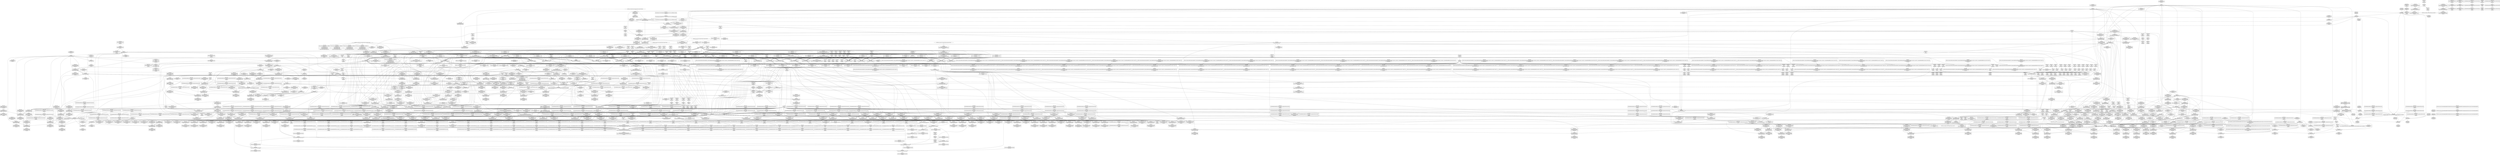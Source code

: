 digraph {
	CE0x3cd8200 [shape=record,shape=Mrecord,label="{CE0x3cd8200|socket_sockcreate_sid:tmp10|security/selinux/hooks.c,3958|*SummSource*}"]
	CE0x3be6660 [shape=record,shape=Mrecord,label="{CE0x3be6660|selinux_socket_create:tobool1|security/selinux/hooks.c,3982|*SummSource*}"]
	CE0x3c4e300 [shape=record,shape=Mrecord,label="{CE0x3c4e300|i64**_getelementptr_inbounds_(_100_x_i64*_,_100_x_i64*_*___llvm_gcda_edge_table343,_i64_0,_i64_12)|*Constant*}"]
	CE0x3ce56b0 [shape=record,shape=Mrecord,label="{CE0x3ce56b0|socket_type_to_security_class:tmp40|security/selinux/hooks.c,1216|*SummSource*}"]
	CE0x3c56390 [shape=record,shape=Mrecord,label="{CE0x3c56390|i64*_getelementptr_inbounds_(_57_x_i64_,_57_x_i64_*___llvm_gcov_ctr342,_i64_0,_i64_26)|*Constant*}"]
	CE0x3c32500 [shape=record,shape=Mrecord,label="{CE0x3c32500|_call_void___llvm_gcov_indirect_counter_increment(i32*___llvm_gcov_global_state_pred344,_i64**_getelementptr_inbounds_(_100_x_i64*_,_100_x_i64*_*___llvm_gcda_edge_table343,_i64_0,_i64_72)),_!dbg_!27745|security/selinux/hooks.c,1210|*SummSource*}"]
	CE0x3bfa690 [shape=record,shape=Mrecord,label="{CE0x3bfa690|socket_sockcreate_sid:secclass|Function::socket_sockcreate_sid&Arg::secclass::}"]
	CE0x3c94480 [shape=record,shape=Mrecord,label="{CE0x3c94480|socket_type_to_security_class:tmp52|security/selinux/hooks.c,1229|*SummSource*}"]
	CE0x3c60bd0 [shape=record,shape=Mrecord,label="{CE0x3c60bd0|socket_type_to_security_class:tmp15|security/selinux/hooks.c,1189|*SummSource*}"]
	CE0x3bd04c0 [shape=record,shape=Mrecord,label="{CE0x3bd04c0|selinux_socket_create:entry|*SummSource*}"]
	CE0x3c55260 [shape=record,shape=Mrecord,label="{CE0x3c55260|GLOBAL:current_task|Global_var:current_task|*SummSource*}"]
	CE0x3c01e80 [shape=record,shape=Mrecord,label="{CE0x3c01e80|selinux_socket_create:tmp14|security/selinux/hooks.c,3982|*SummSink*}"]
	CE0x3cf2ac0 [shape=record,shape=Mrecord,label="{CE0x3cf2ac0|_call_void___llvm_gcov_indirect_counter_increment(i32*___llvm_gcov_global_state_pred344,_i64**_getelementptr_inbounds_(_100_x_i64*_,_100_x_i64*_*___llvm_gcda_edge_table343,_i64_0,_i64_16)),_!dbg_!27753|security/selinux/hooks.c,1227|*SummSink*}"]
	CE0x3ce32a0 [shape=record,shape=Mrecord,label="{CE0x3ce32a0|socket_type_to_security_class:tmp39|security/selinux/hooks.c,1214|*SummSource*}"]
	CE0x3c38720 [shape=record,shape=Mrecord,label="{CE0x3c38720|avc_has_perm:tclass|Function::avc_has_perm&Arg::tclass::|*SummSink*}"]
	CE0x3c90520 [shape=record,shape=Mrecord,label="{CE0x3c90520|default_protocol_stream:cmp|security/selinux/hooks.c,1162|*SummSource*}"]
	CE0x3cd2b40 [shape=record,shape=Mrecord,label="{CE0x3cd2b40|socket_sockcreate_sid:sockcreate_sid1|security/selinux/hooks.c,3954|*SummSource*}"]
	CE0x3c7c620 [shape=record,shape=Mrecord,label="{CE0x3c7c620|GLOBAL:__llvm_gcov_indirect_counter_increment|*Constant*|*SummSource*}"]
	CE0x3c5d850 [shape=record,shape=Mrecord,label="{CE0x3c5d850|GLOBAL:default_protocol_dgram|*Constant*|*SummSink*}"]
	CE0x3c55930 [shape=record,shape=Mrecord,label="{CE0x3c55930|socket_type_to_security_class:tmp19|security/selinux/hooks.c,1191}"]
	CE0x3ce24c0 [shape=record,shape=Mrecord,label="{CE0x3ce24c0|i64**_getelementptr_inbounds_(_100_x_i64*_,_100_x_i64*_*___llvm_gcda_edge_table343,_i64_0,_i64_80)|*Constant*}"]
	CE0x3c146a0 [shape=record,shape=Mrecord,label="{CE0x3c146a0|i64**_getelementptr_inbounds_(_100_x_i64*_,_100_x_i64*_*___llvm_gcda_edge_table343,_i64_0,_i64_28)|*Constant*}"]
	CE0x3ce3030 [shape=record,shape=Mrecord,label="{CE0x3ce3030|socket_type_to_security_class:tmp38|security/selinux/hooks.c,1214|*SummSink*}"]
	CE0x3ca1740 [shape=record,shape=Mrecord,label="{CE0x3ca1740|socket_type_to_security_class:retval.0}"]
	CE0x3bf7d90 [shape=record,shape=Mrecord,label="{CE0x3bf7d90|__llvm_gcov_indirect_counter_increment:predecessor|Function::__llvm_gcov_indirect_counter_increment&Arg::predecessor::|*SummSink*}"]
	CE0x3c64490 [shape=record,shape=Mrecord,label="{CE0x3c64490|GLOBAL:__llvm_gcov_ctr347|Global_var:__llvm_gcov_ctr347|*SummSink*}"]
	CE0x3c9f330 [shape=record,shape=Mrecord,label="{CE0x3c9f330|i16_38|*Constant*|*SummSink*}"]
	CE0x3d1d750 [shape=record,shape=Mrecord,label="{CE0x3d1d750|default_protocol_stream:tmp7|security/selinux/hooks.c,1162|*SummSink*}"]
	CE0x3ceaba0 [shape=record,shape=Mrecord,label="{CE0x3ceaba0|i64*_getelementptr_inbounds_(_57_x_i64_,_57_x_i64_*___llvm_gcov_ctr342,_i64_0,_i64_49)|*Constant*}"]
	CE0x3c06150 [shape=record,shape=Mrecord,label="{CE0x3c06150|i32_78|*Constant*|*SummSource*}"]
	"CONST[source:0(mediator),value:0(static)][purpose:{operation}]"
	CE0x3ca4cb0 [shape=record,shape=Mrecord,label="{CE0x3ca4cb0|i64*_getelementptr_inbounds_(_57_x_i64_,_57_x_i64_*___llvm_gcov_ctr342,_i64_0,_i64_28)|*Constant*|*SummSink*}"]
	CE0x3cf3cf0 [shape=record,shape=Mrecord,label="{CE0x3cf3cf0|i64**_getelementptr_inbounds_(_100_x_i64*_,_100_x_i64*_*___llvm_gcda_edge_table343,_i64_0,_i64_16)|*Constant*|*SummSink*}"]
	CE0x3c78ca0 [shape=record,shape=Mrecord,label="{CE0x3c78ca0|socket_sockcreate_sid:tmp5|security/selinux/hooks.c,3953|*SummSource*}"]
	CE0x3c13d20 [shape=record,shape=Mrecord,label="{CE0x3c13d20|socket_sockcreate_sid:tmp2|*LoadInst*|security/selinux/hooks.c,3953|*SummSink*}"]
	CE0x3c11a40 [shape=record,shape=Mrecord,label="{CE0x3c11a40|socket_type_to_security_class:tmp13|security/selinux/hooks.c,1187}"]
	CE0x4865760 [shape=record,shape=Mrecord,label="{CE0x4865760|i64*_getelementptr_inbounds_(_18_x_i64_,_18_x_i64_*___llvm_gcov_ctr341,_i64_0,_i64_8)|*Constant*}"]
	CE0x3c594b0 [shape=record,shape=Mrecord,label="{CE0x3c594b0|avc_has_perm:auditdata|Function::avc_has_perm&Arg::auditdata::|*SummSink*}"]
	CE0x3c0ced0 [shape=record,shape=Mrecord,label="{CE0x3c0ced0|i64**_getelementptr_inbounds_(_100_x_i64*_,_100_x_i64*_*___llvm_gcda_edge_table343,_i64_0,_i64_44)|*Constant*|*SummSink*}"]
	CE0x3bd0360 [shape=record,shape=Mrecord,label="{CE0x3bd0360|selinux_socket_create:tmp1|*SummSink*}"]
	CE0x3c31260 [shape=record,shape=Mrecord,label="{CE0x3c31260|i64**_getelementptr_inbounds_(_100_x_i64*_,_100_x_i64*_*___llvm_gcda_edge_table343,_i64_0,_i64_68)|*Constant*|*SummSource*}"]
	CE0x3c36b90 [shape=record,shape=Mrecord,label="{CE0x3c36b90|i32_(i32,_i32,_i16,_i32,_%struct.common_audit_data*)*_bitcast_(i32_(i32,_i32,_i16,_i32,_%struct.common_audit_data.495*)*_avc_has_perm_to_i32_(i32,_i32,_i16,_i32,_%struct.common_audit_data*)*)|*Constant*}"]
	CE0x3bfd850 [shape=record,shape=Mrecord,label="{CE0x3bfd850|i32_22|*Constant*}"]
	CE0x3c9fa90 [shape=record,shape=Mrecord,label="{CE0x3c9fa90|i16_40|*Constant*}"]
	CE0x3c264f0 [shape=record,shape=Mrecord,label="{CE0x3c264f0|socket_sockcreate_sid:retval.0}"]
	CE0x3c55d10 [shape=record,shape=Mrecord,label="{CE0x3c55d10|socket_type_to_security_class:tmp19|security/selinux/hooks.c,1191|*SummSink*}"]
	CE0x3c0c030 [shape=record,shape=Mrecord,label="{CE0x3c0c030|i64*_getelementptr_inbounds_(_18_x_i64_,_18_x_i64_*___llvm_gcov_ctr341,_i64_0,_i64_12)|*Constant*}"]
	CE0x3c9fcc0 [shape=record,shape=Mrecord,label="{CE0x3c9fcc0|i16_40|*Constant*|*SummSink*}"]
	CE0x3c9fbb0 [shape=record,shape=Mrecord,label="{CE0x3c9fbb0|i16_40|*Constant*|*SummSource*}"]
	CE0x3c2a1b0 [shape=record,shape=Mrecord,label="{CE0x3c2a1b0|socket_type_to_security_class:tmp22|security/selinux/hooks.c,1194|*SummSource*}"]
	CE0x3c34860 [shape=record,shape=Mrecord,label="{CE0x3c34860|selinux_socket_create:tmp34|security/selinux/hooks.c,3995}"]
	CE0x3c02180 [shape=record,shape=Mrecord,label="{CE0x3c02180|selinux_socket_create:call4|security/selinux/hooks.c,3982|*SummSource*}"]
	CE0x3c82a60 [shape=record,shape=Mrecord,label="{CE0x3c82a60|socket_type_to_security_class:tmp16|security/selinux/hooks.c,1191|*SummSource*}"]
	CE0x3be7150 [shape=record,shape=Mrecord,label="{CE0x3be7150|selinux_socket_create:tmp6|security/selinux/hooks.c,3982|*SummSource*}"]
	CE0x3c5f940 [shape=record,shape=Mrecord,label="{CE0x3c5f940|i32_10|*Constant*|*SummSink*}"]
	CE0x3c5fa40 [shape=record,shape=Mrecord,label="{CE0x3c5fa40|i32_5|*Constant*}"]
	CE0x3c74120 [shape=record,shape=Mrecord,label="{CE0x3c74120|get_current:tmp2}"]
	CE0x3ca7960 [shape=record,shape=Mrecord,label="{CE0x3ca7960|i64**_getelementptr_inbounds_(_100_x_i64*_,_100_x_i64*_*___llvm_gcda_edge_table343,_i64_0,_i64_52)|*Constant*}"]
	CE0x3c4c480 [shape=record,shape=Mrecord,label="{CE0x3c4c480|i32_7|*Constant*|*SummSource*}"]
	CE0x3c7d2b0 [shape=record,shape=Mrecord,label="{CE0x3c7d2b0|i64**_getelementptr_inbounds_(_100_x_i64*_,_100_x_i64*_*___llvm_gcda_edge_table343,_i64_0,_i64_32)|*Constant*}"]
	CE0x3c6f390 [shape=record,shape=Mrecord,label="{CE0x3c6f390|socket_sockcreate_sid:tmp14|security/selinux/hooks.c,3960|*SummSource*}"]
	CE0x3c74820 [shape=record,shape=Mrecord,label="{CE0x3c74820|socket_sockcreate_sid:tmp6|security/selinux/hooks.c,3953|*SummSink*}"]
	CE0x3c36e70 [shape=record,shape=Mrecord,label="{CE0x3c36e70|i32_(i32,_i32,_i16,_i32,_%struct.common_audit_data*)*_bitcast_(i32_(i32,_i32,_i16,_i32,_%struct.common_audit_data.495*)*_avc_has_perm_to_i32_(i32,_i32,_i16,_i32,_%struct.common_audit_data*)*)|*Constant*|*SummSource*}"]
	CE0x3c0cf40 [shape=record,shape=Mrecord,label="{CE0x3c0cf40|socket_type_to_security_class:call|security/selinux/hooks.c,1186|*SummSink*}"]
	CE0x3c15930 [shape=record,shape=Mrecord,label="{CE0x3c15930|socket_type_to_security_class:tmp5|security/selinux/hooks.c,1179|*SummSource*}"]
	CE0x3c51250 [shape=record,shape=Mrecord,label="{CE0x3c51250|i64**_getelementptr_inbounds_(_100_x_i64*_,_100_x_i64*_*___llvm_gcda_edge_table343,_i64_0,_i64_8)|*Constant*}"]
	CE0x3c4b610 [shape=record,shape=Mrecord,label="{CE0x3c4b610|i32_4|*Constant*}"]
	CE0x3cd4c50 [shape=record,shape=Mrecord,label="{CE0x3cd4c50|socket_sockcreate_sid:tmp9|*LoadInst*|security/selinux/hooks.c,3954|*SummSource*}"]
	CE0x5ac2a90 [shape=record,shape=Mrecord,label="{CE0x5ac2a90|GLOBAL:__llvm_gcov_ctr341|Global_var:__llvm_gcov_ctr341|*SummSink*}"]
	CE0x3c0da50 [shape=record,shape=Mrecord,label="{CE0x3c0da50|default_protocol_stream:protocol|Function::default_protocol_stream&Arg::protocol::}"]
	CE0x3c0b6e0 [shape=record,shape=Mrecord,label="{CE0x3c0b6e0|socket_type_to_security_class:sw.bb1}"]
	CE0x3bef4b0 [shape=record,shape=Mrecord,label="{CE0x3bef4b0|selinux_socket_create:protocol|Function::selinux_socket_create&Arg::protocol::|*SummSource*}"]
	CE0x3c35f50 [shape=record,shape=Mrecord,label="{CE0x3c35f50|selinux_socket_create:tmp35|security/selinux/hooks.c,3995|*SummSink*}"]
	CE0x3c4ff70 [shape=record,shape=Mrecord,label="{CE0x3c4ff70|socket_sockcreate_sid:tmp7|security/selinux/hooks.c,3954}"]
	CE0x3c1e420 [shape=record,shape=Mrecord,label="{CE0x3c1e420|i64_2|*Constant*|*SummSink*}"]
	CE0x3c9d520 [shape=record,shape=Mrecord,label="{CE0x3c9d520|i16_23|*Constant*|*SummSink*}"]
	CE0x3ca5a90 [shape=record,shape=Mrecord,label="{CE0x3ca5a90|_call_void___llvm_gcov_indirect_counter_increment(i32*___llvm_gcov_global_state_pred344,_i64**_getelementptr_inbounds_(_100_x_i64*_,_100_x_i64*_*___llvm_gcda_edge_table343,_i64_0,_i64_40)),_!dbg_!27738|security/selinux/hooks.c,1198|*SummSink*}"]
	CE0x3d1feb0 [shape=record,shape=Mrecord,label="{CE0x3d1feb0|GLOBAL:__llvm_gcov_ctr346|Global_var:__llvm_gcov_ctr346}"]
	CE0x3c64d40 [shape=record,shape=Mrecord,label="{CE0x3c64d40|__llvm_gcov_indirect_counter_increment:bb}"]
	CE0x3cd1610 [shape=record,shape=Mrecord,label="{CE0x3cd1610|i64*_null|*Constant*|*SummSource*}"]
	CE0x3c63d90 [shape=record,shape=Mrecord,label="{CE0x3c63d90|socket_type_to_security_class:if.then8|*SummSource*}"]
	CE0x3c03530 [shape=record,shape=Mrecord,label="{CE0x3c03530|selinux_socket_create:call11|security/selinux/hooks.c,3990|*SummSink*}"]
	CE0x3c64dd0 [shape=record,shape=Mrecord,label="{CE0x3c64dd0|i32_0|*Constant*}"]
	CE0x3d22820 [shape=record,shape=Mrecord,label="{CE0x3d22820|default_protocol_dgram:tmp5|security/selinux/hooks.c,1167|*SummSink*}"]
	CE0x3bef6b0 [shape=record,shape=Mrecord,label="{CE0x3bef6b0|socket_type_to_security_class:protocol|Function::socket_type_to_security_class&Arg::protocol::}"]
	CE0x3c5f830 [shape=record,shape=Mrecord,label="{CE0x3c5f830|i32_10|*Constant*|*SummSource*}"]
	CE0x3d23170 [shape=record,shape=Mrecord,label="{CE0x3d23170|default_protocol_dgram:tmp9|security/selinux/hooks.c,1167|*SummSource*}"]
	CE0x3c5a780 [shape=record,shape=Mrecord,label="{CE0x3c5a780|selinux_socket_create:tmp38|security/selinux/hooks.c,3996|*SummSource*}"]
	CE0x3c290b0 [shape=record,shape=Mrecord,label="{CE0x3c290b0|selinux_socket_create:sid|security/selinux/hooks.c,3995|*SummSink*}"]
	CE0x3c85b40 [shape=record,shape=Mrecord,label="{CE0x3c85b40|default_protocol_stream:lor.rhs}"]
	CE0x3bd0570 [shape=record,shape=Mrecord,label="{CE0x3bd0570|selinux_socket_create:newsid|security/selinux/hooks.c, 3983}"]
	CE0x3c59ef0 [shape=record,shape=Mrecord,label="{CE0x3c59ef0|selinux_socket_create:retval.0}"]
	CE0x3ca1860 [shape=record,shape=Mrecord,label="{CE0x3ca1860|socket_type_to_security_class:retval.0|*SummSource*}"]
	CE0x3c97150 [shape=record,shape=Mrecord,label="{CE0x3c97150|i64*_getelementptr_inbounds_(_57_x_i64_,_57_x_i64_*___llvm_gcov_ctr342,_i64_0,_i64_54)|*Constant*|*SummSource*}"]
	CE0x3ca7e80 [shape=record,shape=Mrecord,label="{CE0x3ca7e80|i64*_getelementptr_inbounds_(_57_x_i64_,_57_x_i64_*___llvm_gcov_ctr342,_i64_0,_i64_28)|*Constant*}"]
	CE0x3c31660 [shape=record,shape=Mrecord,label="{CE0x3c31660|i64*_getelementptr_inbounds_(_57_x_i64_,_57_x_i64_*___llvm_gcov_ctr342,_i64_0,_i64_43)|*Constant*|*SummSource*}"]
	CE0x3cd4800 [shape=record,shape=Mrecord,label="{CE0x3cd4800|default_protocol_dgram:tmp1}"]
	CE0x3c630a0 [shape=record,shape=Mrecord,label="{CE0x3c630a0|i64**_getelementptr_inbounds_(_100_x_i64*_,_100_x_i64*_*___llvm_gcda_edge_table343,_i64_0,_i64_44)|*Constant*|*SummSource*}"]
	CE0x3be9680 [shape=record,shape=Mrecord,label="{CE0x3be9680|GLOBAL:current_task|Global_var:current_task|*SummSink*}"]
	CE0x3c09530 [shape=record,shape=Mrecord,label="{CE0x3c09530|socket_type_to_security_class:sw.bb25|*SummSink*}"]
	CE0x3ce2fc0 [shape=record,shape=Mrecord,label="{CE0x3ce2fc0|i64*_getelementptr_inbounds_(_57_x_i64_,_57_x_i64_*___llvm_gcov_ctr342,_i64_0,_i64_46)|*Constant*|*SummSink*}"]
	CE0x3ca1200 [shape=record,shape=Mrecord,label="{CE0x3ca1200|i16_35|*Constant*|*SummSource*}"]
	CE0x3c09740 [shape=record,shape=Mrecord,label="{CE0x3c09740|socket_type_to_security_class:sw.bb11|*SummSource*}"]
	CE0x3d1dfc0 [shape=record,shape=Mrecord,label="{CE0x3d1dfc0|i1_true|*Constant*}"]
	CE0x3be9930 [shape=record,shape=Mrecord,label="{CE0x3be9930|selinux_socket_create:tmp6|security/selinux/hooks.c,3982|*SummSink*}"]
	CE0x3bff9e0 [shape=record,shape=Mrecord,label="{CE0x3bff9e0|i64_5|*Constant*|*SummSource*}"]
	CE0x3c14bc0 [shape=record,shape=Mrecord,label="{CE0x3c14bc0|i64*_getelementptr_inbounds_(_57_x_i64_,_57_x_i64_*___llvm_gcov_ctr342,_i64_0,_i64_15)|*Constant*}"]
	CE0x3c94610 [shape=record,shape=Mrecord,label="{CE0x3c94610|i64*_getelementptr_inbounds_(_57_x_i64_,_57_x_i64_*___llvm_gcov_ctr342,_i64_0,_i64_53)|*Constant*|*SummSource*}"]
	CE0x3c7b010 [shape=record,shape=Mrecord,label="{CE0x3c7b010|_call_void___llvm_gcov_indirect_counter_increment(i32*___llvm_gcov_global_state_pred344,_i64**_getelementptr_inbounds_(_100_x_i64*_,_100_x_i64*_*___llvm_gcda_edge_table343,_i64_0,_i64_8)),_!dbg_!27722|security/selinux/hooks.c,1184}"]
	CE0x3c35b80 [shape=record,shape=Mrecord,label="{CE0x3c35b80|selinux_socket_create:tmp35|security/selinux/hooks.c,3995|*SummSource*}"]
	CE0x3c64210 [shape=record,shape=Mrecord,label="{CE0x3c64210|GLOBAL:__llvm_gcov_ctr347|Global_var:__llvm_gcov_ctr347}"]
	CE0x3d22e40 [shape=record,shape=Mrecord,label="{CE0x3d22e40|i64*_getelementptr_inbounds_(_5_x_i64_,_5_x_i64_*___llvm_gcov_ctr346,_i64_0,_i64_4)|*Constant*|*SummSink*}"]
	CE0x3c61480 [shape=record,shape=Mrecord,label="{CE0x3c61480|_call_void___llvm_gcov_indirect_counter_increment(i32*___llvm_gcov_global_state_pred344,_i64**_getelementptr_inbounds_(_100_x_i64*_,_100_x_i64*_*___llvm_gcda_edge_table343,_i64_0,_i64_48)),_!dbg_!27731|security/selinux/hooks.c,1191|*SummSource*}"]
	CE0x3ce1030 [shape=record,shape=Mrecord,label="{CE0x3ce1030|_call_void___llvm_gcov_indirect_counter_increment(i32*___llvm_gcov_global_state_pred344,_i64**_getelementptr_inbounds_(_100_x_i64*_,_100_x_i64*_*___llvm_gcda_edge_table343,_i64_0,_i64_80)),_!dbg_!27747|security/selinux/hooks.c,1214}"]
	CE0x3c53620 [shape=record,shape=Mrecord,label="{CE0x3c53620|i64_0|*Constant*}"]
	CE0x3c7c820 [shape=record,shape=Mrecord,label="{CE0x3c7c820|_ret_void}"]
	CE0x3c27220 [shape=record,shape=Mrecord,label="{CE0x3c27220|socket_type_to_security_class:tmp44|security/selinux/hooks.c,1220|*SummSink*}"]
	CE0x3c63b40 [shape=record,shape=Mrecord,label="{CE0x3c63b40|__llvm_gcov_indirect_counter_increment:bb|*SummSink*}"]
	CE0x3c05940 [shape=record,shape=Mrecord,label="{CE0x3c05940|selinux_socket_create:tobool|security/selinux/hooks.c,3982|*SummSink*}"]
	CE0x3ca7230 [shape=record,shape=Mrecord,label="{CE0x3ca7230|socket_type_to_security_class:tmp24|security/selinux/hooks.c,1196}"]
	CE0x3c29dc0 [shape=record,shape=Mrecord,label="{CE0x3c29dc0|socket_type_to_security_class:tmp22|security/selinux/hooks.c,1194}"]
	CE0x3cd1b90 [shape=record,shape=Mrecord,label="{CE0x3cd1b90|socket_sockcreate_sid:tmp8|security/selinux/hooks.c,3954|*SummSink*}"]
	CE0x3c5d530 [shape=record,shape=Mrecord,label="{CE0x3c5d530|socket_type_to_security_class:call6|security/selinux/hooks.c,1191|*SummSink*}"]
	CE0x3be8590 [shape=record,shape=Mrecord,label="{CE0x3be8590|socket_type_to_security_class:family|Function::socket_type_to_security_class&Arg::family::}"]
	CE0x3c9d2f0 [shape=record,shape=Mrecord,label="{CE0x3c9d2f0|i16_23|*Constant*}"]
	CE0x3d237d0 [shape=record,shape=Mrecord,label="{CE0x3d237d0|default_protocol_dgram:tmp10|security/selinux/hooks.c,1167|*SummSource*}"]
	CE0x3bdbf50 [shape=record,shape=Mrecord,label="{CE0x3bdbf50|COLLAPSED:_GCMRE___llvm_gcov_ctr98_internal_global_2_x_i64_zeroinitializer:_elem_0:default:}"]
	CE0x3bee960 [shape=record,shape=Mrecord,label="{CE0x3bee960|i64*_getelementptr_inbounds_(_18_x_i64_,_18_x_i64_*___llvm_gcov_ctr341,_i64_0,_i64_0)|*Constant*}"]
	CE0x3c91a00 [shape=record,shape=Mrecord,label="{CE0x3c91a00|default_protocol_stream:tmp4|security/selinux/hooks.c,1162|*SummSource*}"]
	CE0x3ce91f0 [shape=record,shape=Mrecord,label="{CE0x3ce91f0|_call_void___llvm_gcov_indirect_counter_increment(i32*___llvm_gcov_global_state_pred344,_i64**_getelementptr_inbounds_(_100_x_i64*_,_100_x_i64*_*___llvm_gcda_edge_table343,_i64_0,_i64_92)),_!dbg_!27750|security/selinux/hooks.c,1220}"]
	CE0x3c5bf60 [shape=record,shape=Mrecord,label="{CE0x3c5bf60|socket_type_to_security_class:sw.bb18}"]
	CE0x3c65cf0 [shape=record,shape=Mrecord,label="{CE0x3c65cf0|__llvm_gcov_indirect_counter_increment:tmp6|*SummSource*}"]
	CE0x3bfb8c0 [shape=record,shape=Mrecord,label="{CE0x3bfb8c0|get_current:entry|*SummSink*}"]
	CE0x3c4aee0 [shape=record,shape=Mrecord,label="{CE0x3c4aee0|_call_void___llvm_gcov_indirect_counter_increment(i32*___llvm_gcov_global_state_pred344,_i64**_getelementptr_inbounds_(_100_x_i64*_,_100_x_i64*_*___llvm_gcda_edge_table343,_i64_0,_i64_12)),_!dbg_!27739|security/selinux/hooks.c,1202|*SummSink*}"]
	CE0x3bffb20 [shape=record,shape=Mrecord,label="{CE0x3bffb20|i64_4|*Constant*}"]
	CE0x3c5b850 [shape=record,shape=Mrecord,label="{CE0x3c5b850|i64*_getelementptr_inbounds_(_2_x_i64_,_2_x_i64_*___llvm_gcov_ctr98,_i64_0,_i64_0)|*Constant*}"]
	CE0x3c84730 [shape=record,shape=Mrecord,label="{CE0x3c84730|socket_sockcreate_sid:tmp|*SummSink*}"]
	CE0x3c51b90 [shape=record,shape=Mrecord,label="{CE0x3c51b90|_call_void___llvm_gcov_indirect_counter_increment(i32*___llvm_gcov_global_state_pred344,_i64**_getelementptr_inbounds_(_100_x_i64*_,_100_x_i64*_*___llvm_gcda_edge_table343,_i64_0,_i64_44)),_!dbg_!27724|security/selinux/hooks.c,1186|*SummSource*}"]
	CE0x3c830b0 [shape=record,shape=Mrecord,label="{CE0x3c830b0|socket_type_to_security_class:tmp17|security/selinux/hooks.c,1191|*SummSink*}"]
	CE0x3c33d00 [shape=record,shape=Mrecord,label="{CE0x3c33d00|selinux_socket_create:tmp32|security/selinux/hooks.c,3993|*SummSink*}"]
	CE0x3c7a790 [shape=record,shape=Mrecord,label="{CE0x3c7a790|socket_type_to_security_class:tmp7|security/selinux/hooks.c,1181|*SummSource*}"]
	CE0x3c96fc0 [shape=record,shape=Mrecord,label="{CE0x3c96fc0|socket_type_to_security_class:tmp54|security/selinux/hooks.c,1231|*SummSource*}"]
	CE0x3c97410 [shape=record,shape=Mrecord,label="{CE0x3c97410|i64*_getelementptr_inbounds_(_57_x_i64_,_57_x_i64_*___llvm_gcov_ctr342,_i64_0,_i64_54)|*Constant*|*SummSink*}"]
	CE0x3c36fa0 [shape=record,shape=Mrecord,label="{CE0x3c36fa0|i32_(i32,_i32,_i16,_i32,_%struct.common_audit_data*)*_bitcast_(i32_(i32,_i32,_i16,_i32,_%struct.common_audit_data.495*)*_avc_has_perm_to_i32_(i32,_i32,_i16,_i32,_%struct.common_audit_data*)*)|*Constant*|*SummSink*}"]
	CE0x3cd9f80 [shape=record,shape=Mrecord,label="{CE0x3cd9f80|socket_sockcreate_sid:if.then|*SummSource*}"]
	CE0x3ce2d00 [shape=record,shape=Mrecord,label="{CE0x3ce2d00|i64*_getelementptr_inbounds_(_57_x_i64_,_57_x_i64_*___llvm_gcov_ctr342,_i64_0,_i64_46)|*Constant*|*SummSource*}"]
	CE0x3c1c080 [shape=record,shape=Mrecord,label="{CE0x3c1c080|i32_0|*Constant*|*SummSink*}"]
	CE0x3c28540 [shape=record,shape=Mrecord,label="{CE0x3c28540|selinux_socket_create:tobool13|security/selinux/hooks.c,3992}"]
	CE0x3bed750 [shape=record,shape=Mrecord,label="{CE0x3bed750|GLOBAL:get_current|*Constant*|*SummSink*}"]
	CE0x3ce7f80 [shape=record,shape=Mrecord,label="{CE0x3ce7f80|i64**_getelementptr_inbounds_(_100_x_i64*_,_100_x_i64*_*___llvm_gcda_edge_table343,_i64_0,_i64_88)|*Constant*|*SummSource*}"]
	CE0x3c16c70 [shape=record,shape=Mrecord,label="{CE0x3c16c70|selinux_socket_create:tmp10|security/selinux/hooks.c,3982|*SummSource*}"]
	CE0x3be4c80 [shape=record,shape=Mrecord,label="{CE0x3be4c80|selinux_socket_create:tmp15|security/selinux/hooks.c,3982}"]
	CE0x3c4c6c0 [shape=record,shape=Mrecord,label="{CE0x3c4c6c0|i32_13|*Constant*}"]
	CE0x3c16ef0 [shape=record,shape=Mrecord,label="{CE0x3c16ef0|selinux_socket_create:tmp11|security/selinux/hooks.c,3982}"]
	CE0x3c836e0 [shape=record,shape=Mrecord,label="{CE0x3c836e0|i64_1|*Constant*}"]
	CE0x3c94bb0 [shape=record,shape=Mrecord,label="{CE0x3c94bb0|socket_type_to_security_class:tmp53|security/selinux/hooks.c,1229|*SummSource*}"]
	CE0x3cd53a0 [shape=record,shape=Mrecord,label="{CE0x3cd53a0|socket_sockcreate_sid:tmp10|security/selinux/hooks.c,3958|*SummSink*}"]
	CE0x3c12b70 [shape=record,shape=Mrecord,label="{CE0x3c12b70|i64*_getelementptr_inbounds_(_57_x_i64_,_57_x_i64_*___llvm_gcov_ctr342,_i64_0,_i64_23)|*Constant*|*SummSource*}"]
	CE0x3c52400 [shape=record,shape=Mrecord,label="{CE0x3c52400|default_protocol_stream:protocol|Function::default_protocol_stream&Arg::protocol::|*SummSink*}"]
	CE0x3c03a90 [shape=record,shape=Mrecord,label="{CE0x3c03a90|GLOBAL:socket_type_to_security_class|*Constant*|*SummSource*}"]
	CE0x3c06070 [shape=record,shape=Mrecord,label="{CE0x3c06070|i32_78|*Constant*}"]
	CE0x3c0b600 [shape=record,shape=Mrecord,label="{CE0x3c0b600|socket_type_to_security_class:sw.bb12|*SummSink*}"]
	CE0x3bfa510 [shape=record,shape=Mrecord,label="{CE0x3bfa510|socket_sockcreate_sid:tsec|Function::socket_sockcreate_sid&Arg::tsec::|*SummSource*}"]
	CE0x3c0d140 [shape=record,shape=Mrecord,label="{CE0x3c0d140|GLOBAL:default_protocol_stream|*Constant*|*SummSource*}"]
	CE0x3c63ee0 [shape=record,shape=Mrecord,label="{CE0x3c63ee0|socket_type_to_security_class:sw.epilog|*SummSource*}"]
	CE0x3c6ed20 [shape=record,shape=Mrecord,label="{CE0x3c6ed20|default_protocol_stream:tmp2|security/selinux/hooks.c,1162|*SummSource*}"]
	CE0x3cd1e20 [shape=record,shape=Mrecord,label="{CE0x3cd1e20|i64*_getelementptr_inbounds_(_5_x_i64_,_5_x_i64_*___llvm_gcov_ctr346,_i64_0,_i64_0)|*Constant*|*SummSource*}"]
	CE0x3c74cc0 [shape=record,shape=Mrecord,label="{CE0x3c74cc0|socket_type_to_security_class:bb}"]
	CE0x3bee6e0 [shape=record,shape=Mrecord,label="{CE0x3bee6e0|get_current:tmp4|./arch/x86/include/asm/current.h,14|*SummSink*}"]
	CE0x3d231e0 [shape=record,shape=Mrecord,label="{CE0x3d231e0|default_protocol_dgram:tmp9|security/selinux/hooks.c,1167|*SummSink*}"]
	CE0x3c948d0 [shape=record,shape=Mrecord,label="{CE0x3c948d0|i64*_getelementptr_inbounds_(_57_x_i64_,_57_x_i64_*___llvm_gcov_ctr342,_i64_0,_i64_53)|*Constant*|*SummSink*}"]
	CE0x3c0a9f0 [shape=record,shape=Mrecord,label="{CE0x3c0a9f0|selinux_socket_create:tmp9|security/selinux/hooks.c,3982|*SummSource*}"]
	CE0x3cf4510 [shape=record,shape=Mrecord,label="{CE0x3cf4510|socket_type_to_security_class:tmp51|security/selinux/hooks.c,1227}"]
	CE0x3c5a9d0 [shape=record,shape=Mrecord,label="{CE0x3c5a9d0|i64*_getelementptr_inbounds_(_18_x_i64_,_18_x_i64_*___llvm_gcov_ctr341,_i64_0,_i64_17)|*Constant*|*SummSink*}"]
	CE0x3ce2970 [shape=record,shape=Mrecord,label="{CE0x3ce2970|i64**_getelementptr_inbounds_(_100_x_i64*_,_100_x_i64*_*___llvm_gcda_edge_table343,_i64_0,_i64_80)|*Constant*|*SummSink*}"]
	CE0x3d1efd0 [shape=record,shape=Mrecord,label="{CE0x3d1efd0|default_protocol_stream:tmp9|security/selinux/hooks.c,1162}"]
	CE0x3c6ee40 [shape=record,shape=Mrecord,label="{CE0x3c6ee40|i64_0|*Constant*}"]
	CE0x3c0f3a0 [shape=record,shape=Mrecord,label="{CE0x3c0f3a0|socket_type_to_security_class:if.then}"]
	CE0x3c0efb0 [shape=record,shape=Mrecord,label="{CE0x3c0efb0|i64*_getelementptr_inbounds_(_18_x_i64_,_18_x_i64_*___llvm_gcov_ctr341,_i64_0,_i64_6)|*Constant*}"]
	CE0x3c58900 [shape=record,shape=Mrecord,label="{CE0x3c58900|default_protocol_dgram:cmp1|security/selinux/hooks.c,1167|*SummSink*}"]
	CE0x3c130f0 [shape=record,shape=Mrecord,label="{CE0x3c130f0|_call_void___llvm_gcov_indirect_counter_increment(i32*___llvm_gcov_global_state_pred344,_i64**_getelementptr_inbounds_(_100_x_i64*_,_100_x_i64*_*___llvm_gcda_edge_table343,_i64_0,_i64_4)),_!dbg_!27715|security/selinux/hooks.c,1174|*SummSink*}"]
	CE0x3beb560 [shape=record,shape=Mrecord,label="{CE0x3beb560|GLOBAL:lockdep_rcu_suspicious|*Constant*|*SummSource*}"]
	CE0x3cdf2a0 [shape=record,shape=Mrecord,label="{CE0x3cdf2a0|socket_type_to_security_class:tmp36|security/selinux/hooks.c,1212}"]
	CE0x3c2f470 [shape=record,shape=Mrecord,label="{CE0x3c2f470|socket_type_to_security_class:tmp31|security/selinux/hooks.c,1206|*SummSource*}"]
	CE0x3c11730 [shape=record,shape=Mrecord,label="{CE0x3c11730|i64*_getelementptr_inbounds_(_57_x_i64_,_57_x_i64_*___llvm_gcov_ctr342,_i64_0,_i64_22)|*Constant*|*SummSource*}"]
	CE0x3bf0720 [shape=record,shape=Mrecord,label="{CE0x3bf0720|i64*_getelementptr_inbounds_(_18_x_i64_,_18_x_i64_*___llvm_gcov_ctr341,_i64_0,_i64_9)|*Constant*}"]
	CE0x3be5fe0 [shape=record,shape=Mrecord,label="{CE0x3be5fe0|i64_10|*Constant*}"]
	CE0x3c25300 [shape=record,shape=Mrecord,label="{CE0x3c25300|socket_sockcreate_sid:call|security/selinux/hooks.c,3958}"]
	CE0x3c4b710 [shape=record,shape=Mrecord,label="{CE0x3c4b710|i32_4|*Constant*|*SummSource*}"]
	CE0x3c7dc00 [shape=record,shape=Mrecord,label="{CE0x3c7dc00|i64*_getelementptr_inbounds_(_57_x_i64_,_57_x_i64_*___llvm_gcov_ctr342,_i64_0,_i64_13)|*Constant*|*SummSink*}"]
	CE0x3be7300 [shape=record,shape=Mrecord,label="{CE0x3be7300|selinux_socket_create:tmp20|security/selinux/hooks.c,3982|*SummSink*}"]
	CE0x3c6dd00 [shape=record,shape=Mrecord,label="{CE0x3c6dd00|i32_0|*Constant*}"]
	CE0x3c265c0 [shape=record,shape=Mrecord,label="{CE0x3c265c0|socket_sockcreate_sid:retval.0|*SummSource*}"]
	CE0x3c28f40 [shape=record,shape=Mrecord,label="{CE0x3c28f40|selinux_socket_create:sid|security/selinux/hooks.c,3995|*SummSource*}"]
	CE0x3bf7ab0 [shape=record,shape=Mrecord,label="{CE0x3bf7ab0|__llvm_gcov_indirect_counter_increment:entry|*SummSink*}"]
	CE0x3c2cbb0 [shape=record,shape=Mrecord,label="{CE0x3c2cbb0|i64*_getelementptr_inbounds_(_57_x_i64_,_57_x_i64_*___llvm_gcov_ctr342,_i64_0,_i64_41)|*Constant*|*SummSource*}"]
	CE0x3cddc20 [shape=record,shape=Mrecord,label="{CE0x3cddc20|socket_type_to_security_class:tmp35|security/selinux/hooks.c,1210|*SummSource*}"]
	CE0x3c96d50 [shape=record,shape=Mrecord,label="{CE0x3c96d50|i64**_getelementptr_inbounds_(_100_x_i64*_,_100_x_i64*_*___llvm_gcda_edge_table343,_i64_0,_i64_24)|*Constant*|*SummSource*}"]
	CE0x3c82b70 [shape=record,shape=Mrecord,label="{CE0x3c82b70|socket_type_to_security_class:tmp16|security/selinux/hooks.c,1191|*SummSink*}"]
	CE0x3bee850 [shape=record,shape=Mrecord,label="{CE0x3bee850|selinux_socket_create:tmp5|security/selinux/hooks.c,3982|*SummSink*}"]
	CE0x3c5a920 [shape=record,shape=Mrecord,label="{CE0x3c5a920|i64*_getelementptr_inbounds_(_18_x_i64_,_18_x_i64_*___llvm_gcov_ctr341,_i64_0,_i64_17)|*Constant*|*SummSource*}"]
	CE0x3c54860 [shape=record,shape=Mrecord,label="{CE0x3c54860|i64*_getelementptr_inbounds_(_57_x_i64_,_57_x_i64_*___llvm_gcov_ctr342,_i64_0,_i64_14)|*Constant*}"]
	CE0x3bd1040 [shape=record,shape=Mrecord,label="{CE0x3bd1040|selinux_socket_create:if.end15|*SummSource*}"]
	CE0x3c749e0 [shape=record,shape=Mrecord,label="{CE0x3c749e0|i64*_getelementptr_inbounds_(_6_x_i64_,_6_x_i64_*___llvm_gcov_ctr347,_i64_0,_i64_3)|*Constant*}"]
	CE0x3c74c30 [shape=record,shape=Mrecord,label="{CE0x3c74c30|socket_type_to_security_class:sw.bb20|*SummSink*}"]
	CE0x3c98030 [shape=record,shape=Mrecord,label="{CE0x3c98030|_call_void___llvm_gcov_indirect_counter_increment(i32*___llvm_gcov_global_state_pred344,_i64**_getelementptr_inbounds_(_100_x_i64*_,_100_x_i64*_*___llvm_gcda_edge_table343,_i64_0,_i64_0)),_!dbg_!27756|security/selinux/hooks.c,1234|*SummSource*}"]
	CE0x3c67980 [shape=record,shape=Mrecord,label="{CE0x3c67980|socket_type_to_security_class:tmp56|security/selinux/hooks.c,1234}"]
	CE0x3c2da00 [shape=record,shape=Mrecord,label="{CE0x3c2da00|_call_void___llvm_gcov_indirect_counter_increment(i32*___llvm_gcov_global_state_pred344,_i64**_getelementptr_inbounds_(_100_x_i64*_,_100_x_i64*_*___llvm_gcda_edge_table343,_i64_0,_i64_64)),_!dbg_!27743|security/selinux/hooks.c,1206}"]
	CE0x3c0e150 [shape=record,shape=Mrecord,label="{CE0x3c0e150|i8_1|*Constant*|*SummSink*}"]
	CE0x3c94940 [shape=record,shape=Mrecord,label="{CE0x3c94940|socket_type_to_security_class:tmp52|security/selinux/hooks.c,1229|*SummSink*}"]
	CE0x3c59890 [shape=record,shape=Mrecord,label="{CE0x3c59890|avc_has_perm:auditdata|Function::avc_has_perm&Arg::auditdata::|*SummSource*}"]
	CE0x3c12ee0 [shape=record,shape=Mrecord,label="{CE0x3c12ee0|_call_void___llvm_gcov_indirect_counter_increment(i32*___llvm_gcov_global_state_pred344,_i64**_getelementptr_inbounds_(_100_x_i64*_,_100_x_i64*_*___llvm_gcda_edge_table343,_i64_0,_i64_4)),_!dbg_!27715|security/selinux/hooks.c,1174}"]
	CE0x3c53360 [shape=record,shape=Mrecord,label="{CE0x3c53360|i64_20|*Constant*}"]
	CE0x3cd7d40 [shape=record,shape=Mrecord,label="{CE0x3cd7d40|i64*_getelementptr_inbounds_(_6_x_i64_,_6_x_i64_*___llvm_gcov_ctr347,_i64_0,_i64_4)|*Constant*|*SummSink*}"]
	CE0x3bfdfd0 [shape=record,shape=Mrecord,label="{CE0x3bfdfd0|selinux_socket_create:tmp20|security/selinux/hooks.c,3982}"]
	"CONST[source:0(mediator),value:2(dynamic)][purpose:{object}]"
	CE0x3bff0a0 [shape=record,shape=Mrecord,label="{CE0x3bff0a0|i1_true|*Constant*|*SummSource*}"]
	CE0x3cdad20 [shape=record,shape=Mrecord,label="{CE0x3cdad20|socket_sockcreate_sid:return|*SummSource*}"]
	CE0x3c7f860 [shape=record,shape=Mrecord,label="{CE0x3c7f860|socket_type_to_security_class:if.then8}"]
	CE0x3c9eef0 [shape=record,shape=Mrecord,label="{CE0x3c9eef0|i16_16|*Constant*|*SummSource*}"]
	CE0x3c91cf0 [shape=record,shape=Mrecord,label="{CE0x3c91cf0|default_protocol_stream:tmp5|security/selinux/hooks.c,1162}"]
	CE0x3bfa280 [shape=record,shape=Mrecord,label="{CE0x3bfa280|socket_sockcreate_sid:entry|*SummSink*}"]
	CE0x3cd2120 [shape=record,shape=Mrecord,label="{CE0x3cd2120|socket_sockcreate_sid:sockcreate_sid|security/selinux/hooks.c,3953|*SummSource*}"]
	CE0x3c723d0 [shape=record,shape=Mrecord,label="{CE0x3c723d0|socket_type_to_security_class:tmp12|security/selinux/hooks.c,1187}"]
	CE0x3ce10a0 [shape=record,shape=Mrecord,label="{CE0x3ce10a0|_call_void___llvm_gcov_indirect_counter_increment(i32*___llvm_gcov_global_state_pred344,_i64**_getelementptr_inbounds_(_100_x_i64*_,_100_x_i64*_*___llvm_gcda_edge_table343,_i64_0,_i64_80)),_!dbg_!27747|security/selinux/hooks.c,1214|*SummSource*}"]
	CE0x3c7e0f0 [shape=record,shape=Mrecord,label="{CE0x3c7e0f0|_ret_void|*SummSource*}"]
	CE0x3c331b0 [shape=record,shape=Mrecord,label="{CE0x3c331b0|selinux_socket_create:tmp32|security/selinux/hooks.c,3993}"]
	CE0x3c73620 [shape=record,shape=Mrecord,label="{CE0x3c73620|i64_1|*Constant*}"]
	CE0x3bd7000 [shape=record,shape=Mrecord,label="{CE0x3bd7000|selinux_socket_create:do.body|*SummSource*}"]
	CE0x3ce5520 [shape=record,shape=Mrecord,label="{CE0x3ce5520|i64*_getelementptr_inbounds_(_57_x_i64_,_57_x_i64_*___llvm_gcov_ctr342,_i64_0,_i64_47)|*Constant*}"]
	CE0x3d1ffc0 [shape=record,shape=Mrecord,label="{CE0x3d1ffc0|GLOBAL:__llvm_gcov_ctr346|Global_var:__llvm_gcov_ctr346|*SummSource*}"]
	CE0x3ce8920 [shape=record,shape=Mrecord,label="{CE0x3ce8920|socket_type_to_security_class:tmp43|security/selinux/hooks.c,1218|*SummSource*}"]
	CE0x3c52940 [shape=record,shape=Mrecord,label="{CE0x3c52940|_ret_i32_%lor.ext,_!dbg_!27720|security/selinux/hooks.c,1162|*SummSource*}"]
	CE0x3cf3c80 [shape=record,shape=Mrecord,label="{CE0x3cf3c80|i64**_getelementptr_inbounds_(_100_x_i64*_,_100_x_i64*_*___llvm_gcda_edge_table343,_i64_0,_i64_16)|*Constant*|*SummSource*}"]
	CE0x3c01790 [shape=record,shape=Mrecord,label="{CE0x3c01790|selinux_socket_create:security|security/selinux/hooks.c,3982}"]
	CE0x3c0d240 [shape=record,shape=Mrecord,label="{CE0x3c0d240|GLOBAL:default_protocol_stream|*Constant*|*SummSink*}"]
	CE0x3bdc430 [shape=record,shape=Mrecord,label="{CE0x3bdc430|selinux_socket_create:tmp28|security/selinux/hooks.c,3992}"]
	CE0x3c4a940 [shape=record,shape=Mrecord,label="{CE0x3c4a940|socket_type_to_security_class:tmp27|security/selinux/hooks.c,1198|*SummSink*}"]
	CE0x3c2f190 [shape=record,shape=Mrecord,label="{CE0x3c2f190|i64*_getelementptr_inbounds_(_57_x_i64_,_57_x_i64_*___llvm_gcov_ctr342,_i64_0,_i64_42)|*Constant*|*SummSink*}"]
	CE0x3c13b70 [shape=record,shape=Mrecord,label="{CE0x3c13b70|socket_type_to_security_class:sw.bb13|*SummSource*}"]
	CE0x3c77710 [shape=record,shape=Mrecord,label="{CE0x3c77710|socket_type_to_security_class:sw.bb17|*SummSink*}"]
	CE0x3bf33b0 [shape=record,shape=Mrecord,label="{CE0x3bf33b0|selinux_socket_create:tmp27|security/selinux/hooks.c,3988}"]
	CE0x3c385f0 [shape=record,shape=Mrecord,label="{CE0x3c385f0|avc_has_perm:tclass|Function::avc_has_perm&Arg::tclass::|*SummSource*}"]
	CE0x3be8770 [shape=record,shape=Mrecord,label="{CE0x3be8770|socket_type_to_security_class:family|Function::socket_type_to_security_class&Arg::family::|*SummSink*}"]
	CE0x3cdb9f0 [shape=record,shape=Mrecord,label="{CE0x3cdb9f0|i64*_getelementptr_inbounds_(_6_x_i64_,_6_x_i64_*___llvm_gcov_ctr347,_i64_0,_i64_0)|*Constant*|*SummSink*}"]
	CE0x3c6d5a0 [shape=record,shape=Mrecord,label="{CE0x3c6d5a0|__llvm_gcov_indirect_counter_increment:bb4}"]
	CE0x3becba0 [shape=record,shape=Mrecord,label="{CE0x3becba0|selinux_socket_create:tmp30|security/selinux/hooks.c,3992}"]
	CE0x3c28e00 [shape=record,shape=Mrecord,label="{CE0x3c28e00|selinux_socket_create:sid|security/selinux/hooks.c,3995}"]
	CE0x3c5fb60 [shape=record,shape=Mrecord,label="{CE0x3c5fb60|i32_5|*Constant*|*SummSource*}"]
	CE0x3c05be0 [shape=record,shape=Mrecord,label="{CE0x3c05be0|i8*_getelementptr_inbounds_(_45_x_i8_,_45_x_i8_*_.str12,_i32_0,_i32_0)|*Constant*|*SummSink*}"]
	CE0x3d1d260 [shape=record,shape=Mrecord,label="{CE0x3d1d260|default_protocol_stream:tmp6|security/selinux/hooks.c,1162|*SummSource*}"]
	CE0x3c785b0 [shape=record,shape=Mrecord,label="{CE0x3c785b0|i64*_getelementptr_inbounds_(_57_x_i64_,_57_x_i64_*___llvm_gcov_ctr342,_i64_0,_i64_0)|*Constant*|*SummSource*}"]
	CE0x3c94aa0 [shape=record,shape=Mrecord,label="{CE0x3c94aa0|socket_type_to_security_class:tmp53|security/selinux/hooks.c,1229}"]
	CE0x3c29ff0 [shape=record,shape=Mrecord,label="{CE0x3c29ff0|i64*_getelementptr_inbounds_(_57_x_i64_,_57_x_i64_*___llvm_gcov_ctr342,_i64_0,_i64_27)|*Constant*}"]
	CE0x3becac0 [shape=record,shape=Mrecord,label="{CE0x3becac0|selinux_socket_create:tmp29|security/selinux/hooks.c,3992|*SummSink*}"]
	CE0x3c24ce0 [shape=record,shape=Mrecord,label="{CE0x3c24ce0|socket_sockcreate_sid:tmp13|*LoadInst*|security/selinux/hooks.c,3958}"]
	CE0x3c76550 [shape=record,shape=Mrecord,label="{CE0x3c76550|socket_type_to_security_class:sw.epilog26|*SummSink*}"]
	CE0x3c75f50 [shape=record,shape=Mrecord,label="{CE0x3c75f50|socket_type_to_security_class:if.else9|*SummSink*}"]
	CE0x5ac29d0 [shape=record,shape=Mrecord,label="{CE0x5ac29d0|GLOBAL:__llvm_gcov_ctr341|Global_var:__llvm_gcov_ctr341}"]
	CE0x3c00b10 [shape=record,shape=Mrecord,label="{CE0x3c00b10|0:_i32,_4:_i32,_8:_i32,_12:_i32,_20:_i32,_:_CMRE_20,24_|*MultipleSource*|security/selinux/hooks.c,3982|security/selinux/hooks.c,3982|security/selinux/hooks.c,3995|Function::socket_sockcreate_sid&Arg::tsec::}"]
	CE0x3c83ec0 [shape=record,shape=Mrecord,label="{CE0x3c83ec0|socket_sockcreate_sid:bb|*SummSource*}"]
	CE0x3c2ca20 [shape=record,shape=Mrecord,label="{CE0x3c2ca20|socket_type_to_security_class:tmp28|security/selinux/hooks.c,1204|*SummSource*}"]
	CE0x3ca0420 [shape=record,shape=Mrecord,label="{CE0x3ca0420|i16_34|*Constant*}"]
	CE0x3c36910 [shape=record,shape=Mrecord,label="{CE0x3c36910|selinux_socket_create:call16|security/selinux/hooks.c,3995|*SummSource*}"]
	CE0x3c6fc70 [shape=record,shape=Mrecord,label="{CE0x3c6fc70|socket_sockcreate_sid:tmp15|security/selinux/hooks.c,3960|*SummSink*}"]
	CE0x3c9df00 [shape=record,shape=Mrecord,label="{CE0x3c9df00|i16_30|*Constant*|*SummSource*}"]
	CE0x3cf1ae0 [shape=record,shape=Mrecord,label="{CE0x3cf1ae0|socket_type_to_security_class:tmp49|security/selinux/hooks.c,1224|*SummSource*}"]
	CE0x3c0b920 [shape=record,shape=Mrecord,label="{CE0x3c0b920|selinux_socket_create:tmp25|security/selinux/hooks.c,3987|*SummSource*}"]
	CE0x3c38e30 [shape=record,shape=Mrecord,label="{CE0x3c38e30|avc_has_perm:requested|Function::avc_has_perm&Arg::requested::}"]
	CE0x3c75450 [shape=record,shape=Mrecord,label="{CE0x3c75450|socket_type_to_security_class:if.then|*SummSink*}"]
	CE0x3cde720 [shape=record,shape=Mrecord,label="{CE0x3cde720|_call_void___llvm_gcov_indirect_counter_increment(i32*___llvm_gcov_global_state_pred344,_i64**_getelementptr_inbounds_(_100_x_i64*_,_100_x_i64*_*___llvm_gcda_edge_table343,_i64_0,_i64_76)),_!dbg_!27746|security/selinux/hooks.c,1212|*SummSink*}"]
	CE0x3bd08e0 [shape=record,shape=Mrecord,label="{CE0x3bd08e0|selinux_socket_create:land.lhs.true2|*SummSink*}"]
	CE0x3d1e4a0 [shape=record,shape=Mrecord,label="{CE0x3d1e4a0|default_protocol_stream:tmp8}"]
	CE0x3c04e70 [shape=record,shape=Mrecord,label="{CE0x3c04e70|i32_22|*Constant*|*SummSource*}"]
	CE0x3bfaf60 [shape=record,shape=Mrecord,label="{CE0x3bfaf60|socket_sockcreate_sid:socksid|Function::socket_sockcreate_sid&Arg::socksid::}"]
	CE0x3ceeb80 [shape=record,shape=Mrecord,label="{CE0x3ceeb80|i64*_getelementptr_inbounds_(_57_x_i64_,_57_x_i64_*___llvm_gcov_ctr342,_i64_0,_i64_50)|*Constant*}"]
	CE0x3c52e70 [shape=record,shape=Mrecord,label="{CE0x3c52e70|socket_type_to_security_class:tobool|security/selinux/hooks.c,1186}"]
	CE0x3c654d0 [shape=record,shape=Mrecord,label="{CE0x3c654d0|socket_sockcreate_sid:tmp6|security/selinux/hooks.c,3953|*SummSource*}"]
	CE0x3c5d730 [shape=record,shape=Mrecord,label="{CE0x3c5d730|GLOBAL:default_protocol_dgram|*Constant*|*SummSource*}"]
	CE0x3c71cb0 [shape=record,shape=Mrecord,label="{CE0x3c71cb0|socket_type_to_security_class:tmp10|security/selinux/hooks.c,1186|*SummSink*}"]
	CE0x3c79d90 [shape=record,shape=Mrecord,label="{CE0x3c79d90|socket_type_to_security_class:tmp}"]
	CE0x3c29730 [shape=record,shape=Mrecord,label="{CE0x3c29730|0:_i32,_:_SCMRE:_elem_0:default:}"]
	CE0x3bf8480 [shape=record,shape=Mrecord,label="{CE0x3bf8480|i64**_getelementptr_inbounds_(_100_x_i64*_,_100_x_i64*_*___llvm_gcda_edge_table343,_i64_0,_i64_4)|*Constant*|*SummSource*}"]
	CE0x3ce9900 [shape=record,shape=Mrecord,label="{CE0x3ce9900|_call_void___llvm_gcov_indirect_counter_increment(i32*___llvm_gcov_global_state_pred344,_i64**_getelementptr_inbounds_(_100_x_i64*_,_100_x_i64*_*___llvm_gcda_edge_table343,_i64_0,_i64_92)),_!dbg_!27750|security/selinux/hooks.c,1220|*SummSink*}"]
	CE0x3cdd360 [shape=record,shape=Mrecord,label="{CE0x3cdd360|i64*_getelementptr_inbounds_(_57_x_i64_,_57_x_i64_*___llvm_gcov_ctr342,_i64_0,_i64_44)|*Constant*}"]
	"CONST[source:2(external),value:2(dynamic)][purpose:{subject}][SrcIdx:3]"
	CE0x3c73e60 [shape=record,shape=Mrecord,label="{CE0x3c73e60|i64*_getelementptr_inbounds_(_2_x_i64_,_2_x_i64_*___llvm_gcov_ctr98,_i64_0,_i64_1)|*Constant*|*SummSink*}"]
	CE0x3c5c490 [shape=record,shape=Mrecord,label="{CE0x3c5c490|get_current:bb|*SummSink*}"]
	CE0x3cdfef0 [shape=record,shape=Mrecord,label="{CE0x3cdfef0|i64*_getelementptr_inbounds_(_57_x_i64_,_57_x_i64_*___llvm_gcov_ctr342,_i64_0,_i64_45)|*Constant*}"]
	CE0x3c52ff0 [shape=record,shape=Mrecord,label="{CE0x3c52ff0|socket_type_to_security_class:tobool|security/selinux/hooks.c,1186|*SummSource*}"]
	CE0x3c92c60 [shape=record,shape=Mrecord,label="{CE0x3c92c60|i64*_getelementptr_inbounds_(_5_x_i64_,_5_x_i64_*___llvm_gcov_ctr345,_i64_0,_i64_0)|*Constant*}"]
	CE0x3c0d6d0 [shape=record,shape=Mrecord,label="{CE0x3c0d6d0|default_protocol_stream:entry}"]
	CE0x3c2c8b0 [shape=record,shape=Mrecord,label="{CE0x3c2c8b0|i64**_getelementptr_inbounds_(_100_x_i64*_,_100_x_i64*_*___llvm_gcda_edge_table343,_i64_0,_i64_60)|*Constant*|*SummSink*}"]
	CE0x3ca3300 [shape=record,shape=Mrecord,label="{CE0x3ca3300|socket_sockcreate_sid:if.end}"]
	CE0x3bd0b70 [shape=record,shape=Mrecord,label="{CE0x3bd0b70|selinux_socket_create:if.end10|*SummSink*}"]
	CE0x3c81910 [shape=record,shape=Mrecord,label="{CE0x3c81910|_ret_i32_%lor.ext,_!dbg_!27720|security/selinux/hooks.c,1167|*SummSink*}"]
	CE0x3cdd280 [shape=record,shape=Mrecord,label="{CE0x3cdd280|i64**_getelementptr_inbounds_(_100_x_i64*_,_100_x_i64*_*___llvm_gcda_edge_table343,_i64_0,_i64_72)|*Constant*|*SummSource*}"]
	CE0x3c61410 [shape=record,shape=Mrecord,label="{CE0x3c61410|_call_void___llvm_gcov_indirect_counter_increment(i32*___llvm_gcov_global_state_pred344,_i64**_getelementptr_inbounds_(_100_x_i64*_,_100_x_i64*_*___llvm_gcda_edge_table343,_i64_0,_i64_48)),_!dbg_!27731|security/selinux/hooks.c,1191}"]
	CE0x3c4fc60 [shape=record,shape=Mrecord,label="{CE0x3c4fc60|socket_type_to_security_class:sw.bb19|*SummSource*}"]
	CE0x3c32f30 [shape=record,shape=Mrecord,label="{CE0x3c32f30|selinux_socket_create:tmp31|security/selinux/hooks.c,3992|*SummSource*}"]
	CE0x3bdbdf0 [shape=record,shape=Mrecord,label="{CE0x3bdbdf0|_call_void_mcount()_#3}"]
	CE0x3c7e650 [shape=record,shape=Mrecord,label="{CE0x3c7e650|_call_void___llvm_gcov_indirect_counter_increment(i32*___llvm_gcov_global_state_pred344,_i64**_getelementptr_inbounds_(_100_x_i64*_,_100_x_i64*_*___llvm_gcda_edge_table343,_i64_0,_i64_32)),_!dbg_!27718|security/selinux/hooks.c,1177}"]
	CE0x3c9e010 [shape=record,shape=Mrecord,label="{CE0x3c9e010|i16_30|*Constant*|*SummSink*}"]
	CE0x3cd9580 [shape=record,shape=Mrecord,label="{CE0x3cd9580|default_protocol_dgram:tmp}"]
	CE0x3bfd7e0 [shape=record,shape=Mrecord,label="{CE0x3bfd7e0|selinux_socket_create:tmp19|security/selinux/hooks.c,3982|*SummSource*}"]
	CE0x3beb170 [shape=record,shape=Mrecord,label="{CE0x3beb170|selinux_socket_create:entry}"]
	CE0x3c52ad0 [shape=record,shape=Mrecord,label="{CE0x3c52ad0|socket_type_to_security_class:tobool|security/selinux/hooks.c,1186|*SummSink*}"]
	CE0x3c75e20 [shape=record,shape=Mrecord,label="{CE0x3c75e20|socket_type_to_security_class:if.else9|*SummSource*}"]
	CE0x3c76350 [shape=record,shape=Mrecord,label="{CE0x3c76350|socket_sockcreate_sid:tmp4|security/selinux/hooks.c,3953}"]
	CE0x3c90000 [shape=record,shape=Mrecord,label="{CE0x3c90000|_call_void_mcount()_#3}"]
	CE0x3c34090 [shape=record,shape=Mrecord,label="{CE0x3c34090|selinux_socket_create:tmp33|security/selinux/hooks.c,3993|*SummSource*}"]
	CE0x3c09eb0 [shape=record,shape=Mrecord,label="{CE0x3c09eb0|socket_type_to_security_class:sw.bb24|*SummSink*}"]
	CE0x3bf1470 [shape=record,shape=Mrecord,label="{CE0x3bf1470|selinux_socket_create:family|Function::selinux_socket_create&Arg::family::|*SummSink*}"]
	CE0x3c4c590 [shape=record,shape=Mrecord,label="{CE0x3c4c590|i32_7|*Constant*|*SummSink*}"]
	CE0x3c9e340 [shape=record,shape=Mrecord,label="{CE0x3c9e340|i16_15|*Constant*|*SummSink*}"]
	CE0x3c02f60 [shape=record,shape=Mrecord,label="{CE0x3c02f60|0:_i8,_:_GCMR_selinux_socket_create.__warned_internal_global_i8_0,_section_.data.unlikely_,_align_1:_elem_0:default:}"]
	CE0x3c32120 [shape=record,shape=Mrecord,label="{CE0x3c32120|socket_type_to_security_class:tmp33|security/selinux/hooks.c,1208|*SummSink*}"]
	CE0x3bf9f50 [shape=record,shape=Mrecord,label="{CE0x3bf9f50|GLOBAL:socket_sockcreate_sid|*Constant*|*SummSink*}"]
	CE0x3c17380 [shape=record,shape=Mrecord,label="{CE0x3c17380|socket_type_to_security_class:sw.bb|*SummSink*}"]
	CE0x3be8eb0 [shape=record,shape=Mrecord,label="{CE0x3be8eb0|selinux_socket_create:if.then|*SummSink*}"]
	CE0x3c7b760 [shape=record,shape=Mrecord,label="{CE0x3c7b760|i32_6|*Constant*}"]
	CE0x3ce8060 [shape=record,shape=Mrecord,label="{CE0x3ce8060|i64*_getelementptr_inbounds_(_57_x_i64_,_57_x_i64_*___llvm_gcov_ctr342,_i64_0,_i64_48)|*Constant*}"]
	CE0x3d1dc90 [shape=record,shape=Mrecord,label="{CE0x3d1dc90|default_protocol_stream:cmp1|security/selinux/hooks.c,1162}"]
	CE0x3c31340 [shape=record,shape=Mrecord,label="{CE0x3c31340|i64*_getelementptr_inbounds_(_57_x_i64_,_57_x_i64_*___llvm_gcov_ctr342,_i64_0,_i64_43)|*Constant*}"]
	CE0x3be67b0 [shape=record,shape=Mrecord,label="{CE0x3be67b0|i64*_getelementptr_inbounds_(_18_x_i64_,_18_x_i64_*___llvm_gcov_ctr341,_i64_0,_i64_1)|*Constant*}"]
	CE0x3ce7410 [shape=record,shape=Mrecord,label="{CE0x3ce7410|socket_type_to_security_class:tmp42|security/selinux/hooks.c,1218}"]
	CE0x3c5bc00 [shape=record,shape=Mrecord,label="{CE0x3c5bc00|get_current:bb}"]
	CE0x3c78040 [shape=record,shape=Mrecord,label="{CE0x3c78040|socket_type_to_security_class:sw.default22|*SummSink*}"]
	CE0x3bdcab0 [shape=record,shape=Mrecord,label="{CE0x3bdcab0|selinux_socket_create:do.end}"]
	CE0x3c5aba0 [shape=record,shape=Mrecord,label="{CE0x3c5aba0|selinux_socket_create:tmp39|security/selinux/hooks.c,3996}"]
	CE0x3cdd680 [shape=record,shape=Mrecord,label="{CE0x3cdd680|i64*_getelementptr_inbounds_(_57_x_i64_,_57_x_i64_*___llvm_gcov_ctr342,_i64_0,_i64_44)|*Constant*|*SummSource*}"]
	CE0x3c77160 [shape=record,shape=Mrecord,label="{CE0x3c77160|__llvm_gcov_indirect_counter_increment:tmp2}"]
	CE0x3d22c10 [shape=record,shape=Mrecord,label="{CE0x3d22c10|i64*_getelementptr_inbounds_(_5_x_i64_,_5_x_i64_*___llvm_gcov_ctr346,_i64_0,_i64_4)|*Constant*|*SummSource*}"]
	CE0x3c83820 [shape=record,shape=Mrecord,label="{CE0x3c83820|socket_sockcreate_sid:tmp11|security/selinux/hooks.c,3958}"]
	CE0x3be4290 [shape=record,shape=Mrecord,label="{CE0x3be4290|GLOBAL:selinux_socket_create.__warned|Global_var:selinux_socket_create.__warned|*SummSink*}"]
	CE0x3c06270 [shape=record,shape=Mrecord,label="{CE0x3c06270|selinux_socket_create:cred|security/selinux/hooks.c,3982}"]
	CE0x3c5c0e0 [shape=record,shape=Mrecord,label="{CE0x3c5c0e0|socket_type_to_security_class:sw.bb18|*SummSource*}"]
	CE0x3cdd2f0 [shape=record,shape=Mrecord,label="{CE0x3cdd2f0|i64**_getelementptr_inbounds_(_100_x_i64*_,_100_x_i64*_*___llvm_gcda_edge_table343,_i64_0,_i64_72)|*Constant*|*SummSink*}"]
	CE0x3c84ef0 [shape=record,shape=Mrecord,label="{CE0x3c84ef0|default_protocol_dgram:lor.rhs|*SummSource*}"]
	CE0x3ca5860 [shape=record,shape=Mrecord,label="{CE0x3ca5860|_call_void___llvm_gcov_indirect_counter_increment(i32*___llvm_gcov_global_state_pred344,_i64**_getelementptr_inbounds_(_100_x_i64*_,_100_x_i64*_*___llvm_gcda_edge_table343,_i64_0,_i64_40)),_!dbg_!27738|security/selinux/hooks.c,1198}"]
	CE0x3bdd8a0 [shape=record,shape=Mrecord,label="{CE0x3bdd8a0|selinux_socket_create:do.end|*SummSink*}"]
	CE0x3bfe1c0 [shape=record,shape=Mrecord,label="{CE0x3bfe1c0|selinux_socket_create:tmp20|security/selinux/hooks.c,3982|*SummSource*}"]
	CE0x3c057b0 [shape=record,shape=Mrecord,label="{CE0x3c057b0|i32_3982|*Constant*}"]
	CE0x3c5b6e0 [shape=record,shape=Mrecord,label="{CE0x3c5b6e0|_ret_i32_%retval.0,_!dbg_!27764|security/selinux/hooks.c,3996|*SummSink*}"]
	CE0x3ca1530 [shape=record,shape=Mrecord,label="{CE0x3ca1530|i16_37|*Constant*|*SummSource*}"]
	CE0x3c54eb0 [shape=record,shape=Mrecord,label="{CE0x3c54eb0|socket_type_to_security_class:tmp4|security/selinux/hooks.c,1179|*SummSink*}"]
	CE0x3c56c10 [shape=record,shape=Mrecord,label="{CE0x3c56c10|socket_type_to_security_class:tmp21|security/selinux/hooks.c,1192}"]
	CE0x3c527a0 [shape=record,shape=Mrecord,label="{CE0x3c527a0|_ret_i32_%lor.ext,_!dbg_!27720|security/selinux/hooks.c,1162}"]
	CE0x3c75690 [shape=record,shape=Mrecord,label="{CE0x3c75690|socket_type_to_security_class:if.else|*SummSource*}"]
	CE0x3c57160 [shape=record,shape=Mrecord,label="{CE0x3c57160|i64*_getelementptr_inbounds_(_5_x_i64_,_5_x_i64_*___llvm_gcov_ctr346,_i64_0,_i64_3)|*Constant*|*SummSource*}"]
	CE0x3beaf10 [shape=record,shape=Mrecord,label="{CE0x3beaf10|_call_void_mcount()_#3}"]
	CE0x3c56a20 [shape=record,shape=Mrecord,label="{CE0x3c56a20|socket_type_to_security_class:tmp20|security/selinux/hooks.c,1192|*SummSink*}"]
	CE0x3c28a70 [shape=record,shape=Mrecord,label="{CE0x3c28a70|i64_13|*Constant*|*SummSource*}"]
	CE0x3c7b240 [shape=record,shape=Mrecord,label="{CE0x3c7b240|_call_void___llvm_gcov_indirect_counter_increment(i32*___llvm_gcov_global_state_pred344,_i64**_getelementptr_inbounds_(_100_x_i64*_,_100_x_i64*_*___llvm_gcda_edge_table343,_i64_0,_i64_8)),_!dbg_!27722|security/selinux/hooks.c,1184|*SummSink*}"]
	CE0x3cf1220 [shape=record,shape=Mrecord,label="{CE0x3cf1220|i64*_getelementptr_inbounds_(_57_x_i64_,_57_x_i64_*___llvm_gcov_ctr342,_i64_0,_i64_51)|*Constant*}"]
	CE0x3c85c20 [shape=record,shape=Mrecord,label="{CE0x3c85c20|default_protocol_stream:lor.rhs|*SummSource*}"]
	CE0x3c17680 [shape=record,shape=Mrecord,label="{CE0x3c17680|selinux_socket_create:call4|security/selinux/hooks.c,3982}"]
	CE0x3c7d810 [shape=record,shape=Mrecord,label="{CE0x3c7d810|socket_type_to_security_class:tmp2|security/selinux/hooks.c,1177|*SummSource*}"]
	CE0x3c01ce0 [shape=record,shape=Mrecord,label="{CE0x3c01ce0|selinux_socket_create:tmp14|security/selinux/hooks.c,3982|*SummSource*}"]
	CE0x3c2d690 [shape=record,shape=Mrecord,label="{CE0x3c2d690|socket_type_to_security_class:tmp29|security/selinux/hooks.c,1204|*SummSink*}"]
	CE0x3c529b0 [shape=record,shape=Mrecord,label="{CE0x3c529b0|_ret_i32_%lor.ext,_!dbg_!27720|security/selinux/hooks.c,1162|*SummSink*}"]
	CE0x3be70b0 [shape=record,shape=Mrecord,label="{CE0x3be70b0|get_current:tmp3}"]
	CE0x3c4b330 [shape=record,shape=Mrecord,label="{CE0x3c4b330|i64**_getelementptr_inbounds_(_100_x_i64*_,_100_x_i64*_*___llvm_gcda_edge_table343,_i64_0,_i64_12)|*Constant*|*SummSource*}"]
	"CONST[source:0(mediator),value:2(dynamic)][purpose:{subject}][SrcIdx:4]"
	CE0x3bef310 [shape=record,shape=Mrecord,label="{CE0x3bef310|selinux_socket_create:protocol|Function::selinux_socket_create&Arg::protocol::}"]
	CE0x3ca4e80 [shape=record,shape=Mrecord,label="{CE0x3ca4e80|socket_type_to_security_class:tmp25|security/selinux/hooks.c,1196}"]
	CE0x3ca4d20 [shape=record,shape=Mrecord,label="{CE0x3ca4d20|socket_type_to_security_class:tmp24|security/selinux/hooks.c,1196|*SummSink*}"]
	CE0x3c5bdc0 [shape=record,shape=Mrecord,label="{CE0x3c5bdc0|socket_type_to_security_class:sw.default|*SummSource*}"]
	CE0x3c05500 [shape=record,shape=Mrecord,label="{CE0x3c05500|i8*_getelementptr_inbounds_(_25_x_i8_,_25_x_i8_*_.str3,_i32_0,_i32_0)|*Constant*|*SummSink*}"]
	CE0x3c0d940 [shape=record,shape=Mrecord,label="{CE0x3c0d940|default_protocol_stream:entry|*SummSink*}"]
	CE0x3c72210 [shape=record,shape=Mrecord,label="{CE0x3c72210|socket_type_to_security_class:tmp11|security/selinux/hooks.c,1186|*SummSink*}"]
	CE0x3beedd0 [shape=record,shape=Mrecord,label="{CE0x3beedd0|selinux_socket_create:return}"]
	CE0x3ce81f0 [shape=record,shape=Mrecord,label="{CE0x3ce81f0|socket_type_to_security_class:tmp42|security/selinux/hooks.c,1218|*SummSource*}"]
	CE0x3c79420 [shape=record,shape=Mrecord,label="{CE0x3c79420|__llvm_gcov_indirect_counter_increment:tmp|*SummSink*}"]
	CE0x3c03bc0 [shape=record,shape=Mrecord,label="{CE0x3c03bc0|GLOBAL:socket_type_to_security_class|*Constant*|*SummSink*}"]
	CE0x3c0fea0 [shape=record,shape=Mrecord,label="{CE0x3c0fea0|selinux_socket_create:tmp12|security/selinux/hooks.c,3982}"]
	CE0x3c777a0 [shape=record,shape=Mrecord,label="{CE0x3c777a0|socket_type_to_security_class:sw.epilog26}"]
	CE0x3bea0f0 [shape=record,shape=Mrecord,label="{CE0x3bea0f0|i64_10|*Constant*|*SummSink*}"]
	CE0x3d20130 [shape=record,shape=Mrecord,label="{CE0x3d20130|GLOBAL:__llvm_gcov_ctr346|Global_var:__llvm_gcov_ctr346|*SummSink*}"]
	CE0x3bdd400 [shape=record,shape=Mrecord,label="{CE0x3bdd400|selinux_socket_create:if.end|*SummSink*}"]
	CE0x3c4c9d0 [shape=record,shape=Mrecord,label="{CE0x3c4c9d0|_call_void___llvm_gcov_indirect_counter_increment(i32*___llvm_gcov_global_state_pred344,_i64**_getelementptr_inbounds_(_100_x_i64*_,_100_x_i64*_*___llvm_gcda_edge_table343,_i64_0,_i64_60)),_!dbg_!27741|security/selinux/hooks.c,1204}"]
	CE0x3c09dc0 [shape=record,shape=Mrecord,label="{CE0x3c09dc0|socket_type_to_security_class:sw.bb24|*SummSource*}"]
	CE0x3c39120 [shape=record,shape=Mrecord,label="{CE0x3c39120|%struct.common_audit_data*_null|*Constant*|*SummSource*}"]
	CE0x3c0ee40 [shape=record,shape=Mrecord,label="{CE0x3c0ee40|selinux_socket_create:tmp12|security/selinux/hooks.c,3982|*SummSink*}"]
	CE0x3cdb140 [shape=record,shape=Mrecord,label="{CE0x3cdb140|__llvm_gcov_indirect_counter_increment:tmp6|*SummSink*}"]
	CE0x3ca4f90 [shape=record,shape=Mrecord,label="{CE0x3ca4f90|socket_type_to_security_class:tmp25|security/selinux/hooks.c,1196|*SummSource*}"]
	CE0x3d23d30 [shape=record,shape=Mrecord,label="{CE0x3d23d30|default_protocol_dgram:lor.ext|security/selinux/hooks.c,1167|*SummSource*}"]
	CE0x3be7ae0 [shape=record,shape=Mrecord,label="{CE0x3be7ae0|selinux_socket_create:kern|Function::selinux_socket_create&Arg::kern::|*SummSource*}"]
	CE0x3c78a20 [shape=record,shape=Mrecord,label="{CE0x3c78a20|socket_sockcreate_sid:tmp4|security/selinux/hooks.c,3953|*SummSink*}"]
	CE0x3c64f40 [shape=record,shape=Mrecord,label="{CE0x3c64f40|_call_void_mcount()_#3}"]
	CE0x3c7fd60 [shape=record,shape=Mrecord,label="{CE0x3c7fd60|i32_16|*Constant*|*SummSource*}"]
	CE0x3bdd950 [shape=record,shape=Mrecord,label="{CE0x3bdd950|selinux_socket_create:tmp1|*SummSource*}"]
	CE0x3be7e00 [shape=record,shape=Mrecord,label="{CE0x3be7e00|selinux_socket_create:tmp13|security/selinux/hooks.c,3982|*SummSource*}"]
	CE0x3bf26a0 [shape=record,shape=Mrecord,label="{CE0x3bf26a0|socket_sockcreate_sid:tmp12|*LoadInst*|security/selinux/hooks.c,3958|*SummSink*}"]
	CE0x3c636d0 [shape=record,shape=Mrecord,label="{CE0x3c636d0|GLOBAL:__llvm_gcov_global_state_pred344|Global_var:__llvm_gcov_global_state_pred344|*SummSource*}"]
	CE0x3c57b30 [shape=record,shape=Mrecord,label="{CE0x3c57b30|default_protocol_dgram:tmp7|security/selinux/hooks.c,1167}"]
	CE0x3c25c00 [shape=record,shape=Mrecord,label="{CE0x3c25c00|GLOBAL:security_transition_sid|*Constant*|*SummSink*}"]
	CE0x3ce3800 [shape=record,shape=Mrecord,label="{CE0x3ce3800|socket_type_to_security_class:tmp39|security/selinux/hooks.c,1214|*SummSink*}"]
	CE0x3c117e0 [shape=record,shape=Mrecord,label="{CE0x3c117e0|i64*_getelementptr_inbounds_(_57_x_i64_,_57_x_i64_*___llvm_gcov_ctr342,_i64_0,_i64_22)|*Constant*|*SummSink*}"]
	CE0x3cf13b0 [shape=record,shape=Mrecord,label="{CE0x3cf13b0|socket_type_to_security_class:tmp48|security/selinux/hooks.c,1224|*SummSource*}"]
	CE0x3c97c50 [shape=record,shape=Mrecord,label="{CE0x3c97c50|socket_type_to_security_class:tmp55|security/selinux/hooks.c,1231|*SummSink*}"]
	CE0x3c279f0 [shape=record,shape=Mrecord,label="{CE0x3c279f0|socket_type_to_security_class:tmp45|security/selinux/hooks.c,1220|*SummSink*}"]
	CE0x3c39190 [shape=record,shape=Mrecord,label="{CE0x3c39190|%struct.common_audit_data*_null|*Constant*|*SummSink*}"]
	CE0x3bf8360 [shape=record,shape=Mrecord,label="{CE0x3bf8360|__llvm_gcov_indirect_counter_increment:counters|Function::__llvm_gcov_indirect_counter_increment&Arg::counters::|*SummSource*}"]
	CE0x3cd3a60 [shape=record,shape=Mrecord,label="{CE0x3cd3a60|socket_sockcreate_sid:sid|security/selinux/hooks.c,3958|*SummSource*}"]
	CE0x3c03680 [shape=record,shape=Mrecord,label="{CE0x3c03680|GLOBAL:socket_type_to_security_class|*Constant*}"]
	CE0x4fedc80 [shape=record,shape=Mrecord,label="{CE0x4fedc80|selinux_socket_create:tmp}"]
	CE0x3bf7960 [shape=record,shape=Mrecord,label="{CE0x3bf7960|__llvm_gcov_indirect_counter_increment:entry|*SummSource*}"]
	CE0x3c17000 [shape=record,shape=Mrecord,label="{CE0x3c17000|socket_type_to_security_class:sw.bb15|*SummSource*}"]
	CE0x3c062e0 [shape=record,shape=Mrecord,label="{CE0x3c062e0|selinux_socket_create:cred|security/selinux/hooks.c,3982|*SummSource*}"]
	CE0x3bd9470 [shape=record,shape=Mrecord,label="{CE0x3bd9470|selinux_socket_create:if.then14|*SummSink*}"]
	CE0x3bdc2f0 [shape=record,shape=Mrecord,label="{CE0x3bdc2f0|i64_14|*Constant*|*SummSource*}"]
	CE0x3c77030 [shape=record,shape=Mrecord,label="{CE0x3c77030|i64*_getelementptr_inbounds_(_57_x_i64_,_57_x_i64_*___llvm_gcov_ctr342,_i64_0,_i64_0)|*Constant*}"]
	CE0x3ca48c0 [shape=record,shape=Mrecord,label="{CE0x3ca48c0|socket_type_to_security_class:tmp24|security/selinux/hooks.c,1196|*SummSource*}"]
	CE0x3be5ac0 [shape=record,shape=Mrecord,label="{CE0x3be5ac0|selinux_socket_create:tobool8|security/selinux/hooks.c,3987}"]
	CE0x3c757c0 [shape=record,shape=Mrecord,label="{CE0x3c757c0|socket_type_to_security_class:if.else|*SummSink*}"]
	CE0x3d1bd80 [shape=record,shape=Mrecord,label="{CE0x3d1bd80|default_protocol_stream:tmp10|security/selinux/hooks.c,1162|*SummSource*}"]
	CE0x3d1d4e0 [shape=record,shape=Mrecord,label="{CE0x3d1d4e0|default_protocol_stream:tmp7|security/selinux/hooks.c,1162}"]
	CE0x3bfc610 [shape=record,shape=Mrecord,label="{CE0x3bfc610|i64*_getelementptr_inbounds_(_18_x_i64_,_18_x_i64_*___llvm_gcov_ctr341,_i64_0,_i64_16)|*Constant*|*SummSink*}"]
	CE0x3c102a0 [shape=record,shape=Mrecord,label="{CE0x3c102a0|socket_type_to_security_class:sw.bb23}"]
	CE0x3c583b0 [shape=record,shape=Mrecord,label="{CE0x3c583b0|default_protocol_dgram:cmp1|security/selinux/hooks.c,1167|*SummSource*}"]
	CE0x3ce0680 [shape=record,shape=Mrecord,label="{CE0x3ce0680|socket_type_to_security_class:tmp37|security/selinux/hooks.c,1212}"]
	CE0x3c93070 [shape=record,shape=Mrecord,label="{CE0x3c93070|default_protocol_dgram:cmp|security/selinux/hooks.c,1167|*SummSink*}"]
	CE0x3c840b0 [shape=record,shape=Mrecord,label="{CE0x3c840b0|COLLAPSED:_GCMRE___llvm_gcov_ctr345_internal_global_5_x_i64_zeroinitializer:_elem_0:default:}"]
	CE0x3d22990 [shape=record,shape=Mrecord,label="{CE0x3d22990|i64*_getelementptr_inbounds_(_5_x_i64_,_5_x_i64_*___llvm_gcov_ctr346,_i64_0,_i64_4)|*Constant*}"]
	CE0x3becf10 [shape=record,shape=Mrecord,label="{CE0x3becf10|selinux_socket_create:tmp30|security/selinux/hooks.c,3992|*SummSource*}"]
	CE0x3c10ee0 [shape=record,shape=Mrecord,label="{CE0x3c10ee0|selinux_socket_create:tmp25|security/selinux/hooks.c,3987}"]
	CE0x3d21f90 [shape=record,shape=Mrecord,label="{CE0x3d21f90|default_protocol_dgram:tmp4|security/selinux/hooks.c,1167|*SummSource*}"]
	CE0x3c56550 [shape=record,shape=Mrecord,label="{CE0x3c56550|socket_type_to_security_class:tmp20|security/selinux/hooks.c,1192|*SummSource*}"]
	CE0x3d1e300 [shape=record,shape=Mrecord,label="{CE0x3d1e300|default_protocol_stream:cmp1|security/selinux/hooks.c,1162|*SummSink*}"]
	CE0x3d1c990 [shape=record,shape=Mrecord,label="{CE0x3d1c990|default_protocol_dgram:bb|*SummSource*}"]
	CE0x3bf0e60 [shape=record,shape=Mrecord,label="{CE0x3bf0e60|selinux_socket_create:if.then9|*SummSource*}"]
	CE0x3c78460 [shape=record,shape=Mrecord,label="{CE0x3c78460|__llvm_gcov_indirect_counter_increment:tmp1|*SummSink*}"]
	CE0x3c37e50 [shape=record,shape=Mrecord,label="{CE0x3c37e50|avc_has_perm:ssid|Function::avc_has_perm&Arg::ssid::|*SummSource*}"]
	CE0x3c2d0f0 [shape=record,shape=Mrecord,label="{CE0x3c2d0f0|socket_type_to_security_class:tmp29|security/selinux/hooks.c,1204|*SummSource*}"]
	CE0x3c793b0 [shape=record,shape=Mrecord,label="{CE0x3c793b0|__llvm_gcov_indirect_counter_increment:tmp|*SummSource*}"]
	CE0x3beb5f0 [shape=record,shape=Mrecord,label="{CE0x3beb5f0|GLOBAL:lockdep_rcu_suspicious|*Constant*|*SummSink*}"]
	CE0x3c83570 [shape=record,shape=Mrecord,label="{CE0x3c83570|__llvm_gcov_indirect_counter_increment:tmp5|*SummSink*}"]
	CE0x3be83e0 [shape=record,shape=Mrecord,label="{CE0x3be83e0|socket_type_to_security_class:sw.bb4|*SummSink*}"]
	CE0x3c0d890 [shape=record,shape=Mrecord,label="{CE0x3c0d890|default_protocol_stream:entry|*SummSource*}"]
	CE0x3c0fbf0 [shape=record,shape=Mrecord,label="{CE0x3c0fbf0|socket_type_to_security_class:sw.bb21|*SummSink*}"]
	CE0x3c9e890 [shape=record,shape=Mrecord,label="{CE0x3c9e890|i16_44|*Constant*|*SummSource*}"]
	CE0x3bff650 [shape=record,shape=Mrecord,label="{CE0x3bff650|selinux_socket_create:tmp16|security/selinux/hooks.c,3982|*SummSink*}"]
	CE0x3c51a70 [shape=record,shape=Mrecord,label="{CE0x3c51a70|_call_void___llvm_gcov_indirect_counter_increment(i32*___llvm_gcov_global_state_pred344,_i64**_getelementptr_inbounds_(_100_x_i64*_,_100_x_i64*_*___llvm_gcda_edge_table343,_i64_0,_i64_44)),_!dbg_!27724|security/selinux/hooks.c,1186}"]
	CE0x3c77f50 [shape=record,shape=Mrecord,label="{CE0x3c77f50|socket_type_to_security_class:sw.default22|*SummSource*}"]
	CE0x3bfd360 [shape=record,shape=Mrecord,label="{CE0x3bfd360|selinux_socket_create:cred|security/selinux/hooks.c,3982|*SummSink*}"]
	CE0x3cde180 [shape=record,shape=Mrecord,label="{CE0x3cde180|socket_type_to_security_class:tmp35|security/selinux/hooks.c,1210|*SummSink*}"]
	CE0x3d1eae0 [shape=record,shape=Mrecord,label="{CE0x3d1eae0|i64*_getelementptr_inbounds_(_5_x_i64_,_5_x_i64_*___llvm_gcov_ctr345,_i64_0,_i64_4)|*Constant*|*SummSource*}"]
	CE0x3c2a8b0 [shape=record,shape=Mrecord,label="{CE0x3c2a8b0|0:_i32,_4:_i32,_8:_i32,_12:_i32,_20:_i32,_:_CMRE_12,16_|*MultipleSource*|security/selinux/hooks.c,3982|security/selinux/hooks.c,3982|security/selinux/hooks.c,3995|Function::socket_sockcreate_sid&Arg::tsec::}"]
	CE0x3c36710 [shape=record,shape=Mrecord,label="{CE0x3c36710|selinux_socket_create:tmp37|security/selinux/hooks.c,3995|*SummSink*}"]
	CE0x3c4fb60 [shape=record,shape=Mrecord,label="{CE0x3c4fb60|socket_type_to_security_class:sw.bb19}"]
	CE0x3d1d6e0 [shape=record,shape=Mrecord,label="{CE0x3d1d6e0|default_protocol_stream:tmp7|security/selinux/hooks.c,1162|*SummSource*}"]
	CE0x3c9f880 [shape=record,shape=Mrecord,label="{CE0x3c9f880|i16_22|*Constant*|*SummSource*}"]
	CE0x3bfb100 [shape=record,shape=Mrecord,label="{CE0x3bfb100|socket_sockcreate_sid:socksid|Function::socket_sockcreate_sid&Arg::socksid::|*SummSource*}"]
	CE0x3c13810 [shape=record,shape=Mrecord,label="{CE0x3c13810|socket_type_to_security_class:return|*SummSource*}"]
	CE0x3c1aea0 [shape=record,shape=Mrecord,label="{CE0x3c1aea0|selinux_socket_create:call|security/selinux/hooks.c,3982|*SummSource*}"]
	CE0x3c4f8f0 [shape=record,shape=Mrecord,label="{CE0x3c4f8f0|socket_type_to_security_class:sw.bb16}"]
	CE0x3c7b400 [shape=record,shape=Mrecord,label="{CE0x3c7b400|i32_6|*Constant*|*SummSource*}"]
	CE0x3cf4f60 [shape=record,shape=Mrecord,label="{CE0x3cf4f60|_call_void___llvm_gcov_indirect_counter_increment(i32*___llvm_gcov_global_state_pred344,_i64**_getelementptr_inbounds_(_100_x_i64*_,_100_x_i64*_*___llvm_gcda_edge_table343,_i64_0,_i64_20)),_!dbg_!27754|security/selinux/hooks.c,1229|*SummSource*}"]
	CE0x3c2ebb0 [shape=record,shape=Mrecord,label="{CE0x3c2ebb0|i64*_getelementptr_inbounds_(_57_x_i64_,_57_x_i64_*___llvm_gcov_ctr342,_i64_0,_i64_42)|*Constant*}"]
	CE0x3cddb10 [shape=record,shape=Mrecord,label="{CE0x3cddb10|socket_type_to_security_class:tmp35|security/selinux/hooks.c,1210}"]
	CE0x3c76490 [shape=record,shape=Mrecord,label="{CE0x3c76490|socket_type_to_security_class:sw.epilog26|*SummSource*}"]
	CE0x3c537e0 [shape=record,shape=Mrecord,label="{CE0x3c537e0|i64_21|*Constant*}"]
	CE0x3c57420 [shape=record,shape=Mrecord,label="{CE0x3c57420|i64*_getelementptr_inbounds_(_5_x_i64_,_5_x_i64_*___llvm_gcov_ctr346,_i64_0,_i64_3)|*Constant*|*SummSink*}"]
	CE0x3ce04b0 [shape=record,shape=Mrecord,label="{CE0x3ce04b0|i64*_getelementptr_inbounds_(_57_x_i64_,_57_x_i64_*___llvm_gcov_ctr342,_i64_0,_i64_45)|*Constant*|*SummSink*}"]
	CE0x3cd4440 [shape=record,shape=Mrecord,label="{CE0x3cd4440|socket_sockcreate_sid:tmp}"]
	CE0x3c822c0 [shape=record,shape=Mrecord,label="{CE0x3c822c0|i64_24|*Constant*}"]
	CE0x3c53930 [shape=record,shape=Mrecord,label="{CE0x3c53930|i64_21|*Constant*|*SummSink*}"]
	CE0x3c09320 [shape=record,shape=Mrecord,label="{CE0x3c09320|selinux_socket_create:tmp11|security/selinux/hooks.c,3982|*SummSink*}"]
	CE0x3c5e380 [shape=record,shape=Mrecord,label="{CE0x3c5e380|default_protocol_dgram:protocol|Function::default_protocol_dgram&Arg::protocol::|*SummSink*}"]
	CE0x3c4bb80 [shape=record,shape=Mrecord,label="{CE0x3c4bb80|i32_4|*Constant*|*SummSink*}"]
	CE0x3c70080 [shape=record,shape=Mrecord,label="{CE0x3c70080|socket_type_to_security_class:tmp3|security/selinux/hooks.c,1177|*SummSource*}"]
	CE0x3cf4340 [shape=record,shape=Mrecord,label="{CE0x3cf4340|i64*_getelementptr_inbounds_(_57_x_i64_,_57_x_i64_*___llvm_gcov_ctr342,_i64_0,_i64_52)|*Constant*|*SummSink*}"]
	CE0x3d1a510 [shape=record,shape=Mrecord,label="{CE0x3d1a510|default_protocol_stream:tmp5|security/selinux/hooks.c,1162|*SummSink*}"]
	CE0x3c5e260 [shape=record,shape=Mrecord,label="{CE0x3c5e260|default_protocol_dgram:protocol|Function::default_protocol_dgram&Arg::protocol::|*SummSource*}"]
	CE0x3bf08f0 [shape=record,shape=Mrecord,label="{CE0x3bf08f0|i64*_getelementptr_inbounds_(_18_x_i64_,_18_x_i64_*___llvm_gcov_ctr341,_i64_0,_i64_9)|*Constant*|*SummSource*}"]
	CE0x3c58bb0 [shape=record,shape=Mrecord,label="{CE0x3c58bb0|default_protocol_dgram:tmp8|*SummSink*}"]
	CE0x3bfa1c0 [shape=record,shape=Mrecord,label="{CE0x3bfa1c0|socket_sockcreate_sid:entry|*SummSource*}"]
	CE0x3c610a0 [shape=record,shape=Mrecord,label="{CE0x3c610a0|socket_type_to_security_class:tmp15|security/selinux/hooks.c,1189|*SummSink*}"]
	CE0x3d22490 [shape=record,shape=Mrecord,label="{CE0x3d22490|default_protocol_dgram:tmp5|security/selinux/hooks.c,1167}"]
	CE0x3cf1140 [shape=record,shape=Mrecord,label="{CE0x3cf1140|i64**_getelementptr_inbounds_(_100_x_i64*_,_100_x_i64*_*___llvm_gcda_edge_table343,_i64_0,_i64_56)|*Constant*|*SummSource*}"]
	CE0x3ce9260 [shape=record,shape=Mrecord,label="{CE0x3ce9260|_call_void___llvm_gcov_indirect_counter_increment(i32*___llvm_gcov_global_state_pred344,_i64**_getelementptr_inbounds_(_100_x_i64*_,_100_x_i64*_*___llvm_gcda_edge_table343,_i64_0,_i64_92)),_!dbg_!27750|security/selinux/hooks.c,1220|*SummSource*}"]
	CE0x3c60860 [shape=record,shape=Mrecord,label="{CE0x3c60860|socket_type_to_security_class:tmp14|security/selinux/hooks.c,1189|*SummSink*}"]
	CE0x3c06650 [shape=record,shape=Mrecord,label="{CE0x3c06650|i64_2|*Constant*|*SummSource*}"]
	CE0x3ce5b00 [shape=record,shape=Mrecord,label="{CE0x3ce5b00|i64*_getelementptr_inbounds_(_57_x_i64_,_57_x_i64_*___llvm_gcov_ctr342,_i64_0,_i64_47)|*Constant*|*SummSink*}"]
	CE0x3ca0cb0 [shape=record,shape=Mrecord,label="{CE0x3ca0cb0|i16_17|*Constant*|*SummSink*}"]
	CE0x3c5a6a0 [shape=record,shape=Mrecord,label="{CE0x3c5a6a0|i64*_getelementptr_inbounds_(_18_x_i64_,_18_x_i64_*___llvm_gcov_ctr341,_i64_0,_i64_17)|*Constant*}"]
	CE0x3c6ff70 [shape=record,shape=Mrecord,label="{CE0x3c6ff70|socket_type_to_security_class:tmp3|security/selinux/hooks.c,1177}"]
	CE0x3c4a100 [shape=record,shape=Mrecord,label="{CE0x3c4a100|i64*_getelementptr_inbounds_(_57_x_i64_,_57_x_i64_*___llvm_gcov_ctr342,_i64_0,_i64_29)|*Constant*|*SummSink*}"]
	CE0x3c74190 [shape=record,shape=Mrecord,label="{CE0x3c74190|get_current:tmp2|*SummSource*}"]
	CE0x3bf2e80 [shape=record,shape=Mrecord,label="{CE0x3bf2e80|socket_sockcreate_sid:sid2|security/selinux/hooks.c,3958|*SummSink*}"]
	CE0x3c7aca0 [shape=record,shape=Mrecord,label="{CE0x3c7aca0|socket_type_to_security_class:tmp7|security/selinux/hooks.c,1181|*SummSink*}"]
	CE0x3c9ecd0 [shape=record,shape=Mrecord,label="{CE0x3c9ecd0|i16_31|*Constant*|*SummSink*}"]
	CE0x3c73880 [shape=record,shape=Mrecord,label="{CE0x3c73880|get_current:tmp1|*SummSource*}"]
	CE0x3c50380 [shape=record,shape=Mrecord,label="{CE0x3c50380|socket_type_to_security_class:sw.bb1|*SummSink*}"]
	CE0x3be5510 [shape=record,shape=Mrecord,label="{CE0x3be5510|i32_2|*Constant*}"]
	CE0x3c5a0f0 [shape=record,shape=Mrecord,label="{CE0x3c5a0f0|selinux_socket_create:retval.0|*SummSource*}"]
	CE0x3ca0750 [shape=record,shape=Mrecord,label="{CE0x3ca0750|i16_36|*Constant*}"]
	CE0x3cd4070 [shape=record,shape=Mrecord,label="{CE0x3cd4070|default_protocol_stream:cmp|security/selinux/hooks.c,1162|*SummSink*}"]
	CE0x3c38b50 [shape=record,shape=Mrecord,label="{CE0x3c38b50|i32_8|*Constant*|*SummSink*}"]
	CE0x3c7c260 [shape=record,shape=Mrecord,label="{CE0x3c7c260|GLOBAL:__llvm_gcov_indirect_counter_increment|*Constant*}"]
	CE0x3c10150 [shape=record,shape=Mrecord,label="{CE0x3c10150|selinux_socket_create:tmp12|security/selinux/hooks.c,3982|*SummSource*}"]
	CE0x3c84fe0 [shape=record,shape=Mrecord,label="{CE0x3c84fe0|default_protocol_dgram:lor.rhs|*SummSink*}"]
	CE0x3c55b50 [shape=record,shape=Mrecord,label="{CE0x3c55b50|socket_type_to_security_class:tmp19|security/selinux/hooks.c,1191|*SummSource*}"]
	CE0x3bec600 [shape=record,shape=Mrecord,label="{CE0x3bec600|COLLAPSED:_GCMRE___llvm_gcov_ctr341_internal_global_18_x_i64_zeroinitializer:_elem_0:default:}"]
	CE0x3c0dc20 [shape=record,shape=Mrecord,label="{CE0x3c0dc20|default_protocol_stream:protocol|Function::default_protocol_stream&Arg::protocol::|*SummSource*}"]
	CE0x3cd3640 [shape=record,shape=Mrecord,label="{CE0x3cd3640|__llvm_gcov_indirect_counter_increment:tmp3}"]
	CE0x3c4f720 [shape=record,shape=Mrecord,label="{CE0x3c4f720|socket_type_to_security_class:sw.bb14|*SummSource*}"]
	CE0x3bdc390 [shape=record,shape=Mrecord,label="{CE0x3bdc390|i64_14|*Constant*|*SummSink*}"]
	CE0x3bfc1d0 [shape=record,shape=Mrecord,label="{CE0x3bfc1d0|selinux_socket_create:tmp34|security/selinux/hooks.c,3995|*SummSource*}"]
	CE0x3bf85b0 [shape=record,shape=Mrecord,label="{CE0x3bf85b0|socket_type_to_security_class:tmp3|security/selinux/hooks.c,1177|*SummSink*}"]
	CE0x3d21e20 [shape=record,shape=Mrecord,label="{CE0x3d21e20|default_protocol_dgram:tmp4|security/selinux/hooks.c,1167}"]
	CE0x3c7de40 [shape=record,shape=Mrecord,label="{CE0x3c7de40|i32_-1|*Constant*}"]
	CE0x3c9ebc0 [shape=record,shape=Mrecord,label="{CE0x3c9ebc0|i16_31|*Constant*|*SummSource*}"]
	CE0x3c637d0 [shape=record,shape=Mrecord,label="{CE0x3c637d0|GLOBAL:__llvm_gcov_global_state_pred344|Global_var:__llvm_gcov_global_state_pred344|*SummSink*}"]
	CE0x3bf8b20 [shape=record,shape=Mrecord,label="{CE0x3bf8b20|_call_void___llvm_gcov_indirect_counter_increment(i32*___llvm_gcov_global_state_pred344,_i64**_getelementptr_inbounds_(_100_x_i64*_,_100_x_i64*_*___llvm_gcda_edge_table343,_i64_0,_i64_36)),_!dbg_!27720|security/selinux/hooks.c,1179|*SummSink*}"]
	CE0x3cdd940 [shape=record,shape=Mrecord,label="{CE0x3cdd940|i64*_getelementptr_inbounds_(_57_x_i64_,_57_x_i64_*___llvm_gcov_ctr342,_i64_0,_i64_44)|*Constant*|*SummSink*}"]
	CE0x3c1c010 [shape=record,shape=Mrecord,label="{CE0x3c1c010|i32_0|*Constant*|*SummSource*}"]
	CE0x3bea3f0 [shape=record,shape=Mrecord,label="{CE0x3bea3f0|i64_11|*Constant*}"]
	CE0x3c78e90 [shape=record,shape=Mrecord,label="{CE0x3c78e90|GLOBAL:__llvm_gcov_indirect_counter_increment|*Constant*|*SummSink*}"]
	CE0x3be6870 [shape=record,shape=Mrecord,label="{CE0x3be6870|i64*_getelementptr_inbounds_(_18_x_i64_,_18_x_i64_*___llvm_gcov_ctr341,_i64_0,_i64_1)|*Constant*|*SummSource*}"]
	CE0x3bee9d0 [shape=record,shape=Mrecord,label="{CE0x3bee9d0|i64*_getelementptr_inbounds_(_18_x_i64_,_18_x_i64_*___llvm_gcov_ctr341,_i64_0,_i64_0)|*Constant*|*SummSource*}"]
	CE0x3c37160 [shape=record,shape=Mrecord,label="{CE0x3c37160|avc_has_perm:entry}"]
	CE0x3c9c8b0 [shape=record,shape=Mrecord,label="{CE0x3c9c8b0|socket_type_to_security_class:tmp57|security/selinux/hooks.c,1234}"]
	CE0x3c712f0 [shape=record,shape=Mrecord,label="{CE0x3c712f0|GLOBAL:__llvm_gcov_ctr342|Global_var:__llvm_gcov_ctr342|*SummSink*}"]
	CE0x3c314d0 [shape=record,shape=Mrecord,label="{CE0x3c314d0|socket_type_to_security_class:tmp32|security/selinux/hooks.c,1208|*SummSource*}"]
	CE0x3c81f50 [shape=record,shape=Mrecord,label="{CE0x3c81f50|socket_type_to_security_class:tobool7|security/selinux/hooks.c,1191|*SummSource*}"]
	CE0x3c34490 [shape=record,shape=Mrecord,label="{CE0x3c34490|selinux_socket_create:tmp33|security/selinux/hooks.c,3993|*SummSink*}"]
	CE0x3cd1450 [shape=record,shape=Mrecord,label="{CE0x3cd1450|__llvm_gcov_indirect_counter_increment:counter|*SummSink*}"]
	CE0x3ceada0 [shape=record,shape=Mrecord,label="{CE0x3ceada0|_call_void___llvm_gcov_indirect_counter_increment(i32*___llvm_gcov_global_state_pred344,_i64**_getelementptr_inbounds_(_100_x_i64*_,_100_x_i64*_*___llvm_gcda_edge_table343,_i64_0,_i64_96)),_!dbg_!27751|security/selinux/hooks.c,1222|*SummSource*}"]
	CE0x3ca0320 [shape=record,shape=Mrecord,label="{CE0x3ca0320|i16_33|*Constant*|*SummSink*}"]
	CE0x3c30e20 [shape=record,shape=Mrecord,label="{CE0x3c30e20|i64**_getelementptr_inbounds_(_100_x_i64*_,_100_x_i64*_*___llvm_gcda_edge_table343,_i64_0,_i64_68)|*Constant*}"]
	CE0x3c26080 [shape=record,shape=Mrecord,label="{CE0x3c26080|i64*_getelementptr_inbounds_(_6_x_i64_,_6_x_i64_*___llvm_gcov_ctr347,_i64_0,_i64_5)|*Constant*}"]
	CE0x3c689a0 [shape=record,shape=Mrecord,label="{CE0x3c689a0|i64*_getelementptr_inbounds_(_57_x_i64_,_57_x_i64_*___llvm_gcov_ctr342,_i64_0,_i64_55)|*Constant*|*SummSource*}"]
	CE0x3bf38a0 [shape=record,shape=Mrecord,label="{CE0x3bf38a0|selinux_socket_create:tmp27|security/selinux/hooks.c,3988|*SummSink*}"]
	CE0x3c604c0 [shape=record,shape=Mrecord,label="{CE0x3c604c0|socket_sockcreate_sid:tmp3|security/selinux/hooks.c,3953|*SummSink*}"]
	CE0x3ceeea0 [shape=record,shape=Mrecord,label="{CE0x3ceeea0|i64*_getelementptr_inbounds_(_57_x_i64_,_57_x_i64_*___llvm_gcov_ctr342,_i64_0,_i64_50)|*Constant*|*SummSource*}"]
	CE0x3c84d70 [shape=record,shape=Mrecord,label="{CE0x3c84d70|default_protocol_dgram:lor.rhs}"]
	CE0x3c64030 [shape=record,shape=Mrecord,label="{CE0x3c64030|socket_type_to_security_class:sw.bb5}"]
	CE0x3d15f20 [shape=record,shape=Mrecord,label="{CE0x3d15f20|socket_sockcreate_sid:if.end|*SummSink*}"]
	CE0x3be8690 [shape=record,shape=Mrecord,label="{CE0x3be8690|socket_type_to_security_class:family|Function::socket_type_to_security_class&Arg::family::|*SummSource*}"]
	CE0x3bd8bc0 [shape=record,shape=Mrecord,label="{CE0x3bd8bc0|selinux_socket_create:if.end|*SummSource*}"]
	CE0x3c0ea50 [shape=record,shape=Mrecord,label="{CE0x3c0ea50|socket_type_to_security_class:sw.bb10|*SummSource*}"]
	CE0x3c5c7a0 [shape=record,shape=Mrecord,label="{CE0x3c5c7a0|i32_17|*Constant*|*SummSource*}"]
	CE0x3c0e3a0 [shape=record,shape=Mrecord,label="{CE0x3c0e3a0|_call_void_mcount()_#3|*SummSink*}"]
	CE0x3c0fa20 [shape=record,shape=Mrecord,label="{CE0x3c0fa20|socket_type_to_security_class:sw.bb21}"]
	CE0x3c11be0 [shape=record,shape=Mrecord,label="{CE0x3c11be0|socket_type_to_security_class:tmp13|security/selinux/hooks.c,1187|*SummSource*}"]
	CE0x3be7560 [shape=record,shape=Mrecord,label="{CE0x3be7560|selinux_socket_create:tmp21|security/selinux/hooks.c,3982|*SummSource*}"]
	CE0x3c63f50 [shape=record,shape=Mrecord,label="{CE0x3c63f50|socket_type_to_security_class:sw.epilog|*SummSink*}"]
	CE0x3c59800 [shape=record,shape=Mrecord,label="{CE0x3c59800|avc_has_perm:auditdata|Function::avc_has_perm&Arg::auditdata::}"]
	CE0x3c6d430 [shape=record,shape=Mrecord,label="{CE0x3c6d430|__llvm_gcov_indirect_counter_increment:exit|*SummSink*}"]
	CE0x3c28a00 [shape=record,shape=Mrecord,label="{CE0x3c28a00|i64_13|*Constant*}"]
	CE0x3c68610 [shape=record,shape=Mrecord,label="{CE0x3c68610|i64**_getelementptr_inbounds_(_100_x_i64*_,_100_x_i64*_*___llvm_gcda_edge_table343,_i64_0,_i64_0)|*Constant*|*SummSink*}"]
	CE0x3c9dc20 [shape=record,shape=Mrecord,label="{CE0x3c9dc20|i16_41|*Constant*|*SummSource*}"]
	CE0x3c4c220 [shape=record,shape=Mrecord,label="{CE0x3c4c220|i32_9|*Constant*|*SummSink*}"]
	CE0x3c09a30 [shape=record,shape=Mrecord,label="{CE0x3c09a30|_call_void_lockdep_rcu_suspicious(i8*_getelementptr_inbounds_(_25_x_i8_,_25_x_i8_*_.str3,_i32_0,_i32_0),_i32_3982,_i8*_getelementptr_inbounds_(_45_x_i8_,_45_x_i8_*_.str12,_i32_0,_i32_0))_#10,_!dbg_!27732|security/selinux/hooks.c,3982|*SummSink*}"]
	CE0x3c64320 [shape=record,shape=Mrecord,label="{CE0x3c64320|GLOBAL:__llvm_gcov_ctr347|Global_var:__llvm_gcov_ctr347|*SummSource*}"]
	CE0x3bfbaf0 [shape=record,shape=Mrecord,label="{CE0x3bfbaf0|_ret_%struct.task_struct*_%tmp4,_!dbg_!27714|./arch/x86/include/asm/current.h,14|*SummSink*}"]
	CE0x3cdd9b0 [shape=record,shape=Mrecord,label="{CE0x3cdd9b0|socket_type_to_security_class:tmp34|security/selinux/hooks.c,1210|*SummSink*}"]
	CE0x3c9f990 [shape=record,shape=Mrecord,label="{CE0x3c9f990|i16_22|*Constant*|*SummSink*}"]
	CE0x3cd9010 [shape=record,shape=Mrecord,label="{CE0x3cd9010|default_protocol_stream:tmp1}"]
	CE0x3c4c8d0 [shape=record,shape=Mrecord,label="{CE0x3c4c8d0|i32_13|*Constant*|*SummSink*}"]
	CE0x4fedc10 [shape=record,shape=Mrecord,label="{CE0x4fedc10|i64*_getelementptr_inbounds_(_18_x_i64_,_18_x_i64_*___llvm_gcov_ctr341,_i64_0,_i64_0)|*Constant*|*SummSink*}"]
	CE0x3c5c700 [shape=record,shape=Mrecord,label="{CE0x3c5c700|i32_17|*Constant*}"]
	CE0x3bdd240 [shape=record,shape=Mrecord,label="{CE0x3bdd240|selinux_socket_create:if.end15|*SummSink*}"]
	CE0x3ce54b0 [shape=record,shape=Mrecord,label="{CE0x3ce54b0|i64**_getelementptr_inbounds_(_100_x_i64*_,_100_x_i64*_*___llvm_gcda_edge_table343,_i64_0,_i64_84)|*Constant*|*SummSink*}"]
	CE0x3c745d0 [shape=record,shape=Mrecord,label="{CE0x3c745d0|socket_type_to_security_class:tmp1|*SummSink*}"]
	CE0x3c65120 [shape=record,shape=Mrecord,label="{CE0x3c65120|_call_void_mcount()_#3|*SummSink*}"]
	CE0x3c2a600 [shape=record,shape=Mrecord,label="{CE0x3c2a600|socket_type_to_security_class:tmp22|security/selinux/hooks.c,1194|*SummSink*}"]
	CE0x3cda470 [shape=record,shape=Mrecord,label="{CE0x3cda470|socket_sockcreate_sid:sockcreate_sid1|security/selinux/hooks.c,3954|*SummSink*}"]
	CE0x3d22710 [shape=record,shape=Mrecord,label="{CE0x3d22710|default_protocol_dgram:tmp5|security/selinux/hooks.c,1167|*SummSource*}"]
	CE0x3cde560 [shape=record,shape=Mrecord,label="{CE0x3cde560|_call_void___llvm_gcov_indirect_counter_increment(i32*___llvm_gcov_global_state_pred344,_i64**_getelementptr_inbounds_(_100_x_i64*_,_100_x_i64*_*___llvm_gcda_edge_table343,_i64_0,_i64_76)),_!dbg_!27746|security/selinux/hooks.c,1212|*SummSource*}"]
	CE0x3d23a50 [shape=record,shape=Mrecord,label="{CE0x3d23a50|default_protocol_dgram:lor.ext|security/selinux/hooks.c,1167}"]
	CE0x3c16430 [shape=record,shape=Mrecord,label="{CE0x3c16430|_call_void___llvm_gcov_indirect_counter_increment(i32*___llvm_gcov_global_state_pred344,_i64**_getelementptr_inbounds_(_100_x_i64*_,_100_x_i64*_*___llvm_gcda_edge_table343,_i64_0,_i64_28)),_!dbg_!27721|security/selinux/hooks.c,1181|*SummSink*}"]
	CE0x3d1bdf0 [shape=record,shape=Mrecord,label="{CE0x3d1bdf0|default_protocol_stream:tmp10|security/selinux/hooks.c,1162|*SummSink*}"]
	CE0x3bf2f50 [shape=record,shape=Mrecord,label="{CE0x3bf2f50|selinux_socket_create:newsid|security/selinux/hooks.c, 3983|*SummSink*}"]
	CE0x3d1c2f0 [shape=record,shape=Mrecord,label="{CE0x3d1c2f0|default_protocol_stream:lor.ext|security/selinux/hooks.c,1162|*SummSource*}"]
	CE0x3c12680 [shape=record,shape=Mrecord,label="{CE0x3c12680|i64*_getelementptr_inbounds_(_57_x_i64_,_57_x_i64_*___llvm_gcov_ctr342,_i64_0,_i64_23)|*Constant*}"]
	CE0x3cdf9d0 [shape=record,shape=Mrecord,label="{CE0x3cdf9d0|i64**_getelementptr_inbounds_(_100_x_i64*_,_100_x_i64*_*___llvm_gcda_edge_table343,_i64_0,_i64_76)|*Constant*}"]
	CE0x3c51a00 [shape=record,shape=Mrecord,label="{CE0x3c51a00|socket_type_to_security_class:call|security/selinux/hooks.c,1186|*SummSource*}"]
	CE0x3c38a70 [shape=record,shape=Mrecord,label="{CE0x3c38a70|i32_8|*Constant*|*SummSource*}"]
	CE0x3c70fb0 [shape=record,shape=Mrecord,label="{CE0x3c70fb0|GLOBAL:__llvm_gcov_ctr342|Global_var:__llvm_gcov_ctr342}"]
	CE0x3c32840 [shape=record,shape=Mrecord,label="{CE0x3c32840|socket_type_to_security_class:tmp32|security/selinux/hooks.c,1208}"]
	CE0x3c140c0 [shape=record,shape=Mrecord,label="{CE0x3c140c0|socket_type_to_security_class:tmp6|security/selinux/hooks.c,1181}"]
	CE0x3c936a0 [shape=record,shape=Mrecord,label="{CE0x3c936a0|socket_type_to_security_class:tmp52|security/selinux/hooks.c,1229}"]
	CE0x3ceff40 [shape=record,shape=Mrecord,label="{CE0x3ceff40|_call_void___llvm_gcov_indirect_counter_increment(i32*___llvm_gcov_global_state_pred344,_i64**_getelementptr_inbounds_(_100_x_i64*_,_100_x_i64*_*___llvm_gcda_edge_table343,_i64_0,_i64_56)),_!dbg_!27752|security/selinux/hooks.c,1224|*SummSink*}"]
	CE0x3bf16e0 [shape=record,shape=Mrecord,label="{CE0x3bf16e0|socket_type_to_security_class:type|Function::socket_type_to_security_class&Arg::type::}"]
	CE0x3c361a0 [shape=record,shape=Mrecord,label="{CE0x3c361a0|selinux_socket_create:tmp36|security/selinux/hooks.c,3995|*SummSink*}"]
	CE0x3bf4230 [shape=record,shape=Mrecord,label="{CE0x3bf4230|i64*_getelementptr_inbounds_(_18_x_i64_,_18_x_i64_*___llvm_gcov_ctr341,_i64_0,_i64_1)|*Constant*|*SummSink*}"]
	CE0x3c60a50 [shape=record,shape=Mrecord,label="{CE0x3c60a50|socket_type_to_security_class:tmp15|security/selinux/hooks.c,1189}"]
	CE0x3bfb9c0 [shape=record,shape=Mrecord,label="{CE0x3bfb9c0|_ret_%struct.task_struct*_%tmp4,_!dbg_!27714|./arch/x86/include/asm/current.h,14}"]
	CE0x3ce0210 [shape=record,shape=Mrecord,label="{CE0x3ce0210|i64*_getelementptr_inbounds_(_57_x_i64_,_57_x_i64_*___llvm_gcov_ctr342,_i64_0,_i64_45)|*Constant*|*SummSource*}"]
	CE0x3c16200 [shape=record,shape=Mrecord,label="{CE0x3c16200|_call_void___llvm_gcov_indirect_counter_increment(i32*___llvm_gcov_global_state_pred344,_i64**_getelementptr_inbounds_(_100_x_i64*_,_100_x_i64*_*___llvm_gcda_edge_table343,_i64_0,_i64_28)),_!dbg_!27721|security/selinux/hooks.c,1181}"]
	CE0x3cf1540 [shape=record,shape=Mrecord,label="{CE0x3cf1540|i64*_getelementptr_inbounds_(_57_x_i64_,_57_x_i64_*___llvm_gcov_ctr342,_i64_0,_i64_51)|*Constant*|*SummSource*}"]
	CE0x3c28d90 [shape=record,shape=Mrecord,label="{CE0x3c28d90|0:_i32,_4:_i32,_8:_i32,_12:_i32,_20:_i32,_:_CMRE_0,4_|*MultipleSource*|security/selinux/hooks.c,3982|security/selinux/hooks.c,3982|security/selinux/hooks.c,3995|Function::socket_sockcreate_sid&Arg::tsec::}"]
	CE0x3c05280 [shape=record,shape=Mrecord,label="{CE0x3c05280|selinux_socket_create:tmp4|security/selinux/hooks.c,3982}"]
	CE0x3c6fb00 [shape=record,shape=Mrecord,label="{CE0x3c6fb00|socket_sockcreate_sid:tmp15|security/selinux/hooks.c,3960|*SummSource*}"]
	CE0x3c92de0 [shape=record,shape=Mrecord,label="{CE0x3c92de0|i64*_getelementptr_inbounds_(_5_x_i64_,_5_x_i64_*___llvm_gcov_ctr345,_i64_0,_i64_0)|*Constant*|*SummSource*}"]
	CE0x3c6f000 [shape=record,shape=Mrecord,label="{CE0x3c6f000|default_protocol_stream:tmp2|security/selinux/hooks.c,1162|*SummSink*}"]
	CE0x3d21130 [shape=record,shape=Mrecord,label="{CE0x3d21130|default_protocol_dgram:tmp2|security/selinux/hooks.c,1167}"]
	CE0x3c4bf10 [shape=record,shape=Mrecord,label="{CE0x3c4bf10|i32_14|*Constant*|*SummSink*}"]
	CE0x3c9da00 [shape=record,shape=Mrecord,label="{CE0x3c9da00|i16_24|*Constant*|*SummSource*}"]
	CE0x3c76e10 [shape=record,shape=Mrecord,label="{CE0x3c76e10|socket_type_to_security_class:sw.bb2|*SummSource*}"]
	CE0x3c5dea0 [shape=record,shape=Mrecord,label="{CE0x3c5dea0|default_protocol_dgram:entry|*SummSource*}"]
	CE0x3c533d0 [shape=record,shape=Mrecord,label="{CE0x3c533d0|i64_20|*Constant*|*SummSource*}"]
	CE0x3c4c110 [shape=record,shape=Mrecord,label="{CE0x3c4c110|i32_9|*Constant*|*SummSource*}"]
	CE0x581f8f0 [shape=record,shape=Mrecord,label="{CE0x581f8f0|selinux_socket_create:tmp5|security/selinux/hooks.c,3982|*SummSource*}"]
	"CONST[source:1(input),value:2(dynamic)][purpose:{object}][SrcIdx:0]"
	CE0x3c57fc0 [shape=record,shape=Mrecord,label="{CE0x3c57fc0|i32_17|*Constant*}"]
	CE0x3cdb500 [shape=record,shape=Mrecord,label="{CE0x3cdb500|default_protocol_stream:lor.end|*SummSink*}"]
	CE0x3c578a0 [shape=record,shape=Mrecord,label="{CE0x3c578a0|default_protocol_dgram:tmp6|security/selinux/hooks.c,1167|*SummSink*}"]
	CE0x3bd87b0 [shape=record,shape=Mrecord,label="{CE0x3bd87b0|selinux_socket_create:tobool|security/selinux/hooks.c,3982}"]
	CE0x3c5c910 [shape=record,shape=Mrecord,label="{CE0x3c5c910|i32_16|*Constant*}"]
	CE0x3ca6600 [shape=record,shape=Mrecord,label="{CE0x3ca6600|socket_type_to_security_class:tmp26|security/selinux/hooks.c,1198}"]
	CE0x3c37fb0 [shape=record,shape=Mrecord,label="{CE0x3c37fb0|avc_has_perm:tsid|Function::avc_has_perm&Arg::tsid::}"]
	CE0x3c13a40 [shape=record,shape=Mrecord,label="{CE0x3c13a40|socket_type_to_security_class:sw.bb13}"]
	CE0x3cf4620 [shape=record,shape=Mrecord,label="{CE0x3cf4620|socket_type_to_security_class:tmp51|security/selinux/hooks.c,1227|*SummSource*}"]
	CE0x3c4b410 [shape=record,shape=Mrecord,label="{CE0x3c4b410|i32_3|*Constant*|*SummSink*}"]
	CE0x3be4cf0 [shape=record,shape=Mrecord,label="{CE0x3be4cf0|selinux_socket_create:tmp15|security/selinux/hooks.c,3982|*SummSource*}"]
	CE0x3c81a30 [shape=record,shape=Mrecord,label="{CE0x3c81a30|socket_type_to_security_class:tobool7|security/selinux/hooks.c,1191|*SummSink*}"]
	CE0x3cead30 [shape=record,shape=Mrecord,label="{CE0x3cead30|_call_void___llvm_gcov_indirect_counter_increment(i32*___llvm_gcov_global_state_pred344,_i64**_getelementptr_inbounds_(_100_x_i64*_,_100_x_i64*_*___llvm_gcda_edge_table343,_i64_0,_i64_96)),_!dbg_!27751|security/selinux/hooks.c,1222}"]
	CE0x3c78300 [shape=record,shape=Mrecord,label="{CE0x3c78300|__llvm_gcov_indirect_counter_increment:tmp1|*SummSource*}"]
	CE0x3c68060 [shape=record,shape=Mrecord,label="{CE0x3c68060|i64**_getelementptr_inbounds_(_100_x_i64*_,_100_x_i64*_*___llvm_gcda_edge_table343,_i64_0,_i64_0)|*Constant*}"]
	CE0x3c08b40 [shape=record,shape=Mrecord,label="{CE0x3c08b40|selinux_socket_create:tmp17|security/selinux/hooks.c,3982|*SummSource*}"]
	CE0x3c13190 [shape=record,shape=Mrecord,label="{CE0x3c13190|__llvm_gcov_indirect_counter_increment:counters|Function::__llvm_gcov_indirect_counter_increment&Arg::counters::|*SummSink*}"]
	CE0x3bf0af0 [shape=record,shape=Mrecord,label="{CE0x3bf0af0|selinux_socket_create:tmp17|security/selinux/hooks.c,3982}"]
	CE0x3c83930 [shape=record,shape=Mrecord,label="{CE0x3c83930|socket_sockcreate_sid:tmp11|security/selinux/hooks.c,3958|*SummSource*}"]
	CE0x3c7c010 [shape=record,shape=Mrecord,label="{CE0x3c7c010|__llvm_gcov_indirect_counter_increment:predecessor|Function::__llvm_gcov_indirect_counter_increment&Arg::predecessor::}"]
	CE0x3c2ed40 [shape=record,shape=Mrecord,label="{CE0x3c2ed40|socket_type_to_security_class:tmp30|security/selinux/hooks.c,1206|*SummSource*}"]
	CE0x3c10d70 [shape=record,shape=Mrecord,label="{CE0x3c10d70|selinux_socket_create:tmp24|security/selinux/hooks.c,3987|*SummSink*}"]
	CE0x3c13c20 [shape=record,shape=Mrecord,label="{CE0x3c13c20|socket_sockcreate_sid:tmp2|*LoadInst*|security/selinux/hooks.c,3953}"]
	CE0x3c4ffe0 [shape=record,shape=Mrecord,label="{CE0x3c4ffe0|socket_sockcreate_sid:tmp7|security/selinux/hooks.c,3954|*SummSource*}"]
	CE0x3c09830 [shape=record,shape=Mrecord,label="{CE0x3c09830|socket_type_to_security_class:sw.bb11|*SummSink*}"]
	CE0x3bfc060 [shape=record,shape=Mrecord,label="{CE0x3bfc060|i64*_getelementptr_inbounds_(_18_x_i64_,_18_x_i64_*___llvm_gcov_ctr341,_i64_0,_i64_16)|*Constant*}"]
	CE0x3d1f040 [shape=record,shape=Mrecord,label="{CE0x3d1f040|default_protocol_stream:tmp9|security/selinux/hooks.c,1162|*SummSource*}"]
	CE0x3c7b080 [shape=record,shape=Mrecord,label="{CE0x3c7b080|_call_void___llvm_gcov_indirect_counter_increment(i32*___llvm_gcov_global_state_pred344,_i64**_getelementptr_inbounds_(_100_x_i64*_,_100_x_i64*_*___llvm_gcda_edge_table343,_i64_0,_i64_8)),_!dbg_!27722|security/selinux/hooks.c,1184|*SummSource*}"]
	CE0x3c66220 [shape=record,shape=Mrecord,label="{CE0x3c66220|i64*_getelementptr_inbounds_(_6_x_i64_,_6_x_i64_*___llvm_gcov_ctr347,_i64_0,_i64_4)|*Constant*}"]
	CE0x3c76f10 [shape=record,shape=Mrecord,label="{CE0x3c76f10|socket_type_to_security_class:sw.bb2|*SummSink*}"]
	CE0x3c74730 [shape=record,shape=Mrecord,label="{CE0x3c74730|GLOBAL:__llvm_gcov_global_state_pred344|Global_var:__llvm_gcov_global_state_pred344}"]
	CE0x3c5dce0 [shape=record,shape=Mrecord,label="{CE0x3c5dce0|default_protocol_dgram:entry}"]
	CE0x3c17250 [shape=record,shape=Mrecord,label="{CE0x3c17250|socket_type_to_security_class:sw.bb|*SummSource*}"]
	CE0x3c92b70 [shape=record,shape=Mrecord,label="{CE0x3c92b70|default_protocol_stream:lor.rhs|*SummSink*}"]
	CE0x3c4caa0 [shape=record,shape=Mrecord,label="{CE0x3c4caa0|_call_void___llvm_gcov_indirect_counter_increment(i32*___llvm_gcov_global_state_pred344,_i64**_getelementptr_inbounds_(_100_x_i64*_,_100_x_i64*_*___llvm_gcda_edge_table343,_i64_0,_i64_60)),_!dbg_!27741|security/selinux/hooks.c,1204|*SummSource*}"]
	CE0x3cd9660 [shape=record,shape=Mrecord,label="{CE0x3cd9660|default_protocol_dgram:tmp|*SummSource*}"]
	CE0x3c27c90 [shape=record,shape=Mrecord,label="{CE0x3c27c90|_call_void___llvm_gcov_indirect_counter_increment(i32*___llvm_gcov_global_state_pred344,_i64**_getelementptr_inbounds_(_100_x_i64*_,_100_x_i64*_*___llvm_gcda_edge_table343,_i64_0,_i64_44)),_!dbg_!27724|security/selinux/hooks.c,1186|*SummSink*}"]
	CE0x3cd38e0 [shape=record,shape=Mrecord,label="{CE0x3cd38e0|socket_sockcreate_sid:tmp12|*LoadInst*|security/selinux/hooks.c,3958}"]
	CE0x3c7e080 [shape=record,shape=Mrecord,label="{CE0x3c7e080|__llvm_gcov_indirect_counter_increment:pred|*SummSource*}"]
	CE0x3bf9630 [shape=record,shape=Mrecord,label="{CE0x3bf9630|_ret_i32_%retval.0,_!dbg_!27728|security/selinux/hooks.c,3960|*SummSink*}"]
	CE0x3c63e70 [shape=record,shape=Mrecord,label="{CE0x3c63e70|socket_type_to_security_class:sw.epilog}"]
	CE0x3c1e490 [shape=record,shape=Mrecord,label="{CE0x3c1e490|i64_3|*Constant*}"]
	CE0x3cd4db0 [shape=record,shape=Mrecord,label="{CE0x3cd4db0|socket_sockcreate_sid:tmp9|*LoadInst*|security/selinux/hooks.c,3954|*SummSink*}"]
	CE0x3cd1c00 [shape=record,shape=Mrecord,label="{CE0x3cd1c00|socket_sockcreate_sid:sockcreate_sid1|security/selinux/hooks.c,3954}"]
	CE0x3c4f990 [shape=record,shape=Mrecord,label="{CE0x3c4f990|_call_void_mcount()_#3|*SummSource*}"]
	CE0x3c4a170 [shape=record,shape=Mrecord,label="{CE0x3c4a170|socket_type_to_security_class:tmp26|security/selinux/hooks.c,1198|*SummSink*}"]
	CE0x3cef160 [shape=record,shape=Mrecord,label="{CE0x3cef160|i64*_getelementptr_inbounds_(_57_x_i64_,_57_x_i64_*___llvm_gcov_ctr342,_i64_0,_i64_50)|*Constant*|*SummSink*}"]
	CE0x3cd95f0 [shape=record,shape=Mrecord,label="{CE0x3cd95f0|COLLAPSED:_GCMRE___llvm_gcov_ctr346_internal_global_5_x_i64_zeroinitializer:_elem_0:default:}"]
	CE0x3cf43b0 [shape=record,shape=Mrecord,label="{CE0x3cf43b0|socket_type_to_security_class:tmp50|security/selinux/hooks.c,1227|*SummSink*}"]
	CE0x3c96e30 [shape=record,shape=Mrecord,label="{CE0x3c96e30|i64*_getelementptr_inbounds_(_57_x_i64_,_57_x_i64_*___llvm_gcov_ctr342,_i64_0,_i64_54)|*Constant*}"]
	CE0x3c97480 [shape=record,shape=Mrecord,label="{CE0x3c97480|socket_type_to_security_class:tmp54|security/selinux/hooks.c,1231|*SummSink*}"]
	CE0x3c72050 [shape=record,shape=Mrecord,label="{CE0x3c72050|socket_type_to_security_class:tmp11|security/selinux/hooks.c,1186|*SummSource*}"]
	CE0x3bff260 [shape=record,shape=Mrecord,label="{CE0x3bff260|i64*_getelementptr_inbounds_(_18_x_i64_,_18_x_i64_*___llvm_gcov_ctr341,_i64_0,_i64_8)|*Constant*|*SummSink*}"]
	CE0x3bfcd60 [shape=record,shape=Mrecord,label="{CE0x3bfcd60|socket_type_to_security_class:sw.bb15}"]
	CE0x3bfc560 [shape=record,shape=Mrecord,label="{CE0x3bfc560|i64*_getelementptr_inbounds_(_18_x_i64_,_18_x_i64_*___llvm_gcov_ctr341,_i64_0,_i64_16)|*Constant*|*SummSource*}"]
	CE0x3c63e00 [shape=record,shape=Mrecord,label="{CE0x3c63e00|socket_type_to_security_class:if.then8|*SummSink*}"]
	CE0x3c744d0 [shape=record,shape=Mrecord,label="{CE0x3c744d0|socket_type_to_security_class:tmp1|*SummSource*}"]
	CE0x3be4d60 [shape=record,shape=Mrecord,label="{CE0x3be4d60|selinux_socket_create:tmp15|security/selinux/hooks.c,3982|*SummSink*}"]
	CE0x3c7ff50 [shape=record,shape=Mrecord,label="{CE0x3c7ff50|i32_15|*Constant*}"]
	CE0x3c2fd80 [shape=record,shape=Mrecord,label="{CE0x3c2fd80|_call_void___llvm_gcov_indirect_counter_increment(i32*___llvm_gcov_global_state_pred344,_i64**_getelementptr_inbounds_(_100_x_i64*_,_100_x_i64*_*___llvm_gcda_edge_table343,_i64_0,_i64_68)),_!dbg_!27744|security/selinux/hooks.c,1208|*SummSource*}"]
	CE0x3c5ca40 [shape=record,shape=Mrecord,label="{CE0x3c5ca40|i64*_getelementptr_inbounds_(_2_x_i64_,_2_x_i64_*___llvm_gcov_ctr98,_i64_0,_i64_0)|*Constant*|*SummSource*}"]
	CE0x3c78800 [shape=record,shape=Mrecord,label="{CE0x3c78800|i64*_getelementptr_inbounds_(_57_x_i64_,_57_x_i64_*___llvm_gcov_ctr342,_i64_0,_i64_0)|*Constant*|*SummSink*}"]
	CE0x3d1f0b0 [shape=record,shape=Mrecord,label="{CE0x3d1f0b0|default_protocol_stream:tmp9|security/selinux/hooks.c,1162|*SummSink*}"]
	CE0x3c106a0 [shape=record,shape=Mrecord,label="{CE0x3c106a0|selinux_socket_create:tmp23|security/selinux/hooks.c,3987|*SummSource*}"]
	CE0x3c0ab00 [shape=record,shape=Mrecord,label="{CE0x3c0ab00|selinux_socket_create:tmp9|security/selinux/hooks.c,3982|*SummSink*}"]
	CE0x3c85170 [shape=record,shape=Mrecord,label="{CE0x3c85170|i64*_getelementptr_inbounds_(_6_x_i64_,_6_x_i64_*___llvm_gcov_ctr347,_i64_0,_i64_4)|*Constant*|*SummSource*}"]
	CE0x3bee750 [shape=record,shape=Mrecord,label="{CE0x3bee750|selinux_socket_create:tmp5|security/selinux/hooks.c,3982}"]
	CE0x3c359e0 [shape=record,shape=Mrecord,label="{CE0x3c359e0|selinux_socket_create:tmp35|security/selinux/hooks.c,3995}"]
	CE0x3ce86b0 [shape=record,shape=Mrecord,label="{CE0x3ce86b0|socket_type_to_security_class:tmp42|security/selinux/hooks.c,1218|*SummSink*}"]
	CE0x3ca35b0 [shape=record,shape=Mrecord,label="{CE0x3ca35b0|socket_type_to_security_class:tmp23|security/selinux/hooks.c,1194|*SummSource*}"]
	CE0x3cf05d0 [shape=record,shape=Mrecord,label="{CE0x3cf05d0|socket_type_to_security_class:tmp48|security/selinux/hooks.c,1224}"]
	CE0x3c53850 [shape=record,shape=Mrecord,label="{CE0x3c53850|i64_21|*Constant*|*SummSource*}"]
	CE0x3c05b40 [shape=record,shape=Mrecord,label="{CE0x3c05b40|i8*_getelementptr_inbounds_(_45_x_i8_,_45_x_i8_*_.str12,_i32_0,_i32_0)|*Constant*|*SummSource*}"]
	CE0x3ca2860 [shape=record,shape=Mrecord,label="{CE0x3ca2860|i64*_getelementptr_inbounds_(_57_x_i64_,_57_x_i64_*___llvm_gcov_ctr342,_i64_0,_i64_56)|*Constant*}"]
	CE0x3c26ef0 [shape=record,shape=Mrecord,label="{CE0x3c26ef0|i64*_getelementptr_inbounds_(_57_x_i64_,_57_x_i64_*___llvm_gcov_ctr342,_i64_0,_i64_49)|*Constant*|*SummSource*}"]
	CE0x3c59610 [shape=record,shape=Mrecord,label="{CE0x3c59610|_ret_i32_%retval.0,_!dbg_!27728|security/selinux/avc.c,775}"]
	CE0x3bf27e0 [shape=record,shape=Mrecord,label="{CE0x3bf27e0|socket_sockcreate_sid:sid2|security/selinux/hooks.c,3958}"]
	CE0x3c49e40 [shape=record,shape=Mrecord,label="{CE0x3c49e40|i64*_getelementptr_inbounds_(_57_x_i64_,_57_x_i64_*___llvm_gcov_ctr342,_i64_0,_i64_29)|*Constant*|*SummSource*}"]
	CE0x3c5d6c0 [shape=record,shape=Mrecord,label="{CE0x3c5d6c0|GLOBAL:default_protocol_dgram|*Constant*}"]
	CE0x3cf4080 [shape=record,shape=Mrecord,label="{CE0x3cf4080|i64*_getelementptr_inbounds_(_57_x_i64_,_57_x_i64_*___llvm_gcov_ctr342,_i64_0,_i64_52)|*Constant*|*SummSource*}"]
	CE0x3c82330 [shape=record,shape=Mrecord,label="{CE0x3c82330|i64_24|*Constant*|*SummSource*}"]
	CE0x3c6f320 [shape=record,shape=Mrecord,label="{CE0x3c6f320|socket_sockcreate_sid:tmp14|security/selinux/hooks.c,3960}"]
	CE0x3c6d0a0 [shape=record,shape=Mrecord,label="{CE0x3c6d0a0|i64*_getelementptr_inbounds_(_6_x_i64_,_6_x_i64_*___llvm_gcov_ctr347,_i64_0,_i64_5)|*Constant*|*SummSink*}"]
	CE0x3cdb840 [shape=record,shape=Mrecord,label="{CE0x3cdb840|i64*_getelementptr_inbounds_(_6_x_i64_,_6_x_i64_*___llvm_gcov_ctr347,_i64_0,_i64_0)|*Constant*|*SummSource*}"]
	CE0x3d211a0 [shape=record,shape=Mrecord,label="{CE0x3d211a0|default_protocol_dgram:tmp2|security/selinux/hooks.c,1167|*SummSource*}"]
	CE0x3bdbb70 [shape=record,shape=Mrecord,label="{CE0x3bdbb70|%struct.task_struct*_(%struct.task_struct**)*_asm_movq_%gs:$_1:P_,$0_,_r,im,_dirflag_,_fpsr_,_flags_|*SummSource*}"]
	CE0x3c57e10 [shape=record,shape=Mrecord,label="{CE0x3c57e10|default_protocol_dgram:tmp7|security/selinux/hooks.c,1167|*SummSink*}"]
	CE0x3c06590 [shape=record,shape=Mrecord,label="{CE0x3c06590|i64_2|*Constant*}"]
	CE0x3bcf9f0 [shape=record,shape=Mrecord,label="{CE0x3bcf9f0|selinux_socket_create:land.lhs.true2|*SummSource*}"]
	CE0x3c95b90 [shape=record,shape=Mrecord,label="{CE0x3c95b90|_call_void___llvm_gcov_indirect_counter_increment(i32*___llvm_gcov_global_state_pred344,_i64**_getelementptr_inbounds_(_100_x_i64*_,_100_x_i64*_*___llvm_gcda_edge_table343,_i64_0,_i64_24)),_!dbg_!27755|security/selinux/hooks.c,1231|*SummSink*}"]
	CE0x3c2ead0 [shape=record,shape=Mrecord,label="{CE0x3c2ead0|i64**_getelementptr_inbounds_(_100_x_i64*_,_100_x_i64*_*___llvm_gcda_edge_table343,_i64_0,_i64_64)|*Constant*|*SummSource*}"]
	CE0x3c78b30 [shape=record,shape=Mrecord,label="{CE0x3c78b30|socket_sockcreate_sid:tmp5|security/selinux/hooks.c,3953}"]
	CE0x3be7d00 [shape=record,shape=Mrecord,label="{CE0x3be7d00|selinux_socket_create:tmp13|security/selinux/hooks.c,3982|*SummSink*}"]
	CE0x3cf19d0 [shape=record,shape=Mrecord,label="{CE0x3cf19d0|socket_type_to_security_class:tmp49|security/selinux/hooks.c,1224}"]
	CE0x3c7d9a0 [shape=record,shape=Mrecord,label="{CE0x3c7d9a0|i64*_getelementptr_inbounds_(_57_x_i64_,_57_x_i64_*___llvm_gcov_ctr342,_i64_0,_i64_13)|*Constant*|*SummSource*}"]
	CE0x3bdd7f0 [shape=record,shape=Mrecord,label="{CE0x3bdd7f0|i64_1|*Constant*}"]
	CE0x3cef330 [shape=record,shape=Mrecord,label="{CE0x3cef330|socket_type_to_security_class:tmp47|security/selinux/hooks.c,1222}"]
	CE0x3ca4220 [shape=record,shape=Mrecord,label="{CE0x3ca4220|_call_void___llvm_gcov_indirect_counter_increment(i32*___llvm_gcov_global_state_pred344,_i64**_getelementptr_inbounds_(_100_x_i64*_,_100_x_i64*_*___llvm_gcda_edge_table343,_i64_0,_i64_52)),_!dbg_!27737|security/selinux/hooks.c,1196|*SummSource*}"]
	CE0x3bec740 [shape=record,shape=Mrecord,label="{CE0x3bec740|selinux_socket_create:tmp2|*SummSink*}"]
	CE0x3bf9df0 [shape=record,shape=Mrecord,label="{CE0x3bf9df0|GLOBAL:socket_sockcreate_sid|*Constant*|*SummSource*}"]
	CE0x3c53b00 [shape=record,shape=Mrecord,label="{CE0x3c53b00|socket_type_to_security_class:tmp8|security/selinux/hooks.c,1186|*SummSource*}"]
	CE0x3c5a290 [shape=record,shape=Mrecord,label="{CE0x3c5a290|selinux_socket_create:retval.0|*SummSink*}"]
	CE0x3c49b20 [shape=record,shape=Mrecord,label="{CE0x3c49b20|i64*_getelementptr_inbounds_(_57_x_i64_,_57_x_i64_*___llvm_gcov_ctr342,_i64_0,_i64_29)|*Constant*}"]
	CE0x3c2ff40 [shape=record,shape=Mrecord,label="{CE0x3c2ff40|_call_void___llvm_gcov_indirect_counter_increment(i32*___llvm_gcov_global_state_pred344,_i64**_getelementptr_inbounds_(_100_x_i64*_,_100_x_i64*_*___llvm_gcda_edge_table343,_i64_0,_i64_68)),_!dbg_!27744|security/selinux/hooks.c,1208|*SummSink*}"]
	CE0x3c58aa0 [shape=record,shape=Mrecord,label="{CE0x3c58aa0|default_protocol_dgram:tmp8|*SummSource*}"]
	CE0x3cd9dc0 [shape=record,shape=Mrecord,label="{CE0x3cd9dc0|default_protocol_stream:tmp3|security/selinux/hooks.c,1162}"]
	CE0x3c12840 [shape=record,shape=Mrecord,label="{CE0x3c12840|socket_type_to_security_class:tmp14|security/selinux/hooks.c,1189|*SummSource*}"]
	CE0x3c9d990 [shape=record,shape=Mrecord,label="{CE0x3c9d990|i16_24|*Constant*}"]
	CE0x3bf10b0 [shape=record,shape=Mrecord,label="{CE0x3bf10b0|socket_type_to_security_class:entry|*SummSource*}"]
	CE0x3c9fff0 [shape=record,shape=Mrecord,label="{CE0x3c9fff0|i16_20|*Constant*|*SummSink*}"]
	CE0x3c13ed0 [shape=record,shape=Mrecord,label="{CE0x3c13ed0|i64_2|*Constant*}"]
	CE0x3c9f100 [shape=record,shape=Mrecord,label="{CE0x3c9f100|i16_38|*Constant*}"]
	CE0x3c71730 [shape=record,shape=Mrecord,label="{CE0x3c71730|socket_type_to_security_class:tmp9|security/selinux/hooks.c,1186|*SummSink*}"]
	CE0x3ceeaa0 [shape=record,shape=Mrecord,label="{CE0x3ceeaa0|i64**_getelementptr_inbounds_(_100_x_i64*_,_100_x_i64*_*___llvm_gcda_edge_table343,_i64_0,_i64_96)|*Constant*|*SummSource*}"]
	CE0x3c56dc0 [shape=record,shape=Mrecord,label="{CE0x3c56dc0|i64*_getelementptr_inbounds_(_5_x_i64_,_5_x_i64_*___llvm_gcov_ctr346,_i64_0,_i64_3)|*Constant*}"]
	CE0x3c775b0 [shape=record,shape=Mrecord,label="{CE0x3c775b0|socket_type_to_security_class:sw.bb17|*SummSource*}"]
	CE0x3cd5270 [shape=record,shape=Mrecord,label="{CE0x3cd5270|_call_void_mcount()_#3|*SummSink*}"]
	CE0x3c01310 [shape=record,shape=Mrecord,label="{CE0x3c01310|i32_22|*Constant*|*SummSink*}"]
	CE0x3c7df50 [shape=record,shape=Mrecord,label="{CE0x3c7df50|i32_-1|*Constant*|*SummSource*}"]
	CE0x3c381b0 [shape=record,shape=Mrecord,label="{CE0x3c381b0|avc_has_perm:tsid|Function::avc_has_perm&Arg::tsid::|*SummSource*}"]
	CE0x3c954f0 [shape=record,shape=Mrecord,label="{CE0x3c954f0|_call_void___llvm_gcov_indirect_counter_increment(i32*___llvm_gcov_global_state_pred344,_i64**_getelementptr_inbounds_(_100_x_i64*_,_100_x_i64*_*___llvm_gcda_edge_table343,_i64_0,_i64_24)),_!dbg_!27755|security/selinux/hooks.c,1231|*SummSource*}"]
	CE0x3bd13b0 [shape=record,shape=Mrecord,label="{CE0x3bd13b0|i32_1|*Constant*|*SummSink*}"]
	CE0x3befb80 [shape=record,shape=Mrecord,label="{CE0x3befb80|_ret_i16_%retval.0,_!dbg_!27757|security/selinux/hooks.c,1235}"]
	CE0x3cdb670 [shape=record,shape=Mrecord,label="{CE0x3cdb670|default_protocol_stream:bb}"]
	CE0x3c74eb0 [shape=record,shape=Mrecord,label="{CE0x3c74eb0|socket_type_to_security_class:bb|*SummSink*}"]
	CE0x3cf23b0 [shape=record,shape=Mrecord,label="{CE0x3cf23b0|_call_void___llvm_gcov_indirect_counter_increment(i32*___llvm_gcov_global_state_pred344,_i64**_getelementptr_inbounds_(_100_x_i64*_,_100_x_i64*_*___llvm_gcda_edge_table343,_i64_0,_i64_16)),_!dbg_!27753|security/selinux/hooks.c,1227}"]
	CE0x3c61800 [shape=record,shape=Mrecord,label="{CE0x3c61800|socket_type_to_security_class:call6|security/selinux/hooks.c,1191|*SummSource*}"]
	CE0x3c49cb0 [shape=record,shape=Mrecord,label="{CE0x3c49cb0|socket_type_to_security_class:tmp26|security/selinux/hooks.c,1198|*SummSource*}"]
	CE0x3c00eb0 [shape=record,shape=Mrecord,label="{CE0x3c00eb0|selinux_socket_create:tmp36|security/selinux/hooks.c,3995|*SummSource*}"]
	CE0x3cf3110 [shape=record,shape=Mrecord,label="{CE0x3cf3110|socket_type_to_security_class:tmp50|security/selinux/hooks.c,1227}"]
	CE0x3ce5de0 [shape=record,shape=Mrecord,label="{CE0x3ce5de0|socket_type_to_security_class:tmp41|security/selinux/hooks.c,1216|*SummSource*}"]
	CE0x3c4fd90 [shape=record,shape=Mrecord,label="{CE0x3c4fd90|socket_type_to_security_class:sw.bb19|*SummSink*}"]
	CE0x3cd3bd0 [shape=record,shape=Mrecord,label="{CE0x3cd3bd0|socket_sockcreate_sid:sid|security/selinux/hooks.c,3958|*SummSink*}"]
	CE0x3c111e0 [shape=record,shape=Mrecord,label="{CE0x3c111e0|i64*_getelementptr_inbounds_(_57_x_i64_,_57_x_i64_*___llvm_gcov_ctr342,_i64_0,_i64_22)|*Constant*}"]
	CE0x3c82ef0 [shape=record,shape=Mrecord,label="{CE0x3c82ef0|socket_type_to_security_class:tmp17|security/selinux/hooks.c,1191|*SummSource*}"]
	CE0x3ce0cc0 [shape=record,shape=Mrecord,label="{CE0x3ce0cc0|socket_type_to_security_class:tmp37|security/selinux/hooks.c,1212|*SummSink*}"]
	CE0x3c71490 [shape=record,shape=Mrecord,label="{CE0x3c71490|socket_type_to_security_class:tmp9|security/selinux/hooks.c,1186}"]
	CE0x3c10500 [shape=record,shape=Mrecord,label="{CE0x3c10500|socket_type_to_security_class:sw.bb23|*SummSink*}"]
	CE0x3c942f0 [shape=record,shape=Mrecord,label="{CE0x3c942f0|i64*_getelementptr_inbounds_(_57_x_i64_,_57_x_i64_*___llvm_gcov_ctr342,_i64_0,_i64_53)|*Constant*}"]
	CE0x3bd8930 [shape=record,shape=Mrecord,label="{CE0x3bd8930|selinux_socket_create:if.then9}"]
	CE0x3bfd290 [shape=record,shape=Mrecord,label="{CE0x3bfd290|COLLAPSED:_GCMRE_current_task_external_global_%struct.task_struct*:_elem_0::|security/selinux/hooks.c,3982}"]
	CE0x3c53a30 [shape=record,shape=Mrecord,label="{CE0x3c53a30|socket_type_to_security_class:tmp8|security/selinux/hooks.c,1186}"]
	CE0x3c4cbb0 [shape=record,shape=Mrecord,label="{CE0x3c4cbb0|_call_void___llvm_gcov_indirect_counter_increment(i32*___llvm_gcov_global_state_pred344,_i64**_getelementptr_inbounds_(_100_x_i64*_,_100_x_i64*_*___llvm_gcda_edge_table343,_i64_0,_i64_60)),_!dbg_!27741|security/selinux/hooks.c,1204|*SummSink*}"]
	CE0x3cd32e0 [shape=record,shape=Mrecord,label="{CE0x3cd32e0|_call_void_mcount()_#3|*SummSource*}"]
	CE0x3c5b5d0 [shape=record,shape=Mrecord,label="{CE0x3c5b5d0|_ret_i32_%retval.0,_!dbg_!27764|security/selinux/hooks.c,3996|*SummSource*}"]
	CE0x3bed140 [shape=record,shape=Mrecord,label="{CE0x3bed140|selinux_socket_create:tmp16|security/selinux/hooks.c,3982}"]
	CE0x3cdaea0 [shape=record,shape=Mrecord,label="{CE0x3cdaea0|i64*_getelementptr_inbounds_(_6_x_i64_,_6_x_i64_*___llvm_gcov_ctr347,_i64_0,_i64_0)|*Constant*}"]
	CE0x3c9dd30 [shape=record,shape=Mrecord,label="{CE0x3c9dd30|i16_41|*Constant*|*SummSink*}"]
	CE0x3bea500 [shape=record,shape=Mrecord,label="{CE0x3bea500|i64_11|*Constant*|*SummSink*}"]
	CE0x3c83410 [shape=record,shape=Mrecord,label="{CE0x3c83410|__llvm_gcov_indirect_counter_increment:tmp5|*SummSource*}"]
	CE0x3c09f90 [shape=record,shape=Mrecord,label="{CE0x3c09f90|socket_type_to_security_class:sw.bb25}"]
	CE0x3c2bd90 [shape=record,shape=Mrecord,label="{CE0x3c2bd90|socket_type_to_security_class:tmp28|security/selinux/hooks.c,1204}"]
	CE0x3c5e710 [shape=record,shape=Mrecord,label="{CE0x3c5e710|_ret_i32_%lor.ext,_!dbg_!27720|security/selinux/hooks.c,1167}"]
	CE0x3ce9f50 [shape=record,shape=Mrecord,label="{CE0x3ce9f50|socket_type_to_security_class:tmp44|security/selinux/hooks.c,1220}"]
	CE0x3c9de30 [shape=record,shape=Mrecord,label="{CE0x3c9de30|i16_30|*Constant*}"]
	CE0x3c569b0 [shape=record,shape=Mrecord,label="{CE0x3c569b0|i64*_getelementptr_inbounds_(_57_x_i64_,_57_x_i64_*___llvm_gcov_ctr342,_i64_0,_i64_26)|*Constant*|*SummSink*}"]
	CE0x3bfb170 [shape=record,shape=Mrecord,label="{CE0x3bfb170|socket_sockcreate_sid:socksid|Function::socket_sockcreate_sid&Arg::socksid::|*SummSink*}"]
	CE0x3c36510 [shape=record,shape=Mrecord,label="{CE0x3c36510|selinux_socket_create:call16|security/selinux/hooks.c,3995}"]
	CE0x3c052f0 [shape=record,shape=Mrecord,label="{CE0x3c052f0|selinux_socket_create:tmp4|security/selinux/hooks.c,3982|*SummSink*}"]
	CE0x3ca3410 [shape=record,shape=Mrecord,label="{CE0x3ca3410|socket_type_to_security_class:tmp23|security/selinux/hooks.c,1194}"]
	CE0x3d1e7d0 [shape=record,shape=Mrecord,label="{CE0x3d1e7d0|i64*_getelementptr_inbounds_(_5_x_i64_,_5_x_i64_*___llvm_gcov_ctr345,_i64_0,_i64_4)|*Constant*}"]
	CE0x3ca29c0 [shape=record,shape=Mrecord,label="{CE0x3ca29c0|socket_type_to_security_class:tmp58|security/selinux/hooks.c,1235|*SummSource*}"]
	CE0x3c75150 [shape=record,shape=Mrecord,label="{CE0x3c75150|__llvm_gcov_indirect_counter_increment:tmp2|*SummSink*}"]
	CE0x3c82740 [shape=record,shape=Mrecord,label="{CE0x3c82740|i64_25|*Constant*}"]
	CE0x3cd44b0 [shape=record,shape=Mrecord,label="{CE0x3cd44b0|COLLAPSED:_GCMRE___llvm_gcov_ctr347_internal_global_6_x_i64_zeroinitializer:_elem_0:default:}"]
	CE0x3c02240 [shape=record,shape=Mrecord,label="{CE0x3c02240|selinux_socket_create:call4|security/selinux/hooks.c,3982|*SummSink*}"]
	CE0x3c0ad80 [shape=record,shape=Mrecord,label="{CE0x3c0ad80|socket_type_to_security_class:sw.bb16|*SummSource*}"]
	CE0x3c4b3a0 [shape=record,shape=Mrecord,label="{CE0x3c4b3a0|i64**_getelementptr_inbounds_(_100_x_i64*_,_100_x_i64*_*___llvm_gcda_edge_table343,_i64_0,_i64_12)|*Constant*|*SummSink*}"]
	CE0x3c64130 [shape=record,shape=Mrecord,label="{CE0x3c64130|socket_type_to_security_class:sw.bb5|*SummSource*}"]
	CE0x3c31920 [shape=record,shape=Mrecord,label="{CE0x3c31920|i64*_getelementptr_inbounds_(_57_x_i64_,_57_x_i64_*___llvm_gcov_ctr342,_i64_0,_i64_43)|*Constant*|*SummSink*}"]
	CE0x3c02fd0 [shape=record,shape=Mrecord,label="{CE0x3c02fd0|selinux_socket_create:tmp8|security/selinux/hooks.c,3982|*SummSource*}"]
	CE0x3c14ee0 [shape=record,shape=Mrecord,label="{CE0x3c14ee0|i64*_getelementptr_inbounds_(_57_x_i64_,_57_x_i64_*___llvm_gcov_ctr342,_i64_0,_i64_15)|*Constant*|*SummSource*}"]
	CE0x3bd6bc0 [shape=record,shape=Mrecord,label="{CE0x3bd6bc0|_call_void_mcount()_#3|*SummSource*}"]
	CE0x3bd9140 [shape=record,shape=Mrecord,label="{CE0x3bd9140|selinux_socket_create:if.then14|*SummSource*}"]
	CE0x3c650b0 [shape=record,shape=Mrecord,label="{CE0x3c650b0|i32_1|*Constant*}"]
	CE0x3c0e4e0 [shape=record,shape=Mrecord,label="{CE0x3c0e4e0|get_current:tmp4|./arch/x86/include/asm/current.h,14|*SummSource*}"]
	CE0x3be56d0 [shape=record,shape=Mrecord,label="{CE0x3be56d0|selinux_socket_create:kern|Function::selinux_socket_create&Arg::kern::|*SummSink*}"]
	CE0x3c0fb00 [shape=record,shape=Mrecord,label="{CE0x3c0fb00|socket_type_to_security_class:sw.bb21|*SummSource*}"]
	CE0x3c75560 [shape=record,shape=Mrecord,label="{CE0x3c75560|socket_type_to_security_class:if.else}"]
	CE0x3c61c60 [shape=record,shape=Mrecord,label="{CE0x3c61c60|socket_type_to_security_class:call6|security/selinux/hooks.c,1191}"]
	CE0x3c51800 [shape=record,shape=Mrecord,label="{CE0x3c51800|i64**_getelementptr_inbounds_(_100_x_i64*_,_100_x_i64*_*___llvm_gcda_edge_table343,_i64_0,_i64_8)|*Constant*|*SummSink*}"]
	CE0x3bef1c0 [shape=record,shape=Mrecord,label="{CE0x3bef1c0|selinux_socket_create:do.body|*SummSink*}"]
	CE0x3c04790 [shape=record,shape=Mrecord,label="{CE0x3c04790|i64_5|*Constant*}"]
	CE0x3ce0080 [shape=record,shape=Mrecord,label="{CE0x3ce0080|socket_type_to_security_class:tmp36|security/selinux/hooks.c,1212|*SummSource*}"]
	CE0x3ca0540 [shape=record,shape=Mrecord,label="{CE0x3ca0540|i16_34|*Constant*|*SummSource*}"]
	CE0x3c557b0 [shape=record,shape=Mrecord,label="{CE0x3c557b0|socket_type_to_security_class:tmp18|security/selinux/hooks.c,1191|*SummSink*}"]
	CE0x3c26d60 [shape=record,shape=Mrecord,label="{CE0x3c26d60|socket_type_to_security_class:tmp44|security/selinux/hooks.c,1220|*SummSource*}"]
	CE0x3bff110 [shape=record,shape=Mrecord,label="{CE0x3bff110|i1_true|*Constant*|*SummSink*}"]
	CE0x3c0eca0 [shape=record,shape=Mrecord,label="{CE0x3c0eca0|socket_type_to_security_class:return}"]
	CE0x3bf95c0 [shape=record,shape=Mrecord,label="{CE0x3bf95c0|_ret_i32_%retval.0,_!dbg_!27728|security/selinux/hooks.c,3960|*SummSource*}"]
	CE0x3c0f710 [shape=record,shape=Mrecord,label="{CE0x3c0f710|i8*_getelementptr_inbounds_(_25_x_i8_,_25_x_i8_*_.str3,_i32_0,_i32_0)|*Constant*}"]
	CE0x3c9eaa0 [shape=record,shape=Mrecord,label="{CE0x3c9eaa0|i16_31|*Constant*}"]
	CE0x3c1f5a0 [shape=record,shape=Mrecord,label="{CE0x3c1f5a0|GLOBAL:selinux_socket_create.__warned|Global_var:selinux_socket_create.__warned}"]
	CE0x3bec980 [shape=record,shape=Mrecord,label="{CE0x3bec980|selinux_socket_create:tmp29|security/selinux/hooks.c,3992|*SummSource*}"]
	CE0x3bde4e0 [shape=record,shape=Mrecord,label="{CE0x3bde4e0|selinux_socket_create:tmp1}"]
	CE0x3c53e70 [shape=record,shape=Mrecord,label="{CE0x3c53e70|socket_type_to_security_class:tmp4|security/selinux/hooks.c,1179}"]
	CE0x3cd3fb0 [shape=record,shape=Mrecord,label="{CE0x3cd3fb0|default_protocol_stream:cmp|security/selinux/hooks.c,1162}"]
	CE0x3bf99c0 [shape=record,shape=Mrecord,label="{CE0x3bf99c0|selinux_socket_create:call12|security/selinux/hooks.c,3991}"]
	CE0x3c13940 [shape=record,shape=Mrecord,label="{CE0x3c13940|socket_type_to_security_class:return|*SummSink*}"]
	CE0x3cf1870 [shape=record,shape=Mrecord,label="{CE0x3cf1870|socket_type_to_security_class:tmp48|security/selinux/hooks.c,1224|*SummSink*}"]
	CE0x3ce3190 [shape=record,shape=Mrecord,label="{CE0x3ce3190|socket_type_to_security_class:tmp39|security/selinux/hooks.c,1214}"]
	CE0x3c9edd0 [shape=record,shape=Mrecord,label="{CE0x3c9edd0|i16_16|*Constant*}"]
	CE0x3ca0ba0 [shape=record,shape=Mrecord,label="{CE0x3ca0ba0|i16_17|*Constant*|*SummSource*}"]
	CE0x3c5aa40 [shape=record,shape=Mrecord,label="{CE0x3c5aa40|selinux_socket_create:tmp38|security/selinux/hooks.c,3996|*SummSink*}"]
	CE0x3ce7ff0 [shape=record,shape=Mrecord,label="{CE0x3ce7ff0|i64**_getelementptr_inbounds_(_100_x_i64*_,_100_x_i64*_*___llvm_gcda_edge_table343,_i64_0,_i64_88)|*Constant*|*SummSink*}"]
	CE0x3c0c1a0 [shape=record,shape=Mrecord,label="{CE0x3c0c1a0|selinux_socket_create:tmp26|security/selinux/hooks.c,3988|*SummSource*}"]
	CE0x3cd8190 [shape=record,shape=Mrecord,label="{CE0x3cd8190|socket_sockcreate_sid:tmp10|security/selinux/hooks.c,3958}"]
	CE0x3ce3be0 [shape=record,shape=Mrecord,label="{CE0x3ce3be0|_call_void___llvm_gcov_indirect_counter_increment(i32*___llvm_gcov_global_state_pred344,_i64**_getelementptr_inbounds_(_100_x_i64*_,_100_x_i64*_*___llvm_gcda_edge_table343,_i64_0,_i64_84)),_!dbg_!27748|security/selinux/hooks.c,1216|*SummSource*}"]
	CE0x3cd9bd0 [shape=record,shape=Mrecord,label="{CE0x3cd9bd0|GLOBAL:__llvm_gcov_ctr345|Global_var:__llvm_gcov_ctr345|*SummSink*}"]
	CE0x3bddb60 [shape=record,shape=Mrecord,label="{CE0x3bddb60|i32_1|*Constant*|*SummSource*}"]
	CE0x3bdc140 [shape=record,shape=Mrecord,label="{CE0x3bdc140|selinux_socket_create:tmp29|security/selinux/hooks.c,3992}"]
	CE0x3ca4a50 [shape=record,shape=Mrecord,label="{CE0x3ca4a50|i64*_getelementptr_inbounds_(_57_x_i64_,_57_x_i64_*___llvm_gcov_ctr342,_i64_0,_i64_28)|*Constant*|*SummSource*}"]
	CE0x3cd51d0 [shape=record,shape=Mrecord,label="{CE0x3cd51d0|_call_void_mcount()_#3|*SummSource*}"]
	CE0x3c79e00 [shape=record,shape=Mrecord,label="{CE0x3c79e00|socket_type_to_security_class:tmp|*SummSource*}"]
	CE0x3c4dc10 [shape=record,shape=Mrecord,label="{CE0x3c4dc10|i32_3|*Constant*}"]
	CE0x3c5ad40 [shape=record,shape=Mrecord,label="{CE0x3c5ad40|selinux_socket_create:tmp39|security/selinux/hooks.c,3996|*SummSource*}"]
	CE0x3ca7da0 [shape=record,shape=Mrecord,label="{CE0x3ca7da0|i64**_getelementptr_inbounds_(_100_x_i64*_,_100_x_i64*_*___llvm_gcda_edge_table343,_i64_0,_i64_52)|*Constant*|*SummSource*}"]
	CE0x3c0f280 [shape=record,shape=Mrecord,label="{CE0x3c0f280|socket_type_to_security_class:sw.bb13|*SummSink*}"]
	CE0x3c58dc0 [shape=record,shape=Mrecord,label="{CE0x3c58dc0|socket_type_to_security_class:tmp21|security/selinux/hooks.c,1192|*SummSource*}"]
	CE0x3c6f400 [shape=record,shape=Mrecord,label="{CE0x3c6f400|socket_sockcreate_sid:tmp14|security/selinux/hooks.c,3960|*SummSink*}"]
	CE0x3c00c70 [shape=record,shape=Mrecord,label="{CE0x3c00c70|selinux_socket_create:tmp36|security/selinux/hooks.c,3995}"]
	CE0x3c82990 [shape=record,shape=Mrecord,label="{CE0x3c82990|socket_type_to_security_class:tmp16|security/selinux/hooks.c,1191}"]
	CE0x3d23100 [shape=record,shape=Mrecord,label="{CE0x3d23100|default_protocol_dgram:tmp9|security/selinux/hooks.c,1167}"]
	CE0x3ce3b70 [shape=record,shape=Mrecord,label="{CE0x3ce3b70|_call_void___llvm_gcov_indirect_counter_increment(i32*___llvm_gcov_global_state_pred344,_i64**_getelementptr_inbounds_(_100_x_i64*_,_100_x_i64*_*___llvm_gcda_edge_table343,_i64_0,_i64_84)),_!dbg_!27748|security/selinux/hooks.c,1216}"]
	CE0x3d1cda0 [shape=record,shape=Mrecord,label="{CE0x3d1cda0|default_protocol_dgram:lor.end}"]
	CE0x3c09490 [shape=record,shape=Mrecord,label="{CE0x3c09490|socket_type_to_security_class:sw.bb25|*SummSource*}"]
	CE0x3c4a3e0 [shape=record,shape=Mrecord,label="{CE0x3c4a3e0|socket_type_to_security_class:tmp27|security/selinux/hooks.c,1198|*SummSource*}"]
	CE0x3c976f0 [shape=record,shape=Mrecord,label="{CE0x3c976f0|socket_type_to_security_class:tmp55|security/selinux/hooks.c,1231|*SummSource*}"]
	CE0x3c9cf80 [shape=record,shape=Mrecord,label="{CE0x3c9cf80|socket_type_to_security_class:tmp57|security/selinux/hooks.c,1234|*SummSink*}"]
	CE0x3c03420 [shape=record,shape=Mrecord,label="{CE0x3c03420|selinux_socket_create:call11|security/selinux/hooks.c,3990|*SummSource*}"]
	CE0x3ce1d90 [shape=record,shape=Mrecord,label="{CE0x3ce1d90|socket_type_to_security_class:tmp38|security/selinux/hooks.c,1214}"]
	CE0x3bfd060 [shape=record,shape=Mrecord,label="{CE0x3bfd060|selinux_socket_create:tmp3}"]
	CE0x3c295b0 [shape=record,shape=Mrecord,label="{CE0x3c295b0|0:_i32,_4:_i32,_8:_i32,_12:_i32,_20:_i32,_:_CMRE_4,8_|*MultipleSource*|security/selinux/hooks.c,3982|security/selinux/hooks.c,3982|security/selinux/hooks.c,3995|Function::socket_sockcreate_sid&Arg::tsec::}"]
	CE0x3be77b0 [shape=record,shape=Mrecord,label="{CE0x3be77b0|selinux_socket_create:kern|Function::selinux_socket_create&Arg::kern::}"]
	"CONST[source:1(input),value:2(dynamic)][purpose:{object}][SrcIdx:2]"
	CE0x3c25af0 [shape=record,shape=Mrecord,label="{CE0x3c25af0|GLOBAL:security_transition_sid|*Constant*|*SummSource*}"]
	CE0x3c79140 [shape=record,shape=Mrecord,label="{CE0x3c79140|i32_-1|*Constant*|*SummSink*}"]
	CE0x3c5b560 [shape=record,shape=Mrecord,label="{CE0x3c5b560|_ret_i32_%retval.0,_!dbg_!27764|security/selinux/hooks.c,3996}"]
	CE0x3bdc280 [shape=record,shape=Mrecord,label="{CE0x3bdc280|i64_14|*Constant*}"]
	CE0x3be99a0 [shape=record,shape=Mrecord,label="{CE0x3be99a0|selinux_socket_create:tmp7|security/selinux/hooks.c,3982}"]
	CE0x3c63c50 [shape=record,shape=Mrecord,label="{CE0x3c63c50|__llvm_gcov_indirect_counter_increment:pred}"]
	CE0x3c4c7c0 [shape=record,shape=Mrecord,label="{CE0x3c4c7c0|i32_13|*Constant*|*SummSource*}"]
	CE0x3c023b0 [shape=record,shape=Mrecord,label="{CE0x3c023b0|GLOBAL:get_current|*Constant*}"]
	CE0x3bf88f0 [shape=record,shape=Mrecord,label="{CE0x3bf88f0|_call_void___llvm_gcov_indirect_counter_increment(i32*___llvm_gcov_global_state_pred344,_i64**_getelementptr_inbounds_(_100_x_i64*_,_100_x_i64*_*___llvm_gcda_edge_table343,_i64_0,_i64_36)),_!dbg_!27720|security/selinux/hooks.c,1179}"]
	CE0x3d1ddc0 [shape=record,shape=Mrecord,label="{CE0x3d1ddc0|default_protocol_stream:cmp1|security/selinux/hooks.c,1162|*SummSource*}"]
	CE0x3bf2fc0 [shape=record,shape=Mrecord,label="{CE0x3bf2fc0|selinux_socket_create:call|security/selinux/hooks.c,3982|*SummSink*}"]
	CE0x3d1c420 [shape=record,shape=Mrecord,label="{CE0x3d1c420|default_protocol_stream:lor.ext|security/selinux/hooks.c,1162|*SummSink*}"]
	CE0x4f30c90 [shape=record,shape=Mrecord,label="{CE0x4f30c90|GLOBAL:__llvm_gcov_ctr341|Global_var:__llvm_gcov_ctr341|*SummSource*}"]
	CE0x3ca10e0 [shape=record,shape=Mrecord,label="{CE0x3ca10e0|i16_35|*Constant*}"]
	CE0x3c7a680 [shape=record,shape=Mrecord,label="{CE0x3c7a680|socket_type_to_security_class:tmp7|security/selinux/hooks.c,1181}"]
	CE0x3c66e50 [shape=record,shape=Mrecord,label="{CE0x3c66e50|_call_void___llvm_gcov_indirect_counter_increment(i32*___llvm_gcov_global_state_pred344,_i64**_getelementptr_inbounds_(_100_x_i64*_,_100_x_i64*_*___llvm_gcda_edge_table343,_i64_0,_i64_0)),_!dbg_!27756|security/selinux/hooks.c,1234|*SummSink*}"]
	CE0x3bd6e00 [shape=record,shape=Mrecord,label="{CE0x3bd6e00|selinux_socket_create:if.then9|*SummSink*}"]
	CE0x3d21ca0 [shape=record,shape=Mrecord,label="{CE0x3d21ca0|default_protocol_dgram:tmp3|security/selinux/hooks.c,1167|*SummSource*}"]
	CE0x3c65250 [shape=record,shape=Mrecord,label="{CE0x3c65250|socket_sockcreate_sid:tmp6|security/selinux/hooks.c,3953}"]
	CE0x3c82890 [shape=record,shape=Mrecord,label="{CE0x3c82890|i64_25|*Constant*|*SummSink*}"]
	CE0x3bde380 [shape=record,shape=Mrecord,label="{CE0x3bde380|selinux_socket_create:newsid|security/selinux/hooks.c, 3983|*SummSource*}"]
	CE0x3ce5000 [shape=record,shape=Mrecord,label="{CE0x3ce5000|i64**_getelementptr_inbounds_(_100_x_i64*_,_100_x_i64*_*___llvm_gcda_edge_table343,_i64_0,_i64_84)|*Constant*}"]
	CE0x3c5d450 [shape=record,shape=Mrecord,label="{CE0x3c5d450|i64**_getelementptr_inbounds_(_100_x_i64*_,_100_x_i64*_*___llvm_gcda_edge_table343,_i64_0,_i64_48)|*Constant*|*SummSource*}"]
	CE0x3c0ddb0 [shape=record,shape=Mrecord,label="{CE0x3c0ddb0|i8_1|*Constant*}"]
	CE0x3c76910 [shape=record,shape=Mrecord,label="{CE0x3c76910|socket_sockcreate_sid:tmp1|*SummSource*}"]
	CE0x3c2a4e0 [shape=record,shape=Mrecord,label="{CE0x3c2a4e0|i64*_getelementptr_inbounds_(_57_x_i64_,_57_x_i64_*___llvm_gcov_ctr342,_i64_0,_i64_27)|*Constant*|*SummSource*}"]
	CE0x3c74dc0 [shape=record,shape=Mrecord,label="{CE0x3c74dc0|socket_type_to_security_class:bb|*SummSource*}"]
	CE0x3d1fa70 [shape=record,shape=Mrecord,label="{CE0x3d1fa70|default_protocol_dgram:tmp2|security/selinux/hooks.c,1167|*SummSink*}"]
	CE0x3cd93b0 [shape=record,shape=Mrecord,label="{CE0x3cd93b0|i64*_getelementptr_inbounds_(_5_x_i64_,_5_x_i64_*___llvm_gcov_ctr346,_i64_0,_i64_0)|*Constant*|*SummSink*}"]
	CE0x3c97fc0 [shape=record,shape=Mrecord,label="{CE0x3c97fc0|_call_void___llvm_gcov_indirect_counter_increment(i32*___llvm_gcov_global_state_pred344,_i64**_getelementptr_inbounds_(_100_x_i64*_,_100_x_i64*_*___llvm_gcda_edge_table343,_i64_0,_i64_0)),_!dbg_!27756|security/selinux/hooks.c,1234}"]
	CE0x3c4cdd0 [shape=record,shape=Mrecord,label="{CE0x3c4cdd0|socket_type_to_security_class:tmp30|security/selinux/hooks.c,1206}"]
	CE0x3cd3380 [shape=record,shape=Mrecord,label="{CE0x3cd3380|_call_void_mcount()_#3|*SummSink*}"]
	CE0x3c81dd0 [shape=record,shape=Mrecord,label="{CE0x3c81dd0|socket_type_to_security_class:tobool7|security/selinux/hooks.c,1191}"]
	CE0x3ca00f0 [shape=record,shape=Mrecord,label="{CE0x3ca00f0|i16_33|*Constant*}"]
	CE0x3bedae0 [shape=record,shape=Mrecord,label="{CE0x3bedae0|get_current:entry|*SummSource*}"]
	CE0x3c33be0 [shape=record,shape=Mrecord,label="{CE0x3c33be0|i64*_getelementptr_inbounds_(_18_x_i64_,_18_x_i64_*___llvm_gcov_ctr341,_i64_0,_i64_15)|*Constant*|*SummSource*}"]
	CE0x3c75040 [shape=record,shape=Mrecord,label="{CE0x3c75040|__llvm_gcov_indirect_counter_increment:tmp2|*SummSource*}"]
	CE0x3ca2540 [shape=record,shape=Mrecord,label="{CE0x3ca2540|socket_type_to_security_class:tmp59|security/selinux/hooks.c,1235|*SummSink*}"]
	CE0x3ca1cb0 [shape=record,shape=Mrecord,label="{CE0x3ca1cb0|i64*_getelementptr_inbounds_(_57_x_i64_,_57_x_i64_*___llvm_gcov_ctr342,_i64_0,_i64_56)|*Constant*|*SummSink*}"]
	CE0x3cd99d0 [shape=record,shape=Mrecord,label="{CE0x3cd99d0|GLOBAL:__llvm_gcov_ctr345|Global_var:__llvm_gcov_ctr345|*SummSource*}"]
	CE0x3ce8640 [shape=record,shape=Mrecord,label="{CE0x3ce8640|i64*_getelementptr_inbounds_(_57_x_i64_,_57_x_i64_*___llvm_gcov_ctr342,_i64_0,_i64_48)|*Constant*|*SummSink*}"]
	CE0x3c51790 [shape=record,shape=Mrecord,label="{CE0x3c51790|i64**_getelementptr_inbounds_(_100_x_i64*_,_100_x_i64*_*___llvm_gcda_edge_table343,_i64_0,_i64_8)|*Constant*|*SummSource*}"]
	CE0x3c05490 [shape=record,shape=Mrecord,label="{CE0x3c05490|i8*_getelementptr_inbounds_(_25_x_i8_,_25_x_i8_*_.str3,_i32_0,_i32_0)|*Constant*|*SummSource*}"]
	CE0x3c12fe0 [shape=record,shape=Mrecord,label="{CE0x3c12fe0|_call_void___llvm_gcov_indirect_counter_increment(i32*___llvm_gcov_global_state_pred344,_i64**_getelementptr_inbounds_(_100_x_i64*_,_100_x_i64*_*___llvm_gcda_edge_table343,_i64_0,_i64_4)),_!dbg_!27715|security/selinux/hooks.c,1174|*SummSource*}"]
	CE0x3ceeb10 [shape=record,shape=Mrecord,label="{CE0x3ceeb10|i64**_getelementptr_inbounds_(_100_x_i64*_,_100_x_i64*_*___llvm_gcda_edge_table343,_i64_0,_i64_96)|*Constant*|*SummSink*}"]
	CE0x3ceed10 [shape=record,shape=Mrecord,label="{CE0x3ceed10|socket_type_to_security_class:tmp46|security/selinux/hooks.c,1222|*SummSource*}"]
	CE0x3be8a90 [shape=record,shape=Mrecord,label="{CE0x3be8a90|selinux_socket_create:type|Function::selinux_socket_create&Arg::type::}"]
	CE0x3bd1670 [shape=record,shape=Mrecord,label="{CE0x3bd1670|selinux_socket_create:if.end15}"]
	CE0x3ce48d0 [shape=record,shape=Mrecord,label="{CE0x3ce48d0|socket_type_to_security_class:tmp40|security/selinux/hooks.c,1216}"]
	CE0x3c9f430 [shape=record,shape=Mrecord,label="{CE0x3c9f430|i16_32|*Constant*}"]
	CE0x3c90770 [shape=record,shape=Mrecord,label="{CE0x3c90770|i64_2|*Constant*}"]
	CE0x3bcfe90 [shape=record,shape=Mrecord,label="{CE0x3bcfe90|selinux_socket_create:entry|*SummSink*}"]
	CE0x3c57d00 [shape=record,shape=Mrecord,label="{CE0x3c57d00|default_protocol_dgram:tmp7|security/selinux/hooks.c,1167|*SummSource*}"]
	CE0x3c7d710 [shape=record,shape=Mrecord,label="{CE0x3c7d710|i64*_getelementptr_inbounds_(_57_x_i64_,_57_x_i64_*___llvm_gcov_ctr342,_i64_0,_i64_13)|*Constant*}"]
	CE0x3c0ba30 [shape=record,shape=Mrecord,label="{CE0x3c0ba30|selinux_socket_create:tmp25|security/selinux/hooks.c,3987|*SummSink*}"]
	CE0x3bd1300 [shape=record,shape=Mrecord,label="{CE0x3bd1300|selinux_socket_create:land.lhs.true}"]
	CE0x3c71af0 [shape=record,shape=Mrecord,label="{CE0x3c71af0|socket_type_to_security_class:tmp10|security/selinux/hooks.c,1186|*SummSource*}"]
	CE0x3bf8960 [shape=record,shape=Mrecord,label="{CE0x3bf8960|_call_void___llvm_gcov_indirect_counter_increment(i32*___llvm_gcov_global_state_pred344,_i64**_getelementptr_inbounds_(_100_x_i64*_,_100_x_i64*_*___llvm_gcda_edge_table343,_i64_0,_i64_36)),_!dbg_!27720|security/selinux/hooks.c,1179|*SummSource*}"]
	CE0x3ca0210 [shape=record,shape=Mrecord,label="{CE0x3ca0210|i16_33|*Constant*|*SummSource*}"]
	CE0x3bf78f0 [shape=record,shape=Mrecord,label="{CE0x3bf78f0|__llvm_gcov_indirect_counter_increment:entry}"]
	CE0x4f30c20 [shape=record,shape=Mrecord,label="{CE0x4f30c20|i64_0|*Constant*}"]
	CE0x3bdde70 [shape=record,shape=Mrecord,label="{CE0x3bdde70|selinux_socket_create:if.end}"]
	CE0x3bde0c0 [shape=record,shape=Mrecord,label="{CE0x3bde0c0|selinux_socket_create:do.end|*SummSource*}"]
	CE0x3bf9780 [shape=record,shape=Mrecord,label="{CE0x3bf9780|selinux_socket_create:tobool13|security/selinux/hooks.c,3992|*SummSink*}"]
	CE0x3d207e0 [shape=record,shape=Mrecord,label="{CE0x3d207e0|default_protocol_dgram:tmp1|*SummSink*}"]
	CE0x3ca41b0 [shape=record,shape=Mrecord,label="{CE0x3ca41b0|_call_void___llvm_gcov_indirect_counter_increment(i32*___llvm_gcov_global_state_pred344,_i64**_getelementptr_inbounds_(_100_x_i64*_,_100_x_i64*_*___llvm_gcda_edge_table343,_i64_0,_i64_52)),_!dbg_!27737|security/selinux/hooks.c,1196}"]
	CE0x3c9e9a0 [shape=record,shape=Mrecord,label="{CE0x3c9e9a0|i16_44|*Constant*|*SummSink*}"]
	CE0x3beadf0 [shape=record,shape=Mrecord,label="{CE0x3beadf0|i32_0|*Constant*}"]
	CE0x3cd9ff0 [shape=record,shape=Mrecord,label="{CE0x3cd9ff0|socket_sockcreate_sid:if.then|*SummSink*}"]
	CE0x3c09990 [shape=record,shape=Mrecord,label="{CE0x3c09990|_call_void_lockdep_rcu_suspicious(i8*_getelementptr_inbounds_(_25_x_i8_,_25_x_i8_*_.str3,_i32_0,_i32_0),_i32_3982,_i8*_getelementptr_inbounds_(_45_x_i8_,_45_x_i8_*_.str12,_i32_0,_i32_0))_#10,_!dbg_!27732|security/selinux/hooks.c,3982|*SummSource*}"]
	CE0x3c37650 [shape=record,shape=Mrecord,label="{CE0x3c37650|avc_has_perm:entry|*SummSink*}"]
	CE0x3c789b0 [shape=record,shape=Mrecord,label="{CE0x3c789b0|socket_sockcreate_sid:tmp4|security/selinux/hooks.c,3953|*SummSource*}"]
	CE0x3cdfe80 [shape=record,shape=Mrecord,label="{CE0x3cdfe80|i64**_getelementptr_inbounds_(_100_x_i64*_,_100_x_i64*_*___llvm_gcda_edge_table343,_i64_0,_i64_76)|*Constant*|*SummSink*}"]
	CE0x3c9e770 [shape=record,shape=Mrecord,label="{CE0x3c9e770|i16_44|*Constant*}"]
	CE0x3c4b0a0 [shape=record,shape=Mrecord,label="{CE0x3c4b0a0|i32_3|*Constant*|*SummSource*}"]
	CE0x3c62ff0 [shape=record,shape=Mrecord,label="{CE0x3c62ff0|socket_type_to_security_class:call|security/selinux/hooks.c,1186}"]
	CE0x3c33c90 [shape=record,shape=Mrecord,label="{CE0x3c33c90|i64*_getelementptr_inbounds_(_18_x_i64_,_18_x_i64_*___llvm_gcov_ctr341,_i64_0,_i64_15)|*Constant*|*SummSink*}"]
	CE0x3c79c60 [shape=record,shape=Mrecord,label="{CE0x3c79c60|socket_sockcreate_sid:tmp5|security/selinux/hooks.c,3953|*SummSink*}"]
	CE0x3c01150 [shape=record,shape=Mrecord,label="{CE0x3c01150|_ret_%struct.task_struct*_%tmp4,_!dbg_!27714|./arch/x86/include/asm/current.h,14|*SummSource*}"]
	CE0x3c2a590 [shape=record,shape=Mrecord,label="{CE0x3c2a590|i64*_getelementptr_inbounds_(_57_x_i64_,_57_x_i64_*___llvm_gcov_ctr342,_i64_0,_i64_27)|*Constant*|*SummSink*}"]
	CE0x3c31af0 [shape=record,shape=Mrecord,label="{CE0x3c31af0|socket_type_to_security_class:tmp33|security/selinux/hooks.c,1208}"]
	CE0x3d1cfa0 [shape=record,shape=Mrecord,label="{CE0x3d1cfa0|default_protocol_dgram:lor.end|*SummSource*}"]
	CE0x3c25d70 [shape=record,shape=Mrecord,label="{CE0x3c25d70|%struct.qstr*_null|*Constant*}"]
	CE0x3c5b190 [shape=record,shape=Mrecord,label="{CE0x3c5b190|selinux_socket_create:tmp39|security/selinux/hooks.c,3996|*SummSink*}"]
	CE0x3c0b510 [shape=record,shape=Mrecord,label="{CE0x3c0b510|socket_type_to_security_class:sw.bb12}"]
	CE0x3c55e90 [shape=record,shape=Mrecord,label="{CE0x3c55e90|socket_type_to_security_class:tmp20|security/selinux/hooks.c,1192}"]
	CE0x3c814d0 [shape=record,shape=Mrecord,label="{CE0x3c814d0|__llvm_gcov_indirect_counter_increment:counter}"]
	CE0x3c05ad0 [shape=record,shape=Mrecord,label="{CE0x3c05ad0|i8*_getelementptr_inbounds_(_45_x_i8_,_45_x_i8_*_.str12,_i32_0,_i32_0)|*Constant*}"]
	CE0x3bed950 [shape=record,shape=Mrecord,label="{CE0x3bed950|get_current:entry}"]
	CE0x3cd98a0 [shape=record,shape=Mrecord,label="{CE0x3cd98a0|GLOBAL:__llvm_gcov_ctr345|Global_var:__llvm_gcov_ctr345}"]
	CE0x3be8b70 [shape=record,shape=Mrecord,label="{CE0x3be8b70|selinux_socket_create:type|Function::selinux_socket_create&Arg::type::|*SummSource*}"]
	CE0x3c752c0 [shape=record,shape=Mrecord,label="{CE0x3c752c0|i64*_null|*Constant*}"]
	CE0x3c77c50 [shape=record,shape=Mrecord,label="{CE0x3c77c50|i64*_getelementptr_inbounds_(_6_x_i64_,_6_x_i64_*___llvm_gcov_ctr347,_i64_0,_i64_3)|*Constant*|*SummSink*}"]
	CE0x3c12c20 [shape=record,shape=Mrecord,label="{CE0x3c12c20|i64*_getelementptr_inbounds_(_57_x_i64_,_57_x_i64_*___llvm_gcov_ctr342,_i64_0,_i64_23)|*Constant*|*SummSink*}"]
	CE0x3bf1190 [shape=record,shape=Mrecord,label="{CE0x3bf1190|selinux_socket_create:family|Function::selinux_socket_create&Arg::family::}"]
	CE0x3c68810 [shape=record,shape=Mrecord,label="{CE0x3c68810|socket_type_to_security_class:tmp56|security/selinux/hooks.c,1234|*SummSource*}"]
	CE0x3d208f0 [shape=record,shape=Mrecord,label="{CE0x3d208f0|_call_void_mcount()_#3}"]
	CE0x3c7d6a0 [shape=record,shape=Mrecord,label="{CE0x3c7d6a0|i64**_getelementptr_inbounds_(_100_x_i64*_,_100_x_i64*_*___llvm_gcda_edge_table343,_i64_0,_i64_32)|*Constant*|*SummSink*}"]
	CE0x3bdb990 [shape=record,shape=Mrecord,label="{CE0x3bdb990|i64*_getelementptr_inbounds_(_18_x_i64_,_18_x_i64_*___llvm_gcov_ctr341,_i64_0,_i64_6)|*Constant*|*SummSource*}"]
	CE0x3bed640 [shape=record,shape=Mrecord,label="{CE0x3bed640|GLOBAL:get_current|*Constant*|*SummSource*}"]
	CE0x3c2da70 [shape=record,shape=Mrecord,label="{CE0x3c2da70|_call_void___llvm_gcov_indirect_counter_increment(i32*___llvm_gcov_global_state_pred344,_i64**_getelementptr_inbounds_(_100_x_i64*_,_100_x_i64*_*___llvm_gcda_edge_table343,_i64_0,_i64_64)),_!dbg_!27743|security/selinux/hooks.c,1206|*SummSource*}"]
	CE0x3ca1970 [shape=record,shape=Mrecord,label="{CE0x3ca1970|socket_type_to_security_class:retval.0|*SummSink*}"]
	CE0x3c7dc70 [shape=record,shape=Mrecord,label="{CE0x3c7dc70|socket_type_to_security_class:tmp2|security/selinux/hooks.c,1177|*SummSink*}"]
	CE0x3c64c10 [shape=record,shape=Mrecord,label="{CE0x3c64c10|__llvm_gcov_indirect_counter_increment:bb4|*SummSink*}"]
	CE0x3ca7e10 [shape=record,shape=Mrecord,label="{CE0x3ca7e10|i64**_getelementptr_inbounds_(_100_x_i64*_,_100_x_i64*_*___llvm_gcda_edge_table343,_i64_0,_i64_52)|*Constant*|*SummSink*}"]
	CE0x3d1e5d0 [shape=record,shape=Mrecord,label="{CE0x3d1e5d0|default_protocol_stream:tmp8|*SummSource*}"]
	CE0x3c12de0 [shape=record,shape=Mrecord,label="{CE0x3c12de0|i32_5|*Constant*|*SummSink*}"]
	CE0x3c37ef0 [shape=record,shape=Mrecord,label="{CE0x3c37ef0|avc_has_perm:ssid|Function::avc_has_perm&Arg::ssid::|*SummSink*}"]
	CE0x3c382e0 [shape=record,shape=Mrecord,label="{CE0x3c382e0|avc_has_perm:tsid|Function::avc_has_perm&Arg::tsid::|*SummSink*}"]
	CE0x3c0aa60 [shape=record,shape=Mrecord,label="{CE0x3c0aa60|selinux_socket_create:tmp10|security/selinux/hooks.c,3982}"]
	CE0x3c51870 [shape=record,shape=Mrecord,label="{CE0x3c51870|i32_6|*Constant*|*SummSink*}"]
	CE0x3c55010 [shape=record,shape=Mrecord,label="{CE0x3c55010|socket_type_to_security_class:tmp5|security/selinux/hooks.c,1179}"]
	CE0x3bfcc40 [shape=record,shape=Mrecord,label="{CE0x3bfcc40|socket_type_to_security_class:sw.bb18|*SummSink*}"]
	CE0x3ca1410 [shape=record,shape=Mrecord,label="{CE0x3ca1410|i16_37|*Constant*}"]
	CE0x3beeb70 [shape=record,shape=Mrecord,label="{CE0x3beeb70|selinux_socket_create:return|*SummSource*}"]
	CE0x3c120e0 [shape=record,shape=Mrecord,label="{CE0x3c120e0|socket_type_to_security_class:tmp13|security/selinux/hooks.c,1187|*SummSink*}"]
	CE0x3c08dc0 [shape=record,shape=Mrecord,label="{CE0x3c08dc0|selinux_socket_create:tmp18|security/selinux/hooks.c,3982}"]
	CE0x3c4f5f0 [shape=record,shape=Mrecord,label="{CE0x3c4f5f0|socket_type_to_security_class:sw.bb14}"]
	CE0x3bdc620 [shape=record,shape=Mrecord,label="{CE0x3bdc620|selinux_socket_create:tmp28|security/selinux/hooks.c,3992|*SummSink*}"]
	CE0x3c6d2b0 [shape=record,shape=Mrecord,label="{CE0x3c6d2b0|__llvm_gcov_indirect_counter_increment:exit}"]
	CE0x3cef9a0 [shape=record,shape=Mrecord,label="{CE0x3cef9a0|socket_type_to_security_class:tmp47|security/selinux/hooks.c,1222|*SummSink*}"]
	CE0x3ce6720 [shape=record,shape=Mrecord,label="{CE0x3ce6720|_call_void___llvm_gcov_indirect_counter_increment(i32*___llvm_gcov_global_state_pred344,_i64**_getelementptr_inbounds_(_100_x_i64*_,_100_x_i64*_*___llvm_gcda_edge_table343,_i64_0,_i64_88)),_!dbg_!27749|security/selinux/hooks.c,1218|*SummSource*}"]
	CE0x3cd3950 [shape=record,shape=Mrecord,label="{CE0x3cd3950|socket_sockcreate_sid:sid|security/selinux/hooks.c,3958}"]
	CE0x3c6d320 [shape=record,shape=Mrecord,label="{CE0x3c6d320|__llvm_gcov_indirect_counter_increment:exit|*SummSource*}"]
	CE0x3c0f4d0 [shape=record,shape=Mrecord,label="{CE0x3c0f4d0|socket_type_to_security_class:if.then|*SummSource*}"]
	CE0x3c9ca50 [shape=record,shape=Mrecord,label="{CE0x3c9ca50|socket_type_to_security_class:tmp57|security/selinux/hooks.c,1234|*SummSource*}"]
	CE0x3c9e670 [shape=record,shape=Mrecord,label="{CE0x3c9e670|i16_21|*Constant*|*SummSink*}"]
	CE0x3ca24d0 [shape=record,shape=Mrecord,label="{CE0x3ca24d0|socket_type_to_security_class:tmp59|security/selinux/hooks.c,1235|*SummSource*}"]
	CE0x3bedca0 [shape=record,shape=Mrecord,label="{CE0x3bedca0|selinux_socket_create:bb|*SummSource*}"]
	CE0x3cd4790 [shape=record,shape=Mrecord,label="{CE0x3cd4790|default_protocol_dgram:tmp|*SummSink*}"]
	CE0x3c735b0 [shape=record,shape=Mrecord,label="{CE0x3c735b0|get_current:tmp|*SummSink*}"]
	CE0x3c2c4c0 [shape=record,shape=Mrecord,label="{CE0x3c2c4c0|i64**_getelementptr_inbounds_(_100_x_i64*_,_100_x_i64*_*___llvm_gcda_edge_table343,_i64_0,_i64_60)|*Constant*}"]
	CE0x3cebac0 [shape=record,shape=Mrecord,label="{CE0x3cebac0|socket_type_to_security_class:tmp46|security/selinux/hooks.c,1222}"]
	CE0x3be6980 [shape=record,shape=Mrecord,label="{CE0x3be6980|COLLAPSED:_GIRE_selinux_xfrm_refcount_global_%struct.atomic_t_zeroinitializer,_align_4:_elem_0:default:}"]
	CE0x3c0cc10 [shape=record,shape=Mrecord,label="{CE0x3c0cc10|i64**_getelementptr_inbounds_(_100_x_i64*_,_100_x_i64*_*___llvm_gcda_edge_table343,_i64_0,_i64_44)|*Constant*}"]
	CE0x3ceab30 [shape=record,shape=Mrecord,label="{CE0x3ceab30|i64**_getelementptr_inbounds_(_100_x_i64*_,_100_x_i64*_*___llvm_gcda_edge_table343,_i64_0,_i64_92)|*Constant*|*SummSink*}"]
	CE0x3cd1680 [shape=record,shape=Mrecord,label="{CE0x3cd1680|__llvm_gcov_indirect_counter_increment:tmp5}"]
	CE0x3c50660 [shape=record,shape=Mrecord,label="{CE0x3c50660|socket_type_to_security_class:sw.bb3|*SummSink*}"]
	CE0x3c91b30 [shape=record,shape=Mrecord,label="{CE0x3c91b30|default_protocol_stream:tmp4|security/selinux/hooks.c,1162|*SummSink*}"]
	CE0x3bec590 [shape=record,shape=Mrecord,label="{CE0x3bec590|selinux_socket_create:tmp|*SummSource*}"]
	CE0x3cf4b80 [shape=record,shape=Mrecord,label="{CE0x3cf4b80|socket_type_to_security_class:tmp51|security/selinux/hooks.c,1227|*SummSink*}"]
	CE0x3c8fea0 [shape=record,shape=Mrecord,label="{CE0x3c8fea0|default_protocol_stream:tmp1|*SummSink*}"]
	CE0x3c2c920 [shape=record,shape=Mrecord,label="{CE0x3c2c920|i64*_getelementptr_inbounds_(_57_x_i64_,_57_x_i64_*___llvm_gcov_ctr342,_i64_0,_i64_41)|*Constant*}"]
	CE0x3c94210 [shape=record,shape=Mrecord,label="{CE0x3c94210|i64**_getelementptr_inbounds_(_100_x_i64*_,_100_x_i64*_*___llvm_gcda_edge_table343,_i64_0,_i64_20)|*Constant*|*SummSource*}"]
	CE0x3bfe370 [shape=record,shape=Mrecord,label="{CE0x3bfe370|selinux_socket_create:tmp21|security/selinux/hooks.c,3982}"]
	CE0x3ca1a80 [shape=record,shape=Mrecord,label="{CE0x3ca1a80|socket_type_to_security_class:tmp58|security/selinux/hooks.c,1235|*SummSink*}"]
	CE0x3c0eb80 [shape=record,shape=Mrecord,label="{CE0x3c0eb80|socket_type_to_security_class:sw.bb10|*SummSink*}"]
	CE0x3c13430 [shape=record,shape=Mrecord,label="{CE0x3c13430|%struct.task_struct*_(%struct.task_struct**)*_asm_movq_%gs:$_1:P_,$0_,_r,im,_dirflag_,_fpsr_,_flags_}"]
	CE0x3c33660 [shape=record,shape=Mrecord,label="{CE0x3c33660|i64*_getelementptr_inbounds_(_18_x_i64_,_18_x_i64_*___llvm_gcov_ctr341,_i64_0,_i64_15)|*Constant*}"]
	CE0x3bee640 [shape=record,shape=Mrecord,label="{CE0x3bee640|i64*_getelementptr_inbounds_(_2_x_i64_,_2_x_i64_*___llvm_gcov_ctr98,_i64_0,_i64_1)|*Constant*|*SummSource*}"]
	CE0x3c33ef0 [shape=record,shape=Mrecord,label="{CE0x3c33ef0|selinux_socket_create:tmp33|security/selinux/hooks.c,3993}"]
	CE0x3c9fee0 [shape=record,shape=Mrecord,label="{CE0x3c9fee0|i16_20|*Constant*|*SummSource*}"]
	CE0x3c04cc0 [shape=record,shape=Mrecord,label="{CE0x3c04cc0|selinux_socket_create:tmp19|security/selinux/hooks.c,3982|*SummSink*}"]
	CE0x3c09920 [shape=record,shape=Mrecord,label="{CE0x3c09920|_call_void_lockdep_rcu_suspicious(i8*_getelementptr_inbounds_(_25_x_i8_,_25_x_i8_*_.str3,_i32_0,_i32_0),_i32_3982,_i8*_getelementptr_inbounds_(_45_x_i8_,_45_x_i8_*_.str12,_i32_0,_i32_0))_#10,_!dbg_!27732|security/selinux/hooks.c,3982}"]
	CE0x3c060e0 [shape=record,shape=Mrecord,label="{CE0x3c060e0|i32_78|*Constant*|*SummSink*}"]
	CE0x3beb310 [shape=record,shape=Mrecord,label="{CE0x3beb310|GLOBAL:lockdep_rcu_suspicious|*Constant*}"]
	CE0x3c0e440 [shape=record,shape=Mrecord,label="{CE0x3c0e440|get_current:tmp4|./arch/x86/include/asm/current.h,14}"]
	CE0x3c2fd10 [shape=record,shape=Mrecord,label="{CE0x3c2fd10|_call_void___llvm_gcov_indirect_counter_increment(i32*___llvm_gcov_global_state_pred344,_i64**_getelementptr_inbounds_(_100_x_i64*_,_100_x_i64*_*___llvm_gcda_edge_table343,_i64_0,_i64_68)),_!dbg_!27744|security/selinux/hooks.c,1208}"]
	CE0x3c76240 [shape=record,shape=Mrecord,label="{CE0x3c76240|socket_sockcreate_sid:tmp3|security/selinux/hooks.c,3953|*SummSource*}"]
	CE0x48657d0 [shape=record,shape=Mrecord,label="{CE0x48657d0|i64*_getelementptr_inbounds_(_18_x_i64_,_18_x_i64_*___llvm_gcov_ctr341,_i64_0,_i64_8)|*Constant*|*SummSource*}"]
	CE0x3c5df80 [shape=record,shape=Mrecord,label="{CE0x3c5df80|default_protocol_dgram:entry|*SummSink*}"]
	CE0x3bdc550 [shape=record,shape=Mrecord,label="{CE0x3bdc550|selinux_socket_create:tmp28|security/selinux/hooks.c,3992|*SummSource*}"]
	CE0x3c9d360 [shape=record,shape=Mrecord,label="{CE0x3c9d360|i16_23|*Constant*|*SummSource*}"]
	CE0x3c91570 [shape=record,shape=Mrecord,label="{CE0x3c91570|default_protocol_stream:tmp4|security/selinux/hooks.c,1162}"]
	CE0x3c54340 [shape=record,shape=Mrecord,label="{CE0x3c54340|i64**_getelementptr_inbounds_(_100_x_i64*_,_100_x_i64*_*___llvm_gcda_edge_table343,_i64_0,_i64_36)|*Constant*}"]
	CE0x3be9fc0 [shape=record,shape=Mrecord,label="{CE0x3be9fc0|i64_10|*Constant*|*SummSource*}"]
	CE0x3c76710 [shape=record,shape=Mrecord,label="{CE0x3c76710|socket_type_to_security_class:sw.bb20|*SummSource*}"]
	CE0x3c792f0 [shape=record,shape=Mrecord,label="{CE0x3c792f0|__llvm_gcov_indirect_counter_increment:tmp}"]
	CE0x3c768a0 [shape=record,shape=Mrecord,label="{CE0x3c768a0|socket_sockcreate_sid:tmp1}"]
	CE0x3cdcec0 [shape=record,shape=Mrecord,label="{CE0x3cdcec0|i64**_getelementptr_inbounds_(_100_x_i64*_,_100_x_i64*_*___llvm_gcda_edge_table343,_i64_0,_i64_72)|*Constant*}"]
	CE0x3c10c60 [shape=record,shape=Mrecord,label="{CE0x3c10c60|selinux_socket_create:tmp24|security/selinux/hooks.c,3987|*SummSource*}"]
	CE0x3c0af50 [shape=record,shape=Mrecord,label="{CE0x3c0af50|socket_type_to_security_class:sw.bb12|*SummSource*}"]
	CE0x3cef1d0 [shape=record,shape=Mrecord,label="{CE0x3cef1d0|socket_type_to_security_class:tmp46|security/selinux/hooks.c,1222|*SummSink*}"]
	CE0x3c54b80 [shape=record,shape=Mrecord,label="{CE0x3c54b80|i64*_getelementptr_inbounds_(_57_x_i64_,_57_x_i64_*___llvm_gcov_ctr342,_i64_0,_i64_14)|*Constant*|*SummSource*}"]
	CE0x3cee660 [shape=record,shape=Mrecord,label="{CE0x3cee660|i64**_getelementptr_inbounds_(_100_x_i64*_,_100_x_i64*_*___llvm_gcda_edge_table343,_i64_0,_i64_96)|*Constant*}"]
	CE0x3c32cb0 [shape=record,shape=Mrecord,label="{CE0x3c32cb0|selinux_socket_create:tmp31|security/selinux/hooks.c,3992}"]
	CE0x3ca1c20 [shape=record,shape=Mrecord,label="{CE0x3ca1c20|i64*_getelementptr_inbounds_(_57_x_i64_,_57_x_i64_*___llvm_gcov_ctr342,_i64_0,_i64_56)|*Constant*|*SummSource*}"]
	CE0x3c64b00 [shape=record,shape=Mrecord,label="{CE0x3c64b00|__llvm_gcov_indirect_counter_increment:bb4|*SummSource*}"]
	CE0x3bf31d0 [shape=record,shape=Mrecord,label="{CE0x3bf31d0|i64*_getelementptr_inbounds_(_18_x_i64_,_18_x_i64_*___llvm_gcov_ctr341,_i64_0,_i64_12)|*Constant*|*SummSink*}"]
	CE0x3c14d50 [shape=record,shape=Mrecord,label="{CE0x3c14d50|socket_type_to_security_class:tmp6|security/selinux/hooks.c,1181|*SummSource*}"]
	CE0x3c0b810 [shape=record,shape=Mrecord,label="{CE0x3c0b810|socket_type_to_security_class:sw.bb1|*SummSource*}"]
	CE0x3c6e250 [shape=record,shape=Mrecord,label="{CE0x3c6e250|_call_void_mcount()_#3|*SummSource*}"]
	CE0x3c50440 [shape=record,shape=Mrecord,label="{CE0x3c50440|socket_type_to_security_class:sw.bb3}"]
	CE0x3c64fb0 [shape=record,shape=Mrecord,label="{CE0x3c64fb0|_call_void_mcount()_#3|*SummSource*}"]
	CE0x3c9e230 [shape=record,shape=Mrecord,label="{CE0x3c9e230|i16_15|*Constant*|*SummSource*}"]
	CE0x3c10920 [shape=record,shape=Mrecord,label="{CE0x3c10920|selinux_socket_create:tmp24|security/selinux/hooks.c,3987}"]
	CE0x3befb10 [shape=record,shape=Mrecord,label="{CE0x3befb10|socket_type_to_security_class:protocol|Function::socket_type_to_security_class&Arg::protocol::|*SummSink*}"]
	CE0x3c01800 [shape=record,shape=Mrecord,label="{CE0x3c01800|selinux_socket_create:security|security/selinux/hooks.c,3982|*SummSource*}"]
	CE0x3c975e0 [shape=record,shape=Mrecord,label="{CE0x3c975e0|socket_type_to_security_class:tmp55|security/selinux/hooks.c,1231}"]
	CE0x3c11850 [shape=record,shape=Mrecord,label="{CE0x3c11850|socket_type_to_security_class:tmp12|security/selinux/hooks.c,1187|*SummSink*}"]
	CE0x3c9dab0 [shape=record,shape=Mrecord,label="{CE0x3c9dab0|i16_24|*Constant*|*SummSink*}"]
	CE0x3c01ff0 [shape=record,shape=Mrecord,label="{CE0x3c01ff0|i1_true|*Constant*}"]
	CE0x3c6cf00 [shape=record,shape=Mrecord,label="{CE0x3c6cf00|i64*_getelementptr_inbounds_(_6_x_i64_,_6_x_i64_*___llvm_gcov_ctr347,_i64_0,_i64_5)|*Constant*|*SummSource*}"]
	CE0x3bddf60 [shape=record,shape=Mrecord,label="{CE0x3bddf60|selinux_socket_create:if.end10}"]
	CE0x3c547f0 [shape=record,shape=Mrecord,label="{CE0x3c547f0|i64**_getelementptr_inbounds_(_100_x_i64*_,_100_x_i64*_*___llvm_gcda_edge_table343,_i64_0,_i64_36)|*Constant*|*SummSink*}"]
	CE0x3c9db80 [shape=record,shape=Mrecord,label="{CE0x3c9db80|i16_41|*Constant*}"]
	CE0x3c779d0 [shape=record,shape=Mrecord,label="{CE0x3c779d0|i64*_getelementptr_inbounds_(_6_x_i64_,_6_x_i64_*___llvm_gcov_ctr347,_i64_0,_i64_3)|*Constant*|*SummSource*}"]
	CE0x3ce29e0 [shape=record,shape=Mrecord,label="{CE0x3ce29e0|i64*_getelementptr_inbounds_(_57_x_i64_,_57_x_i64_*___llvm_gcov_ctr342,_i64_0,_i64_46)|*Constant*}"]
	CE0x3c091e0 [shape=record,shape=Mrecord,label="{CE0x3c091e0|selinux_socket_create:tmp11|security/selinux/hooks.c,3982|*SummSource*}"]
	CE0x3d1ad80 [shape=record,shape=Mrecord,label="{CE0x3d1ad80|i64*_getelementptr_inbounds_(_5_x_i64_,_5_x_i64_*___llvm_gcov_ctr345,_i64_0,_i64_3)|*Constant*|*SummSink*}"]
	CE0x3c5be80 [shape=record,shape=Mrecord,label="{CE0x3c5be80|socket_type_to_security_class:sw.default|*SummSink*}"]
	CE0x3bf13b0 [shape=record,shape=Mrecord,label="{CE0x3bf13b0|selinux_socket_create:family|Function::selinux_socket_create&Arg::family::|*SummSource*}"]
	CE0x3ca1640 [shape=record,shape=Mrecord,label="{CE0x3ca1640|i16_37|*Constant*|*SummSink*}"]
	CE0x3be43b0 [shape=record,shape=Mrecord,label="{CE0x3be43b0|selinux_socket_create:tmp8|security/selinux/hooks.c,3982}"]
	CE0x3bd0f90 [shape=record,shape=Mrecord,label="{CE0x3bd0f90|i64_1|*Constant*|*SummSink*}"]
	CE0x3c9f550 [shape=record,shape=Mrecord,label="{CE0x3c9f550|i16_32|*Constant*|*SummSource*}"]
	CE0x3c802b0 [shape=record,shape=Mrecord,label="{CE0x3c802b0|i64*_getelementptr_inbounds_(_2_x_i64_,_2_x_i64_*___llvm_gcov_ctr98,_i64_0,_i64_0)|*Constant*|*SummSink*}"]
	CE0x3d1d950 [shape=record,shape=Mrecord,label="{CE0x3d1d950|i32_6|*Constant*}"]
	CE0x3c77d40 [shape=record,shape=Mrecord,label="{CE0x3c77d40|socket_type_to_security_class:sw.bb5|*SummSink*}"]
	CE0x3bfd6d0 [shape=record,shape=Mrecord,label="{CE0x3bfd6d0|selinux_socket_create:tmp19|security/selinux/hooks.c,3982}"]
	CE0x3c266a0 [shape=record,shape=Mrecord,label="{CE0x3c266a0|socket_sockcreate_sid:retval.0|*SummSink*}"]
	CE0x3c08bb0 [shape=record,shape=Mrecord,label="{CE0x3c08bb0|selinux_socket_create:tmp17|security/selinux/hooks.c,3982|*SummSink*}"]
	CE0x3d1fb30 [shape=record,shape=Mrecord,label="{CE0x3d1fb30|default_protocol_dgram:tmp3|security/selinux/hooks.c,1167}"]
	CE0x3d1cbe0 [shape=record,shape=Mrecord,label="{CE0x3d1cbe0|default_protocol_dgram:bb|*SummSink*}"]
	CE0x3bcfbd0 [shape=record,shape=Mrecord,label="{CE0x3bcfbd0|selinux_socket_create:tobool|security/selinux/hooks.c,3982|*SummSource*}"]
	CE0x3beee40 [shape=record,shape=Mrecord,label="{CE0x3beee40|selinux_socket_create:return|*SummSink*}"]
	CE0x3bfb2e0 [shape=record,shape=Mrecord,label="{CE0x3bfb2e0|_ret_i32_%retval.0,_!dbg_!27728|security/selinux/hooks.c,3960}"]
	CE0x3ca0a80 [shape=record,shape=Mrecord,label="{CE0x3ca0a80|i16_17|*Constant*}"]
	CE0x3c0ae70 [shape=record,shape=Mrecord,label="{CE0x3c0ae70|socket_type_to_security_class:sw.bb16|*SummSink*}"]
	CE0x3be8db0 [shape=record,shape=Mrecord,label="{CE0x3be8db0|selinux_socket_create:if.then14}"]
	CE0x3c2ce80 [shape=record,shape=Mrecord,label="{CE0x3c2ce80|socket_type_to_security_class:tmp28|security/selinux/hooks.c,1204|*SummSink*}"]
	CE0x3ca1b80 [shape=record,shape=Mrecord,label="{CE0x3ca1b80|socket_type_to_security_class:tmp59|security/selinux/hooks.c,1235}"]
	CE0x3c82400 [shape=record,shape=Mrecord,label="{CE0x3c82400|i64_24|*Constant*|*SummSink*}"]
	CE0x3c534a0 [shape=record,shape=Mrecord,label="{CE0x3c534a0|i64_20|*Constant*|*SummSink*}"]
	CE0x3cd3110 [shape=record,shape=Mrecord,label="{CE0x3cd3110|_call_void_mcount()_#3}"]
	CE0x3ce2900 [shape=record,shape=Mrecord,label="{CE0x3ce2900|i64**_getelementptr_inbounds_(_100_x_i64*_,_100_x_i64*_*___llvm_gcda_edge_table343,_i64_0,_i64_80)|*Constant*|*SummSource*}"]
	CE0x3c38450 [shape=record,shape=Mrecord,label="{CE0x3c38450|avc_has_perm:tclass|Function::avc_has_perm&Arg::tclass::}"]
	CE0x3c01540 [shape=record,shape=Mrecord,label="{CE0x3c01540|COLLAPSED:_CMRE:_elem_0::|security/selinux/hooks.c,3982}"]
	CE0x3bfa390 [shape=record,shape=Mrecord,label="{CE0x3bfa390|socket_sockcreate_sid:tsec|Function::socket_sockcreate_sid&Arg::tsec::}"]
	CE0x3bea6c0 [shape=record,shape=Mrecord,label="{CE0x3bea6c0|selinux_socket_create:tmp22|security/selinux/hooks.c,3987|*SummSource*}"]
	CE0x3c15210 [shape=record,shape=Mrecord,label="{CE0x3c15210|socket_type_to_security_class:tmp6|security/selinux/hooks.c,1181|*SummSink*}"]
	CE0x3c77e20 [shape=record,shape=Mrecord,label="{CE0x3c77e20|socket_type_to_security_class:sw.default22}"]
	CE0x3c363c0 [shape=record,shape=Mrecord,label="{CE0x3c363c0|selinux_socket_create:tmp37|security/selinux/hooks.c,3995}"]
	CE0x3bea2b0 [shape=record,shape=Mrecord,label="{CE0x3bea2b0|selinux_socket_create:tmp23|security/selinux/hooks.c,3987}"]
	CE0x3bfb640 [shape=record,shape=Mrecord,label="{CE0x3bfb640|selinux_socket_create:tmp3|*SummSource*}"]
	CE0x3cdc790 [shape=record,shape=Mrecord,label="{CE0x3cdc790|socket_type_to_security_class:tmp34|security/selinux/hooks.c,1210}"]
	CE0x3c9f000 [shape=record,shape=Mrecord,label="{CE0x3c9f000|i16_16|*Constant*|*SummSink*}"]
	CE0x3c50050 [shape=record,shape=Mrecord,label="{CE0x3c50050|socket_sockcreate_sid:tmp7|security/selinux/hooks.c,3954|*SummSink*}"]
	CE0x3cde4f0 [shape=record,shape=Mrecord,label="{CE0x3cde4f0|_call_void___llvm_gcov_indirect_counter_increment(i32*___llvm_gcov_global_state_pred344,_i64**_getelementptr_inbounds_(_100_x_i64*_,_100_x_i64*_*___llvm_gcda_edge_table343,_i64_0,_i64_76)),_!dbg_!27746|security/selinux/hooks.c,1212}"]
	CE0x3bebc80 [shape=record,shape=Mrecord,label="{CE0x3bebc80|selinux_socket_create:bb|*SummSink*}"]
	CE0x3c046d0 [shape=record,shape=Mrecord,label="{CE0x3c046d0|selinux_socket_create:tobool1|security/selinux/hooks.c,3982|*SummSink*}"]
	CE0x3cdfe10 [shape=record,shape=Mrecord,label="{CE0x3cdfe10|i64**_getelementptr_inbounds_(_100_x_i64*_,_100_x_i64*_*___llvm_gcda_edge_table343,_i64_0,_i64_76)|*Constant*|*SummSource*}"]
	CE0x3c6e650 [shape=record,shape=Mrecord,label="{CE0x3c6e650|i64*_getelementptr_inbounds_(_5_x_i64_,_5_x_i64_*___llvm_gcov_ctr345,_i64_0,_i64_0)|*Constant*|*SummSink*}"]
	CE0x3bdc7d0 [shape=record,shape=Mrecord,label="{CE0x3bdc7d0|selinux_socket_create:tmp16|security/selinux/hooks.c,3982|*SummSource*}"]
	CE0x3cdb3a0 [shape=record,shape=Mrecord,label="{CE0x3cdb3a0|default_protocol_stream:lor.end|*SummSource*}"]
	CE0x3c03ec0 [shape=record,shape=Mrecord,label="{CE0x3c03ec0|socket_type_to_security_class:entry|*SummSink*}"]
	CE0x3bcfd30 [shape=record,shape=Mrecord,label="{CE0x3bcfd30|selinux_socket_create:land.lhs.true|*SummSource*}"]
	CE0x3c5d0b0 [shape=record,shape=Mrecord,label="{CE0x3c5d0b0|i64**_getelementptr_inbounds_(_100_x_i64*_,_100_x_i64*_*___llvm_gcda_edge_table343,_i64_0,_i64_48)|*Constant*}"]
	CE0x3d1e990 [shape=record,shape=Mrecord,label="{CE0x3d1e990|default_protocol_stream:tmp8|*SummSink*}"]
	CE0x3c961e0 [shape=record,shape=Mrecord,label="{CE0x3c961e0|socket_type_to_security_class:tmp54|security/selinux/hooks.c,1231}"]
	CE0x3bfdb50 [shape=record,shape=Mrecord,label="{CE0x3bfdb50|get_current:tmp3|*SummSource*}"]
	CE0x3c93dd0 [shape=record,shape=Mrecord,label="{CE0x3c93dd0|i64**_getelementptr_inbounds_(_100_x_i64*_,_100_x_i64*_*___llvm_gcda_edge_table343,_i64_0,_i64_20)|*Constant*}"]
	CE0x3bdcd70 [shape=record,shape=Mrecord,label="{CE0x3bdcd70|selinux_socket_create:if.end10|*SummSource*}"]
	CE0x3bfa900 [shape=record,shape=Mrecord,label="{CE0x3bfa900|socket_sockcreate_sid:secclass|Function::socket_sockcreate_sid&Arg::secclass::|*SummSource*}"]
	CE0x3ca3370 [shape=record,shape=Mrecord,label="{CE0x3ca3370|socket_sockcreate_sid:if.end|*SummSource*}"]
	CE0x3bf3240 [shape=record,shape=Mrecord,label="{CE0x3bf3240|selinux_socket_create:tmp26|security/selinux/hooks.c,3988|*SummSink*}"]
	CE0x3c71e30 [shape=record,shape=Mrecord,label="{CE0x3c71e30|socket_type_to_security_class:tmp11|security/selinux/hooks.c,1186}"]
	CE0x3c2f9a0 [shape=record,shape=Mrecord,label="{CE0x3c2f9a0|socket_type_to_security_class:tmp31|security/selinux/hooks.c,1206|*SummSink*}"]
	CE0x3c02760 [shape=record,shape=Mrecord,label="{CE0x3c02760|selinux_socket_create:land.lhs.true2}"]
	CE0x3c2f360 [shape=record,shape=Mrecord,label="{CE0x3c2f360|socket_type_to_security_class:tmp31|security/selinux/hooks.c,1206}"]
	CE0x3bffc20 [shape=record,shape=Mrecord,label="{CE0x3bffc20|i64_4|*Constant*|*SummSource*}"]
	CE0x3cf3ef0 [shape=record,shape=Mrecord,label="{CE0x3cf3ef0|socket_type_to_security_class:tmp50|security/selinux/hooks.c,1227|*SummSource*}"]
	CE0x3c50570 [shape=record,shape=Mrecord,label="{CE0x3c50570|socket_type_to_security_class:sw.bb3|*SummSource*}"]
	CE0x3bfa5b0 [shape=record,shape=Mrecord,label="{CE0x3bfa5b0|socket_sockcreate_sid:tsec|Function::socket_sockcreate_sid&Arg::tsec::|*SummSink*}"]
	CE0x3ca0fe0 [shape=record,shape=Mrecord,label="{CE0x3ca0fe0|i16_14|*Constant*|*SummSink*}"]
	CE0x3ce5cd0 [shape=record,shape=Mrecord,label="{CE0x3ce5cd0|socket_type_to_security_class:tmp41|security/selinux/hooks.c,1216}"]
	CE0x3ca0980 [shape=record,shape=Mrecord,label="{CE0x3ca0980|i16_36|*Constant*|*SummSink*}"]
	CE0x3c639e0 [shape=record,shape=Mrecord,label="{CE0x3c639e0|__llvm_gcov_indirect_counter_increment:bb|*SummSource*}"]
	CE0x3c38dc0 [shape=record,shape=Mrecord,label="{CE0x3c38dc0|%struct.common_audit_data*_null|*Constant*}"]
	CE0x3c715c0 [shape=record,shape=Mrecord,label="{CE0x3c715c0|socket_type_to_security_class:tmp10|security/selinux/hooks.c,1186}"]
	CE0x3c27380 [shape=record,shape=Mrecord,label="{CE0x3c27380|socket_type_to_security_class:tmp45|security/selinux/hooks.c,1220}"]
	CE0x3be69f0 [shape=record,shape=Mrecord,label="{CE0x3be69f0|i32_3982|*Constant*|*SummSource*}"]
	CE0x3c37bd0 [shape=record,shape=Mrecord,label="{CE0x3c37bd0|avc_has_perm:ssid|Function::avc_has_perm&Arg::ssid::}"]
	CE0x3c592c0 [shape=record,shape=Mrecord,label="{CE0x3c592c0|socket_type_to_security_class:tmp21|security/selinux/hooks.c,1192|*SummSink*}"]
	CE0x3c11380 [shape=record,shape=Mrecord,label="{CE0x3c11380|socket_type_to_security_class:tmp12|security/selinux/hooks.c,1187|*SummSource*}"]
	CE0x3d1aa50 [shape=record,shape=Mrecord,label="{CE0x3d1aa50|i64*_getelementptr_inbounds_(_5_x_i64_,_5_x_i64_*___llvm_gcov_ctr345,_i64_0,_i64_3)|*Constant*|*SummSource*}"]
	CE0x3cf3d60 [shape=record,shape=Mrecord,label="{CE0x3cf3d60|i64*_getelementptr_inbounds_(_57_x_i64_,_57_x_i64_*___llvm_gcov_ctr342,_i64_0,_i64_52)|*Constant*}"]
	CE0x3c94280 [shape=record,shape=Mrecord,label="{CE0x3c94280|i64**_getelementptr_inbounds_(_100_x_i64*_,_100_x_i64*_*___llvm_gcda_edge_table343,_i64_0,_i64_20)|*Constant*|*SummSink*}"]
	CE0x3c14b50 [shape=record,shape=Mrecord,label="{CE0x3c14b50|i64**_getelementptr_inbounds_(_100_x_i64*_,_100_x_i64*_*___llvm_gcda_edge_table343,_i64_0,_i64_28)|*Constant*|*SummSink*}"]
	CE0x3cd2080 [shape=record,shape=Mrecord,label="{CE0x3cd2080|socket_sockcreate_sid:sockcreate_sid|security/selinux/hooks.c,3953}"]
	CE0x3ca43e0 [shape=record,shape=Mrecord,label="{CE0x3ca43e0|_call_void___llvm_gcov_indirect_counter_increment(i32*___llvm_gcov_global_state_pred344,_i64**_getelementptr_inbounds_(_100_x_i64*_,_100_x_i64*_*___llvm_gcda_edge_table343,_i64_0,_i64_52)),_!dbg_!27737|security/selinux/hooks.c,1196|*SummSink*}"]
	CE0x3ce8810 [shape=record,shape=Mrecord,label="{CE0x3ce8810|socket_type_to_security_class:tmp43|security/selinux/hooks.c,1218}"]
	CE0x3c103d0 [shape=record,shape=Mrecord,label="{CE0x3c103d0|socket_type_to_security_class:sw.bb23|*SummSource*}"]
	CE0x3c2ce10 [shape=record,shape=Mrecord,label="{CE0x3c2ce10|i64*_getelementptr_inbounds_(_57_x_i64_,_57_x_i64_*___llvm_gcov_ctr342,_i64_0,_i64_41)|*Constant*|*SummSink*}"]
	CE0x3d1a3e0 [shape=record,shape=Mrecord,label="{CE0x3d1a3e0|default_protocol_stream:tmp5|security/selinux/hooks.c,1162|*SummSource*}"]
	CE0x3cda5e0 [shape=record,shape=Mrecord,label="{CE0x3cda5e0|socket_sockcreate_sid:tmp9|*LoadInst*|security/selinux/hooks.c,3954}"]
	CE0x3be6bb0 [shape=record,shape=Mrecord,label="{CE0x3be6bb0|i32_3982|*Constant*|*SummSink*}"]
	CE0x3c92ec0 [shape=record,shape=Mrecord,label="{CE0x3c92ec0|default_protocol_dgram:cmp|security/selinux/hooks.c,1167}"]
	CE0x3cdad90 [shape=record,shape=Mrecord,label="{CE0x3cdad90|socket_sockcreate_sid:return|*SummSink*}"]
	CE0x3c4be00 [shape=record,shape=Mrecord,label="{CE0x3c4be00|i32_14|*Constant*|*SummSource*}"]
	CE0x3d1baa0 [shape=record,shape=Mrecord,label="{CE0x3d1baa0|default_protocol_stream:tmp10|security/selinux/hooks.c,1162}"]
	CE0x3c76610 [shape=record,shape=Mrecord,label="{CE0x3c76610|socket_type_to_security_class:sw.bb20}"]
	CE0x3c57830 [shape=record,shape=Mrecord,label="{CE0x3c57830|default_protocol_dgram:tmp6|security/selinux/hooks.c,1167|*SummSource*}"]
	CE0x3c0a980 [shape=record,shape=Mrecord,label="{CE0x3c0a980|i64_4|*Constant*|*SummSink*}"]
	CE0x3d23e60 [shape=record,shape=Mrecord,label="{CE0x3d23e60|default_protocol_dgram:lor.ext|security/selinux/hooks.c,1167|*SummSink*}"]
	CE0x3c7cde0 [shape=record,shape=Mrecord,label="{CE0x3c7cde0|socket_type_to_security_class:tmp2|security/selinux/hooks.c,1177}"]
	CE0x3c7bc50 [shape=record,shape=Mrecord,label="{CE0x3c7bc50|socket_sockcreate_sid:cmp|security/selinux/hooks.c,3953|*SummSink*}"]
	CE0x3c4f810 [shape=record,shape=Mrecord,label="{CE0x3c4f810|socket_type_to_security_class:sw.bb14|*SummSink*}"]
	CE0x3bf1750 [shape=record,shape=Mrecord,label="{CE0x3bf1750|socket_type_to_security_class:type|Function::socket_type_to_security_class&Arg::type::|*SummSource*}"]
	CE0x3d1a710 [shape=record,shape=Mrecord,label="{CE0x3d1a710|i64*_getelementptr_inbounds_(_5_x_i64_,_5_x_i64_*___llvm_gcov_ctr345,_i64_0,_i64_3)|*Constant*}"]
	CE0x3c09610 [shape=record,shape=Mrecord,label="{CE0x3c09610|socket_type_to_security_class:sw.bb11}"]
	CE0x3c9fdc0 [shape=record,shape=Mrecord,label="{CE0x3c9fdc0|i16_20|*Constant*}"]
	CE0x3d1d1f0 [shape=record,shape=Mrecord,label="{CE0x3d1d1f0|default_protocol_stream:tmp6|security/selinux/hooks.c,1162}"]
	CE0x3ce5440 [shape=record,shape=Mrecord,label="{CE0x3ce5440|i64**_getelementptr_inbounds_(_100_x_i64*_,_100_x_i64*_*___llvm_gcda_edge_table343,_i64_0,_i64_84)|*Constant*|*SummSource*}"]
	CE0x3ce7b40 [shape=record,shape=Mrecord,label="{CE0x3ce7b40|i64**_getelementptr_inbounds_(_100_x_i64*_,_100_x_i64*_*___llvm_gcda_edge_table343,_i64_0,_i64_88)|*Constant*}"]
	CE0x3c85a20 [shape=record,shape=Mrecord,label="{CE0x3c85a20|default_protocol_stream:bb|*SummSink*}"]
	CE0x3bf2980 [shape=record,shape=Mrecord,label="{CE0x3bf2980|socket_sockcreate_sid:sid2|security/selinux/hooks.c,3958|*SummSource*}"]
	CE0x3c685a0 [shape=record,shape=Mrecord,label="{CE0x3c685a0|i64**_getelementptr_inbounds_(_100_x_i64*_,_100_x_i64*_*___llvm_gcda_edge_table343,_i64_0,_i64_0)|*Constant*|*SummSource*}"]
	CE0x3c4ad20 [shape=record,shape=Mrecord,label="{CE0x3c4ad20|_call_void___llvm_gcov_indirect_counter_increment(i32*___llvm_gcov_global_state_pred344,_i64**_getelementptr_inbounds_(_100_x_i64*_,_100_x_i64*_*___llvm_gcda_edge_table343,_i64_0,_i64_12)),_!dbg_!27739|security/selinux/hooks.c,1202|*SummSource*}"]
	CE0x3cd1a20 [shape=record,shape=Mrecord,label="{CE0x3cd1a20|socket_sockcreate_sid:tmp8|security/selinux/hooks.c,3954|*SummSource*}"]
	CE0x3bfaaf0 [shape=record,shape=Mrecord,label="{CE0x3bfaaf0|socket_sockcreate_sid:secclass|Function::socket_sockcreate_sid&Arg::secclass::|*SummSink*}"]
	CE0x3ce8380 [shape=record,shape=Mrecord,label="{CE0x3ce8380|i64*_getelementptr_inbounds_(_57_x_i64_,_57_x_i64_*___llvm_gcov_ctr342,_i64_0,_i64_48)|*Constant*|*SummSource*}"]
	CE0x3c5f710 [shape=record,shape=Mrecord,label="{CE0x3c5f710|i32_10|*Constant*}"]
	"CONST[source:0(mediator),value:2(dynamic)][purpose:{subject}]"
	CE0x3c12450 [shape=record,shape=Mrecord,label="{CE0x3c12450|socket_type_to_security_class:tmp14|security/selinux/hooks.c,1189}"]
	CE0x3c255f0 [shape=record,shape=Mrecord,label="{CE0x3c255f0|socket_sockcreate_sid:call|security/selinux/hooks.c,3958|*SummSource*}"]
	CE0x3d1d2d0 [shape=record,shape=Mrecord,label="{CE0x3d1d2d0|default_protocol_stream:tmp6|security/selinux/hooks.c,1162|*SummSink*}"]
	CE0x3c2eb40 [shape=record,shape=Mrecord,label="{CE0x3c2eb40|i64**_getelementptr_inbounds_(_100_x_i64*_,_100_x_i64*_*___llvm_gcda_edge_table343,_i64_0,_i64_64)|*Constant*|*SummSink*}"]
	CE0x3cf1800 [shape=record,shape=Mrecord,label="{CE0x3cf1800|i64*_getelementptr_inbounds_(_57_x_i64_,_57_x_i64_*___llvm_gcov_ctr342,_i64_0,_i64_51)|*Constant*|*SummSink*}"]
	CE0x3440100 [shape=record,shape=Mrecord,label="{CE0x3440100|selinux_socket_create:tmp7|security/selinux/hooks.c,3982|*SummSource*}"]
	CE0x3c27490 [shape=record,shape=Mrecord,label="{CE0x3c27490|socket_type_to_security_class:tmp45|security/selinux/hooks.c,1220|*SummSource*}"]
	CE0x3be7670 [shape=record,shape=Mrecord,label="{CE0x3be7670|selinux_socket_create:tmp21|security/selinux/hooks.c,3982|*SummSink*}"]
	CE0x3bf2630 [shape=record,shape=Mrecord,label="{CE0x3bf2630|socket_sockcreate_sid:tmp12|*LoadInst*|security/selinux/hooks.c,3958|*SummSource*}"]
	CE0x3cf2420 [shape=record,shape=Mrecord,label="{CE0x3cf2420|_call_void___llvm_gcov_indirect_counter_increment(i32*___llvm_gcov_global_state_pred344,_i64**_getelementptr_inbounds_(_100_x_i64*_,_100_x_i64*_*___llvm_gcda_edge_table343,_i64_0,_i64_16)),_!dbg_!27753|security/selinux/hooks.c,1227|*SummSource*}"]
	CE0x3ce8e80 [shape=record,shape=Mrecord,label="{CE0x3ce8e80|socket_type_to_security_class:tmp43|security/selinux/hooks.c,1218|*SummSink*}"]
	CE0x3c01870 [shape=record,shape=Mrecord,label="{CE0x3c01870|selinux_socket_create:security|security/selinux/hooks.c,3982|*SummSink*}"]
	CE0x3c9f760 [shape=record,shape=Mrecord,label="{CE0x3c9f760|i16_22|*Constant*}"]
	CE0x3be8fe0 [shape=record,shape=Mrecord,label="{CE0x3be8fe0|i64_3|*Constant*|*SummSink*}"]
	CE0x3ceaac0 [shape=record,shape=Mrecord,label="{CE0x3ceaac0|i64**_getelementptr_inbounds_(_100_x_i64*_,_100_x_i64*_*___llvm_gcda_edge_table343,_i64_0,_i64_92)|*Constant*|*SummSource*}"]
	CE0x3d1ed60 [shape=record,shape=Mrecord,label="{CE0x3d1ed60|i64*_getelementptr_inbounds_(_5_x_i64_,_5_x_i64_*___llvm_gcov_ctr345,_i64_0,_i64_4)|*Constant*|*SummSink*}"]
	CE0x3c2dc30 [shape=record,shape=Mrecord,label="{CE0x3c2dc30|_call_void___llvm_gcov_indirect_counter_increment(i32*___llvm_gcov_global_state_pred344,_i64**_getelementptr_inbounds_(_100_x_i64*_,_100_x_i64*_*___llvm_gcda_edge_table343,_i64_0,_i64_64)),_!dbg_!27743|security/selinux/hooks.c,1206|*SummSink*}"]
	CE0x3d22320 [shape=record,shape=Mrecord,label="{CE0x3d22320|default_protocol_dgram:tmp4|security/selinux/hooks.c,1167|*SummSink*}"]
	CE0x3bd6ed0 [shape=record,shape=Mrecord,label="{CE0x3bd6ed0|selinux_socket_create:if.then}"]
	CE0x3c916e0 [shape=record,shape=Mrecord,label="{CE0x3c916e0|default_protocol_stream:tmp3|security/selinux/hooks.c,1162|*SummSink*}"]
	CE0x3bf9b20 [shape=record,shape=Mrecord,label="{CE0x3bf9b20|selinux_socket_create:call12|security/selinux/hooks.c,3991|*SummSource*}"]
	CE0x3cf4ef0 [shape=record,shape=Mrecord,label="{CE0x3cf4ef0|_call_void___llvm_gcov_indirect_counter_increment(i32*___llvm_gcov_global_state_pred344,_i64**_getelementptr_inbounds_(_100_x_i64*_,_100_x_i64*_*___llvm_gcda_edge_table343,_i64_0,_i64_20)),_!dbg_!27754|security/selinux/hooks.c,1229}"]
	CE0x3c9d6e0 [shape=record,shape=Mrecord,label="{CE0x3c9d6e0|socket_type_to_security_class:tmp58|security/selinux/hooks.c,1235}"]
	CE0x3ce0790 [shape=record,shape=Mrecord,label="{CE0x3ce0790|socket_type_to_security_class:tmp37|security/selinux/hooks.c,1212|*SummSource*}"]
	CE0x3c81630 [shape=record,shape=Mrecord,label="{CE0x3c81630|__llvm_gcov_indirect_counter_increment:counter|*SummSource*}"]
	CE0x3c5d4c0 [shape=record,shape=Mrecord,label="{CE0x3c5d4c0|i64**_getelementptr_inbounds_(_100_x_i64*_,_100_x_i64*_*___llvm_gcda_edge_table343,_i64_0,_i64_48)|*Constant*|*SummSink*}"]
	CE0x3c2c840 [shape=record,shape=Mrecord,label="{CE0x3c2c840|i64**_getelementptr_inbounds_(_100_x_i64*_,_100_x_i64*_*___llvm_gcda_edge_table343,_i64_0,_i64_60)|*Constant*|*SummSource*}"]
	CE0x3cd3560 [shape=record,shape=Mrecord,label="{CE0x3cd3560|i64*_null|*Constant*|*SummSink*}"]
	CE0x3c17530 [shape=record,shape=Mrecord,label="{CE0x3c17530|selinux_socket_create:tmp18|security/selinux/hooks.c,3982|*SummSink*}"]
	CE0x3d21d10 [shape=record,shape=Mrecord,label="{CE0x3d21d10|default_protocol_dgram:tmp3|security/selinux/hooks.c,1167|*SummSink*}"]
	CE0x3cf0d00 [shape=record,shape=Mrecord,label="{CE0x3cf0d00|i64**_getelementptr_inbounds_(_100_x_i64*_,_100_x_i64*_*___llvm_gcda_edge_table343,_i64_0,_i64_56)|*Constant*}"]
	CE0x3bd6cb0 [shape=record,shape=Mrecord,label="{CE0x3bd6cb0|_call_void_mcount()_#3|*SummSink*}"]
	CE0x3c7ea70 [shape=record,shape=Mrecord,label="{CE0x3c7ea70|_call_void___llvm_gcov_indirect_counter_increment(i32*___llvm_gcov_global_state_pred344,_i64**_getelementptr_inbounds_(_100_x_i64*_,_100_x_i64*_*___llvm_gcda_edge_table343,_i64_0,_i64_32)),_!dbg_!27718|security/selinux/hooks.c,1177|*SummSink*}"]
	CE0x3bd9570 [shape=record,shape=Mrecord,label="{CE0x3bd9570|selinux_socket_create:do.body}"]
	CE0x3c7dce0 [shape=record,shape=Mrecord,label="{CE0x3c7dce0|__llvm_gcov_indirect_counter_increment:pred|*SummSink*}"]
	CE0x3bf7bd0 [shape=record,shape=Mrecord,label="{CE0x3bf7bd0|__llvm_gcov_indirect_counter_increment:predecessor|Function::__llvm_gcov_indirect_counter_increment&Arg::predecessor::|*SummSource*}"]
	CE0x3c59cb0 [shape=record,shape=Mrecord,label="{CE0x3c59cb0|selinux_socket_create:tmp38|security/selinux/hooks.c,3996}"]
	CE0x3c78d90 [shape=record,shape=Mrecord,label="{CE0x3c78d90|i32_2|*Constant*|*SummSource*}"]
	CE0x3bf9c80 [shape=record,shape=Mrecord,label="{CE0x3bf9c80|selinux_socket_create:call12|security/selinux/hooks.c,3991|*SummSink*}"]
	CE0x3be7c90 [shape=record,shape=Mrecord,label="{CE0x3be7c90|selinux_socket_create:tmp13|security/selinux/hooks.c,3982}"]
	CE0x3ca0db0 [shape=record,shape=Mrecord,label="{CE0x3ca0db0|i16_14|*Constant*}"]
	CE0x3bfb710 [shape=record,shape=Mrecord,label="{CE0x3bfb710|selinux_socket_create:tmp3|*SummSink*}"]
	CE0x3c49600 [shape=record,shape=Mrecord,label="{CE0x3c49600|i64**_getelementptr_inbounds_(_100_x_i64*_,_100_x_i64*_*___llvm_gcda_edge_table343,_i64_0,_i64_40)|*Constant*}"]
	CE0x3d20600 [shape=record,shape=Mrecord,label="{CE0x3d20600|default_protocol_dgram:tmp1|*SummSource*}"]
	CE0x3c9c750 [shape=record,shape=Mrecord,label="{CE0x3c9c750|socket_type_to_security_class:tmp56|security/selinux/hooks.c,1234|*SummSink*}"]
	CE0x3cd24e0 [shape=record,shape=Mrecord,label="{CE0x3cd24e0|__llvm_gcov_indirect_counter_increment:tmp3|*SummSink*}"]
	CE0x3c326c0 [shape=record,shape=Mrecord,label="{CE0x3c326c0|_call_void___llvm_gcov_indirect_counter_increment(i32*___llvm_gcov_global_state_pred344,_i64**_getelementptr_inbounds_(_100_x_i64*_,_100_x_i64*_*___llvm_gcda_edge_table343,_i64_0,_i64_72)),_!dbg_!27745|security/selinux/hooks.c,1210|*SummSink*}"]
	CE0x3c312d0 [shape=record,shape=Mrecord,label="{CE0x3c312d0|i64**_getelementptr_inbounds_(_100_x_i64*_,_100_x_i64*_*___llvm_gcda_edge_table343,_i64_0,_i64_68)|*Constant*|*SummSink*}"]
	CE0x3c80180 [shape=record,shape=Mrecord,label="{CE0x3c80180|i32_15|*Constant*|*SummSink*}"]
	CE0x3c577c0 [shape=record,shape=Mrecord,label="{CE0x3c577c0|default_protocol_dgram:tmp6|security/selinux/hooks.c,1167}"]
	CE0x3c36a20 [shape=record,shape=Mrecord,label="{CE0x3c36a20|selinux_socket_create:call16|security/selinux/hooks.c,3995|*SummSink*}"]
	CE0x3ca0ed0 [shape=record,shape=Mrecord,label="{CE0x3ca0ed0|i16_14|*Constant*|*SummSource*}"]
	CE0x3bfc680 [shape=record,shape=Mrecord,label="{CE0x3bfc680|selinux_socket_create:tmp34|security/selinux/hooks.c,3995|*SummSink*}"]
	CE0x3c9f220 [shape=record,shape=Mrecord,label="{CE0x3c9f220|i16_38|*Constant*|*SummSource*}"]
	CE0x3c29620 [shape=record,shape=Mrecord,label="{CE0x3c29620|0:_i32,_4:_i32,_8:_i32,_12:_i32,_20:_i32,_:_CMRE_8,12_|*MultipleSource*|security/selinux/hooks.c,3982|security/selinux/hooks.c,3982|security/selinux/hooks.c,3995|Function::socket_sockcreate_sid&Arg::tsec::}"]
	CE0x3c54780 [shape=record,shape=Mrecord,label="{CE0x3c54780|i64**_getelementptr_inbounds_(_100_x_i64*_,_100_x_i64*_*___llvm_gcda_edge_table343,_i64_0,_i64_36)|*Constant*|*SummSource*}"]
	CE0x3c7d630 [shape=record,shape=Mrecord,label="{CE0x3c7d630|i64**_getelementptr_inbounds_(_100_x_i64*_,_100_x_i64*_*___llvm_gcda_edge_table343,_i64_0,_i64_32)|*Constant*|*SummSource*}"]
	CE0x3c907e0 [shape=record,shape=Mrecord,label="{CE0x3c907e0|default_protocol_stream:tmp2|security/selinux/hooks.c,1162}"]
	CE0x3c6f9f0 [shape=record,shape=Mrecord,label="{CE0x3c6f9f0|socket_sockcreate_sid:tmp15|security/selinux/hooks.c,3960}"]
	CE0x3cd3870 [shape=record,shape=Mrecord,label="{CE0x3cd3870|__llvm_gcov_indirect_counter_increment:tmp3|*SummSource*}"]
	CE0x3c2f200 [shape=record,shape=Mrecord,label="{CE0x3c2f200|socket_type_to_security_class:tmp30|security/selinux/hooks.c,1206|*SummSink*}"]
	CE0x3c9e110 [shape=record,shape=Mrecord,label="{CE0x3c9e110|i16_15|*Constant*}"]
	CE0x3ca54f0 [shape=record,shape=Mrecord,label="{CE0x3ca54f0|socket_type_to_security_class:tmp25|security/selinux/hooks.c,1196|*SummSink*}"]
	CE0x3ce0520 [shape=record,shape=Mrecord,label="{CE0x3ce0520|socket_type_to_security_class:tmp36|security/selinux/hooks.c,1212|*SummSink*}"]
	CE0x3ce6340 [shape=record,shape=Mrecord,label="{CE0x3ce6340|socket_type_to_security_class:tmp41|security/selinux/hooks.c,1216|*SummSink*}"]
	CE0x3bed310 [shape=record,shape=Mrecord,label="{CE0x3bed310|selinux_socket_create:tobool1|security/selinux/hooks.c,3982}"]
	CE0x3c16d80 [shape=record,shape=Mrecord,label="{CE0x3c16d80|selinux_socket_create:tmp10|security/selinux/hooks.c,3982|*SummSink*}"]
	CE0x3c25190 [shape=record,shape=Mrecord,label="{CE0x3c25190|socket_sockcreate_sid:tmp13|*LoadInst*|security/selinux/hooks.c,3958|*SummSink*}"]
	CE0x3ca3a30 [shape=record,shape=Mrecord,label="{CE0x3ca3a30|socket_type_to_security_class:tmp23|security/selinux/hooks.c,1194|*SummSink*}"]
	CE0x3c05390 [shape=record,shape=Mrecord,label="{CE0x3c05390|selinux_socket_create:tmp4|security/selinux/hooks.c,3982|*SummSource*}"]
	CE0x3bd15c0 [shape=record,shape=Mrecord,label="{CE0x3bd15c0|i32_1|*Constant*}"]
	CE0x3cd1d20 [shape=record,shape=Mrecord,label="{CE0x3cd1d20|i64*_getelementptr_inbounds_(_5_x_i64_,_5_x_i64_*___llvm_gcov_ctr346,_i64_0,_i64_0)|*Constant*}"]
	CE0x3c59a60 [shape=record,shape=Mrecord,label="{CE0x3c59a60|_ret_i32_%retval.0,_!dbg_!27728|security/selinux/avc.c,775|*SummSource*}"]
	CE0x3c14ae0 [shape=record,shape=Mrecord,label="{CE0x3c14ae0|i64**_getelementptr_inbounds_(_100_x_i64*_,_100_x_i64*_*___llvm_gcda_edge_table343,_i64_0,_i64_28)|*Constant*|*SummSource*}"]
	CE0x3be9c90 [shape=record,shape=Mrecord,label="{CE0x3be9c90|GLOBAL:selinux_socket_create.__warned|Global_var:selinux_socket_create.__warned|*SummSource*}"]
	CE0x3c4c380 [shape=record,shape=Mrecord,label="{CE0x3c4c380|i32_7|*Constant*}"]
	CE0x3c76cd0 [shape=record,shape=Mrecord,label="{CE0x3c76cd0|socket_type_to_security_class:sw.bb2}"]
	CE0x3cdaf90 [shape=record,shape=Mrecord,label="{CE0x3cdaf90|default_protocol_stream:lor.end}"]
	CE0x3c0bb80 [shape=record,shape=Mrecord,label="{CE0x3c0bb80|selinux_socket_create:tmp26|security/selinux/hooks.c,3988}"]
	CE0x3c761d0 [shape=record,shape=Mrecord,label="{CE0x3c761d0|socket_sockcreate_sid:tmp3|security/selinux/hooks.c,3953}"]
	CE0x3bef980 [shape=record,shape=Mrecord,label="{CE0x3bef980|socket_type_to_security_class:protocol|Function::socket_type_to_security_class&Arg::protocol::|*SummSource*}"]
	CE0x3bed2a0 [shape=record,shape=Mrecord,label="{CE0x3bed2a0|selinux_socket_create:tmp8|security/selinux/hooks.c,3982|*SummSink*}"]
	CE0x3bec6d0 [shape=record,shape=Mrecord,label="{CE0x3bec6d0|selinux_socket_create:tmp2|*SummSource*}"]
	CE0x3c774d0 [shape=record,shape=Mrecord,label="{CE0x3c774d0|socket_type_to_security_class:sw.bb17}"]
	CE0x3c5e0c0 [shape=record,shape=Mrecord,label="{CE0x3c5e0c0|default_protocol_dgram:protocol|Function::default_protocol_dgram&Arg::protocol::}"]
	CE0x3c9f660 [shape=record,shape=Mrecord,label="{CE0x3c9f660|i16_32|*Constant*|*SummSink*}"]
	CE0x3c7bad0 [shape=record,shape=Mrecord,label="{CE0x3c7bad0|socket_sockcreate_sid:cmp|security/selinux/hooks.c,3953|*SummSource*}"]
	CE0x3c95480 [shape=record,shape=Mrecord,label="{CE0x3c95480|_call_void___llvm_gcov_indirect_counter_increment(i32*___llvm_gcov_global_state_pred344,_i64**_getelementptr_inbounds_(_100_x_i64*_,_100_x_i64*_*___llvm_gcda_edge_table343,_i64_0,_i64_24)),_!dbg_!27755|security/selinux/hooks.c,1231}"]
	CE0x3c49a40 [shape=record,shape=Mrecord,label="{CE0x3c49a40|i64**_getelementptr_inbounds_(_100_x_i64*_,_100_x_i64*_*___llvm_gcda_edge_table343,_i64_0,_i64_40)|*Constant*|*SummSource*}"]
	CE0x3c2eed0 [shape=record,shape=Mrecord,label="{CE0x3c2eed0|i64*_getelementptr_inbounds_(_57_x_i64_,_57_x_i64_*___llvm_gcov_ctr342,_i64_0,_i64_42)|*Constant*|*SummSource*}"]
	CE0x3beea60 [shape=record,shape=Mrecord,label="{CE0x3beea60|i64*_getelementptr_inbounds_(_2_x_i64_,_2_x_i64_*___llvm_gcov_ctr98,_i64_0,_i64_1)|*Constant*}"]
	CE0x3c68680 [shape=record,shape=Mrecord,label="{CE0x3c68680|i64*_getelementptr_inbounds_(_57_x_i64_,_57_x_i64_*___llvm_gcov_ctr342,_i64_0,_i64_55)|*Constant*}"]
	CE0x3c151a0 [shape=record,shape=Mrecord,label="{CE0x3c151a0|i64*_getelementptr_inbounds_(_57_x_i64_,_57_x_i64_*___llvm_gcov_ctr342,_i64_0,_i64_15)|*Constant*|*SummSink*}"]
	CE0x3cf3840 [shape=record,shape=Mrecord,label="{CE0x3cf3840|i64**_getelementptr_inbounds_(_100_x_i64*_,_100_x_i64*_*___llvm_gcda_edge_table343,_i64_0,_i64_16)|*Constant*}"]
	CE0x3c337d0 [shape=record,shape=Mrecord,label="{CE0x3c337d0|selinux_socket_create:tmp32|security/selinux/hooks.c,3993|*SummSource*}"]
	CE0x3d1bfb0 [shape=record,shape=Mrecord,label="{CE0x3d1bfb0|default_protocol_stream:lor.ext|security/selinux/hooks.c,1162}"]
	CE0x3ca0870 [shape=record,shape=Mrecord,label="{CE0x3ca0870|i16_36|*Constant*|*SummSource*}"]
	CE0x3cef440 [shape=record,shape=Mrecord,label="{CE0x3cef440|socket_type_to_security_class:tmp47|security/selinux/hooks.c,1222|*SummSource*}"]
	CE0x3c7fe70 [shape=record,shape=Mrecord,label="{CE0x3c7fe70|i32_16|*Constant*|*SummSink*}"]
	CE0x3c70bb0 [shape=record,shape=Mrecord,label="{CE0x3c70bb0|get_current:tmp|*SummSource*}"]
	CE0x3c4a2d0 [shape=record,shape=Mrecord,label="{CE0x3c4a2d0|socket_type_to_security_class:tmp27|security/selinux/hooks.c,1198}"]
	CE0x3c31c00 [shape=record,shape=Mrecord,label="{CE0x3c31c00|socket_type_to_security_class:tmp33|security/selinux/hooks.c,1208|*SummSource*}"]
	CE0x3ce5840 [shape=record,shape=Mrecord,label="{CE0x3ce5840|i64*_getelementptr_inbounds_(_57_x_i64_,_57_x_i64_*___llvm_gcov_ctr342,_i64_0,_i64_47)|*Constant*|*SummSource*}"]
	CE0x3c96910 [shape=record,shape=Mrecord,label="{CE0x3c96910|i64**_getelementptr_inbounds_(_100_x_i64*_,_100_x_i64*_*___llvm_gcda_edge_table343,_i64_0,_i64_24)|*Constant*}"]
	CE0x3c4c040 [shape=record,shape=Mrecord,label="{CE0x3c4c040|i32_9|*Constant*}"]
	CE0x3c73810 [shape=record,shape=Mrecord,label="{CE0x3c73810|get_current:tmp1}"]
	CE0x3c31990 [shape=record,shape=Mrecord,label="{CE0x3c31990|socket_type_to_security_class:tmp32|security/selinux/hooks.c,1208|*SummSink*}"]
	CE0x3be5da0 [shape=record,shape=Mrecord,label="{CE0x3be5da0|selinux_socket_create:tobool8|security/selinux/hooks.c,3987|*SummSink*}"]
	CE0x3be8130 [shape=record,shape=Mrecord,label="{CE0x3be8130|socket_type_to_security_class:sw.bb4}"]
	CE0x3c17410 [shape=record,shape=Mrecord,label="{CE0x3c17410|selinux_socket_create:tmp18|security/selinux/hooks.c,3982|*SummSource*}"]
	CE0x3c16270 [shape=record,shape=Mrecord,label="{CE0x3c16270|_call_void___llvm_gcov_indirect_counter_increment(i32*___llvm_gcov_global_state_pred344,_i64**_getelementptr_inbounds_(_100_x_i64*_,_100_x_i64*_*___llvm_gcda_edge_table343,_i64_0,_i64_28)),_!dbg_!27721|security/selinux/hooks.c,1181|*SummSource*}"]
	CE0x3c7a250 [shape=record,shape=Mrecord,label="{CE0x3c7a250|__llvm_gcov_indirect_counter_increment:tmp1}"]
	CE0x3c107b0 [shape=record,shape=Mrecord,label="{CE0x3c107b0|selinux_socket_create:tmp23|security/selinux/hooks.c,3987|*SummSink*}"]
	CE0x3d234f0 [shape=record,shape=Mrecord,label="{CE0x3d234f0|default_protocol_dgram:tmp10|security/selinux/hooks.c,1167}"]
	CE0x3c75d20 [shape=record,shape=Mrecord,label="{CE0x3c75d20|socket_type_to_security_class:if.else9}"]
	CE0x3c5f150 [shape=record,shape=Mrecord,label="{CE0x3c5f150|i64**_getelementptr_inbounds_(_100_x_i64*_,_100_x_i64*_*___llvm_gcda_edge_table343,_i64_0,_i64_4)|*Constant*|*SummSink*}"]
	CE0x3bdbfc0 [shape=record,shape=Mrecord,label="{CE0x3bdbfc0|i64_13|*Constant*|*SummSink*}"]
	CE0x3be82b0 [shape=record,shape=Mrecord,label="{CE0x3be82b0|socket_type_to_security_class:sw.bb4|*SummSource*}"]
	CE0x3c83270 [shape=record,shape=Mrecord,label="{CE0x3c83270|socket_type_to_security_class:tmp18|security/selinux/hooks.c,1191}"]
	CE0x3bd0830 [shape=record,shape=Mrecord,label="{CE0x3bd0830|selinux_socket_create:tmp|*SummSink*}"]
	CE0x3c7e2f0 [shape=record,shape=Mrecord,label="{CE0x3c7e2f0|_ret_void|*SummSink*}"]
	CE0x3bf0a80 [shape=record,shape=Mrecord,label="{CE0x3bf0a80|i64*_getelementptr_inbounds_(_18_x_i64_,_18_x_i64_*___llvm_gcov_ctr341,_i64_0,_i64_9)|*Constant*|*SummSink*}"]
	CE0x3c1d360 [shape=record,shape=Mrecord,label="{CE0x3c1d360|i64_0|*Constant*|*SummSink*}"]
	CE0x3c2cfe0 [shape=record,shape=Mrecord,label="{CE0x3c2cfe0|socket_type_to_security_class:tmp29|security/selinux/hooks.c,1204}"]
	CE0x3cd9e30 [shape=record,shape=Mrecord,label="{CE0x3cd9e30|default_protocol_stream:tmp3|security/selinux/hooks.c,1162|*SummSource*}"]
	CE0x3c4bd60 [shape=record,shape=Mrecord,label="{CE0x3c4bd60|i32_14|*Constant*}"]
	CE0x3cefd10 [shape=record,shape=Mrecord,label="{CE0x3cefd10|_call_void___llvm_gcov_indirect_counter_increment(i32*___llvm_gcov_global_state_pred344,_i64**_getelementptr_inbounds_(_100_x_i64*_,_100_x_i64*_*___llvm_gcda_edge_table343,_i64_0,_i64_56)),_!dbg_!27752|security/selinux/hooks.c,1224}"]
	CE0x3c00aa0 [shape=record,shape=Mrecord,label="{CE0x3c00aa0|0:_i32,_4:_i32,_8:_i32,_12:_i32,_20:_i32,_:_CMRE_16,20_|*MultipleSource*|security/selinux/hooks.c,3982|security/selinux/hooks.c,3982|security/selinux/hooks.c,3995|Function::socket_sockcreate_sid&Arg::tsec::}"]
	CE0x3c56900 [shape=record,shape=Mrecord,label="{CE0x3c56900|i64*_getelementptr_inbounds_(_57_x_i64_,_57_x_i64_*___llvm_gcov_ctr342,_i64_0,_i64_26)|*Constant*|*SummSource*}"]
	"CONST[source:1(input),value:2(dynamic)][purpose:{object}][SrcIdx:1]"
	CE0x3be6f40 [shape=record,shape=Mrecord,label="{CE0x3be6f40|get_current:tmp2|*SummSink*}"]
	CE0x3c549f0 [shape=record,shape=Mrecord,label="{CE0x3c549f0|socket_type_to_security_class:tmp4|security/selinux/hooks.c,1179|*SummSource*}"]
	CE0x3bdbd20 [shape=record,shape=Mrecord,label="{CE0x3bdbd20|GLOBAL:current_task|Global_var:current_task}"]
	CE0x3cd18b0 [shape=record,shape=Mrecord,label="{CE0x3cd18b0|socket_sockcreate_sid:tmp8|security/selinux/hooks.c,3954}"]
	CE0x3c08970 [shape=record,shape=Mrecord,label="{CE0x3c08970|selinux_socket_create:if.then|*SummSource*}"]
	CE0x3c4acb0 [shape=record,shape=Mrecord,label="{CE0x3c4acb0|_call_void___llvm_gcov_indirect_counter_increment(i32*___llvm_gcov_global_state_pred344,_i64**_getelementptr_inbounds_(_100_x_i64*_,_100_x_i64*_*___llvm_gcda_edge_table343,_i64_0,_i64_12)),_!dbg_!27739|security/selinux/hooks.c,1202}"]
	CE0x3c9c6e0 [shape=record,shape=Mrecord,label="{CE0x3c9c6e0|i64*_getelementptr_inbounds_(_57_x_i64_,_57_x_i64_*___llvm_gcov_ctr342,_i64_0,_i64_55)|*Constant*|*SummSink*}"]
	CE0x3bdd4f0 [shape=record,shape=Mrecord,label="{CE0x3bdd4f0|i64_3|*Constant*|*SummSource*}"]
	CE0x3c6e820 [shape=record,shape=Mrecord,label="{CE0x3c6e820|default_protocol_stream:tmp}"]
	CE0x3c0a8e0 [shape=record,shape=Mrecord,label="{CE0x3c0a8e0|selinux_socket_create:tmp9|security/selinux/hooks.c,3982}"]
	CE0x3ce66b0 [shape=record,shape=Mrecord,label="{CE0x3ce66b0|_call_void___llvm_gcov_indirect_counter_increment(i32*___llvm_gcov_global_state_pred344,_i64**_getelementptr_inbounds_(_100_x_i64*_,_100_x_i64*_*___llvm_gcda_edge_table343,_i64_0,_i64_88)),_!dbg_!27749|security/selinux/hooks.c,1218}"]
	CE0x3c83f80 [shape=record,shape=Mrecord,label="{CE0x3c83f80|socket_sockcreate_sid:bb|*SummSink*}"]
	CE0x3c32490 [shape=record,shape=Mrecord,label="{CE0x3c32490|_call_void___llvm_gcov_indirect_counter_increment(i32*___llvm_gcov_global_state_pred344,_i64**_getelementptr_inbounds_(_100_x_i64*_,_100_x_i64*_*___llvm_gcda_edge_table343,_i64_0,_i64_72)),_!dbg_!27745|security/selinux/hooks.c,1210}"]
	CE0x3c82580 [shape=record,shape=Mrecord,label="{CE0x3c82580|socket_type_to_security_class:tmp17|security/selinux/hooks.c,1191}"]
	CE0x3c15e90 [shape=record,shape=Mrecord,label="{CE0x3c15e90|socket_type_to_security_class:tmp5|security/selinux/hooks.c,1179|*SummSink*}"]
	CE0x3bf1670 [shape=record,shape=Mrecord,label="{CE0x3bf1670|selinux_socket_create:type|Function::selinux_socket_create&Arg::type::|*SummSink*}"]
	CE0x3cd1360 [shape=record,shape=Mrecord,label="{CE0x3cd1360|socket_sockcreate_sid:tmp2|*LoadInst*|security/selinux/hooks.c,3953|*SummSource*}"]
	CE0x3c79e70 [shape=record,shape=Mrecord,label="{CE0x3c79e70|socket_type_to_security_class:tmp|*SummSink*}"]
	CE0x3c58560 [shape=record,shape=Mrecord,label="{CE0x3c58560|default_protocol_dgram:tmp8}"]
	CE0x3c76980 [shape=record,shape=Mrecord,label="{CE0x3c76980|socket_sockcreate_sid:tmp1|*SummSink*}"]
	CE0x3c818a0 [shape=record,shape=Mrecord,label="{CE0x3c818a0|_ret_i32_%lor.ext,_!dbg_!27720|security/selinux/hooks.c,1167|*SummSource*}"]
	CE0x3c96dc0 [shape=record,shape=Mrecord,label="{CE0x3c96dc0|i64**_getelementptr_inbounds_(_100_x_i64*_,_100_x_i64*_*___llvm_gcda_edge_table343,_i64_0,_i64_24)|*Constant*|*SummSink*}"]
	CE0x3d160e0 [shape=record,shape=Mrecord,label="{CE0x3d160e0|socket_sockcreate_sid:if.then}"]
	CE0x3d1c620 [shape=record,shape=Mrecord,label="{CE0x3d1c620|default_protocol_dgram:bb}"]
	CE0x3bf0080 [shape=record,shape=Mrecord,label="{CE0x3bf0080|GLOBAL:socket_sockcreate_sid|*Constant*}"]
	CE0x3cd2210 [shape=record,shape=Mrecord,label="{CE0x3cd2210|socket_sockcreate_sid:sockcreate_sid|security/selinux/hooks.c,3953|*SummSink*}"]
	CE0x3cf2040 [shape=record,shape=Mrecord,label="{CE0x3cf2040|socket_type_to_security_class:tmp49|security/selinux/hooks.c,1224|*SummSink*}"]
	CE0x3c03d80 [shape=record,shape=Mrecord,label="{CE0x3c03d80|socket_type_to_security_class:entry}"]
	CE0x3c33040 [shape=record,shape=Mrecord,label="{CE0x3c33040|selinux_socket_create:tmp31|security/selinux/hooks.c,3992|*SummSink*}"]
	CE0x3ce4280 [shape=record,shape=Mrecord,label="{CE0x3ce4280|_call_void___llvm_gcov_indirect_counter_increment(i32*___llvm_gcov_global_state_pred344,_i64**_getelementptr_inbounds_(_100_x_i64*_,_100_x_i64*_*___llvm_gcda_edge_table343,_i64_0,_i64_84)),_!dbg_!27748|security/selinux/hooks.c,1216|*SummSink*}"]
	CE0x3bfdc50 [shape=record,shape=Mrecord,label="{CE0x3bfdc50|get_current:tmp3|*SummSink*}"]
	CE0x3c555f0 [shape=record,shape=Mrecord,label="{CE0x3c555f0|socket_type_to_security_class:tmp18|security/selinux/hooks.c,1191|*SummSource*}"]
	CE0x3bd8090 [shape=record,shape=Mrecord,label="{CE0x3bd8090|selinux_socket_create:bb}"]
	CE0x3cd4520 [shape=record,shape=Mrecord,label="{CE0x3cd4520|socket_sockcreate_sid:tmp|*SummSource*}"]
	CE0x3c0fcd0 [shape=record,shape=Mrecord,label="{CE0x3c0fcd0|socket_type_to_security_class:sw.default}"]
	CE0x3c65b90 [shape=record,shape=Mrecord,label="{CE0x3c65b90|__llvm_gcov_indirect_counter_increment:tmp6}"]
	CE0x3c84040 [shape=record,shape=Mrecord,label="{CE0x3c84040|default_protocol_stream:tmp|*SummSource*}"]
	CE0x3beeed0 [shape=record,shape=Mrecord,label="{CE0x3beeed0|get_current:tmp1|*SummSink*}"]
	CE0x3c28760 [shape=record,shape=Mrecord,label="{CE0x3c28760|selinux_socket_create:tobool13|security/selinux/hooks.c,3992|*SummSource*}"]
	CE0x3d238e0 [shape=record,shape=Mrecord,label="{CE0x3d238e0|default_protocol_dgram:tmp10|security/selinux/hooks.c,1167|*SummSink*}"]
	CE0x3c17120 [shape=record,shape=Mrecord,label="{CE0x3c17120|socket_type_to_security_class:sw.bb}"]
	CE0x3bf19c0 [shape=record,shape=Mrecord,label="{CE0x3bf19c0|socket_type_to_security_class:type|Function::socket_type_to_security_class&Arg::type::|*SummSink*}"]
	CE0x3c79f60 [shape=record,shape=Mrecord,label="{CE0x3c79f60|socket_type_to_security_class:tmp1}"]
	CE0x3c80070 [shape=record,shape=Mrecord,label="{CE0x3c80070|i32_15|*Constant*|*SummSource*}"]
	CE0x3bf34d0 [shape=record,shape=Mrecord,label="{CE0x3bf34d0|selinux_socket_create:tmp27|security/selinux/hooks.c,3988|*SummSource*}"]
	CE0x3beb780 [shape=record,shape=Mrecord,label="{CE0x3beb780|selinux_socket_create:tmp7|security/selinux/hooks.c,3982|*SummSink*}"]
	CE0x3bef520 [shape=record,shape=Mrecord,label="{CE0x3bef520|selinux_socket_create:protocol|Function::selinux_socket_create&Arg::protocol::|*SummSink*}"]
	CE0x3c84cb0 [shape=record,shape=Mrecord,label="{CE0x3c84cb0|default_protocol_dgram:lor.end|*SummSink*}"]
	CE0x3c38f00 [shape=record,shape=Mrecord,label="{CE0x3c38f00|avc_has_perm:requested|Function::avc_has_perm&Arg::requested::|*SummSource*}"]
	CE0x3be5c20 [shape=record,shape=Mrecord,label="{CE0x3be5c20|selinux_socket_create:tobool8|security/selinux/hooks.c,3987|*SummSource*}"]
	CE0x3c71500 [shape=record,shape=Mrecord,label="{CE0x3c71500|socket_type_to_security_class:tmp9|security/selinux/hooks.c,1186|*SummSource*}"]
	CE0x3c5c310 [shape=record,shape=Mrecord,label="{CE0x3c5c310|get_current:bb|*SummSource*}"]
	CE0x3c5c610 [shape=record,shape=Mrecord,label="{CE0x3c5c610|i32_2|*Constant*|*SummSink*}"]
	CE0x3c0e040 [shape=record,shape=Mrecord,label="{CE0x3c0e040|i8_1|*Constant*|*SummSource*}"]
	CE0x3c93390 [shape=record,shape=Mrecord,label="{CE0x3c93390|default_protocol_stream:bb|*SummSource*}"]
	CE0x3bea460 [shape=record,shape=Mrecord,label="{CE0x3bea460|i64_11|*Constant*|*SummSource*}"]
	CE0x3ce1260 [shape=record,shape=Mrecord,label="{CE0x3ce1260|_call_void___llvm_gcov_indirect_counter_increment(i32*___llvm_gcov_global_state_pred344,_i64**_getelementptr_inbounds_(_100_x_i64*_,_100_x_i64*_*___llvm_gcda_edge_table343,_i64_0,_i64_80)),_!dbg_!27747|security/selinux/hooks.c,1214|*SummSink*}"]
	CE0x3c73fa0 [shape=record,shape=Mrecord,label="{CE0x3c73fa0|get_current:tmp}"]
	CE0x3bfce90 [shape=record,shape=Mrecord,label="{CE0x3bfce90|socket_type_to_security_class:sw.bb15|*SummSink*}"]
	CE0x3ce6dc0 [shape=record,shape=Mrecord,label="{CE0x3ce6dc0|_call_void___llvm_gcov_indirect_counter_increment(i32*___llvm_gcov_global_state_pred344,_i64**_getelementptr_inbounds_(_100_x_i64*_,_100_x_i64*_*___llvm_gcda_edge_table343,_i64_0,_i64_88)),_!dbg_!27749|security/selinux/hooks.c,1218|*SummSink*}"]
	CE0x3c5ead0 [shape=record,shape=Mrecord,label="{CE0x3c5ead0|socket_sockcreate_sid:cmp|security/selinux/hooks.c,3953}"]
	CE0x3cea680 [shape=record,shape=Mrecord,label="{CE0x3cea680|i64**_getelementptr_inbounds_(_100_x_i64*_,_100_x_i64*_*___llvm_gcda_edge_table343,_i64_0,_i64_92)|*Constant*}"]
	CE0x3bf3c70 [shape=record,shape=Mrecord,label="{CE0x3bf3c70|selinux_socket_create:call11|security/selinux/hooks.c,3990}"]
	CE0x3c1d2f0 [shape=record,shape=Mrecord,label="{CE0x3c1d2f0|i64_0|*Constant*|*SummSource*}"]
	CE0x3c25eb0 [shape=record,shape=Mrecord,label="{CE0x3c25eb0|%struct.qstr*_null|*Constant*|*SummSource*}"]
	CE0x3c49ab0 [shape=record,shape=Mrecord,label="{CE0x3c49ab0|i64**_getelementptr_inbounds_(_100_x_i64*_,_100_x_i64*_*___llvm_gcda_edge_table343,_i64_0,_i64_40)|*Constant*|*SummSink*}"]
	CE0x3c25750 [shape=record,shape=Mrecord,label="{CE0x3c25750|socket_sockcreate_sid:call|security/selinux/hooks.c,3958|*SummSink*}"]
	CE0x3bd1720 [shape=record,shape=Mrecord,label="{CE0x3bd1720|i64_1|*Constant*|*SummSource*}"]
	CE0x3c71170 [shape=record,shape=Mrecord,label="{CE0x3c71170|GLOBAL:__llvm_gcov_ctr342|Global_var:__llvm_gcov_ctr342|*SummSource*}"]
	CE0x3bf2200 [shape=record,shape=Mrecord,label="{CE0x3bf2200|selinux_socket_create:call|security/selinux/hooks.c,3982}"]
	CE0x3bff970 [shape=record,shape=Mrecord,label="{CE0x3bff970|i64_5|*Constant*|*SummSink*}"]
	CE0x3ca1310 [shape=record,shape=Mrecord,label="{CE0x3ca1310|i16_35|*Constant*|*SummSink*}"]
	CE0x3bdbc60 [shape=record,shape=Mrecord,label="{CE0x3bdbc60|%struct.task_struct*_(%struct.task_struct**)*_asm_movq_%gs:$_1:P_,$0_,_r,im,_dirflag_,_fpsr_,_flags_|*SummSink*}"]
	CE0x3c61640 [shape=record,shape=Mrecord,label="{CE0x3c61640|_call_void___llvm_gcov_indirect_counter_increment(i32*___llvm_gcov_global_state_pred344,_i64**_getelementptr_inbounds_(_100_x_i64*_,_100_x_i64*_*___llvm_gcda_edge_table343,_i64_0,_i64_48)),_!dbg_!27731|security/selinux/hooks.c,1191|*SummSink*}"]
	CE0x3cf11b0 [shape=record,shape=Mrecord,label="{CE0x3cf11b0|i64**_getelementptr_inbounds_(_100_x_i64*_,_100_x_i64*_*___llvm_gcda_edge_table343,_i64_0,_i64_56)|*Constant*|*SummSink*}"]
	CE0x3c4feb0 [shape=record,shape=Mrecord,label="{CE0x3c4feb0|socket_type_to_security_class:sw.bb10}"]
	CE0x3c54e40 [shape=record,shape=Mrecord,label="{CE0x3c54e40|i64*_getelementptr_inbounds_(_57_x_i64_,_57_x_i64_*___llvm_gcov_ctr342,_i64_0,_i64_14)|*Constant*|*SummSink*}"]
	CE0x3bd06d0 [shape=record,shape=Mrecord,label="{CE0x3bd06d0|selinux_socket_create:land.lhs.true|*SummSink*}"]
	CE0x3ce5b70 [shape=record,shape=Mrecord,label="{CE0x3ce5b70|socket_type_to_security_class:tmp40|security/selinux/hooks.c,1216|*SummSink*}"]
	CE0x3c92f60 [shape=record,shape=Mrecord,label="{CE0x3c92f60|default_protocol_dgram:cmp|security/selinux/hooks.c,1167|*SummSource*}"]
	CE0x3cd8fa0 [shape=record,shape=Mrecord,label="{CE0x3cd8fa0|default_protocol_stream:tmp|*SummSink*}"]
	CE0x3c582a0 [shape=record,shape=Mrecord,label="{CE0x3c582a0|default_protocol_dgram:cmp1|security/selinux/hooks.c,1167}"]
	CE0x3cf5600 [shape=record,shape=Mrecord,label="{CE0x3cf5600|_call_void___llvm_gcov_indirect_counter_increment(i32*___llvm_gcov_global_state_pred344,_i64**_getelementptr_inbounds_(_100_x_i64*_,_100_x_i64*_*___llvm_gcda_edge_table343,_i64_0,_i64_20)),_!dbg_!27754|security/selinux/hooks.c,1229|*SummSink*}"]
	CE0x3cdd4f0 [shape=record,shape=Mrecord,label="{CE0x3cdd4f0|socket_type_to_security_class:tmp34|security/selinux/hooks.c,1210|*SummSource*}"]
	CE0x3ceaf90 [shape=record,shape=Mrecord,label="{CE0x3ceaf90|_call_void___llvm_gcov_indirect_counter_increment(i32*___llvm_gcov_global_state_pred344,_i64**_getelementptr_inbounds_(_100_x_i64*_,_100_x_i64*_*___llvm_gcda_edge_table343,_i64_0,_i64_96)),_!dbg_!27751|security/selinux/hooks.c,1222|*SummSink*}"]
	CE0x3be71c0 [shape=record,shape=Mrecord,label="{CE0x3be71c0|selinux_socket_create:tmp6|security/selinux/hooks.c,3982}"]
	CE0x3c9e560 [shape=record,shape=Mrecord,label="{CE0x3c9e560|i16_21|*Constant*|*SummSource*}"]
	CE0x3bdba70 [shape=record,shape=Mrecord,label="{CE0x3bdba70|i64*_getelementptr_inbounds_(_18_x_i64_,_18_x_i64_*___llvm_gcov_ctr341,_i64_0,_i64_6)|*Constant*|*SummSink*}"]
	CE0x3c8fcc0 [shape=record,shape=Mrecord,label="{CE0x3c8fcc0|default_protocol_stream:tmp1|*SummSource*}"]
	CE0x3c25080 [shape=record,shape=Mrecord,label="{CE0x3c25080|socket_sockcreate_sid:tmp13|*LoadInst*|security/selinux/hooks.c,3958|*SummSource*}"]
	CE0x3c53c10 [shape=record,shape=Mrecord,label="{CE0x3c53c10|socket_type_to_security_class:tmp8|security/selinux/hooks.c,1186|*SummSink*}"]
	CE0x3c271b0 [shape=record,shape=Mrecord,label="{CE0x3c271b0|i64*_getelementptr_inbounds_(_57_x_i64_,_57_x_i64_*___llvm_gcov_ctr342,_i64_0,_i64_49)|*Constant*|*SummSink*}"]
	CE0x3c5c840 [shape=record,shape=Mrecord,label="{CE0x3c5c840|i32_17|*Constant*|*SummSink*}"]
	CE0x3c36430 [shape=record,shape=Mrecord,label="{CE0x3c36430|selinux_socket_create:tmp37|security/selinux/hooks.c,3995|*SummSource*}"]
	CE0x3ce2b70 [shape=record,shape=Mrecord,label="{CE0x3ce2b70|socket_type_to_security_class:tmp38|security/selinux/hooks.c,1214|*SummSource*}"]
	CE0x3bf8100 [shape=record,shape=Mrecord,label="{CE0x3bf8100|i64**_getelementptr_inbounds_(_100_x_i64*_,_100_x_i64*_*___llvm_gcda_edge_table343,_i64_0,_i64_4)|*Constant*}"]
	CE0x3ca58d0 [shape=record,shape=Mrecord,label="{CE0x3ca58d0|_call_void___llvm_gcov_indirect_counter_increment(i32*___llvm_gcov_global_state_pred344,_i64**_getelementptr_inbounds_(_100_x_i64*_,_100_x_i64*_*___llvm_gcda_edge_table343,_i64_0,_i64_40)),_!dbg_!27738|security/selinux/hooks.c,1198|*SummSource*}"]
	CE0x3c95110 [shape=record,shape=Mrecord,label="{CE0x3c95110|socket_type_to_security_class:tmp53|security/selinux/hooks.c,1229|*SummSink*}"]
	CE0x3be7f60 [shape=record,shape=Mrecord,label="{CE0x3be7f60|selinux_socket_create:tmp14|security/selinux/hooks.c,3982}"]
	CE0x3c7e870 [shape=record,shape=Mrecord,label="{CE0x3c7e870|_call_void___llvm_gcov_indirect_counter_increment(i32*___llvm_gcov_global_state_pred344,_i64**_getelementptr_inbounds_(_100_x_i64*_,_100_x_i64*_*___llvm_gcda_edge_table343,_i64_0,_i64_32)),_!dbg_!27718|security/selinux/hooks.c,1177|*SummSource*}"]
	CE0x3c25f70 [shape=record,shape=Mrecord,label="{CE0x3c25f70|%struct.qstr*_null|*Constant*|*SummSink*}"]
	CE0x3ca0650 [shape=record,shape=Mrecord,label="{CE0x3ca0650|i16_34|*Constant*|*SummSink*}"]
	CE0x3bf3140 [shape=record,shape=Mrecord,label="{CE0x3bf3140|i64*_getelementptr_inbounds_(_18_x_i64_,_18_x_i64_*___llvm_gcov_ctr341,_i64_0,_i64_12)|*Constant*|*SummSource*}"]
	CE0x3c827b0 [shape=record,shape=Mrecord,label="{CE0x3c827b0|i64_25|*Constant*|*SummSource*}"]
	CE0x3bfa080 [shape=record,shape=Mrecord,label="{CE0x3bfa080|socket_sockcreate_sid:entry}"]
	CE0x3befdc0 [shape=record,shape=Mrecord,label="{CE0x3befdc0|_ret_i16_%retval.0,_!dbg_!27757|security/selinux/hooks.c,1235|*SummSource*}"]
	CE0x3bf7ea0 [shape=record,shape=Mrecord,label="{CE0x3bf7ea0|__llvm_gcov_indirect_counter_increment:counters|Function::__llvm_gcov_indirect_counter_increment&Arg::counters::}"]
	CE0x3cefd80 [shape=record,shape=Mrecord,label="{CE0x3cefd80|_call_void___llvm_gcov_indirect_counter_increment(i32*___llvm_gcov_global_state_pred344,_i64**_getelementptr_inbounds_(_100_x_i64*_,_100_x_i64*_*___llvm_gcda_edge_table343,_i64_0,_i64_56)),_!dbg_!27752|security/selinux/hooks.c,1224|*SummSource*}"]
	CE0x3c0d0d0 [shape=record,shape=Mrecord,label="{CE0x3c0d0d0|GLOBAL:default_protocol_stream|*Constant*}"]
	CE0x3c83aa0 [shape=record,shape=Mrecord,label="{CE0x3c83aa0|socket_sockcreate_sid:tmp11|security/selinux/hooks.c,3958|*SummSink*}"]
	CE0x3c2e740 [shape=record,shape=Mrecord,label="{CE0x3c2e740|i64**_getelementptr_inbounds_(_100_x_i64*_,_100_x_i64*_*___llvm_gcda_edge_table343,_i64_0,_i64_64)|*Constant*}"]
	CE0x3c258d0 [shape=record,shape=Mrecord,label="{CE0x3c258d0|GLOBAL:security_transition_sid|*Constant*}"]
	CE0x3c37460 [shape=record,shape=Mrecord,label="{CE0x3c37460|avc_has_perm:entry|*SummSource*}"]
	CE0x3c9e440 [shape=record,shape=Mrecord,label="{CE0x3c9e440|i16_21|*Constant*}"]
	CE0x3befe30 [shape=record,shape=Mrecord,label="{CE0x3befe30|_ret_i16_%retval.0,_!dbg_!27757|security/selinux/hooks.c,1235|*SummSink*}"]
	CE0x3bea790 [shape=record,shape=Mrecord,label="{CE0x3bea790|selinux_socket_create:tmp22|security/selinux/hooks.c,3987|*SummSink*}"]
	CE0x3c74f90 [shape=record,shape=Mrecord,label="{CE0x3c74f90|socket_type_to_security_class:sw.bb24}"]
	CE0x3c83de0 [shape=record,shape=Mrecord,label="{CE0x3c83de0|socket_sockcreate_sid:bb}"]
	CE0x3c38cc0 [shape=record,shape=Mrecord,label="{CE0x3c38cc0|avc_has_perm:requested|Function::avc_has_perm&Arg::requested::|*SummSink*}"]
	CE0x3bee4c0 [shape=record,shape=Mrecord,label="{CE0x3bee4c0|selinux_socket_create:tmp2}"]
	CE0x3c59ad0 [shape=record,shape=Mrecord,label="{CE0x3c59ad0|_ret_i32_%retval.0,_!dbg_!27728|security/selinux/avc.c,775|*SummSink*}"]
	CE0x3bea5a0 [shape=record,shape=Mrecord,label="{CE0x3bea5a0|selinux_socket_create:tmp22|security/selinux/hooks.c,3987}"]
	CE0x3bed020 [shape=record,shape=Mrecord,label="{CE0x3bed020|selinux_socket_create:tmp30|security/selinux/hooks.c,3992|*SummSink*}"]
	CE0x3c6e370 [shape=record,shape=Mrecord,label="{CE0x3c6e370|_call_void_mcount()_#3|*SummSink*}"]
	CE0x3c38890 [shape=record,shape=Mrecord,label="{CE0x3c38890|i32_8|*Constant*}"]
	CE0x3cdac90 [shape=record,shape=Mrecord,label="{CE0x3cdac90|socket_sockcreate_sid:return}"]
	CE0x3c7c820 -> CE0x3ce3b70
	CE0x3c5b5d0 -> CE0x3c5b560
	CE0x3c01790 -> CE0x3c01870
	CE0x3bdcab0 -> CE0x3bea2b0
	CE0x3c7d710 -> CE0x3c7dc00
	CE0x3c650b0 -> CE0x3c63e70
	CE0x3bea2b0 -> CE0x3c107b0
	CE0x3bdcab0 -> CE0x3bd1670
	CE0x3ca1200 -> CE0x3ca10e0
	CE0x3c74cc0 -> CE0x3c0fa20
	CE0x3c5fa40 -> CE0x3c0b510
	CE0x3c4dc10 -> CE0x3c77e20
	CE0x3c62ff0 -> CE0x3c52e70
	CE0x3c7d630 -> CE0x3c7d2b0
	CE0x3c17410 -> CE0x3c08dc0
	CE0x3bf7960 -> CE0x3bf78f0
	CE0x3be6980 -> CE0x3ce7410
	CE0x3c68060 -> CE0x3c68610
	CE0x3c77160 -> CE0x3c75150
	CE0x3cd44b0 -> CE0x3cd4440
	CE0x3c5dce0 -> CE0x3cd9580
	CE0x3c03d80 -> CE0x3c0b6e0
	CE0x3c49e40 -> CE0x3c49b20
	CE0x3cf3ef0 -> CE0x3cf3110
	CE0x3d1eae0 -> CE0x3d1e7d0
	CE0x3c5f710 -> CE0x3c75d20
	CE0x3ceed10 -> CE0x3cebac0
	CE0x3c06650 -> CE0x3c13ed0
	CE0x3bef6b0 -> CE0x3c0b510
	CE0x3c9d2f0 -> CE0x3ca1740
	CE0x3c9fa90 -> CE0x3c9fcc0
	CE0x3c4feb0 -> CE0x3be6980
	CE0x3c4c040 -> CE0x3c13a40
	CE0x3c7ff50 -> CE0x3c102a0
	CE0x3c55260 -> CE0x3bdbd20
	CE0x3c25eb0 -> CE0x3c25d70
	CE0x3c4c6c0 -> CE0x3c4c8d0
	CE0x3c0bb80 -> CE0x3bf3240
	CE0x3c5f710 -> CE0x3c4fb60
	CE0x3cd3fb0 -> CE0x3cd4070
	CE0x3cf1ae0 -> CE0x3cf19d0
	CE0x3c51250 -> CE0x3bf7ea0
	CE0x3c4bd60 -> CE0x3c0b510
	CE0x3c02760 -> CE0x3bd6ed0
	CE0x3c00c70 -> CE0x3c37bd0
	CE0x3c636d0 -> CE0x3c74730
	CE0x3c17120 -> CE0x3bf78f0
	CE0x3c0b6e0 -> CE0x3be6980
	CE0x3c49600 -> CE0x3c49ab0
	CE0x3c0a9f0 -> CE0x3c0a8e0
	CE0x3c0b6e0 -> CE0x3c6ff70
	CE0x3c74cc0 -> CE0x3c7f860
	CE0x3bd1040 -> CE0x3bd1670
	CE0x3c836e0 -> CE0x3cd4800
	CE0x3be8690 -> CE0x3be8590
	CE0x3c82990 -> CE0x3c82b70
	CE0x3c650b0 -> CE0x3c75560
	CE0x3bee960 -> CE0x3bec600
	CE0x3c4a2d0 -> CE0x3c4a940
	CE0x3bfcd60 -> CE0x3cdc790
	CE0x3c31af0 -> CE0x3c32120
	CE0x3cd44b0 -> CE0x3c4ff70
	CE0x3cdd4f0 -> CE0x3cdc790
	CE0x3c53360 -> CE0x3c53a30
	CE0x3c5bc00 -> CE0x3bdbdf0
	CE0x3bf78f0 -> CE0x3c64d40
	CE0x3bfa510 -> CE0x3bfa390
	CE0x3ce5520 -> CE0x3ce48d0
	CE0x3c5c910 -> CE0x3c4f8f0
	CE0x3c5f710 -> CE0x3c64030
	CE0x3cd2080 -> CE0x3cd2210
	CE0x3c792f0 -> CE0x3c64d40
	CE0x3c4b610 -> CE0x3c4bb80
	CE0x3c0efb0 -> CE0x3bec600
	CE0x3c650b0 -> CE0x3cd3950
	CE0x3c5b850 -> CE0x3c802b0
	CE0x3c140c0 -> CE0x3c7a680
	CE0x3c9df00 -> CE0x3c9de30
	CE0x3c2fd10 -> CE0x3c2ff40
	CE0x3c03d80 -> CE0x3c0f3a0
	CE0x3c75040 -> CE0x3c77160
	CE0x3c2cfe0 -> CE0x3be6980
	CE0x3cd9010 -> CE0x3c8fea0
	CE0x3c73620 -> CE0x3cf19d0
	CE0x3c2c920 -> CE0x3be6980
	CE0x3c56900 -> CE0x3c56390
	CE0x3bfe1c0 -> CE0x3bfdfd0
	CE0x3bd6bc0 -> CE0x3beaf10
	CE0x3bef980 -> CE0x3bef6b0
	CE0x3c0fcd0 -> CE0x3ca5860
	CE0x3cf05d0 -> CE0x3cf19d0
	CE0x3cf0d00 -> CE0x3bf7ea0
	CE0x3d1c620 -> CE0x3c84d70
	CE0x3c0fa20 -> CE0x3cebac0
	CE0x3c81f50 -> CE0x3c81dd0
	CE0x3c63e70 -> CE0x3bf78f0
	CE0x3c7ff50 -> CE0x3c774d0
	CE0x3c94aa0 -> CE0x3be6980
	CE0x3beb170 -> CE0x3bddf60
	CE0x3c0eca0 -> CE0x3c13940
	CE0x3bec600 -> CE0x3bee4c0
	CE0x3c7ff50 -> CE0x3c17120
	CE0x3bec600 -> CE0x3c331b0
	CE0x3d1bfb0 -> CE0x3d1c420
	CE0x3c03d80 -> CE0x3c74f90
	CE0x3beedd0 -> CE0x3c5aba0
	CE0x3c0d140 -> CE0x3c0d0d0
	CE0x3bed950 -> CE0x3bdbf50
	CE0x3c9f100 -> CE0x3ca1740
	CE0x3beaf10 -> CE0x3bd6cb0
	CE0x3bf3140 -> CE0x3c0c030
	CE0x3c2c4c0 -> CE0x3c2c8b0
	CE0x3beea60 -> CE0x3c73e60
	CE0x3c64f40 -> CE0x3c65120
	CE0x3c836e0 -> CE0x3d22490
	CE0x3c17120 -> CE0x3c0b6e0
	CE0x3c50440 -> CE0x3c7f860
	CE0x3c7b760 -> CE0x3c4f5f0
	CE0x3ce29e0 -> CE0x3ce2fc0
	CE0x3cdfef0 -> CE0x3be6980
	CE0x3c0b6e0 -> CE0x3bf78f0
	CE0x3c4f5f0 -> CE0x3c4f810
	CE0x3c82ef0 -> CE0x3c82580
	CE0x3bdcab0 -> CE0x3bfd6d0
	CE0x3c5dea0 -> CE0x3c5dce0
	CE0x3c6f9f0 -> CE0x3c6fc70
	CE0x3cdb3a0 -> CE0x3cdaf90
	CE0x3c0fa20 -> CE0x3be6980
	CE0x3c53620 -> CE0x3c1d360
	CE0x3cf3d60 -> CE0x3be6980
	CE0x3ca3410 -> CE0x3ca3a30
	CE0x3c9fdc0 -> CE0x3ca1740
	CE0x3bddb60 -> CE0x3bd15c0
	CE0x3c12680 -> CE0x3c12450
	CE0x3c49cb0 -> CE0x3ca6600
	CE0x3c5bf60 -> CE0x3be6980
	CE0x3cead30 -> CE0x3ceaf90
	CE0x3ce7410 -> CE0x3ce8810
	CE0x3bd8bc0 -> CE0x3bdde70
	CE0x3c840b0 -> CE0x3d1efd0
	CE0x3cdac90 -> CE0x3c264f0
	CE0x3c09610 -> CE0x3c76610
	CE0x3bd1300 -> CE0x3c0aa60
	CE0x3bfd290 -> CE0x3bfdfd0
	CE0x3c0e4e0 -> CE0x3c0e440
	CE0x3c96e30 -> CE0x3c961e0
	CE0x3bf0080 -> CE0x3bfa080
	CE0x3c814d0 -> CE0x3cd1680
	CE0x3ca7230 -> CE0x3ca4e80
	CE0x3bf2200 -> CE0x3bd87b0
	CE0x3c82a60 -> CE0x3c82990
	CE0x3beea60 -> CE0x3bdbf50
	CE0x3c8fcc0 -> CE0x3cd9010
	CE0x3c64d40 -> CE0x3cd3640
	CE0x3c5fb60 -> CE0x3c5fa40
	CE0x3c70fb0 -> CE0x3c712f0
	CE0x3c4b710 -> CE0x3c4b610
	CE0x3ca0db0 -> CE0x3ca0fe0
	CE0x3beadf0 -> CE0x3c28540
	CE0x3cd44b0 -> CE0x3cd8190
	CE0x3d1e4a0 -> CE0x3d1bfb0
	CE0x3c5fa40 -> CE0x3c76cd0
	CE0x3c5bc00 -> CE0x3c0e440
	CE0x3bf8480 -> CE0x3bf8100
	CE0x3c49b20 -> CE0x3be6980
	CE0x3bd6ed0 -> CE0x3c09920
	CE0x3c73810 -> CE0x3beeed0
	CE0x3c0cc10 -> CE0x3c0ced0
	CE0x3c13ed0 -> CE0x3c761d0
	CE0x3beb170 -> CE0x3bdde70
	CE0x3c68810 -> CE0x3c67980
	CE0x3c73620 -> CE0x3c2cfe0
	CE0x3bddf60 -> CE0x3bd1670
	CE0x3ce5840 -> CE0x3ce5520
	CE0x3d1f040 -> CE0x3d1efd0
	CE0x3bdbd20 -> CE0x3bfd290
	CE0x3c50440 -> CE0x3be6980
	CE0x3c361a0 -> "CONST[source:0(mediator),value:2(dynamic)][purpose:{subject}]"
	CE0x3c4bd60 -> CE0x3c0fa20
	CE0x3c37e50 -> CE0x3c37bd0
	CE0x3c777a0 -> CE0x3bf78f0
	CE0x3be5510 -> CE0x3c75d20
	CE0x3bdc140 -> CE0x3becac0
	CE0x3c6ff70 -> CE0x3be6980
	CE0x3c2ebb0 -> CE0x3c2f190
	CE0x3d1dfc0 -> CE0x3bff110
	CE0x3c9e110 -> CE0x3ca1740
	CE0x3ce81f0 -> CE0x3ce7410
	CE0x3c0fcd0 -> CE0x3bf78f0
	CE0x3c0aa60 -> CE0x3c16d80
	CE0x3c73620 -> CE0x3cd18b0
	CE0x3c09610 -> CE0x3c09830
	CE0x3be8590 -> CE0x3c0fcd0
	CE0x3c0fa20 -> CE0x3c0fbf0
	CE0x3ce0790 -> CE0x3ce0680
	CE0x3c50570 -> CE0x3c50440
	CE0x3c75d20 -> CE0x3c75f50
	CE0x3c53620 -> CE0x3c82580
	CE0x3c7ff50 -> CE0x3c0b510
	CE0x3c9d6e0 -> CE0x3ca1a80
	CE0x3c75e20 -> CE0x3c75d20
	CE0x3beb170 -> CE0x3bd9570
	CE0x3bdc140 -> CE0x3bec600
	CE0x3cf4080 -> CE0x3cf3d60
	CE0x4f30c20 -> CE0x3bdc140
	CE0x3c68680 -> CE0x3c67980
	CE0x3c03d80 -> CE0x3c102a0
	CE0x3c4fb60 -> CE0x3ce8810
	CE0x3c2c4c0 -> CE0x3bf7ea0
	CE0x3c76240 -> CE0x3c761d0
	CE0x3c4ffe0 -> CE0x3c4ff70
	CE0x3c4c040 -> CE0x3c4f5f0
	CE0x3c09f90 -> CE0x3bf78f0
	CE0x3c4c6c0 -> CE0x3c13a40
	CE0x3c0c1a0 -> CE0x3c0bb80
	CE0x3c13430 -> CE0x3bfd290
	CE0x3c5c700 -> CE0x3c7f860
	CE0x3c0fcd0 -> CE0x3ca6600
	CE0x3c9d2f0 -> CE0x3c9d520
	CE0x3d1feb0 -> CE0x3d20130
	CE0x3ca0750 -> CE0x3ca0980
	CE0x3bfa690 -> CE0x3bfaaf0
	CE0x3bdcab0 -> CE0x3bec600
	CE0x3bf0720 -> CE0x3bf0a80
	CE0x3c057b0 -> CE0x3be6bb0
	CE0x3bf8100 -> CE0x3c5f150
	CE0x3c5dce0 -> CE0x3d1cda0
	CE0x3c527a0 -> CE0x3c529b0
	CE0x3c05490 -> CE0x3c0f710
	CE0x3cf3110 -> CE0x3cf43b0
	CE0x3ca0a80 -> CE0x3ca0cb0
	CE0x3bf0e60 -> CE0x3bd8930
	CE0x3c56c10 -> CE0x3c592c0
	CE0x3d22990 -> CE0x3d23100
	CE0x3cd95f0 -> CE0x3d23100
	CE0x3bdde70 -> CE0x3bdd400
	CE0x3be5510 -> CE0x3c09f90
	CE0x3c0b510 -> CE0x3c4c9d0
	CE0x3ca4e80 -> CE0x3be6980
	CE0x3c836e0 -> CE0x3d234f0
	CE0x3c34860 -> CE0x3bfc680
	CE0x3c5ead0 -> CE0x3d160e0
	CE0x3d1e7d0 -> CE0x3c840b0
	CE0x3c81630 -> CE0x3c814d0
	CE0x3c4f5f0 -> CE0x3c31af0
	CE0x3be8590 -> CE0x3c75560
	CE0x3d1c620 -> CE0x3d21e20
	CE0x3c6dd00 -> CE0x3cd3fb0
	CE0x3be8590 -> CE0x3c50440
	CE0x3c0eca0 -> CE0x3ca1b80
	CE0x3be77b0 -> CE0x3be5ac0
	CE0x3c91570 -> CE0x3c91cf0
	CE0x3ca10e0 -> CE0x3ca1740
	CE0x3c4fb60 -> CE0x3c4fd90
	CE0x3c5c910 -> CE0x3c75560
	CE0x3cf3d60 -> CE0x3cf3110
	CE0x3beeb70 -> CE0x3beedd0
	CE0x3cf4510 -> CE0x3cf4b80
	CE0x3c4c040 -> CE0x3bfcd60
	CE0x3c630a0 -> CE0x3c0cc10
	CE0x3c29730 -> CE0x3c25300
	CE0x3c5c700 -> CE0x3c4feb0
	CE0x3c82580 -> CE0x3c830b0
	CE0x3cdac90 -> CE0x3cd44b0
	CE0x3c6ee40 -> CE0x3d1fb30
	CE0x3c73620 -> CE0x3c4a2d0
	CE0x3c777a0 -> CE0x3c97fc0
	CE0x3c16ef0 -> CE0x3c0fea0
	CE0x3c0af50 -> CE0x3c0b510
	CE0x3c5c700 -> CE0x3c5c840
	CE0x3c79e00 -> CE0x3c79d90
	CE0x3bf78f0 -> CE0x3c792f0
	CE0x3c9f430 -> CE0x3c9f660
	CE0x3be5510 -> CE0x3c5bf60
	CE0x3be8590 -> CE0x3c0f3a0
	CE0x3c7ff50 -> CE0x3c76610
	CE0x3c5c910 -> CE0x3c5bf60
	CE0x3c73880 -> CE0x3c73810
	CE0x3be6870 -> CE0x3be67b0
	CE0x3c85b40 -> CE0x3c840b0
	CE0x3c31340 -> CE0x3c32840
	CE0x3c36b90 -> CE0x3c36fa0
	CE0x3c03d80 -> CE0x3c5bf60
	CE0x3d1c620 -> CE0x3d21130
	CE0x3c03530 -> "CONST[source:0(mediator),value:2(dynamic)][purpose:{object}]"
	CE0x3bddf60 -> CE0x3c03d80
	CE0x3be8130 -> CE0x3c51a70
	CE0x3bd9570 -> CE0x3bd1300
	CE0x3c7ff50 -> CE0x3c75d20
	CE0x3c5c700 -> CE0x3be8130
	CE0x3c83de0 -> CE0x3c76350
	CE0x3c51250 -> CE0x3c51800
	CE0x3c7b760 -> CE0x3c0f3a0
	CE0x3c73620 -> CE0x3c79f60
	CE0x3bd9570 -> CE0x3be99a0
	CE0x3c749e0 -> CE0x3c4ff70
	CE0x3c7c010 -> CE0x3bf7d90
	CE0x3c650b0 -> CE0x3be6980
	CE0x3d1e4a0 -> CE0x3d1e990
	CE0x3be8590 -> CE0x3c63e70
	CE0x3c685a0 -> CE0x3c68060
	CE0x3c38dc0 -> CE0x3c39190
	CE0x3c71490 -> CE0x3be6980
	CE0x3c09610 -> CE0x3bf78f0
	CE0x3bfa390 -> CE0x3cd3950
	CE0x3c25300 -> CE0x3c264f0
	CE0x3cd1680 -> CE0x3c83570
	CE0x3c4cdd0 -> CE0x3c2f360
	CE0x3c31c00 -> CE0x3c31af0
	CE0x3c64030 -> CE0x3c7f860
	CE0x3c975e0 -> CE0x3c97c50
	CE0x3c7d710 -> CE0x3c7cde0
	CE0x3ca7e80 -> CE0x3ca4cb0
	CE0x3c67980 -> CE0x3c9c750
	CE0x3c9f550 -> CE0x3c9f430
	CE0x3bec6d0 -> CE0x3bee4c0
	CE0x3c03a90 -> CE0x3c03680
	CE0x3c6e250 -> CE0x3d208f0
	CE0x3d234f0 -> CE0x3cd95f0
	CE0x3c12b70 -> CE0x3c12680
	CE0x3c7ff50 -> CE0x3c0b6e0
	CE0x3c0ddb0 -> CE0x3c0e150
	CE0x3c73620 -> CE0x3ca3410
	CE0x3bd87b0 -> CE0x3c02760
	CE0x3be43b0 -> CE0x3bed2a0
	CE0x3c0b510 -> CE0x3c0b600
	CE0x3c28540 -> CE0x3be8db0
	CE0x3cd3110 -> CE0x3cd3380
	CE0x3c04790 -> CE0x3c0a8e0
	CE0x3d1d1f0 -> CE0x3d1d4e0
	CE0x3cd51d0 -> CE0x3c90000
	CE0x3c836e0 -> CE0x3c65b90
	CE0x3be6980 -> CE0x3cdc790
	CE0x3c16ef0 -> CE0x3c09320
	CE0x3c7c820 -> CE0x3ce66b0
	CE0x3bdbd20 -> CE0x3c0e440
	CE0x3c63ee0 -> CE0x3c63e70
	CE0x3be5510 -> CE0x3c5c610
	CE0x3c5c910 -> CE0x3c7fe70
	CE0x3be6980 -> CE0x3cf05d0
	CE0x3c4c6c0 -> CE0x3c4fb60
	CE0x3c09610 -> CE0x3c0b510
	CE0x3c779d0 -> CE0x3c749e0
	CE0x3c64d40 -> CE0x3c63b40
	CE0x3bd87b0 -> CE0x3bd6ed0
	CE0x3c1f5a0 -> CE0x3be4290
	CE0x3cdb670 -> CE0x3c90000
	CE0x3be8590 -> CE0x3c774d0
	CE0x3cdaf90 -> CE0x3d1bfb0
	CE0x3c57fc0 -> CE0x3c582a0
	CE0x3c03d80 -> CE0x3c0b510
	CE0x3c4c380 -> CE0x3c0fa20
	CE0x3c92f60 -> CE0x3c92ec0
	CE0x3c84d70 -> CE0x3c582a0
	CE0x3c64030 -> CE0x3c77d40
	CE0x3c2bd90 -> CE0x3c2ce80
	CE0x3d1d950 -> CE0x3c51870
	CE0x3c650b0 -> CE0x3c75d20
	CE0x3c4b610 -> CE0x3c76610
	CE0x3c70fb0 -> CE0x3c71490
	CE0x5ac29d0 -> CE0x3bee750
	CE0x3c723d0 -> CE0x3c11a40
	CE0x3bd0570 -> CE0x3bfaf60
	CE0x3cef330 -> CE0x3cef9a0
	CE0x3c17120 -> CE0x3c12ee0
	CE0x3c54860 -> CE0x3c53e70
	CE0x3c4dc10 -> CE0x3c4f8f0
	CE0x3bdbb70 -> CE0x3c13430
	CE0x3c74f90 -> CE0x3c09eb0
	CE0x3ca4e80 -> CE0x3ca54f0
	CE0x3c5c910 -> CE0x3c0b6e0
	CE0x3c4b0a0 -> CE0x3c4dc10
	CE0x3bf8360 -> CE0x3bf7ea0
	CE0x3be6980 -> CE0x3c961e0
	CE0x3bec600 -> CE0x3c0bb80
	CE0x3c549f0 -> CE0x3c53e70
	CE0x3c7c260 -> CE0x3bf78f0
	CE0x3c94610 -> CE0x3c942f0
	CE0x3c28a00 -> CE0x3bdc430
	CE0x3c2ead0 -> CE0x3c2e740
	CE0x3cf1220 -> CE0x3cf1800
	CE0x3c4bd60 -> CE0x3c5bf60
	CE0x3c5bc00 -> CE0x3be70b0
	CE0x3c74cc0 -> CE0x3c13a40
	CE0x3c09610 -> CE0x3c4acb0
	CE0x3c4f720 -> CE0x3c4f5f0
	CE0x3c13a40 -> CE0x3be6980
	CE0x3cdfef0 -> CE0x3ce04b0
	CE0x3be8db0 -> CE0x3bec600
	CE0x3c9e440 -> CE0x3c9e670
	CE0x3c6d5a0 -> CE0x3c64c10
	CE0x3bfd6d0 -> CE0x3c01790
	CE0x3c0d6d0 -> CE0x3cdb670
	"CONST[source:0(mediator),value:2(dynamic)][purpose:{subject}][SrcIdx:4]" -> CE0x3c29620
	CE0x3c73620 -> CE0x3c71e30
	CE0x3be70b0 -> CE0x3bfdc50
	CE0x3c02760 -> CE0x3be7c90
	CE0x3c639e0 -> CE0x3c64d40
	CE0x3bdcab0 -> CE0x3be8db0
	CE0x3c52ff0 -> CE0x3c52e70
	CE0x3c4ff70 -> CE0x3c50050
	CE0x3be69f0 -> CE0x3c057b0
	CE0x3c5c700 -> CE0x3c0fcd0
	CE0x3d22990 -> CE0x3cd95f0
	CE0x3c93dd0 -> CE0x3bf7ea0
	CE0x3c74dc0 -> CE0x3c74cc0
	CE0x3ce9f50 -> CE0x3c27220
	CE0x3c5d450 -> CE0x3c5d0b0
	CE0x3c34860 -> CE0x3c359e0
	CE0x3ce1d90 -> CE0x3ce3030
	CE0x3c03d80 -> CE0x3c09610
	CE0x3c64030 -> CE0x3c61410
	CE0x3ceaac0 -> CE0x3cea680
	CE0x3ca3370 -> CE0x3ca3300
	CE0x3c28e00 -> CE0x3c00c70
	CE0x3c33ef0 -> CE0x3bec600
	CE0x3bfb100 -> CE0x3bfaf60
	CE0x3c57b30 -> CE0x3cd95f0
	CE0x3be8590 -> CE0x3c102a0
	CE0x3c50440 -> CE0x3be8130
	CE0x3bd7000 -> CE0x3bd9570
	CE0x3ca1b80 -> CE0x3be6980
	CE0x3ce10a0 -> CE0x3ce1030
	CE0x3c16c70 -> CE0x3c0aa60
	CE0x3c10ee0 -> CE0x3bec600
	CE0x3bef310 -> CE0x3bef6b0
	CE0x3c9f430 -> CE0x3ca1740
	CE0x3cf4620 -> CE0x3cf4510
	CE0x3c91cf0 -> CE0x3c840b0
	CE0x3bffb20 -> CE0x3c0a980
	CE0x3c836e0 -> CE0x3bd0f90
	CE0x3c1c010 -> CE0x3c6dd00
	CE0x3bd15c0 -> CE0x3bd0570
	CE0x3bd6ed0 -> CE0x3bec600
	CE0x3c83de0 -> CE0x3c78b30
	CE0x3c9e560 -> CE0x3c9e440
	CE0x3c0b510 -> CE0x3c2bd90
	CE0x3c814d0 -> CE0x3cd3640
	CE0x3c73620 -> CE0x3c56c10
	CE0x3c023b0 -> CE0x3bed950
	CE0x3cdaea0 -> CE0x3cdb9f0
	CE0x3c64030 -> CE0x3c82580
	CE0x3c650b0 -> CE0x3c74f90
	CE0x3d1cda0 -> CE0x3d23100
	CE0x3c64dd0 -> CE0x3c0fa20
	CE0x3c5bf60 -> CE0x3bf78f0
	CE0x3c7b760 -> CE0x3c5bf60
	CE0x3c50440 -> CE0x3c7b010
	CE0x3c36e70 -> CE0x3c36b90
	CE0x3c03d80 -> CE0x3c777a0
	CE0x3c06590 -> CE0x3c05280
	CE0x3cdb840 -> CE0x3cdaea0
	CE0x4fedc80 -> CE0x3bd0830
	CE0x3beb170 -> CE0x3beedd0
	CE0x3c822c0 -> CE0x3c82400
	CE0x3c15930 -> CE0x3c55010
	CE0x3cd18b0 -> CE0x3cd44b0
	CE0x3bfc1d0 -> CE0x3c34860
	CE0x3be8130 -> CE0x3c71e30
	CE0x3c74cc0 -> CE0x3c50440
	CE0x3c5c700 -> CE0x3c5bf60
	CE0x3cd9660 -> CE0x3cd9580
	CE0x3be8130 -> CE0x3c62ff0
	CE0x3c83820 -> CE0x3cd44b0
	CE0x3c74cc0 -> CE0x3c0b6e0
	CE0x3c102a0 -> CE0x3cf3110
	CE0x3c111e0 -> CE0x3c723d0
	CE0x3c76710 -> CE0x3c76610
	CE0x3c73620 -> CE0x3c73810
	CE0x3cdac90 -> CE0x3bfb2e0
	CE0x3bdd7f0 -> CE0x3bd0f90
	CE0x3be5510 -> CE0x3c13a40
	CE0x3d211a0 -> CE0x3d21130
	CE0x3be5ac0 -> CE0x3be5da0
	CE0x3bed950 -> CE0x3bfb8c0
	CE0x3bef310 -> CE0x3bef520
	CE0x3cf05d0 -> CE0x3cf1870
	CE0x3c0ddb0 -> CE0x3c02f60
	CE0x3c7b760 -> CE0x3c75d20
	CE0x3c4c6c0 -> CE0x3c4f5f0
	CE0x3d1cda0 -> CE0x3cd95f0
	CE0x3c5f710 -> CE0x3be8130
	CE0x3c76610 -> CE0x3c27380
	CE0x3c976f0 -> CE0x3c975e0
	CE0x3cddc20 -> CE0x3cddb10
	CE0x3bde0c0 -> CE0x3bdcab0
	CE0x3c08970 -> CE0x3bd6ed0
	CE0x3cdb670 -> CE0x3cd3fb0
	CE0x3c76610 -> CE0x3ce91f0
	CE0x3c4c380 -> CE0x3c4c590
	CE0x3c6dd00 -> CE0x3c92ec0
	CE0x3c5fa40 -> CE0x3c774d0
	CE0x3beadf0 -> CE0x3be5ac0
	CE0x3ce1d90 -> CE0x3ce3190
	CE0x3c5c700 -> CE0x3bfcd60
	CE0x3bcfd30 -> CE0x3bd1300
	CE0x3c761d0 -> CE0x3c76350
	CE0x3c102a0 -> CE0x3cf4510
	CE0x3ca0db0 -> CE0x3ca1740
	CE0x3c00b10 -> CE0x3c13c20
	CE0x3c9f880 -> CE0x3c9f760
	CE0x3c5c910 -> CE0x3c4fb60
	CE0x3c75560 -> CE0x3be6980
	CE0x3c39120 -> CE0x3c38dc0
	CE0x3ce56b0 -> CE0x3ce48d0
	CE0x3c768a0 -> CE0x3c76980
	CE0x3ca6600 -> CE0x3c4a170
	CE0x3c08dc0 -> CE0x3bec600
	CE0x3c57fc0 -> CE0x3c5c840
	CE0x3be5510 -> CE0x3c102a0
	CE0x3c0da50 -> CE0x3cd3fb0
	CE0x3c33660 -> CE0x3bec600
	CE0x3c1c010 -> CE0x3c64dd0
	CE0x3c63e70 -> CE0x3c7a680
	CE0x3c64fb0 -> CE0x3c64f40
	CE0x3bd8930 -> CE0x3bec600
	CE0x3c111e0 -> CE0x3be6980
	CE0x3c29dc0 -> CE0x3ca3410
	CE0x3d1cda0 -> CE0x3c5e710
	CE0x3bec600 -> CE0x3be4c80
	CE0x3be8130 -> CE0x3c71490
	CE0x3c64dd0 -> CE0x3c0b510
	CE0x3c73620 -> CE0x3bd0f90
	CE0x3c55e90 -> CE0x3c56a20
	CE0x3c0aa60 -> CE0x3c16ef0
	CE0x3c102a0 -> CE0x3c10500
	CE0x3c9fa90 -> CE0x3ca1740
	CE0x3be5510 -> CE0x3c0f3a0
	CE0x3cdc790 -> CE0x3cdd9b0
	CE0x3bfd060 -> CE0x3bfb710
	CE0x3be5510 -> CE0x3c4fb60
	CE0x3be6660 -> CE0x3bed310
	CE0x3bdcab0 -> CE0x3bfdfd0
	CE0x3bdd7f0 -> CE0x3c10ee0
	CE0x3ce7f80 -> CE0x3ce7b40
	CE0x3c74cc0 -> CE0x3c0fcd0
	CE0x3bfcd60 -> CE0x3bf78f0
	CE0x3bd8090 -> CE0x3beaf10
	CE0x3bd15c0 -> CE0x3c28e00
	CE0x3c64dd0 -> CE0x3be6980
	CE0x3c7c820 -> CE0x3c7e2f0
	CE0x3c14d50 -> CE0x3c140c0
	CE0x3c31260 -> CE0x3c30e20
	CE0x3c84d70 -> CE0x3c577c0
	CE0x3c08dc0 -> CE0x3c17530
	CE0x3c0fea0 -> CE0x3c0ee40
	CE0x3c768a0 -> CE0x3cd44b0
	CE0x3bf8960 -> CE0x3bf88f0
	CE0x3c33be0 -> CE0x3c33660
	CE0x3c840b0 -> CE0x3c6e820
	CE0x3d1d6e0 -> CE0x3d1d4e0
	CE0x3cd1680 -> CE0x3c65b90
	CE0x3c13a40 -> CE0x3bf78f0
	CE0x3c33ef0 -> CE0x3c34490
	CE0x3d1a710 -> CE0x3d1ad80
	CE0x3c650b0 -> CE0x3bd13b0
	CE0x3c53850 -> CE0x3c537e0
	CE0x3be5510 -> CE0x3c4feb0
	CE0x3c03420 -> CE0x3bf3c70
	CE0x3c6f320 -> CE0x3c6f9f0
	CE0x3bea2b0 -> CE0x3bec600
	CE0x3c85b40 -> CE0x3d1d1f0
	CE0x3c5f710 -> CE0x3c63e70
	CE0x3c1e490 -> CE0x3be8fe0
	CE0x3ce1030 -> CE0x3ce1260
	CE0x3cd3950 -> CE0x3cd38e0
	CE0x3c0ad80 -> CE0x3c4f8f0
	CE0x3be6980 -> CE0x3c723d0
	CE0x3ce8810 -> CE0x3be6980
	CE0x3d1efd0 -> CE0x3d1f0b0
	CE0x3bfa690 -> CE0x3c25300
	CE0x3cdb670 -> CE0x3c85a20
	CE0x3c314d0 -> CE0x3c32840
	CE0x3ce3190 -> CE0x3ce3800
	CE0x3c85b40 -> CE0x3d1dc90
	CE0x3c06590 -> CE0x3c1e420
	CE0x3c792f0 -> CE0x3c6d5a0
	CE0x3c68680 -> CE0x3be6980
	CE0x3ce32a0 -> CE0x3ce3190
	"CONST[source:1(input),value:2(dynamic)][purpose:{object}][SrcIdx:1]" -> CE0x3be8b70
	CE0x3c76490 -> CE0x3c777a0
	CE0x3c818a0 -> CE0x3c5e710
	CE0x3beedd0 -> CE0x3c59ef0
	CE0x3cdaf90 -> CE0x3c840b0
	CE0x3c28f40 -> CE0x3c28e00
	CE0x3c73810 -> CE0x3bdbf50
	CE0x3c53a30 -> CE0x3c71490
	CE0x3ce3be0 -> CE0x3ce3b70
	CE0x3c023b0 -> CE0x3bed750
	CE0x3c03d80 -> CE0x3c7f860
	CE0x3c75690 -> CE0x3c75560
	CE0x3c5c700 -> CE0x3c76cd0
	CE0x3c7e080 -> CE0x3c63c50
	CE0x3c5f710 -> CE0x3c0b510
	CE0x3be8590 -> CE0x3c09f90
	CE0x3c6e820 -> CE0x3cd9010
	CE0x3c5e0c0 -> CE0x3c5e380
	CE0x3c4feb0 -> CE0x3ca4e80
	CE0x3c4a3e0 -> CE0x3c4a2d0
	CE0x3ca0420 -> CE0x3ca0650
	CE0x3c73fa0 -> CE0x3c735b0
	CE0x3be8590 -> CE0x3c64030
	CE0x3c749e0 -> CE0x3c77c50
	CE0x3c09740 -> CE0x3c09610
	CE0x3c37bd0 -> CE0x3c37ef0
	CE0x3be6980 -> CE0x3c32840
	CE0x3c744d0 -> CE0x3c79f60
	CE0x3ca24d0 -> CE0x3ca1b80
	CE0x3cd8190 -> CE0x3cd53a0
	CE0x3c4a2d0 -> CE0x3be6980
	CE0x3bfa080 -> CE0x3cd44b0
	CE0x3c25080 -> CE0x3c24ce0
	CE0x3c91cf0 -> CE0x3d1a510
	CE0x3bd1670 -> CE0x3c37160
	CE0x3c7a790 -> CE0x3c7a680
	CE0x3c6ee40 -> CE0x3c1d360
	CE0x3c4bd60 -> CE0x3c4f5f0
	CE0x3c92ec0 -> CE0x3c93070
	CE0x3be70b0 -> CE0x3bdbf50
	CE0x3bec600 -> CE0x3c59cb0
	CE0x3c7b760 -> CE0x3c4fb60
	CE0x3bd1300 -> CE0x3bed310
	CE0x3c83de0 -> CE0x3c5ead0
	CE0x3c59cb0 -> CE0x3c5aba0
	CE0x3c5f710 -> CE0x3c77e20
	CE0x3c774d0 -> CE0x3c77710
	CE0x3c4c6c0 -> CE0x3c0b510
	CE0x3c52e70 -> CE0x3c0f3a0
	CE0x3ceada0 -> CE0x3cead30
	CE0x3be8db0 -> CE0x3bd9470
	CE0x3c92c60 -> CE0x3c6e650
	CE0x3bdcab0 -> CE0x3bea5a0
	CE0x3c4c040 -> CE0x3c76610
	CE0x3c0f3a0 -> CE0x3c75450
	CE0x3c265c0 -> CE0x3c264f0
	CE0x3c83de0 -> CE0x3c761d0
	CE0x3c25d70 -> CE0x3c25f70
	CE0x3bf7ea0 -> CE0x3c77160
	CE0x3c25d70 -> CE0x3c25300
	CE0x3bea460 -> CE0x3bea3f0
	CE0x3d23d30 -> CE0x3d23a50
	CE0x3c32500 -> CE0x3c32490
	CE0x581f8f0 -> CE0x3bee750
	CE0x3cf4ef0 -> CE0x3cf5600
	CE0x3c7cde0 -> CE0x3c7dc70
	CE0x3ceeea0 -> CE0x3ceeb80
	CE0x3c5c910 -> CE0x3c64030
	CE0x3d21130 -> CE0x3d1fb30
	CE0x3c5c910 -> CE0x3c74f90
	CE0x3c752c0 -> CE0x3cd3640
	CE0x3c5c910 -> CE0x3c7f860
	CE0x3c385f0 -> CE0x3c38450
	CE0x3bed310 -> CE0x3c046d0
	CE0x3c814d0 -> CE0x3cd1450
	CE0x3d23170 -> CE0x3d23100
	CE0x3d21f90 -> CE0x3d21e20
	CE0x3c51b90 -> CE0x3c51a70
	CE0x3c5e260 -> CE0x3c5e0c0
	CE0x3c4e300 -> CE0x3bf7ea0
	CE0x3c03d80 -> CE0x3c774d0
	CE0x3c4c380 -> CE0x3c774d0
	CE0x3c5f710 -> CE0x3c102a0
	CE0x3c4bd60 -> CE0x3c4bf10
	CE0x3ceaba0 -> CE0x3c271b0
	CE0x3c5a6a0 -> CE0x3c59cb0
	CE0x3c38dc0 -> CE0x3c59800
	CE0x3be8590 -> CE0x3c77e20
	CE0x3bd1300 -> CE0x3bd06d0
	CE0x3beadf0 -> CE0x3c59ef0
	CE0x3c56c10 -> CE0x3be6980
	CE0x3c7df50 -> CE0x3c7de40
	CE0x3bf0720 -> CE0x3bec600
	CE0x3ca0210 -> CE0x3ca00f0
	CE0x3c06650 -> CE0x3c06590
	CE0x3c11be0 -> CE0x3c11a40
	CE0x3c5c910 -> CE0x3c76cd0
	CE0x3c5c700 -> CE0x3c0f3a0
	CE0x3c76cd0 -> CE0x3c55010
	CE0x3c84d70 -> CE0x3c84fe0
	CE0x3ce5520 -> CE0x3be6980
	CE0x3c4c6c0 -> CE0x3c5bf60
	CE0x3c93dd0 -> CE0x3c94280
	CE0x3cf1220 -> CE0x3be6980
	CE0x3c650b0 -> CE0x3c0fcd0
	CE0x3c83de0 -> CE0x3cd3110
	CE0x3be5510 -> CE0x3c09610
	CE0x3c64dd0 -> CE0x3cd2080
	CE0x3be8590 -> CE0x3c76cd0
	CE0x3c63e70 -> CE0x3be6980
	CE0x3bf88f0 -> CE0x3bf8b20
	CE0x3cefd80 -> CE0x3cefd10
	CE0x3bef4b0 -> CE0x3bef310
	CE0x3cf3840 -> CE0x3bf7ea0
	CE0x3bffb20 -> CE0x3c0a8e0
	CE0x3c2f470 -> CE0x3c2f360
	CE0x3ce7b40 -> CE0x3bf7ea0
	CE0x3bd1300 -> CE0x3bec600
	CE0x3c00c70 -> CE0x3c361a0
	CE0x3cef440 -> CE0x3cef330
	CE0x3c76cd0 -> CE0x3bf88f0
	CE0x3bdcab0 -> CE0x3be5ac0
	CE0x3c4b610 -> CE0x3c4f8f0
	CE0x3bf78f0 -> CE0x3c6d5a0
	CE0x3c363c0 -> CE0x3c36710
	CE0x3c38e30 -> CE0x3c38cc0
	CE0x3c1e490 -> CE0x3c05280
	CE0x3ceeb80 -> CE0x3be6980
	CE0x3c34090 -> CE0x3c33ef0
	CE0x3c650b0 -> CE0x3c50440
	CE0x3c975e0 -> CE0x3be6980
	CE0x3cd8190 -> CE0x3c83820
	CE0x3c0d6d0 -> CE0x3c840b0
	CE0x3c61c60 -> CE0x3c5d530
	CE0x3c6e820 -> CE0x3cd8fa0
	CE0x3c0bb80 -> CE0x3bf33b0
	CE0x3ce5000 -> CE0x3ce54b0
	CE0x3c9e440 -> CE0x3ca1740
	CE0x3bfb2e0 -> CE0x3bf9630
	CE0x3c83ec0 -> CE0x3c83de0
	CE0x3beb170 -> CE0x3bd8090
	CE0x3c0fcd0 -> CE0x3c5be80
	CE0x3c64320 -> CE0x3c64210
	CE0x3bdbd20 -> CE0x3be9680
	CE0x3c650b0 -> CE0x3c76cd0
	CE0x3c93390 -> CE0x3cdb670
	CE0x3c09610 -> CE0x3c13a40
	CE0x3ca58d0 -> CE0x3ca5860
	CE0x3be5510 -> CE0x3c777a0
	CE0x3c64dd0 -> CE0x3c81dd0
	CE0x3ca3300 -> CE0x3bf27e0
	CE0x3c03d80 -> CE0x3c4f5f0
	CE0x3d23100 -> CE0x3d234f0
	CE0x3c78b30 -> CE0x3c79c60
	CE0x3c50440 -> CE0x3bf78f0
	CE0x3c5b850 -> CE0x3bdbf50
	CE0x3d1d260 -> CE0x3d1d1f0
	CE0x3c9e110 -> CE0x3c9e340
	CE0x3c836e0 -> CE0x3d1baa0
	CE0x3c14bc0 -> CE0x3c140c0
	CE0x3d1c620 -> CE0x3d22490
	CE0x3bed310 -> CE0x3bd6ed0
	CE0x3bdc2f0 -> CE0x3bdc280
	CE0x3c03d80 -> CE0x3c76610
	CE0x3c761d0 -> CE0x3c604c0
	CE0x3c4c6c0 -> CE0x3c77e20
	CE0x3bd9570 -> CE0x3bf2200
	CE0x3bf16e0 -> CE0x3c64030
	CE0x3c5f710 -> CE0x3c0f3a0
	CE0x3bdd7f0 -> CE0x3be7f60
	CE0x3cdac90 -> CE0x3cdad90
	CE0x3bf1190 -> CE0x3be8590
	CE0x3c50440 -> CE0x3c64030
	CE0x3c64030 -> CE0x3c61c60
	CE0x3c2da00 -> CE0x3c2dc30
	CE0x3c77e20 -> CE0x3c78040
	CE0x3c06270 -> CE0x3bfd6d0
	CE0x3c49b20 -> CE0x3ca6600
	CE0x3be8db0 -> CE0x3c331b0
	CE0x3cd4800 -> CE0x3cd95f0
	CE0x3c836e0 -> CE0x3cd9010
	CE0x3c4c040 -> CE0x3c4fb60
	CE0x3c73620 -> CE0x3be70b0
	CE0x3c77f50 -> CE0x3c77e20
	CE0x3c02180 -> CE0x3c17680
	CE0x3ca0870 -> CE0x3ca0750
	CE0x3c7ff50 -> CE0x3c50440
	CE0x3be6980 -> CE0x3c67980
	CE0x3beb170 -> CE0x3be8db0
	CE0x3bdd7f0 -> CE0x3c33ef0
	CE0x3bef6b0 -> CE0x3c4f5f0
	CE0x3c537e0 -> CE0x3c53930
	CE0x3be67b0 -> CE0x3bec600
	CE0x3bed140 -> CE0x3bec600
	CE0x3be8a90 -> CE0x3bf1670
	CE0x3c26d60 -> CE0x3ce9f50
	CE0x3c78b30 -> CE0x3c65250
	CE0x3c96910 -> CE0x3c96dc0
	CE0x3ce24c0 -> CE0x3bf7ea0
	CE0x3c650b0 -> CE0x3c77e20
	CE0x3cdd360 -> CE0x3cdc790
	"CONST[source:0(mediator),value:2(dynamic)][purpose:{subject}][SrcIdx:4]" -> CE0x3c28d90
	CE0x5ac29d0 -> CE0x3c0aa60
	CE0x3c17680 -> CE0x3c06270
	CE0x3be8590 -> CE0x3be8770
	CE0x3c76cd0 -> CE0x3bf78f0
	CE0x3c76350 -> CE0x3cd44b0
	CE0x3c09dc0 -> CE0x3c74f90
	CE0x3ce8060 -> CE0x3ce7410
	CE0x3cf1540 -> CE0x3cf1220
	CE0x3c9da00 -> CE0x3c9d990
	CE0x3ca7960 -> CE0x3ca7e10
	CE0x3bd6ed0 -> CE0x3c02f60
	CE0x3c9db80 -> CE0x3c9dd30
	CE0x3c907e0 -> CE0x3c6f000
	CE0x3c02f60 -> CE0x3be43b0
	CE0x3cf19d0 -> CE0x3cf2040
	CE0x3bddf60 -> CE0x3bd0b70
	CE0x3bf3c70 -> CE0x3bfa690
	CE0x3bff0a0 -> CE0x3c01ff0
	CE0x3c79d90 -> CE0x3c79f60
	CE0x3c774d0 -> CE0x3be6980
	CE0x3c5fa40 -> CE0x3bfcd60
	CE0x3c84d70 -> CE0x3cd95f0
	CE0x3be6980 -> CE0x3c55e90
	CE0x3c70fb0 -> CE0x3c82580
	CE0x3c64dd0 -> CE0x3c76610
	CE0x3c57b30 -> CE0x3c57e10
	CE0x3c74cc0 -> CE0x3c4feb0
	CE0x3c49b20 -> CE0x3c4a100
	CE0x3bea3f0 -> CE0x3bea500
	CE0x3c5fa40 -> CE0x3c63e70
	CE0x3c5c910 -> CE0x3c774d0
	CE0x3c74f90 -> CE0x3be6980
	CE0x3be7c90 -> CE0x3be7f60
	CE0x3c9db80 -> CE0x3ca1740
	CE0x3bfc060 -> CE0x3bec600
	CE0x3be5510 -> CE0x3c0fa20
	CE0x3be8590 -> CE0x3c13a40
	CE0x3c50440 -> CE0x3c0fcd0
	CE0x3cdaf90 -> CE0x3d1efd0
	CE0x3c4dc10 -> CE0x3c76610
	CE0x3c13a40 -> CE0x3c0f280
	CE0x3c7c820 -> CE0x3c16200
	CE0x3bfa1c0 -> CE0x3bfa080
	CE0x3c25af0 -> CE0x3c258d0
	CE0x3c29ff0 -> CE0x3c29dc0
	CE0x3bef6b0 -> CE0x3c4fb60
	CE0x3c0d6d0 -> CE0x3c0d940
	CE0x3c13a40 -> CE0x3c4cdd0
	CE0x3bf1190 -> CE0x3bf1470
	CE0x3c103d0 -> CE0x3c102a0
	CE0x3cdaf90 -> CE0x3cdb500
	CE0x3be71c0 -> CE0x3be99a0
	CE0x3c7ff50 -> CE0x3c4f8f0
	CE0x3bdcab0 -> CE0x3c10ee0
	CE0x3c53360 -> CE0x3c534a0
	CE0x3c5bf60 -> CE0x3ce3b70
	CE0x3c7ff50 -> CE0x3c09f90
	CE0x3c2ebb0 -> CE0x3be6980
	CE0x3ce5520 -> CE0x3ce5b00
	CE0x3c74cc0 -> CE0x3c77e20
	CE0x3c03d80 -> CE0x3c03ec0
	CE0x3bd1720 -> CE0x3c73620
	CE0x3ca4a50 -> CE0x3ca7e80
	CE0x3c7b760 -> CE0x3c75560
	CE0x3bff0a0 -> CE0x3d1dfc0
	CE0x3c53e70 -> CE0x3c54eb0
	CE0x3ce5cd0 -> CE0x3ce6340
	CE0x3c5f710 -> CE0x3c4feb0
	CE0x3c73620 -> CE0x3c94aa0
	CE0x3d1cda0 -> CE0x3c58560
	CE0x3ce24c0 -> CE0x3ce2970
	CE0x3beb170 -> CE0x3bd8930
	CE0x3c6ff70 -> CE0x3bf85b0
	CE0x3bfa390 -> CE0x3cd1c00
	CE0x3c4f8f0 -> CE0x3c0ae70
	CE0x3c7d2b0 -> CE0x3bf7ea0
	CE0x3c17120 -> CE0x3be6980
	CE0x3d160e0 -> CE0x3cd18b0
	CE0x3c60a50 -> CE0x3be6980
	CE0x3c76cd0 -> CE0x3c76f10
	CE0x3c31af0 -> CE0x3be6980
	CE0x3c58aa0 -> CE0x3c58560
	CE0x3c650b0 -> CE0x3c774d0
	CE0x3c7b760 -> CE0x3c77e20
	CE0x3c74730 -> CE0x3c7c010
	CE0x3c58560 -> CE0x3d23a50
	CE0x3bfcd60 -> CE0x3be6980
	CE0x3beedd0 -> CE0x3c5b560
	CE0x3c52e70 -> CE0x3c52ad0
	CE0x3c5d0b0 -> CE0x3c5d4c0
	CE0x3c6ed20 -> CE0x3c907e0
	CE0x3c9eaa0 -> CE0x3c9ecd0
	CE0x3c5a920 -> CE0x3c5a6a0
	CE0x3bdde70 -> CE0x3bec600
	CE0x3c7a250 -> CE0x3c77160
	CE0x3c4c040 -> CE0x3c4c220
	CE0x3bf16e0 -> CE0x3c4feb0
	CE0x3c9f760 -> CE0x3c9f990
	CE0x3c5c910 -> CE0x3c777a0
	CE0x3c961e0 -> CE0x3c97480
	CE0x3c5fa40 -> CE0x3c102a0
	CE0x3bea5a0 -> CE0x3bea2b0
	CE0x3bd9570 -> CE0x3bd87b0
	CE0x3c76cd0 -> CE0x3be6980
	CE0x3c73620 -> CE0x3cf4510
	CE0x3c5bc00 -> CE0x3c5c490
	CE0x3c4b610 -> CE0x3c0b510
	CE0x3c54b80 -> CE0x3c54860
	CE0x3bec600 -> CE0x3bf0af0
	CE0x3c4fc60 -> CE0x3c4fb60
	CE0x3bed950 -> CE0x3c73810
	CE0x3bd8930 -> CE0x3c0bb80
	CE0x3bf95c0 -> CE0x3bfb2e0
	CE0x3c37160 -> CE0x3c37650
	CE0x3bd1300 -> CE0x3c0fea0
	CE0x3c650b0 -> CE0x3c0b510
	CE0x3c936a0 -> CE0x3c94aa0
	CE0x3be77b0 -> CE0x3be56d0
	CE0x3bdcab0 -> CE0x3c17680
	CE0x3c64d40 -> CE0x3c77160
	CE0x3c77e20 -> CE0x3cf19d0
	CE0x3c26080 -> CE0x3c6f320
	CE0x3d208f0 -> CE0x3c6e370
	CE0x3ca0540 -> CE0x3ca0420
	CE0x3d1c620 -> CE0x3d208f0
	CE0x3c74cc0 -> CE0x3c4f8f0
	CE0x3c775b0 -> CE0x3c774d0
	CE0x3c2ed40 -> CE0x3c4cdd0
	CE0x3bde4e0 -> CE0x3bec600
	CE0x3bd6ed0 -> CE0x3be4c80
	CE0x3c05280 -> CE0x3c052f0
	CE0x3ce7b40 -> CE0x3ce7ff0
	CE0x3bed310 -> CE0x3c0a8e0
	CE0x3c56dc0 -> CE0x3c57420
	CE0x3cd1d20 -> CE0x3cd9580
	CE0x3c74cc0 -> CE0x3c09610
	CE0x3bfd290 -> CE0x3bfd290
	CE0x3c4feb0 -> CE0x3ca41b0
	CE0x3c75d20 -> CE0x3be6980
	CE0x3c05b40 -> CE0x3c05ad0
	CE0x3c4c040 -> CE0x3c77e20
	CE0x3ca1c20 -> CE0x3ca2860
	CE0x3c09610 -> CE0x3c0fa20
	CE0x3be5c20 -> CE0x3be5ac0
	CE0x3c7b760 -> CE0x3c0fcd0
	CE0x3c689a0 -> CE0x3c68680
	CE0x3c26ef0 -> CE0x3ceaba0
	CE0x3c83de0 -> CE0x3d160e0
	CE0x3c5ead0 -> CE0x3c7bc50
	CE0x3be8590 -> CE0x3c5bf60
	CE0x3c64dd0 -> CE0x3c264f0
	CE0x3c9f760 -> CE0x3ca1740
	CE0x3c03d80 -> CE0x3c64030
	CE0x3c5c700 -> CE0x3c64030
	CE0x3c4f5f0 -> CE0x3bf78f0
	CE0x3c92ec0 -> CE0x3c84d70
	CE0x3c4bd60 -> CE0x3c77e20
	CE0x3c4c040 -> CE0x3c5bf60
	CE0x3c70080 -> CE0x3c6ff70
	CE0x3c9f100 -> CE0x3c9f330
	CE0x3be6980 -> CE0x3cdf2a0
	CE0x3cd1c00 -> CE0x3cda470
	CE0x3c0aa60 -> CE0x3bec600
	CE0x3c942f0 -> CE0x3c936a0
	CE0x3c85170 -> CE0x3c66220
	CE0x3c83410 -> CE0x3cd1680
	CE0x3ce3190 -> CE0x3be6980
	CE0x3c94aa0 -> CE0x3c95110
	CE0x3c102a0 -> CE0x3be6980
	CE0x3bed310 -> CE0x3c02760
	CE0x3c5aba0 -> CE0x3c5b190
	CE0x3c32cb0 -> CE0x3bec600
	CE0x3c73620 -> CE0x3ce8810
	CE0x3cebac0 -> CE0x3cef1d0
	CE0x3d22490 -> CE0x3cd95f0
	CE0x3c0fb00 -> CE0x3c0fa20
	CE0x3c13430 -> CE0x3bdbc60
	CE0x3bf16e0 -> CE0x3c75d20
	CE0x3c96fc0 -> CE0x3c961e0
	CE0x3ca4220 -> CE0x3ca41b0
	CE0x3c75d20 -> CE0x3ca3410
	CE0x3c7ff50 -> CE0x3c7f860
	CE0x3bd04c0 -> CE0x3beb170
	CE0x3cf3c80 -> CE0x3cf3840
	CE0x3bec600 -> CE0x3becba0
	CE0x3cd3870 -> CE0x3cd3640
	"CONST[source:0(mediator),value:2(dynamic)][purpose:{subject}][SrcIdx:4]" -> CE0x3c2a8b0
	CE0x3beb170 -> CE0x3bd6ed0
	CE0x3be7150 -> CE0x3be71c0
	CE0x3c01ce0 -> CE0x3be7f60
	CE0x3c74cc0 -> CE0x3c4f5f0
	CE0x3c60a50 -> CE0x3c610a0
	CE0x3c06270 -> CE0x3bfd360
	CE0x3c65b90 -> CE0x3be6980
	CE0x3bfb640 -> CE0x3bfd060
	CE0x3c7a680 -> CE0x3be6980
	CE0x3c03d80 -> CE0x3c77e20
	CE0x3c30e20 -> CE0x3bf7ea0
	CE0x3d1aa50 -> CE0x3d1a710
	CE0x3c5f710 -> CE0x3c13a40
	CE0x3c0da50 -> CE0x3c52400
	CE0x3c4b610 -> CE0x3c0fa20
	CE0x3bdcab0 -> CE0x3bd8930
	CE0x3bfa080 -> CE0x3ca3300
	CE0x3bdc430 -> CE0x3bdc620
	CE0x3c03d80 -> CE0x3c13a40
	CE0x3be6980 -> CE0x3c12450
	CE0x3c73620 -> CE0x3c768a0
	CE0x3ce29e0 -> CE0x3be6980
	CE0x3c91570 -> CE0x3c91b30
	CE0x3cdaf90 -> CE0x3d1baa0
	CE0x3c4dc10 -> CE0x3c5bf60
	CE0x3c28a70 -> CE0x3c28a00
	CE0x3d1dc90 -> CE0x3d1e4a0
	CE0x3cdac90 -> CE0x3c6f320
	CE0x3c77e20 -> CE0x3bf78f0
	CE0x3ca7e80 -> CE0x3ca7230
	CE0x3be5510 -> CE0x3c4f8f0
	CE0x3c35b80 -> CE0x3c359e0
	CE0x3c03d80 -> CE0x3be6980
	CE0x3c36910 -> CE0x3c36510
	CE0x3c03d80 -> CE0x3c74cc0
	CE0x3cdc790 -> CE0x3cddb10
	CE0x3c74cc0 -> CE0x3c64030
	CE0x3c5f710 -> CE0x3c17120
	CE0x3c5fa40 -> CE0x3c64030
	CE0x3d1baa0 -> CE0x3d1bdf0
	CE0x3bedae0 -> CE0x3bed950
	CE0x3c4bd60 -> CE0x3bfcd60
	CE0x3bdd4f0 -> CE0x3c1e490
	CE0x3c5fa40 -> CE0x3c09f90
	CE0x3c5d6c0 -> CE0x3c5dce0
	CE0x3c13a40 -> CE0x3c2f360
	CE0x3bf16e0 -> CE0x3c63e70
	CE0x3ca1860 -> CE0x3ca1740
	"CONST[source:2(external),value:2(dynamic)][purpose:{subject}][SrcIdx:3]" -> CE0x3c01540
	CE0x3c0b6e0 -> CE0x3c50380
	CE0x3c73620 -> CE0x3c55010
	CE0x3cdd360 -> CE0x3be6980
	CE0x3c64dd0 -> CE0x3c52e70
	CE0x3c64dd0 -> CE0x3c5ead0
	CE0x3c0eca0 -> CE0x3befb80
	CE0x3bfaf60 -> CE0x3bfb170
	CE0x3c5c700 -> CE0x3c09610
	CE0x3c5fa40 -> CE0x3c0fcd0
	CE0x3c9edd0 -> CE0x3c9f000
	CE0x3d1dfc0 -> CE0x3d1e4a0
	CE0x3c5c700 -> CE0x3c0b6e0
	CE0x3cd9dc0 -> CE0x3c91570
	CE0x3c56550 -> CE0x3c55e90
	CE0x3c942f0 -> CE0x3be6980
	CE0x3cdaf90 -> CE0x3c527a0
	CE0x3c7c820 -> CE0x3c7b010
	CE0x3c5fa40 -> CE0x3c75d20
	CE0x3c2f360 -> CE0x3be6980
	CE0x3be8590 -> CE0x3c09610
	CE0x3d22990 -> CE0x3d22e40
	CE0x3bdd7f0 -> CE0x3c5aba0
	CE0x3c9d990 -> CE0x3ca1740
	CE0x3c5bdc0 -> CE0x3c0fcd0
	CE0x3c774d0 -> CE0x3ce3190
	CE0x3cddb10 -> CE0x3be6980
	CE0x3c94210 -> CE0x3c93dd0
	CE0x3c5dce0 -> CE0x3cd4800
	CE0x3d1d4e0 -> CE0x3d1d750
	CE0x3c9e770 -> CE0x3c9e9a0
	CE0x3c71e30 -> CE0x3be6980
	CE0x4865760 -> CE0x3bff260
	CE0x3c295b0 -> CE0x3cd38e0
	CE0x3cd4440 -> CE0x3c768a0
	CE0x3c57d00 -> CE0x3c57b30
	CE0x3beadf0 -> CE0x3c1c080
	CE0x3becf10 -> CE0x3becba0
	CE0x3c2cfe0 -> CE0x3c2d690
	CE0x3c74cc0 -> CE0x3c774d0
	CE0x3c2e740 -> CE0x3c2eb40
	CE0x3c2f360 -> CE0x3c2f9a0
	CE0x3c74cc0 -> CE0x3c75560
	CE0x3c5fa40 -> CE0x3cd2080
	CE0x3c78300 -> CE0x3c7a250
	CE0x3be4cf0 -> CE0x3be4c80
	CE0x3bfa080 -> CE0x3bfa280
	CE0x4fedc80 -> CE0x3bde4e0
	CE0x3c0b6e0 -> CE0x3c7cde0
	CE0x3bf16e0 -> CE0x3c0b6e0
	CE0x3bd1300 -> CE0x3be43b0
	CE0x3c0b510 -> CE0x3be6980
	CE0x3d160e0 -> CE0x3cda5e0
	CE0x3bd9570 -> CE0x3bee750
	CE0x3c5c700 -> CE0x3c75560
	CE0x3bef6b0 -> CE0x3c774d0
	CE0x3c29ff0 -> CE0x3be6980
	CE0x3bef6b0 -> CE0x3befb10
	CE0x3c5a0f0 -> CE0x3c59ef0
	CE0x3bdd7f0 -> CE0x3bde4e0
	CE0x3bf9b20 -> CE0x3bf99c0
	CE0x3c50440 -> CE0x3c0f3a0
	CE0x3c650b0 -> CE0x3c17120
	CE0x3d160e0 -> CE0x3cd44b0
	CE0x3d22490 -> CE0x3d22820
	CE0x3c09f90 -> CE0x3c09530
	CE0x3ce2d00 -> CE0x3ce29e0
	CE0x3c9de30 -> CE0x3ca1740
	CE0x3c77030 -> CE0x3be6980
	CE0x3c58dc0 -> CE0x3c56c10
	CE0x3c4c380 -> CE0x3c13a40
	CE0x3c53a30 -> CE0x3c53c10
	CE0x3c79f60 -> CE0x3c745d0
	CE0x3c36510 -> CE0x3c36a20
	CE0x3be8590 -> CE0x3be8130
	CE0x3c26080 -> CE0x3cd44b0
	CE0x3c32840 -> CE0x3c31990
	CE0x3ca4f90 -> CE0x3ca4e80
	CE0x3c92ec0 -> CE0x3d21130
	CE0x3c6f390 -> CE0x3c6f320
	CE0x3d1a710 -> CE0x3c840b0
	CE0x3c836e0 -> CE0x3c91cf0
	CE0x3c5a6a0 -> CE0x3bec600
	CE0x3bf27e0 -> CE0x3bf2e80
	CE0x3c258d0 -> CE0x3c25c00
	CE0x3bf99c0 -> CE0x3c59ef0
	CE0x3c78ca0 -> CE0x3c78b30
	CE0x3cf1140 -> CE0x3cf0d00
	CE0x3bdcab0 -> CE0x3c01790
	CE0x3be8590 -> CE0x3bfcd60
	CE0x3be8130 -> CE0x3c0d6d0
	CE0x3c6f9f0 -> CE0x3cd44b0
	CE0x48657d0 -> CE0x4865760
	CE0x3c90770 -> CE0x3d21130
	CE0x3c583b0 -> CE0x3c582a0
	CE0x3d1ffc0 -> CE0x3d1feb0
	CE0x3c81dd0 -> CE0x3c75d20
	CE0x3c7ff50 -> CE0x3c777a0
	CE0x3bee960 -> CE0x4fedc10
	CE0x3c0e040 -> CE0x3c0ddb0
	CE0x3c4feb0 -> CE0x3c0eb80
	CE0x3c5fa40 -> CE0x3c4fb60
	CE0x3c9eaa0 -> CE0x3ca1740
	CE0x3c74cc0 -> CE0x3c64f40
	CE0x3bdd7f0 -> CE0x3bed140
	CE0x3cdd680 -> CE0x3cdd360
	CE0x3beb170 -> CE0x3bcfe90
	CE0x3c5f710 -> CE0x3c76cd0
	CE0x3c5bc00 -> CE0x3bfd290
	CE0x3c777a0 -> CE0x3c67980
	CE0x3c64210 -> CE0x3c64490
	CE0x3cd9010 -> CE0x3c840b0
	CE0x3be8590 -> CE0x3c0b6e0
	CE0x3c27380 -> CE0x3be6980
	CE0x3c5e710 -> CE0x3c61c60
	CE0x3c4be00 -> CE0x3c4bd60
	CE0x3ce66b0 -> CE0x3ce6dc0
	CE0x3c650b0 -> CE0x3c09f90
	CE0x3c73620 -> CE0x3ca1b80
	CE0x3bd1300 -> CE0x3c0a8e0
	CE0x3c822c0 -> CE0x3c82990
	CE0x3c7c820 -> CE0x3c97fc0
	CE0x3c4c380 -> CE0x3c4fb60
	CE0x3c5fa40 -> CE0x3c74f90
	CE0x3c09610 -> CE0x3bfcd60
	CE0x3c76e10 -> CE0x3c76cd0
	CE0x3c12fe0 -> CE0x3c12ee0
	CE0x3ce5000 -> CE0x3bf7ea0
	CE0x3d1feb0 -> CE0x3d1fb30
	CE0x3c92c60 -> CE0x3c840b0
	CE0x3c9fbb0 -> CE0x3c9fa90
	CE0x3c5c910 -> CE0x3c4f5f0
	CE0x3c57160 -> CE0x3c56dc0
	CE0x3c5f710 -> CE0x3c76610
	CE0x3c28540 -> CE0x3bdc430
	CE0x3beb170 -> CE0x3bd1670
	CE0x3c64dd0 -> CE0x3bf27e0
	CE0x3c650b0 -> CE0x3c0b6e0
	CE0x3c4c380 -> CE0x3c76610
	CE0x3c7c620 -> CE0x3c7c260
	CE0x3be6980 -> CE0x3c9d6e0
	CE0x3bdb990 -> CE0x3c0efb0
	CE0x3c7b760 -> CE0x3bfcd60
	CE0x3bf16e0 -> CE0x3c76cd0
	CE0x3c6d320 -> CE0x3c6d2b0
	CE0x3d1e7d0 -> CE0x3d1efd0
	CE0x3cd3640 -> CE0x3c6d5a0
	CE0x3ca6600 -> CE0x3c4a2d0
	CE0x3d1a3e0 -> CE0x3c91cf0
	CE0x3c61800 -> CE0x3c61c60
	CE0x3c4b610 -> CE0x3c77e20
	CE0x3c4b610 -> CE0x3c774d0
	CE0x3be6980 -> CE0x3ca7230
	CE0x3c836e0 -> CE0x3c907e0
	CE0x3cdad20 -> CE0x3cdac90
	CE0x3c64d40 -> CE0x3c814d0
	CE0x3c9f220 -> CE0x3c9f100
	CE0x3c76610 -> CE0x3c74c30
	CE0x3d23a50 -> CE0x3c5e710
	CE0x3be8130 -> CE0x3be6980
	CE0x3beb170 -> CE0x4fedc80
	CE0x3c4c7c0 -> CE0x3c4c6c0
	CE0x3c59ef0 -> CE0x3c5b560
	CE0x3c03d80 -> CE0x3c79f60
	CE0x3c16270 -> CE0x3c16200
	CE0x3c08b40 -> CE0x3bf0af0
	CE0x3c0a8e0 -> CE0x3c0ab00
	CE0x3ca41b0 -> CE0x3ca43e0
	CE0x3c74cc0 -> CE0x3c74eb0
	CE0x3c7ff50 -> CE0x3c4f5f0
	CE0x3c28a00 -> CE0x3bdbfc0
	CE0x3bd0570 -> CE0x3c363c0
	CE0x3c5f710 -> CE0x3c5f940
	CE0x3c71490 -> CE0x3c71730
	CE0x3c777a0 -> CE0x3c76550
	CE0x3c7a680 -> CE0x3c7aca0
	CE0x3bfcd60 -> CE0x3bfce90
	CE0x3c5ead0 -> CE0x3c761d0
	CE0x3be7560 -> CE0x3bfe370
	CE0x3c5ad40 -> CE0x3c5aba0
	CE0x3c7c820 -> CE0x3cead30
	CE0x3c907e0 -> CE0x3cd9dc0
	CE0x3c09f90 -> CE0x3c961e0
	CE0x3c6d5a0 -> CE0x3be6980
	CE0x3c28540 -> CE0x3bf9780
	CE0x3c4f5f0 -> CE0x3be6980
	CE0x3c650b0 -> CE0x3c64030
	CE0x3c73620 -> CE0x3c31af0
	CE0x3c58560 -> CE0x3c58bb0
	CE0x3c4c6c0 -> CE0x3bfcd60
	CE0x3be5510 -> CE0x3c74f90
	CE0x3c0c030 -> CE0x3bf31d0
	CE0x3c90770 -> CE0x3c1e420
	CE0x3bf7ea0 -> CE0x3c13190
	CE0x3be67b0 -> CE0x3bee4c0
	CE0x4f30c20 -> CE0x3bea2b0
	CE0x3c36510 -> CE0x3c59ef0
	CE0x3ca1410 -> CE0x3ca1740
	CE0x3bf7bd0 -> CE0x3c7c010
	CE0x3be4c80 -> CE0x3be4d60
	CE0x3c5dce0 -> CE0x3c84d70
	CE0x3bdd7f0 -> CE0x3c32cb0
	CE0x3c59a60 -> CE0x3c59610
	CE0x3cefd10 -> CE0x3ceff40
	CE0x3c73fa0 -> CE0x3c73810
	CE0x3cd9dc0 -> CE0x3c840b0
	CE0x3c4f8f0 -> CE0x3be6980
	CE0x3d22710 -> CE0x3d22490
	CE0x3c77030 -> CE0x3c79d90
	CE0x3bdbf50 -> CE0x3c74120
	CE0x3c650b0 -> CE0x3c5bf60
	CE0x3c6f320 -> CE0x3c6f400
	CE0x3bddf60 -> CE0x3bec600
	CE0x3c7c820 -> CE0x3ca41b0
	CE0x3c09610 -> CE0x3c774d0
	CE0x3c4c040 -> CE0x3c4f8f0
	CE0x3c840b0 -> CE0x3d1d1f0
	CE0x3c5ca40 -> CE0x3c5b850
	CE0x3c5c910 -> CE0x3c0fcd0
	CE0x3c793b0 -> CE0x3c792f0
	CE0x3c17120 -> CE0x3c76cd0
	CE0x3c2a1b0 -> CE0x3c29dc0
	CE0x3c92de0 -> CE0x3c92c60
	CE0x3c14ae0 -> CE0x3c146a0
	CE0x3c4c480 -> CE0x3c4c380
	CE0x3bee750 -> CE0x3bec600
	CE0x3c650b0 -> CE0x3c102a0
	CE0x3c4dc10 -> CE0x3c4f5f0
	CE0x3c55010 -> CE0x3be6980
	CE0x3bdd7f0 -> CE0x3be99a0
	CE0x3d237d0 -> CE0x3d234f0
	CE0x3c03d80 -> CE0x3c79d90
	CE0x3bee4c0 -> CE0x3bfd060
	CE0x3c577c0 -> CE0x3c57b30
	CE0x3d1a710 -> CE0x3d1d1f0
	CE0x3be71c0 -> CE0x3be9930
	CE0x3bfdfd0 -> CE0x3be7300
	CE0x3cd9dc0 -> CE0x3c916e0
	CE0x3c5c910 -> CE0x3bfcd60
	CE0x3be5510 -> CE0x3c0b510
	CE0x3bd87b0 -> CE0x3bd1300
	CE0x3cd9e30 -> CE0x3cd9dc0
	CE0x3ca7da0 -> CE0x3ca7960
	CE0x3c4dc10 -> CE0x3c4b410
	CE0x3be8b70 -> CE0x3be8a90
	CE0x3cda5e0 -> CE0x3cd4db0
	CE0x3c5fa40 -> CE0x3c13a40
	CE0x3c9d990 -> CE0x3c9dab0
	CE0x3d160e0 -> CE0x3cd9ff0
	CE0x3c02760 -> CE0x3be7f60
	CE0x3c650b0 -> CE0x3c0f3a0
	CE0x3c74cc0 -> CE0x3c0f3a0
	"CONST[source:2(external),value:2(dynamic)][purpose:{subject}][SrcIdx:3]" -> CE0x3c55260
	CE0x3bd1670 -> CE0x3c359e0
	CE0x3ce7410 -> CE0x3ce86b0
	CE0x3c4cdd0 -> CE0x3c2f200
	CE0x3bdd7f0 -> CE0x3bf33b0
	CE0x3cdfe10 -> CE0x3cdf9d0
	CE0x3c5c700 -> CE0x3c4fb60
	CE0x3c66220 -> CE0x3cd8190
	CE0x3c650b0 -> CE0x3c4feb0
	CE0x3c295b0 -> CE0x3c00c70
	CE0x3be82b0 -> CE0x3be8130
	CE0x3c4feb0 -> CE0x3bf78f0
	CE0x3ceaba0 -> CE0x3be6980
	CE0x3c63e70 -> CE0x3c140c0
	CE0x3c73620 -> CE0x3ce3190
	CE0x3c0b510 -> CE0x3bf78f0
	CE0x3c363c0 -> CE0x3c37fb0
	CE0x3c7e870 -> CE0x3c7e650
	CE0x3bf99c0 -> CE0x3c28540
	CE0x3beedd0 -> CE0x3beee40
	CE0x3c05280 -> CE0x3bee750
	CE0x3bd9570 -> CE0x3c02760
	CE0x3c7ff50 -> CE0x3c76cd0
	CE0x3c4bd60 -> CE0x3c76610
	CE0x3c0eca0 -> CE0x3ca1740
	CE0x3bef6b0 -> CE0x3c77e20
	CE0x3d21ca0 -> CE0x3d1fb30
	CE0x3bec600 -> CE0x4fedc80
	CE0x3c17000 -> CE0x3bfcd60
	CE0x3c03d80 -> CE0x3c63e70
	CE0x3c74cc0 -> CE0x3c76610
	CE0x3ca3300 -> CE0x3d15f20
	CE0x3be7e00 -> CE0x3be7c90
	CE0x3c03d80 -> CE0x3c09f90
	CE0x3c04790 -> CE0x3bff970
	CE0x3c03d80 -> CE0x3bfcd60
	CE0x3c2ebb0 -> CE0x3c4cdd0
	CE0x3cd3950 -> CE0x3cd3bd0
	CE0x3c2cbb0 -> CE0x3c2c920
	CE0x3c00b10 -> CE0x3cda5e0
	CE0x3bddf60 -> CE0x3c28540
	CE0x3d1fb30 -> CE0x3cd95f0
	CE0x3c10920 -> CE0x3c10d70
	CE0x3cdf2a0 -> CE0x3ce0520
	CE0x3bd8090 -> CE0x3bec600
	CE0x3c4c9d0 -> CE0x3c4cbb0
	CE0x3bd0570 -> CE0x3bf2f50
	CE0x3c12680 -> CE0x3be6980
	CE0x3c4bd60 -> CE0x3c4fb60
	CE0x3bf3c70 -> CE0x3c38450
	CE0x3c5f710 -> CE0x3c0fa20
	CE0x3cd4800 -> CE0x3d207e0
	CE0x3ce8920 -> CE0x3ce8810
	CE0x3c5c910 -> CE0x3c0b510
	CE0x3be8590 -> CE0x3c777a0
	CE0x3bfa390 -> CE0x3bf27e0
	CE0x3c0e440 -> CE0x3bee6e0
	CE0x3c55e90 -> CE0x3c56c10
	CE0x3c74cc0 -> CE0x3c09f90
	CE0x3c527a0 -> CE0x3c62ff0
	CE0x3c13a40 -> CE0x3c2da00
	CE0x3c7ff50 -> CE0x3c75560
	CE0x3ceeb80 -> CE0x3cef160
	"CONST[source:2(external),value:2(dynamic)][purpose:{subject}][SrcIdx:3]" -> CE0x3bfd290
	CE0x3c785b0 -> CE0x3c77030
	CE0x3bec600 -> CE0x3c10920
	CE0x3c1f5a0 -> CE0x3be43b0
	CE0x3be8590 -> CE0x3c74f90
	CE0x3be8130 -> CE0x3c715c0
	CE0x3c03680 -> CE0x3c03d80
	CE0x3bd1300 -> CE0x3bd6ed0
	CE0x3c10150 -> CE0x3c0fea0
	CE0x3bd87b0 -> CE0x3c05280
	CE0x3c13c20 -> CE0x3c5ead0
	CE0x3c59800 -> CE0x3c594b0
	CE0x3c7c820 -> CE0x3c2da00
	CE0x3c5c700 -> CE0x3c0b510
	CE0x3c0d6d0 -> CE0x3c85b40
	"CONST[source:0(mediator),value:2(dynamic)][purpose:{subject}][SrcIdx:4]" -> CE0x3be7560
	CE0x3ce5cd0 -> CE0x3be6980
	CE0x3c54860 -> CE0x3c54e40
	CE0x3c03d80 -> CE0x3c0fcd0
	CE0x3bd1670 -> CE0x3c363c0
	CE0x3c97fc0 -> CE0x3c66e50
	CE0x3c09920 -> CE0x3c09a30
	CE0x3c0eca0 -> CE0x3c9d6e0
	CE0x3bf16e0 -> CE0x3c7f860
	CE0x3c7b760 -> CE0x3c4feb0
	CE0x3bd1670 -> CE0x3c00c70
	CE0x3c255f0 -> CE0x3c25300
	CE0x3c836e0 -> CE0x3c57b30
	CE0x3c81dd0 -> CE0x3c81a30
	CE0x3c2ca20 -> CE0x3c2bd90
	CE0x3bf16e0 -> CE0x3c777a0
	CE0x3c954f0 -> CE0x3c95480
	CE0x3cd18b0 -> CE0x3cd1b90
	CE0x3c83de0 -> CE0x3c13c20
	CE0x3c942f0 -> CE0x3c948d0
	CE0x3c74cc0 -> CE0x3be6980
	CE0x3bea3f0 -> CE0x3bea5a0
	CE0x3c68680 -> CE0x3c9c6e0
	CE0x3c0fa20 -> CE0x3cef330
	CE0x3c09490 -> CE0x3c09f90
	CE0x3c7c820 -> CE0x3c7e650
	CE0x3cee660 -> CE0x3bf7ea0
	CE0x3c74f90 -> CE0x3cf4ef0
	CE0x3c5c910 -> CE0x3c75d20
	CE0x3c774d0 -> CE0x3bf78f0
	CE0x3ce0680 -> CE0x3be6980
	CE0x3c7de40 -> CE0x3c79140
	CE0x3c4dc10 -> CE0x3be6980
	CE0x3d1cda0 -> CE0x3d234f0
	CE0x3c4c040 -> CE0x3c0b510
	CE0x3cd2080 -> CE0x3c13c20
	CE0x3c5fa40 -> CE0x3c4f5f0
	CE0x3c4e300 -> CE0x3c4b3a0
	CE0x3c32f30 -> CE0x3c32cb0
	CE0x3bfdb50 -> CE0x3be70b0
	CE0x3c7f860 -> CE0x3c56c10
	CE0x3c7b760 -> CE0x3c4f8f0
	CE0x3c5c700 -> CE0x3c4f8f0
	CE0x3c05390 -> CE0x3c05280
	CE0x3c5c700 -> CE0x3c102a0
	CE0x3c5f710 -> CE0x3c74f90
	CE0x3d1fb30 -> CE0x3d21e20
	CE0x3cdb670 -> CE0x3c85b40
	CE0x3c12450 -> CE0x3c60860
	CE0x3c715c0 -> CE0x3c71cb0
	CE0x3c74cc0 -> CE0x3c76cd0
	CE0x3c5c700 -> CE0x3c77e20
	CE0x3d20600 -> CE0x3cd4800
	CE0x3c650b0 -> CE0x3c09610
	CE0x3c67980 -> CE0x3c9c8b0
	CE0x3c13b70 -> CE0x3c13a40
	CE0x3c77e20 -> CE0x3cf05d0
	CE0x3c0fa20 -> CE0x3cead30
	CE0x3c5ead0 -> CE0x3ca3300
	CE0x3c73620 -> CE0x3c65250
	CE0x3c0eca0 -> CE0x3be6980
	CE0x3c4acb0 -> CE0x3c4aee0
	CE0x3c52e70 -> CE0x3c75560
	CE0x3c654d0 -> CE0x3c65250
	CE0x3bfcd60 -> CE0x3cddb10
	CE0x3c0d890 -> CE0x3c0d6d0
	CE0x3be5fe0 -> CE0x3bea0f0
	CE0x3c840b0 -> CE0x3c91570
	CE0x3c59cb0 -> CE0x3c5aa40
	CE0x3c9d360 -> CE0x3c9d2f0
	CE0x3c7c820 -> CE0x3cefd10
	CE0x3c64dd0 -> CE0x3cd1c00
	CE0x3c5c910 -> CE0x3be8130
	CE0x3c7ff50 -> CE0x3c4fb60
	CE0x3ca0ba0 -> CE0x3ca0a80
	CE0x3c7e0f0 -> CE0x3c7c820
	CE0x3be6980 -> CE0x3cf3110
	CE0x3c03680 -> CE0x3c03bc0
	CE0x3c82990 -> CE0x3c82580
	CE0x3c582a0 -> CE0x3c58900
	CE0x3d21e20 -> CE0x3d22490
	CE0x3c64030 -> CE0x3bf78f0
	CE0x3c533d0 -> CE0x3c53360
	CE0x3c5c910 -> CE0x3c102a0
	CE0x3bd1670 -> CE0x3c34860
	CE0x3c146a0 -> CE0x3c14b50
	CE0x3c83820 -> CE0x3c83aa0
	CE0x3c03d80 -> CE0x3c75d20
	CE0x3beadf0 -> CE0x3bd87b0
	CE0x3be7f60 -> CE0x3c01e80
	CE0x3c64dd0 -> CE0x3cd3950
	CE0x3c5f710 -> CE0x3c777a0
	CE0x3c4c040 -> CE0x3c0fa20
	CE0x3c5c700 -> CE0x3c17120
	CE0x3c14bc0 -> CE0x3c151a0
	CE0x3bef6b0 -> CE0x3c5e0c0
	CE0x3c5fa40 -> CE0x3c09610
	CE0x3bcf9f0 -> CE0x3c02760
	CE0x3be5510 -> CE0x3c17120
	CE0x3c7cde0 -> CE0x3c6ff70
	CE0x3c85b40 -> CE0x3d1d4e0
	CE0x3ceaba0 -> CE0x3ce9f50
	CE0x3cd95f0 -> CE0x3d21e20
	CE0x3bedca0 -> CE0x3bd8090
	"CONST[source:0(mediator),value:2(dynamic)][purpose:{subject}][SrcIdx:4]" -> CE0x3c295b0
	CE0x3c04e70 -> CE0x3bfd850
	CE0x3c7de40 -> CE0x3c792f0
	CE0x3c73620 -> CE0x3cddb10
	CE0x3c5bc00 -> CE0x3bfb9c0
	CE0x3c715c0 -> CE0x3c71e30
	CE0x3c61410 -> CE0x3c61640
	CE0x3cde4f0 -> CE0x3cde720
	CE0x3c03d80 -> CE0x3c17120
	CE0x3c73620 -> CE0x3c6f9f0
	CE0x3c4c6c0 -> CE0x3c774d0
	CE0x3ca7e80 -> CE0x3be6980
	CE0x3becba0 -> CE0x3c32cb0
	CE0x3c83270 -> CE0x3c55930
	CE0x3c2d0f0 -> CE0x3c2cfe0
	CE0x3bdc280 -> CE0x3bdc430
	CE0x3ce8060 -> CE0x3ce8640
	CE0x3c5f710 -> CE0x3c75560
	CE0x3bfa390 -> CE0x3bfa5b0
	CE0x3c68060 -> CE0x3bf7ea0
	CE0x3c65cf0 -> CE0x3c65b90
	CE0x3d23a50 -> CE0x3d23e60
	CE0x3c00eb0 -> CE0x3c00c70
	CE0x3c56dc0 -> CE0x3c577c0
	CE0x3c5fa40 -> CE0x3c777a0
	CE0x3c71af0 -> CE0x3c715c0
	CE0x3c5f710 -> CE0x3c09610
	CE0x3d1c620 -> CE0x3d1fb30
	CE0x3c74730 -> CE0x3be6980
	CE0x3d1e7d0 -> CE0x3d1ed60
	CE0x3be5510 -> CE0x3c75560
	CE0x3c73620 -> CE0x3c83820
	CE0x3d1cda0 -> CE0x3d23a50
	CE0x3ca7960 -> CE0x3bf7ea0
	CE0x3c24ce0 -> CE0x3c25300
	CE0x3c5c910 -> CE0x3c17120
	CE0x3c1d2f0 -> CE0x3c53620
	CE0x3c83270 -> CE0x3c557b0
	CE0x3c0f3a0 -> CE0x3c723d0
	CE0x3bdcab0 -> CE0x3c10920
	CE0x3bd1300 -> CE0x3c16ef0
	CE0x3beb310 -> CE0x3beb5f0
	CE0x3c53b00 -> CE0x3c53a30
	CE0x3be5510 -> CE0x3be8130
	CE0x3bee4c0 -> CE0x3bec740
	CE0x3d1c990 -> CE0x3d1c620
	CE0x3beea60 -> CE0x3c74120
	CE0x3c28760 -> CE0x3c28540
	CE0x3c2fd80 -> CE0x3c2fd10
	CE0x3ca2860 -> CE0x3ca1cb0
	CE0x3c0da50 -> CE0x3d1dc90
	CE0x3be6980 -> CE0x3c29dc0
	CE0x3c82580 -> CE0x3be6980
	CE0x3beadf0 -> CE0x3c01790
	CE0x3bdc140 -> CE0x3becba0
	CE0x3bfa390 -> CE0x3cd2080
	CE0x3c01540 -> CE0x3bfdfd0
	CE0x3bf3c70 -> CE0x3c03530
	CE0x3c85c20 -> CE0x3c85b40
	CE0x3bea6c0 -> CE0x3bea5a0
	CE0x3bf99c0 -> CE0x3bf9c80
	CE0x3c7fd60 -> CE0x3c5c910
	CE0x3c789b0 -> CE0x3c76350
	CE0x3c03d80 -> CE0x3c75560
	CE0x3cea680 -> CE0x3bf7ea0
	CE0x3c7ff50 -> CE0x3c0fcd0
	CE0x3bfe370 -> CE0x3be7670
	CE0x3bdc430 -> CE0x3bdc140
	CE0x3cdaea0 -> CE0x3cd44b0
	CE0x3c7ff50 -> CE0x3c5bf60
	CE0x3c73620 -> CE0x3c11a40
	CE0x3cda5e0 -> CE0x3c29730
	CE0x3c7c260 -> CE0x3c78e90
	CE0x3cf3110 -> CE0x3cf4510
	CE0x3be6980 -> CE0x3c4cdd0
	CE0x3c4fb60 -> CE0x3ce66b0
	CE0x3be6980 -> CE0x3c140c0
	CE0x3c38890 -> CE0x3c38b50
	CE0x3c814d0 -> CE0x3be6980
	CE0x3bdcab0 -> CE0x3bfe370
	CE0x3cd32e0 -> CE0x3cd3110
	CE0x3c50440 -> CE0x3c4feb0
	CE0x3c650b0 -> CE0x3c4fb60
	CE0x3c4bd60 -> CE0x3c13a40
	CE0x3be9c90 -> CE0x3c1f5a0
	CE0x3c5c910 -> CE0x3c0fa20
	CE0x3c74cc0 -> CE0x3c17120
	CE0x3c66220 -> CE0x3cd7d40
	CE0x3c4c380 -> CE0x3c4f5f0
	CE0x3c50440 -> CE0x3c75d20
	CE0x3c56390 -> CE0x3c55e90
	CE0x3c5d730 -> CE0x3c5d6c0
	CE0x3c6d5a0 -> CE0x3c65b90
	CE0x3ca00f0 -> CE0x3ca1740
	CE0x3c64030 -> CE0x3c75d20
	CE0x3c5c910 -> CE0x3c50440
	CE0x3c264f0 -> CE0x3bfb2e0
	CE0x3be5ac0 -> CE0x3bea5a0
	CE0x3d1d950 -> CE0x3d1dc90
	CE0x3bed950 -> CE0x3c5bc00
	CE0x3c7b010 -> CE0x3c7b240
	CE0x3ca3300 -> CE0x3c24ce0
	CE0x3c7c820 -> CE0x3cf23b0
	CE0x3c5dce0 -> CE0x3c5df80
	CE0x3be5ac0 -> CE0x3bddf60
	CE0x3ce5de0 -> CE0x3ce5cd0
	CE0x3c71490 -> CE0x3c715c0
	CE0x3ce2900 -> CE0x3ce24c0
	CE0x3c31340 -> CE0x3be6980
	CE0x3c51a70 -> CE0x3c27c90
	CE0x3c650b0 -> CE0x3c7f860
	CE0x3c0cc10 -> CE0x3bf7ea0
	CE0x3c4c6c0 -> CE0x3c0fa20
	CE0x3cdfef0 -> CE0x3cdf2a0
	CE0x3c5d0b0 -> CE0x3bf7ea0
	CE0x3c06150 -> CE0x3c06070
	CE0x3be6980 -> CE0x3c2bd90
	CE0x3c02fd0 -> CE0x3be43b0
	CE0x3c37460 -> CE0x3c37160
	CE0x3c4f8f0 -> CE0x3ce0680
	CE0x3c4ff70 -> CE0x3cd18b0
	CE0x3c0f710 -> CE0x3c05500
	CE0x3c02760 -> CE0x3bec600
	CE0x3beedd0 -> CE0x3bec600
	CE0x3be5510 -> CE0x3c4f5f0
	CE0x3c52e70 -> CE0x3c53a30
	CE0x3be5ac0 -> CE0x3be8db0
	CE0x3be8590 -> CE0x3c75d20
	CE0x3cd3fb0 -> CE0x3c907e0
	CE0x3cdb670 -> CE0x3c907e0
	"CONST[source:0(mediator),value:2(dynamic)][purpose:{subject}][SrcIdx:4]" -> CE0x3c00aa0
	CE0x3c55930 -> CE0x3be6980
	CE0x3ce8380 -> CE0x3ce8060
	CE0x3c9fdc0 -> CE0x3c9fff0
	CE0x3ce48d0 -> CE0x3ce5b70
	CE0x3cd44b0 -> CE0x3c6f320
	CE0x3bfe370 -> CE0x3bfa390
	CE0x3c11730 -> CE0x3c111e0
	CE0x3bf27e0 -> CE0x3c24ce0
	CE0x3c650b0 -> CE0x3c13a40
	CE0x3c38a70 -> CE0x3c38890
	CE0x3c55010 -> CE0x3c15e90
	CE0x3ce9260 -> CE0x3ce91f0
	CE0x3c33660 -> CE0x3c331b0
	CE0x3ce29e0 -> CE0x3ce1d90
	CE0x3c66220 -> CE0x3cd44b0
	CE0x3bd8930 -> CE0x3bd6e00
	CE0x3ce48d0 -> CE0x3ce5cd0
	CE0x3c2c840 -> CE0x3c2c4c0
	CE0x3bde380 -> CE0x3bd0570
	CE0x4865760 -> CE0x3bec600
	CE0x3bcfbd0 -> CE0x3bd87b0
	CE0x3c01150 -> CE0x3bfb9c0
	CE0x3c16200 -> CE0x3c16430
	CE0x3c06070 -> CE0x3c06270
	CE0x3c7b760 -> CE0x3c7f860
	CE0x3c10ee0 -> CE0x3c0ba30
	CE0x3ca3300 -> CE0x3c83820
	CE0x3bf78f0 -> CE0x3bf7ab0
	CE0x3c74cc0 -> CE0x3c63e70
	CE0x3c4c380 -> CE0x3bfcd60
	CE0x3c0fcd0 -> CE0x3be6980
	CE0x3c836e0 -> CE0x3d21130
	CE0x3c752c0 -> CE0x3cd3560
	CE0x3c73620 -> CE0x3c2f360
	CE0x3bfaf60 -> CE0x3c29730
	CE0x3bff9e0 -> CE0x3c04790
	CE0x3c5c7a0 -> CE0x3c57fc0
	CE0x3bef6b0 -> CE0x3c0da50
	CE0x3cd1360 -> CE0x3c13c20
	CE0x3c64030 -> CE0x3be6980
	CE0x3c4bd60 -> CE0x3c774d0
	CE0x3c4c110 -> CE0x3c4c040
	CE0x3c7c820 -> CE0x3ce1030
	CE0x3be6980 -> CE0x3ce9f50
	CE0x3be6980 -> CE0x3c79d90
	CE0x5ac29d0 -> CE0x3bea2b0
	CE0x3bf0af0 -> CE0x3c08bb0
	CE0x3c11380 -> CE0x3c723d0
	CE0x3cd38e0 -> CE0x3c25300
	CE0x3ce5440 -> CE0x3ce5000
	CE0x3be6980 -> CE0x3c7cde0
	CE0x3bfc060 -> CE0x3bfc610
	CE0x3bec600 -> CE0x3c16ef0
	CE0x3c64d40 -> CE0x3c6d5a0
	CE0x3c5fa40 -> CE0x3c4f8f0
	CE0x3be6980 -> CE0x3cd1680
	CE0x3c29ff0 -> CE0x3c2a590
	CE0x3c2bd90 -> CE0x3c2cfe0
	CE0x3c64030 -> CE0x3c83270
	CE0x3c7f860 -> CE0x3c55e90
	CE0x3c0dc20 -> CE0x3c0da50
	CE0x3c38450 -> CE0x3c38720
	CE0x3c7b400 -> CE0x3c7b760
	CE0x3bed140 -> CE0x3bff650
	CE0x3c13810 -> CE0x3c0eca0
	CE0x3c537e0 -> CE0x3c53a30
	CE0x3c5fa40 -> CE0x3c76610
	CE0x3bd1670 -> CE0x3c28e00
	CE0x3c5c910 -> CE0x3c13a40
	CE0x3c94bb0 -> CE0x3c94aa0
	CE0x3be5510 -> CE0x3c76cd0
	CE0x3bdd950 -> CE0x3bde4e0
	CE0x3c5e0c0 -> CE0x3c582a0
	CE0x3c650b0 -> CE0x3c76610
	CE0x3c12ee0 -> CE0x3c130f0
	CE0x3bd8090 -> CE0x3bee4c0
	CE0x3c5bc00 -> CE0x3c74120
	CE0x3bf2200 -> CE0x3bf2fc0
	CE0x3bdbdf0 -> CE0x3c0e3a0
	CE0x3cdd360 -> CE0x3cdd940
	CE0x3beb170 -> CE0x3bd0570
	CE0x3c4bd60 -> CE0x3c4f8f0
	CE0x3c83de0 -> CE0x3ca3300
	CE0x3be8590 -> CE0x3c0b510
	CE0x3bef6b0 -> CE0x3c5bf60
	CE0x3bfc060 -> CE0x3c34860
	CE0x3c51790 -> CE0x3c51250
	CE0x3c1c010 -> CE0x3beadf0
	CE0x3c59ef0 -> CE0x3c5a290
	CE0x3c09610 -> CE0x3be6980
	CE0x3bd15c0 -> CE0x3bd13b0
	CE0x3bec600 -> CE0x3be71c0
	CE0x3bddf60 -> CE0x3becba0
	CE0x3c75560 -> CE0x3c60a50
	CE0x3c4fb60 -> CE0x3ce7410
	CE0x3c7ff50 -> CE0x3bfcd60
	CE0x3bf16e0 -> CE0x3c75560
	CE0x3c936a0 -> CE0x3c94940
	CE0x3bd9570 -> CE0x3c05280
	CE0x3c5c910 -> CE0x3c77e20
	CE0x3c76910 -> CE0x3c768a0
	CE0x3bfd060 -> CE0x3bec600
	CE0x3c7b760 -> CE0x3c51870
	CE0x3c359e0 -> CE0x3c35f50
	CE0x3c4dc10 -> CE0x3c0b510
	CE0x3c5c700 -> CE0x3c09f90
	CE0x3c37fb0 -> CE0x3c382e0
	CE0x3bd1720 -> CE0x3bdd7f0
	"CONST[source:0(mediator),value:2(dynamic)][purpose:{subject}][SrcIdx:4]" -> CE0x3c00b10
	CE0x3c5fa40 -> CE0x3c75560
	CE0x3d22c10 -> CE0x3d22990
	CE0x3c6d2b0 -> CE0x3c6d430
	CE0x3bdcab0 -> CE0x3bddf60
	CE0x3bee750 -> CE0x3be71c0
	CE0x3c82330 -> CE0x3c822c0
	CE0x3c7c010 -> CE0x3c63c50
	CE0x3ca3300 -> CE0x3cd3950
	CE0x3c03d80 -> CE0x3c4f8f0
	CE0x3c54340 -> CE0x3c547f0
	CE0x3c9e890 -> CE0x3c9e770
	CE0x3c7ff50 -> CE0x3c13a40
	CE0x3c0d6d0 -> CE0x3c6e820
	CE0x3bed640 -> CE0x3c023b0
	CE0x3c777a0 -> CE0x3be6980
	CE0x3be8130 -> CE0x3c0f3a0
	CE0x3c29730 -> CE0x3c363c0
	CE0x3bec590 -> CE0x4fedc80
	CE0x3c38f00 -> CE0x3c38e30
	CE0x3ce2b70 -> CE0x3ce1d90
	CE0x3c12840 -> CE0x3c12450
	CE0x3c33660 -> CE0x3c33c90
	CE0x3cde560 -> CE0x3cde4f0
	CE0x3c5fa40 -> CE0x3c50440
	CE0x3c4f8f0 -> CE0x3cde4f0
	CE0x3beb170 -> CE0x3bdcab0
	CE0x3c60bd0 -> CE0x3c60a50
	CE0x3be7ae0 -> CE0x3be77b0
	CE0x3c03d80 -> CE0x3be8130
	CE0x3c74cc0 -> CE0x3be8130
	CE0x3c5c0e0 -> CE0x3c5bf60
	CE0x3c5fa40 -> CE0x3be8130
	CE0x3c77e20 -> CE0x3cefd10
	CE0x3be6980 -> CE0x3c83270
	CE0x3be8130 -> CE0x3c52e70
	CE0x3c7b760 -> CE0x3c64030
	CE0x3ca5860 -> CE0x3ca5a90
	CE0x3c78d90 -> CE0x3be5510
	CE0x3c76610 -> CE0x3bf78f0
	CE0x3c1aea0 -> CE0x3bf2200
	CE0x3c81dd0 -> CE0x3c7f860
	CE0x3be8590 -> CE0x3c17120
	CE0x3c5c700 -> CE0x3c4f5f0
	CE0x3c0fcd0 -> CE0x3c4a2d0
	CE0x3c13430 -> CE0x3c0e440
	CE0x3c7b760 -> CE0x3c76610
	CE0x3bd9570 -> CE0x3bec600
	CE0x3c2c920 -> CE0x3c2bd90
	CE0x3d1cfa0 -> CE0x3d1cda0
	CE0x3c0b810 -> CE0x3c0b6e0
	CE0x3c9dc20 -> CE0x3c9db80
	CE0x3d160e0 -> CE0x3c29730
	CE0x3c7c820 -> CE0x3c4c9d0
	CE0x3c64210 -> CE0x3c76350
	CE0x3c75560 -> CE0x3c12450
	CE0x3c01ff0 -> CE0x3bff110
	CE0x3c4f8f0 -> CE0x3cdf2a0
	CE0x3bee640 -> CE0x3beea60
	CE0x3c381b0 -> CE0x3c37fb0
	CE0x3bfa080 -> CE0x3c768a0
	CE0x3befb80 -> CE0x3bf3c70
	CE0x3c81dd0 -> CE0x3c82990
	CE0x3c7c820 -> CE0x3c32490
	CE0x3c4c040 -> CE0x3c774d0
	CE0x3bddf60 -> CE0x3bf3c70
	CE0x3cd2b40 -> CE0x3cd1c00
	CE0x3c4b610 -> CE0x3c13a40
	CE0x3d1e5d0 -> CE0x3d1e4a0
	CE0x3c4fb60 -> CE0x3be6980
	CE0x3d1fb30 -> CE0x3d21d10
	CE0x3be8130 -> CE0x3c75560
	CE0x3cd4c50 -> CE0x3cda5e0
	CE0x3c7d2b0 -> CE0x3c7d6a0
	CE0x3be5510 -> CE0x3bfcd60
	CE0x3c06070 -> CE0x3c060e0
	CE0x3bea2b0 -> CE0x3c10920
	CE0x3bf0720 -> CE0x3bf0af0
	CE0x3d21130 -> CE0x3d1fa70
	CE0x3c82740 -> CE0x3c82990
	CE0x3c650b0 -> CE0x3be8130
	CE0x3c650b0 -> CE0x3c4f5f0
	CE0x3c64dd0 -> CE0x3c5bf60
	CE0x3cdaf90 -> CE0x3d1e4a0
	CE0x3c961e0 -> CE0x3c975e0
	CE0x3be8590 -> CE0x3c0fa20
	CE0x3cd95f0 -> CE0x3cd9580
	CE0x3c4b330 -> CE0x3c4e300
	CE0x3d23100 -> CE0x3d231e0
	CE0x3ca1740 -> CE0x3ca1970
	CE0x3c5fa40 -> CE0x3c17120
	CE0x3c64d40 -> CE0x3c7a250
	CE0x3be6980 -> CE0x3c63c50
	CE0x3ca2860 -> CE0x3be6980
	CE0x3c12450 -> CE0x3c60a50
	CE0x3ce8060 -> CE0x3be6980
	CE0x3befdc0 -> CE0x3befb80
	CE0x3bf13b0 -> CE0x3bf1190
	CE0x3bd9140 -> CE0x3be8db0
	CE0x3bddf60 -> CE0x3be8db0
	CE0x3c4b610 -> CE0x3c5bf60
	CE0x3be7c90 -> CE0x3be7d00
	CE0x3c74f90 -> CE0x3c936a0
	CE0x3c85b40 -> CE0x3c92b70
	CE0x3c74cc0 -> CE0x3c4fb60
	CE0x3bfa080 -> CE0x3d160e0
	CE0x3c90770 -> CE0x3c907e0
	CE0x3be8db0 -> CE0x3c33ef0
	CE0x3c7ff50 -> CE0x3c0fa20
	CE0x3c56390 -> CE0x3c569b0
	CE0x3c5c310 -> CE0x3c5bc00
	CE0x3bfcd60 -> CE0x3c32490
	CE0x3c09990 -> CE0x3c09920
	CE0x3c4caa0 -> CE0x3c4c9d0
	CE0x3c82740 -> CE0x3c82890
	CE0x3cd3fb0 -> CE0x3c85b40
	CE0x3c74120 -> CE0x3be6f40
	CE0x3bfa080 -> CE0x3cd4440
	CE0x3c4dc10 -> CE0x3c774d0
	CE0x3c7f860 -> CE0x3be6980
	CE0x3bfa900 -> CE0x3bfa690
	CE0x3c73620 -> CE0x3c7a680
	CE0x3be6980 -> CE0x3ca6600
	CE0x3c5fa40 -> CE0x3c4feb0
	CE0x3c7f860 -> CE0x3c63e00
	CE0x3bee750 -> CE0x3bee850
	CE0x3c0f3a0 -> CE0x3c11a40
	CE0x3c54780 -> CE0x3c54340
	CE0x3c555f0 -> CE0x3c83270
	CE0x3c24ce0 -> CE0x3c25190
	CE0x3c749e0 -> CE0x3cd44b0
	CE0x3c64b00 -> CE0x3c6d5a0
	CE0x3ca3300 -> CE0x3cd8190
	CE0x3c56dc0 -> CE0x3cd95f0
	CE0x3c650b0 -> CE0x3c4f8f0
	CE0x3c0f3a0 -> CE0x3be6980
	CE0x3c73620 -> CE0x3ce0680
	CE0x3c7c820 -> CE0x3c61410
	CE0x4865760 -> CE0x3be4c80
	CE0x3d1c620 -> CE0x3c92ec0
	CE0x3c82580 -> CE0x3c83270
	CE0x3c7b760 -> CE0x3c0fa20
	CE0x3c5c7a0 -> CE0x3c5c700
	CE0x3bf10b0 -> CE0x3c03d80
	CE0x3be5510 -> CE0x3be6980
	CE0x3c73620 -> CE0x3c9c8b0
	CE0x3c6ee40 -> CE0x3cd9dc0
	CE0x3c7c820 -> CE0x3cf4ef0
	CE0x3be5510 -> CE0x3c774d0
	CE0x3cd95f0 -> CE0x3c577c0
	CE0x3bde4e0 -> CE0x3bd0360
	CE0x3c723d0 -> CE0x3c11850
	CE0x3c9de30 -> CE0x3c9e010
	CE0x3c5d6c0 -> CE0x3c5d850
	CE0x3c7e650 -> CE0x3c7ea70
	CE0x3c29dc0 -> CE0x3c2a600
	CE0x3c03d80 -> CE0x3c4fb60
	CE0x3bef6b0 -> CE0x3c0fa20
	CE0x3c582a0 -> CE0x3c58560
	CE0x3c73620 -> CE0x3c761d0
	CE0x3c5c700 -> CE0x3c774d0
	CE0x3c7c820 -> CE0x3c12ee0
	CE0x3c7ff50 -> CE0x3c0f3a0
	CE0x3c13c20 -> CE0x3c13d20
	CE0x3c14ee0 -> CE0x3c14bc0
	CE0x3c7ff50 -> CE0x3c09610
	CE0x3c75d20 -> CE0x3c29dc0
	CE0x3cdf9d0 -> CE0x3cdfe80
	CE0x3c331b0 -> CE0x3c33d00
	CE0x3c7c820 -> CE0x3cde4f0
	CE0x3c0fa20 -> CE0x3bf78f0
	CE0x3cdb670 -> CE0x3c91cf0
	CE0x3c2e740 -> CE0x3bf7ea0
	CE0x3c650b0 -> CE0x3c0fa20
	CE0x3beb170 -> CE0x3bec600
	CE0x3bd6ed0 -> CE0x3be8eb0
	CE0x3bdc550 -> CE0x3bdc430
	CE0x3c7c820 -> CE0x3ce91f0
	CE0x3c90520 -> CE0x3cd3fb0
	CE0x3c84ef0 -> CE0x3c84d70
	CE0x3c09610 -> CE0x3c5bf60
	CE0x3c59890 -> CE0x3c59800
	CE0x3cd9f80 -> CE0x3d160e0
	CE0x3c64dd0 -> CE0x3c13a40
	CE0x3c5bf60 -> CE0x3ce5cd0
	CE0x3cdaea0 -> CE0x3cd4440
	CE0x3cd98a0 -> CE0x3cd9bd0
	CE0x3ceeaa0 -> CE0x3cee660
	CE0x3c49600 -> CE0x3bf7ea0
	CE0x3d21e20 -> CE0x3d22320
	CE0x3c9e770 -> CE0x3ca1740
	CE0x3c0b920 -> CE0x3c10ee0
	CE0x3d1bfb0 -> CE0x3c527a0
	CE0x3c4dc10 -> CE0x3bfcd60
	CE0x3c76610 -> CE0x3ce9f50
	CE0x3ca3300 -> CE0x3cd38e0
	CE0x3be8130 -> CE0x3be83e0
	CE0x3be8590 -> CE0x3c4fb60
	CE0x3cd99d0 -> CE0x3cd98a0
	CE0x3bdbf50 -> CE0x3c73fa0
	CE0x3cd8200 -> CE0x3cd8190
	CE0x3bec600 -> CE0x3c34860
	CE0x3c26080 -> CE0x3c6d0a0
	CE0x3c17120 -> CE0x3c17380
	CE0x3c83de0 -> CE0x3cd2080
	CE0x3bef6b0 -> CE0x3c4f8f0
	CE0x3bfd290 -> CE0x3c0e440
	CE0x3c09610 -> CE0x3c77e20
	CE0x3c11a40 -> CE0x3c120e0
	CE0x3d1c620 -> CE0x3cd95f0
	CE0x3c295b0 -> CE0x3c24ce0
	CE0x3c73620 -> CE0x3c60a50
	CE0x3c0a8e0 -> CE0x3c0aa60
	CE0x3c61480 -> CE0x3c61410
	CE0x3c4c6c0 -> CE0x3c4f8f0
	CE0x3c836e0 -> CE0x3d1d4e0
	CE0x3c17120 -> CE0x3c63e70
	CE0x3bd1670 -> CE0x3bec600
	CE0x5ac29d0 -> CE0x5ac2a90
	CE0x3c111e0 -> CE0x3c117e0
	CE0x3c5fa40 -> CE0x3c77e20
	CE0x3bd9570 -> CE0x3bd6ed0
	CE0x3c74cc0 -> CE0x3c75d20
	CE0x3c36b90 -> CE0x3c37160
	CE0x3ca0420 -> CE0x3ca1740
	CE0x3c4c380 -> CE0x3c0b510
	CE0x3c9c8b0 -> CE0x3be6980
	CE0x3c83de0 -> CE0x3c83f80
	CE0x3bdcab0 -> CE0x3bed950
	CE0x3c28540 -> CE0x3bd1670
	CE0x3d1dfc0 -> CE0x3c58560
	CE0x3bee960 -> CE0x4fedc80
	CE0x3cddb10 -> CE0x3cde180
	CE0x3c76350 -> CE0x3c78b30
	CE0x3ca1740 -> CE0x3befb80
	CE0x3c4b610 -> CE0x3c4fb60
	CE0x3bdd7f0 -> CE0x3bfd060
	CE0x3c73620 -> CE0x3c975e0
	CE0x3c74cc0 -> CE0x3c777a0
	CE0x3ce91f0 -> CE0x3ce9900
	CE0x3c31660 -> CE0x3c31340
	CE0x3c77e20 -> CE0x3be6980
	CE0x3befb80 -> CE0x3befe30
	CE0x3d1d4e0 -> CE0x3c840b0
	CE0x3c4feb0 -> CE0x3ca7230
	CE0x3be5510 -> CE0x3c50440
	CE0x3c258d0 -> CE0x3c25300
	CE0x3be8130 -> CE0x3c53a30
	CE0x3bef6b0 -> CE0x3bfcd60
	CE0x3be6980 -> CE0x3cebac0
	CE0x3c650b0 -> CE0x3bf27e0
	CE0x3be5fe0 -> CE0x3bea5a0
	CE0x3c94480 -> CE0x3c936a0
	CE0x3c5f710 -> CE0x3c0b6e0
	CE0x3be8590 -> CE0x3c4feb0
	CE0x3bd8090 -> CE0x3bebc80
	CE0x3c2c920 -> CE0x3c2ce10
	CE0x3d1baa0 -> CE0x3c840b0
	CE0x3c2da70 -> CE0x3c2da00
	CE0x3bfc560 -> CE0x3bfc060
	CE0x3c36430 -> CE0x3c363c0
	CE0x3c5c910 -> CE0x3c4feb0
	CE0x3c0d6d0 -> CE0x3cd9010
	CE0x3c7d710 -> CE0x3be6980
	CE0x3c4c6c0 -> CE0x3c76610
	CE0x3c7c820 -> CE0x3c95480
	CE0x3c65250 -> CE0x3cd44b0
	CE0x3c5e0c0 -> CE0x3c92ec0
	CE0x3c5f710 -> CE0x3c774d0
	CE0x3bfd7e0 -> CE0x3bfd6d0
	CE0x3c91a00 -> CE0x3c91570
	CE0x3bdc7d0 -> CE0x3bed140
	CE0x3bf2980 -> CE0x3bf27e0
	CE0x3ce0210 -> CE0x3cdfef0
	CE0x3bf8100 -> CE0x3bf7ea0
	CE0x3c5b560 -> CE0x3c5b6e0
	CE0x3c64030 -> CE0x3c5dce0
	CE0x3c5fa40 -> CE0x3c0b6e0
	CE0x3bf0af0 -> CE0x3c08dc0
	CE0x3c0c030 -> CE0x3c0bb80
	CE0x3cf13b0 -> CE0x3cf05d0
	CE0x3c4b610 -> CE0x3c4f5f0
	CE0x3cd44b0 -> CE0x3c78b30
	CE0x3be5510 -> CE0x3c63e70
	CE0x3cebac0 -> CE0x3cef330
	CE0x3bfdfd0 -> CE0x3bfe370
	CE0x3bf78f0 -> CE0x3c63c50
	CE0x3c7b760 -> CE0x3be8130
	CE0x3c7d9a0 -> CE0x3c7d710
	CE0x3c4dc10 -> CE0x3c0fa20
	CE0x3cd9580 -> CE0x3cd4800
	CE0x3c73620 -> CE0x3c6ff70
	CE0x3be6980 -> CE0x3ce1d90
	CE0x3c0efb0 -> CE0x3be7c90
	CE0x3c062e0 -> CE0x3c06270
	CE0x3c73620 -> CE0x3ce5cd0
	CE0x3c331b0 -> CE0x3c33ef0
	CE0x3c0b6e0 -> CE0x3c7e650
	CE0x3ca7230 -> CE0x3ca4d20
	CE0x3c74190 -> CE0x3c74120
	CE0x3d234f0 -> CE0x3d238e0
	CE0x3ca0ed0 -> CE0x3ca0db0
	CE0x3c49a40 -> CE0x3c49600
	CE0x3bd1720 -> CE0x3c836e0
	CE0x3c7b080 -> CE0x3c7b010
	CE0x3c7c820 -> CE0x3bf88f0
	CE0x3c92c60 -> CE0x3c6e820
	CE0x3ca35b0 -> CE0x3ca3410
	CE0x3c4ad20 -> CE0x3c4acb0
	CE0x3c09f90 -> CE0x3be6980
	CE0x3c97150 -> CE0x3c96e30
	CE0x3bee9d0 -> CE0x3bee960
	CE0x3c17680 -> CE0x3c02240
	CE0x3becba0 -> CE0x3bed020
	CE0x3cf3840 -> CE0x3cf3cf0
	CE0x3c53620 -> CE0x3c76350
	CE0x3c5dce0 -> CE0x3d1c620
	CE0x3c31340 -> CE0x3c31920
	CE0x3c5f710 -> CE0x3c50440
	CE0x3cd3640 -> CE0x3cd24e0
	CE0x3c5f710 -> CE0x3c0fcd0
	CE0x3beedd0 -> CE0x3c59cb0
	CE0x3c0d0d0 -> CE0x3c0d6d0
	CE0x3c84d70 -> CE0x3c57b30
	CE0x3c0fea0 -> CE0x3bec600
	CE0x3bddb60 -> CE0x3c650b0
	CE0x3c73620 -> CE0x3c55930
	CE0x3ce3b70 -> CE0x3ce4280
	CE0x3c64dd0 -> CE0x3c4f8f0
	CE0x3c7bad0 -> CE0x3c5ead0
	CE0x3bfaf60 -> CE0x3c25300
	CE0x3c17120 -> CE0x3c777a0
	CE0x3c01790 -> CE0x3bfdfd0
	"CONST[source:1(input),value:2(dynamic)][purpose:{object}][SrcIdx:2]" -> CE0x3bef4b0
	CE0x3c9eef0 -> CE0x3c9edd0
	CE0x3c5fa40 -> CE0x3cd1c00
	CE0x3c03d80 -> CE0x3c50440
	CE0x3c01800 -> CE0x3c01790
	CE0x3c79d90 -> CE0x3c79e70
	CE0x3c90000 -> CE0x3cd5270
	CE0x3c74cc0 -> CE0x3c5bf60
	CE0x3c7ff50 -> CE0x3c63e70
	CE0x4f30c20 -> CE0x3c0aa60
	CE0x3c30e20 -> CE0x3c312d0
	CE0x3bd6ed0 -> CE0x3bed140
	CE0x3bfd6d0 -> CE0x3c04cc0
	CE0x3be8590 -> CE0x3c4f8f0
	CE0x3c83de0 -> CE0x3c65250
	CE0x3bfd850 -> CE0x3c01310
	CE0x3c74cc0 -> CE0x3c74f90
	CE0x3c4f990 -> CE0x3bdbdf0
	CE0x3c4f5f0 -> CE0x3c2fd10
	CE0x3c25300 -> CE0x3c25750
	CE0x3c2eed0 -> CE0x3c2ebb0
	CE0x3c53620 -> CE0x3c71490
	CE0x3c5c910 -> CE0x3c0f3a0
	CE0x3c64030 -> CE0x3c55930
	CE0x3c64030 -> CE0x3c81dd0
	CE0x3cf4f60 -> CE0x3cf4ef0
	CE0x3c4c380 -> CE0x3c5bf60
	CE0x3be8130 -> CE0x3bf78f0
	CE0x3c96d50 -> CE0x3c96910
	CE0x3bec980 -> CE0x3bdc140
	CE0x3c74cc0 -> CE0x3c102a0
	CE0x3c9c8b0 -> CE0x3c9cf80
	CE0x3ce0680 -> CE0x3ce0cc0
	CE0x3c76cd0 -> CE0x3c53e70
	CE0x3c27380 -> CE0x3c279f0
	CE0x3bd1300 -> CE0x3c02760
	CE0x3c5c910 -> CE0x3c76610
	"CONST[source:1(input),value:2(dynamic)][purpose:{object}][SrcIdx:0]" -> CE0x3bf13b0
	CE0x3c10920 -> CE0x3c10ee0
	CE0x3c5bf60 -> CE0x3bfcc40
	CE0x3c9edd0 -> CE0x3ca1740
	CE0x3c4c380 -> CE0x3c4f8f0
	CE0x3c63e70 -> CE0x3c63f50
	CE0x3c38890 -> CE0x3c38e30
	CE0x3c54860 -> CE0x3be6980
	CE0x3bfd850 -> CE0x3c01790
	CE0x3c74cc0 -> CE0x3bfcd60
	CE0x3be6980 -> CE0x3c814d0
	CE0x3c5f710 -> CE0x3bfcd60
	CE0x3c337d0 -> CE0x3c331b0
	CE0x3c5c910 -> CE0x3c63e70
	CE0x3cd1d20 -> CE0x3cd95f0
	CE0x3c650b0 -> CE0x3bfcd60
	CE0x3c7b760 -> CE0x3c0b510
	CE0x3c827b0 -> CE0x3c82740
	CE0x3c140c0 -> CE0x3c15210
	CE0x3bfa080 -> CE0x3c83de0
	CE0x3ca3300 -> CE0x3c25300
	CE0x3bdd7f0 -> CE0x3c359e0
	CE0x3c4f5f0 -> CE0x3c32840
	CE0x3bd87b0 -> CE0x3c05940
	CE0x3cea680 -> CE0x3ceab30
	CE0x3c9d6e0 -> CE0x3ca1b80
	CE0x3bf16e0 -> CE0x3be8130
	CE0x3c10c60 -> CE0x3c10920
	CE0x3c63c50 -> CE0x3c7a250
	CE0x3c5c700 -> CE0x3c50440
	CE0x3cf3d60 -> CE0x3cf4340
	CE0x3c0e440 -> CE0x3bfb9c0
	CE0x3c75560 -> CE0x3c757c0
	CE0x3c12680 -> CE0x3c12c20
	CE0x3c80070 -> CE0x3c7ff50
	CE0x3c5a6a0 -> CE0x3c5a9d0
	CE0x3c64130 -> CE0x3c64030
	CE0x3bed950 -> CE0x3c73fa0
	CE0x3be6980 -> CE0x3c53e70
	CE0x3cee660 -> CE0x3ceeb10
	CE0x3bfd290 -> CE0x3bfd6d0
	CE0x3c5c700 -> CE0x3c13a40
	CE0x3c102a0 -> CE0x3cf23b0
	CE0x3c36710 -> "CONST[source:0(mediator),value:2(dynamic)][purpose:{object}]"
	CE0x3c64dd0 -> CE0x3bfcd60
	CE0x3440100 -> CE0x3be99a0
	CE0x3be43b0 -> CE0x3bed310
	CE0x3c792f0 -> CE0x3c79420
	CE0x3c03d80 -> CE0x3c0fa20
	CE0x3c27490 -> CE0x3c27380
	CE0x3bf33b0 -> CE0x3bf38a0
	CE0x3c61c60 -> CE0x3c81dd0
	CE0x3d1cda0 -> CE0x3c84cb0
	CE0x3cd2120 -> CE0x3cd2080
	CE0x3ca2860 -> CE0x3c9d6e0
	CE0x3be8590 -> CE0x3c76610
	CE0x3be6980 -> CE0x3c936a0
	CE0x3ca0750 -> CE0x3ca1740
	CE0x3bf9df0 -> CE0x3bf0080
	CE0x3c56390 -> CE0x3be6980
	CE0x3c0d6d0 -> CE0x3cdaf90
	CE0x3c64dd0 -> CE0x3c4fb60
	CE0x3c7c820 -> CE0x3ca5860
	CE0x3c77030 -> CE0x3c78800
	CE0x3cd3a60 -> CE0x3cd3950
	CE0x3d1c2f0 -> CE0x3d1bfb0
	CE0x3c09610 -> CE0x3c4fb60
	CE0x3cf1220 -> CE0x3cf05d0
	CE0x3cd4520 -> CE0x3cd4440
	CE0x3d160e0 -> CE0x3c4ff70
	CE0x3d1efd0 -> CE0x3d1baa0
	CE0x3c79f60 -> CE0x3be6980
	CE0x3c76610 -> CE0x3be6980
	CE0x3c7b760 -> CE0x3c13a40
	CE0x3bdd7f0 -> CE0x3c08dc0
	CE0x3c5f710 -> CE0x3c5bf60
	CE0x3c7ff50 -> CE0x3c4feb0
	CE0x3c6dd00 -> CE0x3c1c080
	CE0x3c9ebc0 -> CE0x3c9eaa0
	CE0x3be5510 -> CE0x3c76610
	CE0x3c0f4d0 -> CE0x3c0f3a0
	CE0x3c71500 -> CE0x3c71490
	CE0x3c03d80 -> CE0x3c4feb0
	CE0x3c5c910 -> CE0x3c09f90
	CE0x3cd98a0 -> CE0x3cd9dc0
	CE0x3bdcd70 -> CE0x3bddf60
	CE0x3c50440 -> CE0x3c75560
	CE0x3c4dc10 -> CE0x3c4fb60
	CE0x3c5b850 -> CE0x3c73fa0
	CE0x3bddf60 -> CE0x3bf99c0
	CE0x3beadf0 -> CE0x3c28e00
	CE0x3bf1750 -> CE0x3bf16e0
	CE0x3c650b0 -> CE0x3c777a0
	CE0x3c03d80 -> CE0x3c0eca0
	CE0x3c5bf60 -> CE0x3ce48d0
	CE0x3bd9570 -> CE0x3bef1c0
	CE0x3c359e0 -> CE0x3bec600
	CE0x3c5aba0 -> CE0x3bec600
	CE0x3be4c80 -> CE0x3bed140
	CE0x3c0d0d0 -> CE0x3c0d240
	CE0x3c091e0 -> CE0x3c16ef0
	CE0x3c76350 -> CE0x3c78a20
	CE0x3bf08f0 -> CE0x3bf0720
	CE0x4f30c20 -> CE0x3c1d360
	CE0x3c32490 -> CE0x3c326c0
	CE0x3c09f90 -> CE0x3c95480
	CE0x3bdcab0 -> CE0x3c06270
	CE0x3bf16e0 -> CE0x3c0f3a0
	CE0x3c64dd0 -> CE0x3c4f5f0
	CE0x3be5510 -> CE0x3c77e20
	CE0x3c4dc10 -> CE0x3c13a40
	CE0x3c5fa40 -> CE0x3c0f3a0
	CE0x3beb170 -> CE0x3bd1300
	CE0x3c7d810 -> CE0x3c7cde0
	CE0x3c38b50 -> "CONST[source:0(mediator),value:0(static)][purpose:{operation}]"
	CE0x3c63c50 -> CE0x3c792f0
	CE0x3c7b400 -> CE0x3d1d950
	CE0x3c53e70 -> CE0x3c55010
	CE0x3d1ddc0 -> CE0x3d1dc90
	CE0x3cdac90 -> CE0x3c6f9f0
	CE0x3ca0a80 -> CE0x3ca1740
	CE0x3be6980 -> CE0x3c715c0
	CE0x3c55930 -> CE0x3c55d10
	CE0x3ca1410 -> CE0x3ca1640
	CE0x3c73620 -> CE0x3c27380
	CE0x3c71e30 -> CE0x3c72210
	CE0x3be6980 -> CE0x3ce48d0
	CE0x3c96910 -> CE0x3bf7ea0
	CE0x3be99a0 -> CE0x3beb780
	CE0x3c06650 -> CE0x3c90770
	CE0x3cdb670 -> CE0x3cd9dc0
	CE0x3bdc280 -> CE0x3bdc390
	CE0x3c146a0 -> CE0x3bf7ea0
	CE0x3c577c0 -> CE0x3c578a0
	CE0x3bdcab0 -> CE0x3bdd8a0
	CE0x3c98030 -> CE0x3c97fc0
	CE0x3bfe370 -> CE0x3c28e00
	CE0x3c1d2f0 -> CE0x3c6ee40
	CE0x3be5ac0 -> CE0x3bd8930
	CE0x3c5fa40 -> CE0x3c12de0
	CE0x3c32cb0 -> CE0x3c33040
	CE0x3c64030 -> CE0x3c82990
	CE0x3c70bb0 -> CE0x3c73fa0
	CE0x3c0b510 -> CE0x3c2cfe0
	CE0x3cf19d0 -> CE0x3be6980
	CE0x3c1f5a0 -> CE0x3c02f60
	CE0x3c11a40 -> CE0x3be6980
	CE0x3cd1e20 -> CE0x3cd1d20
	CE0x5ac29d0 -> CE0x3bdc140
	CE0x3d1dc90 -> CE0x3d1e300
	CE0x3bdde70 -> CE0x3bf0af0
	CE0x3be7f60 -> CE0x3bec600
	CE0x3c62ff0 -> CE0x3c0cf40
	CE0x3ce9f50 -> CE0x3c27380
	CE0x3c51a00 -> CE0x3c62ff0
	CE0x3c4f8f0 -> CE0x3bf78f0
	CE0x3cdf9d0 -> CE0x3bf7ea0
	CE0x3c5fa40 -> CE0x3c7f860
	CE0x3c77160 -> CE0x3c814d0
	CE0x3d1c620 -> CE0x3d1cbe0
	CE0x3d160e0 -> CE0x3cd1c00
	CE0x3bd8930 -> CE0x3bf33b0
	CE0x3c0ea50 -> CE0x3c4feb0
	CE0x4f30c20 -> CE0x3bee750
	CE0x3c96e30 -> CE0x3be6980
	CE0x3bea5a0 -> CE0x3bea790
	CE0x3c7ff50 -> CE0x3c64030
	CE0x3c96e30 -> CE0x3c97410
	CE0x3c7ff50 -> CE0x3c80180
	CE0x3c774d0 -> CE0x3ce1d90
	CE0x3beb170 -> CE0x3bde4e0
	CE0x3c55b50 -> CE0x3c55930
	CE0x3be8a90 -> CE0x3bf16e0
	CE0x3d1d1f0 -> CE0x3d1d2d0
	CE0x3c57830 -> CE0x3c577c0
	CE0x3bd1670 -> CE0x3c36510
	CE0x3c13ed0 -> CE0x3c1e420
	CE0x3c5fa40 -> CE0x3c5bf60
	CE0x3c4b610 -> CE0x3bfcd60
	CE0x3c6cf00 -> CE0x3c26080
	CE0x3c7c820 -> CE0x3c2fd10
	CE0x3be5ac0 -> CE0x3bd1670
	CE0x3c28e00 -> CE0x3c290b0
	CE0x3c95480 -> CE0x3c95b90
	CE0x3c05ad0 -> CE0x3c05be0
	CE0x3c72050 -> CE0x3c71e30
	CE0x3be8590 -> CE0x3c4f5f0
	CE0x3bef6b0 -> CE0x3c13a40
	CE0x3ca10e0 -> CE0x3ca1310
	CE0x3c63e70 -> CE0x3c16200
	CE0x3c7b760 -> CE0x3c774d0
	CE0x3c5bc00 -> CE0x3bdbf50
	CE0x3cf23b0 -> CE0x3cf2ac0
	CE0x3bf2630 -> CE0x3cd38e0
	CE0x3c09f90 -> CE0x3c975e0
	CE0x3cef330 -> CE0x3be6980
	CE0x3c17250 -> CE0x3c17120
	CE0x3c5c700 -> CE0x3c63e70
	CE0x3c5f710 -> CE0x3c09f90
	CE0x3ca29c0 -> CE0x3c9d6e0
	CE0x3c09610 -> CE0x3c4f8f0
	CE0x3bd1670 -> CE0x3bdd240
	CE0x3c73620 -> CE0x3cef330
	CE0x3c264f0 -> CE0x3c266a0
	CE0x3bfb2e0 -> CE0x3bf99c0
	CE0x3c5c700 -> CE0x3c76610
	CE0x3c7c820 -> CE0x3c51a70
	CE0x3cf4510 -> CE0x3be6980
	CE0x3cdcec0 -> CE0x3cdd2f0
	CE0x3c50440 -> CE0x3c50660
	CE0x3ca00f0 -> CE0x3ca0320
	CE0x3c32840 -> CE0x3c31af0
	CE0x3c9e230 -> CE0x3c9e110
	CE0x3ca1530 -> CE0x3ca1410
	CE0x3cd1a20 -> CE0x3cd18b0
	CE0x3c14bc0 -> CE0x3be6980
	CE0x3cdb670 -> CE0x3c91570
	CE0x3c106a0 -> CE0x3bea2b0
	CE0x3c5e710 -> CE0x3c81910
	CE0x3ceeb80 -> CE0x3cebac0
	CE0x3c84040 -> CE0x3c6e820
	CE0x3c59610 -> CE0x3c36510
	CE0x3ce0080 -> CE0x3cdf2a0
	CE0x3be5510 -> CE0x3c64030
	CE0x3c7c820 -> CE0x3c4acb0
	CE0x3be9fc0 -> CE0x3be5fe0
	CE0x3cd1d20 -> CE0x3cd93b0
	CE0x3cf0d00 -> CE0x3cf11b0
	CE0x3beb560 -> CE0x3beb310
	CE0x3c4c380 -> CE0x3c77e20
	CE0x3c4fb60 -> CE0x3bf78f0
	CE0x3bf33b0 -> CE0x3bec600
	CE0x3bec600 -> CE0x3be7c90
	CE0x3cdd280 -> CE0x3cdcec0
	CE0x3cd1610 -> CE0x3c752c0
	CE0x3c74120 -> CE0x3be70b0
	CE0x3bddf60 -> CE0x3c32cb0
	CE0x3ca48c0 -> CE0x3ca7230
	CE0x3c2a4e0 -> CE0x3c29ff0
	CE0x3c63c50 -> CE0x3c7dce0
	CE0x3c7a250 -> CE0x3c78460
	CE0x3cdf2a0 -> CE0x3ce0680
	CE0x3c774d0 -> CE0x3ce1030
	CE0x3cd9580 -> CE0x3cd4790
	CE0x3c74cc0 -> CE0x3c0b510
	CE0x3bf0080 -> CE0x3bf9f50
	CE0x3ca3300 -> CE0x3cd44b0
	CE0x3c65b90 -> CE0x3cdb140
	CE0x3c71170 -> CE0x3c70fb0
	CE0x3bf16e0 -> CE0x3c0fcd0
	CE0x3c09610 -> CE0x3c4f5f0
	CE0x3bfb9c0 -> CE0x3c17680
	CE0x3cdcec0 -> CE0x3bf7ea0
	CE0x3c9fee0 -> CE0x3c9fdc0
	CE0x3c5f830 -> CE0x3c5f710
	CE0x3bfa080 -> CE0x3cdac90
	CE0x3cdb670 -> CE0x3c840b0
	CE0x3beb170 -> CE0x3c02760
	CE0x3bddf60 -> CE0x3bdc140
	CE0x3be5510 -> CE0x3c0fcd0
	CE0x3c5c700 -> CE0x3c75d20
	CE0x3c65250 -> CE0x3c74820
	CE0x3cd1c00 -> CE0x3cda5e0
	CE0x3c7ff50 -> CE0x3be8130
	CE0x3ce8810 -> CE0x3ce8e80
	CE0x3ca1b80 -> CE0x3ca2540
	CE0x3c5f710 -> CE0x3c7f860
	CE0x3bfb9c0 -> CE0x3bfbaf0
	CE0x3bd9570 -> CE0x3be71c0
	CE0x3c63d90 -> CE0x3c7f860
	CE0x3c5fa40 -> CE0x3c0fa20
	CE0x3c73620 -> CE0x3ca4e80
	CE0x3c64dd0 -> CE0x3c1c080
	CE0x3c59610 -> CE0x3c59ad0
	CE0x3c54340 -> CE0x3bf7ea0
	CE0x3d1bd80 -> CE0x3d1baa0
	CE0x3be8590 -> CE0x3c7f860
	CE0x3c5c700 -> CE0x3c74f90
	CE0x3c64dd0 -> CE0x3c774d0
	CE0x3c74730 -> CE0x3c637d0
	CE0x3c777a0 -> CE0x3c9c8b0
	CE0x3c6d5a0 -> CE0x3cd1680
	CE0x3c74f90 -> CE0x3c94aa0
	CE0x3ca3410 -> CE0x3be6980
	CE0x3bf16e0 -> CE0x3bf19c0
	CE0x3c52940 -> CE0x3c527a0
	CE0x3c83930 -> CE0x3c83820
	CE0x3ce6720 -> CE0x3ce66b0
	CE0x3bd8090 -> CE0x3bfd060
	CE0x3bef6b0 -> CE0x3c76610
	CE0x3c5dce0 -> CE0x3cd95f0
	CE0x3bffc20 -> CE0x3bffb20
	CE0x3bf34d0 -> CE0x3bf33b0
	CE0x3c5f710 -> CE0x3c4f8f0
	CE0x3bddf60 -> CE0x3bdc430
	CE0x3c6fb00 -> CE0x3c6f9f0
	CE0x3c83de0 -> CE0x3cd44b0
	CE0x3be67b0 -> CE0x3bf4230
	CE0x3c74f90 -> CE0x3bf78f0
	CE0x3beadf0 -> CE0x3c06270
	CE0x3c5a780 -> CE0x3c59cb0
	CE0x3c7ff50 -> CE0x3c77e20
	CE0x3bf78f0 -> CE0x3c6d2b0
	CE0x3c01ff0 -> CE0x3bd6ed0
	CE0x3c02760 -> CE0x3bd08e0
	CE0x3c5c910 -> CE0x3c09610
	CE0x4f30c90 -> CE0x5ac29d0
	CE0x3c5c700 -> CE0x3c777a0
	CE0x3c7ff50 -> CE0x3c74f90
	CE0x3c102a0 -> CE0x3bf78f0
	CE0x3c64dd0 -> CE0x3c77e20
	CE0x3bdd7f0 -> CE0x3c0fea0
	CE0x3be5510 -> CE0x3c0b6e0
	CE0x3c03d80 -> CE0x3c76cd0
	CE0x3bdde70 -> CE0x3c08dc0
	CE0x3c5f710 -> CE0x3c4f5f0
	CE0x3be99a0 -> CE0x3bec600
	CE0x3c1d2f0 -> CE0x4f30c20
	CE0x3be5510 -> CE0x3c7f860
	CE0x3c5c700 -> CE0x3c0fa20
	CE0x3cf2420 -> CE0x3cf23b0
	CE0x3cd4440 -> CE0x3c84730
	CE0x3c9ca50 -> CE0x3c9c8b0
	CE0x3cd38e0 -> CE0x3bf26a0
	CE0x3bddf60 -> CE0x3bfa080
	CE0x3c0c030 -> CE0x3bec600
	CE0x3c0efb0 -> CE0x3bdba70
}